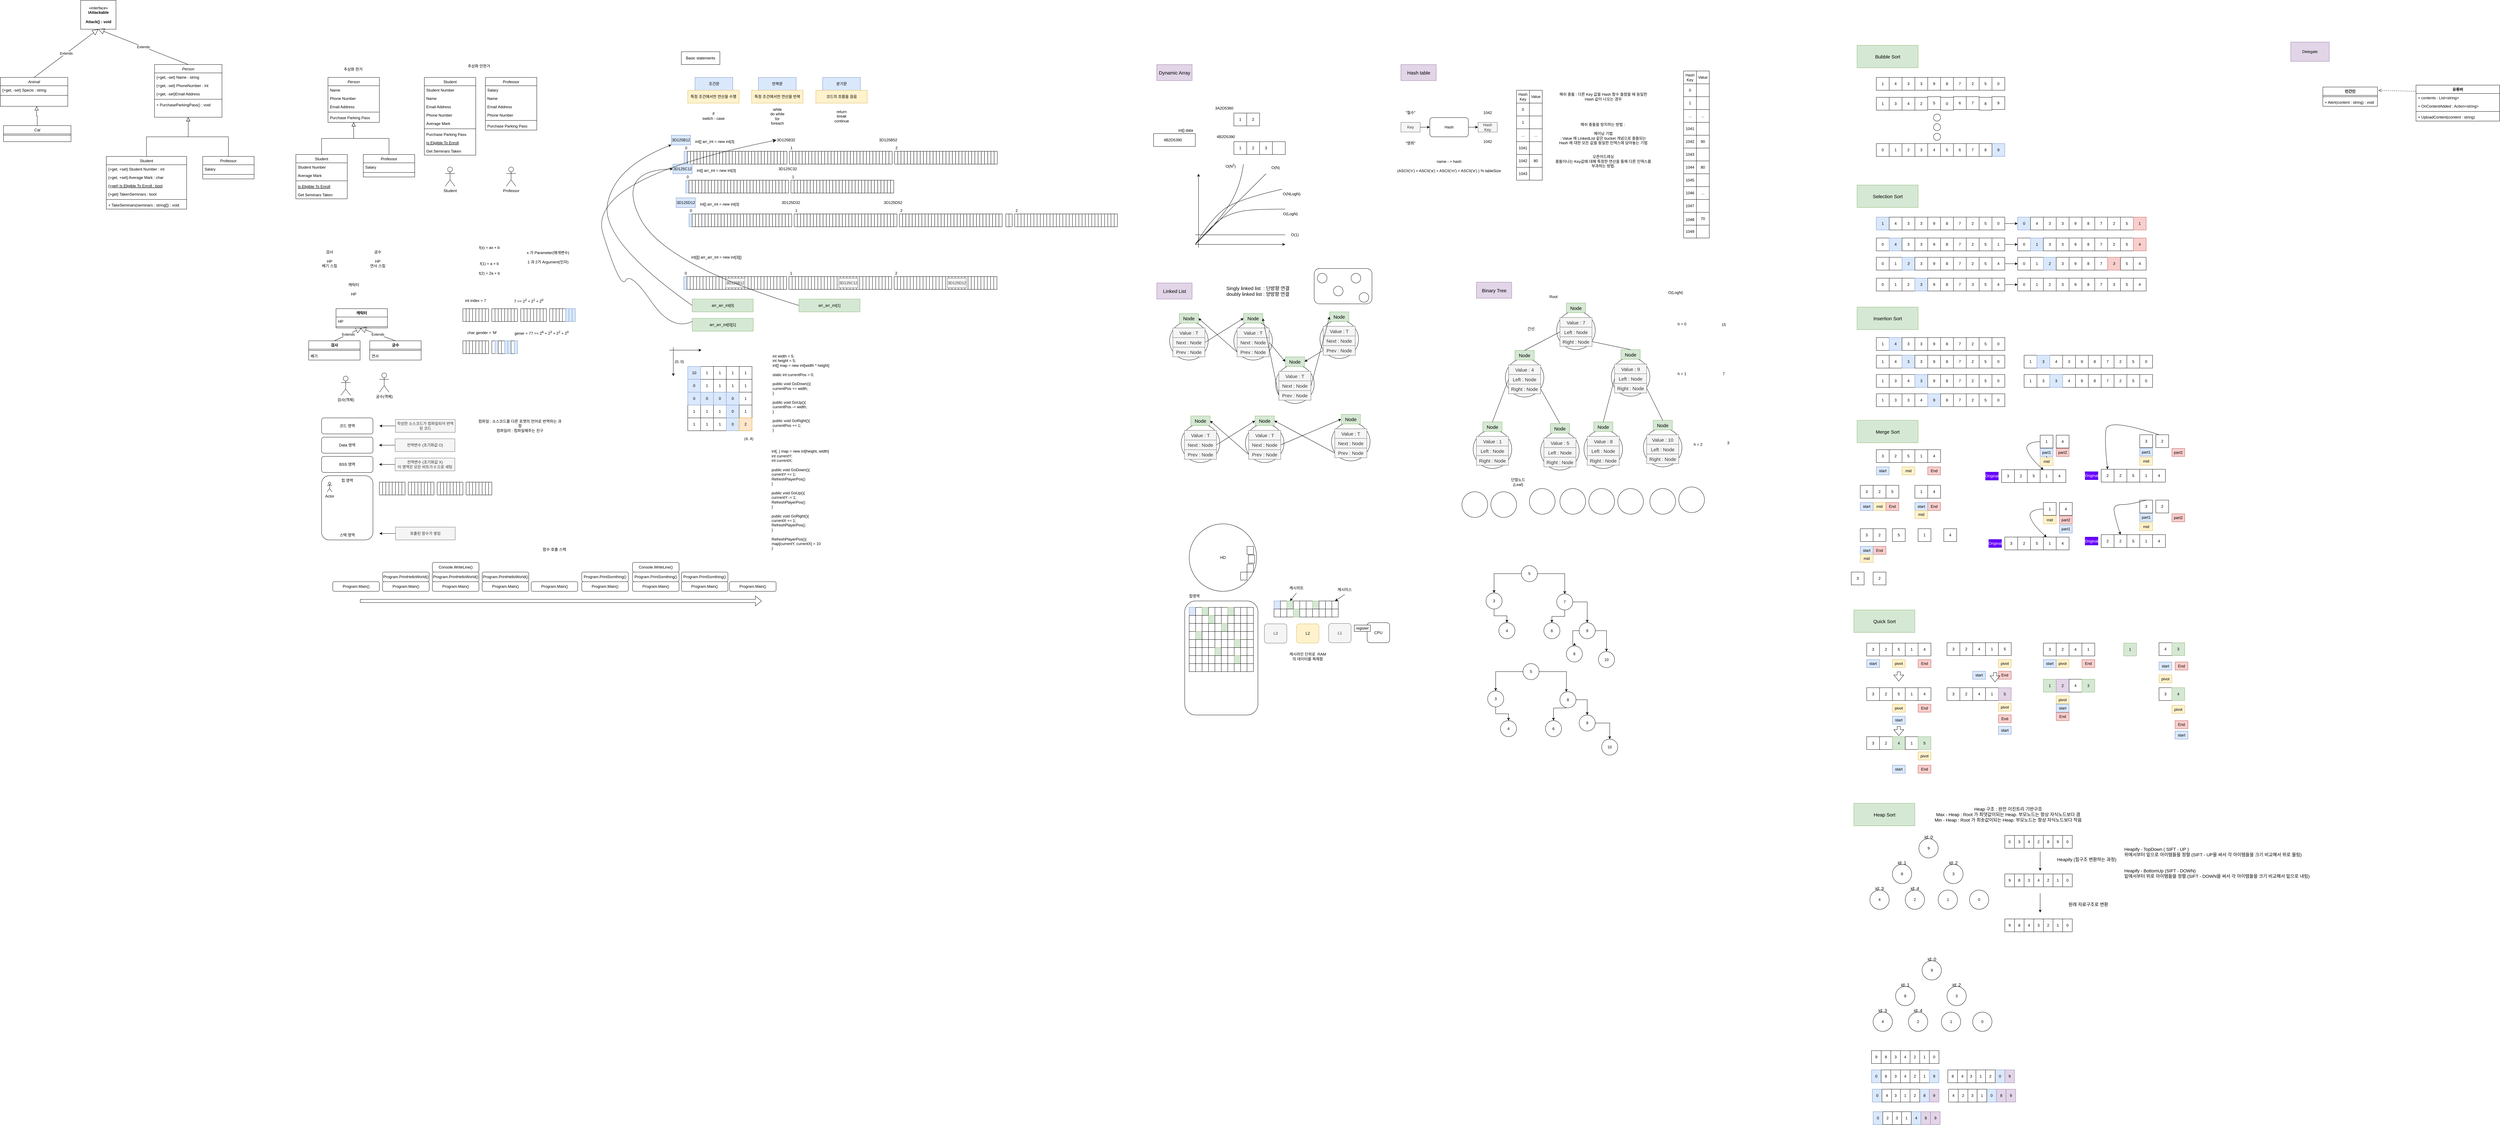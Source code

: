 <mxfile version="20.8.5" type="device"><diagram id="C5RBs43oDa-KdzZeNtuy" name="Page-1"><mxGraphModel dx="1877" dy="1750" grid="1" gridSize="10" guides="1" tooltips="1" connect="1" arrows="1" fold="1" page="1" pageScale="1" pageWidth="827" pageHeight="1169" math="0" shadow="0"><root><mxCell id="WIyWlLk6GJQsqaUBKTNV-0"/><mxCell id="WIyWlLk6GJQsqaUBKTNV-1" parent="WIyWlLk6GJQsqaUBKTNV-0"/><mxCell id="zkfFHV4jXpPFQw0GAbJ--0" value="Person" style="swimlane;fontStyle=2;align=center;verticalAlign=top;childLayout=stackLayout;horizontal=1;startSize=26;horizontalStack=0;resizeParent=1;resizeLast=0;collapsible=1;marginBottom=0;rounded=0;shadow=0;strokeWidth=1;" parent="WIyWlLk6GJQsqaUBKTNV-1" vertex="1"><mxGeometry x="220" y="120" width="160" height="140" as="geometry"><mxRectangle x="230" y="140" width="160" height="26" as="alternateBounds"/></mxGeometry></mxCell><mxCell id="zkfFHV4jXpPFQw0GAbJ--1" value="Name" style="text;align=left;verticalAlign=top;spacingLeft=4;spacingRight=4;overflow=hidden;rotatable=0;points=[[0,0.5],[1,0.5]];portConstraint=eastwest;" parent="zkfFHV4jXpPFQw0GAbJ--0" vertex="1"><mxGeometry y="26" width="160" height="26" as="geometry"/></mxCell><mxCell id="zkfFHV4jXpPFQw0GAbJ--2" value="Phone Number" style="text;align=left;verticalAlign=top;spacingLeft=4;spacingRight=4;overflow=hidden;rotatable=0;points=[[0,0.5],[1,0.5]];portConstraint=eastwest;rounded=0;shadow=0;html=0;" parent="zkfFHV4jXpPFQw0GAbJ--0" vertex="1"><mxGeometry y="52" width="160" height="26" as="geometry"/></mxCell><mxCell id="zkfFHV4jXpPFQw0GAbJ--3" value="Email Address" style="text;align=left;verticalAlign=top;spacingLeft=4;spacingRight=4;overflow=hidden;rotatable=0;points=[[0,0.5],[1,0.5]];portConstraint=eastwest;rounded=0;shadow=0;html=0;" parent="zkfFHV4jXpPFQw0GAbJ--0" vertex="1"><mxGeometry y="78" width="160" height="26" as="geometry"/></mxCell><mxCell id="zkfFHV4jXpPFQw0GAbJ--4" value="" style="line;html=1;strokeWidth=1;align=left;verticalAlign=middle;spacingTop=-1;spacingLeft=3;spacingRight=3;rotatable=0;labelPosition=right;points=[];portConstraint=eastwest;" parent="zkfFHV4jXpPFQw0GAbJ--0" vertex="1"><mxGeometry y="104" width="160" height="8" as="geometry"/></mxCell><mxCell id="zkfFHV4jXpPFQw0GAbJ--5" value="Purchase Parking Pass" style="text;align=left;verticalAlign=top;spacingLeft=4;spacingRight=4;overflow=hidden;rotatable=0;points=[[0,0.5],[1,0.5]];portConstraint=eastwest;" parent="zkfFHV4jXpPFQw0GAbJ--0" vertex="1"><mxGeometry y="112" width="160" height="26" as="geometry"/></mxCell><mxCell id="zkfFHV4jXpPFQw0GAbJ--6" value="Student" style="swimlane;fontStyle=0;align=center;verticalAlign=top;childLayout=stackLayout;horizontal=1;startSize=26;horizontalStack=0;resizeParent=1;resizeLast=0;collapsible=1;marginBottom=0;rounded=0;shadow=0;strokeWidth=1;" parent="WIyWlLk6GJQsqaUBKTNV-1" vertex="1"><mxGeometry x="120" y="360" width="160" height="138" as="geometry"><mxRectangle x="130" y="380" width="160" height="26" as="alternateBounds"/></mxGeometry></mxCell><mxCell id="zkfFHV4jXpPFQw0GAbJ--7" value="Student Number" style="text;align=left;verticalAlign=top;spacingLeft=4;spacingRight=4;overflow=hidden;rotatable=0;points=[[0,0.5],[1,0.5]];portConstraint=eastwest;" parent="zkfFHV4jXpPFQw0GAbJ--6" vertex="1"><mxGeometry y="26" width="160" height="26" as="geometry"/></mxCell><mxCell id="zkfFHV4jXpPFQw0GAbJ--8" value="Average Mark" style="text;align=left;verticalAlign=top;spacingLeft=4;spacingRight=4;overflow=hidden;rotatable=0;points=[[0,0.5],[1,0.5]];portConstraint=eastwest;rounded=0;shadow=0;html=0;" parent="zkfFHV4jXpPFQw0GAbJ--6" vertex="1"><mxGeometry y="52" width="160" height="26" as="geometry"/></mxCell><mxCell id="zkfFHV4jXpPFQw0GAbJ--9" value="" style="line;html=1;strokeWidth=1;align=left;verticalAlign=middle;spacingTop=-1;spacingLeft=3;spacingRight=3;rotatable=0;labelPosition=right;points=[];portConstraint=eastwest;" parent="zkfFHV4jXpPFQw0GAbJ--6" vertex="1"><mxGeometry y="78" width="160" height="8" as="geometry"/></mxCell><mxCell id="zkfFHV4jXpPFQw0GAbJ--10" value="Is Eligible To Enroll" style="text;align=left;verticalAlign=top;spacingLeft=4;spacingRight=4;overflow=hidden;rotatable=0;points=[[0,0.5],[1,0.5]];portConstraint=eastwest;fontStyle=4" parent="zkfFHV4jXpPFQw0GAbJ--6" vertex="1"><mxGeometry y="86" width="160" height="26" as="geometry"/></mxCell><mxCell id="zkfFHV4jXpPFQw0GAbJ--11" value="Get Seminars Taken" style="text;align=left;verticalAlign=top;spacingLeft=4;spacingRight=4;overflow=hidden;rotatable=0;points=[[0,0.5],[1,0.5]];portConstraint=eastwest;" parent="zkfFHV4jXpPFQw0GAbJ--6" vertex="1"><mxGeometry y="112" width="160" height="26" as="geometry"/></mxCell><mxCell id="zkfFHV4jXpPFQw0GAbJ--12" value="" style="endArrow=block;endSize=10;endFill=0;shadow=0;strokeWidth=1;rounded=0;edgeStyle=elbowEdgeStyle;elbow=vertical;" parent="WIyWlLk6GJQsqaUBKTNV-1" source="zkfFHV4jXpPFQw0GAbJ--6" target="zkfFHV4jXpPFQw0GAbJ--0" edge="1"><mxGeometry width="160" relative="1" as="geometry"><mxPoint x="200" y="203" as="sourcePoint"/><mxPoint x="200" y="203" as="targetPoint"/></mxGeometry></mxCell><mxCell id="zkfFHV4jXpPFQw0GAbJ--13" value="Professor" style="swimlane;fontStyle=0;align=center;verticalAlign=top;childLayout=stackLayout;horizontal=1;startSize=26;horizontalStack=0;resizeParent=1;resizeLast=0;collapsible=1;marginBottom=0;rounded=0;shadow=0;strokeWidth=1;" parent="WIyWlLk6GJQsqaUBKTNV-1" vertex="1"><mxGeometry x="330" y="360" width="160" height="70" as="geometry"><mxRectangle x="340" y="380" width="170" height="26" as="alternateBounds"/></mxGeometry></mxCell><mxCell id="zkfFHV4jXpPFQw0GAbJ--14" value="Salary" style="text;align=left;verticalAlign=top;spacingLeft=4;spacingRight=4;overflow=hidden;rotatable=0;points=[[0,0.5],[1,0.5]];portConstraint=eastwest;" parent="zkfFHV4jXpPFQw0GAbJ--13" vertex="1"><mxGeometry y="26" width="160" height="26" as="geometry"/></mxCell><mxCell id="zkfFHV4jXpPFQw0GAbJ--15" value="" style="line;html=1;strokeWidth=1;align=left;verticalAlign=middle;spacingTop=-1;spacingLeft=3;spacingRight=3;rotatable=0;labelPosition=right;points=[];portConstraint=eastwest;" parent="zkfFHV4jXpPFQw0GAbJ--13" vertex="1"><mxGeometry y="52" width="160" height="8" as="geometry"/></mxCell><mxCell id="zkfFHV4jXpPFQw0GAbJ--16" value="" style="endArrow=block;endSize=10;endFill=0;shadow=0;strokeWidth=1;rounded=0;edgeStyle=elbowEdgeStyle;elbow=vertical;" parent="WIyWlLk6GJQsqaUBKTNV-1" source="zkfFHV4jXpPFQw0GAbJ--13" target="zkfFHV4jXpPFQw0GAbJ--0" edge="1"><mxGeometry width="160" relative="1" as="geometry"><mxPoint x="210" y="373" as="sourcePoint"/><mxPoint x="310" y="271" as="targetPoint"/></mxGeometry></mxCell><mxCell id="ExqrXKKtZ7Iw6yHS_soM-0" value="Student" style="swimlane;fontStyle=0;align=center;verticalAlign=top;childLayout=stackLayout;horizontal=1;startSize=26;horizontalStack=0;resizeParent=1;resizeLast=0;collapsible=1;marginBottom=0;rounded=0;shadow=0;strokeWidth=1;" parent="WIyWlLk6GJQsqaUBKTNV-1" vertex="1"><mxGeometry x="520" y="120" width="160" height="242" as="geometry"><mxRectangle x="130" y="380" width="160" height="26" as="alternateBounds"/></mxGeometry></mxCell><mxCell id="ExqrXKKtZ7Iw6yHS_soM-1" value="Student Number" style="text;align=left;verticalAlign=top;spacingLeft=4;spacingRight=4;overflow=hidden;rotatable=0;points=[[0,0.5],[1,0.5]];portConstraint=eastwest;" parent="ExqrXKKtZ7Iw6yHS_soM-0" vertex="1"><mxGeometry y="26" width="160" height="26" as="geometry"/></mxCell><mxCell id="ExqrXKKtZ7Iw6yHS_soM-6" value="Name" style="text;align=left;verticalAlign=top;spacingLeft=4;spacingRight=4;overflow=hidden;rotatable=0;points=[[0,0.5],[1,0.5]];portConstraint=eastwest;" parent="ExqrXKKtZ7Iw6yHS_soM-0" vertex="1"><mxGeometry y="52" width="160" height="26" as="geometry"/></mxCell><mxCell id="ExqrXKKtZ7Iw6yHS_soM-8" value="Email Address" style="text;align=left;verticalAlign=top;spacingLeft=4;spacingRight=4;overflow=hidden;rotatable=0;points=[[0,0.5],[1,0.5]];portConstraint=eastwest;rounded=0;shadow=0;html=0;" parent="ExqrXKKtZ7Iw6yHS_soM-0" vertex="1"><mxGeometry y="78" width="160" height="26" as="geometry"/></mxCell><mxCell id="ExqrXKKtZ7Iw6yHS_soM-7" value="Phone Number" style="text;align=left;verticalAlign=top;spacingLeft=4;spacingRight=4;overflow=hidden;rotatable=0;points=[[0,0.5],[1,0.5]];portConstraint=eastwest;rounded=0;shadow=0;html=0;" parent="ExqrXKKtZ7Iw6yHS_soM-0" vertex="1"><mxGeometry y="104" width="160" height="26" as="geometry"/></mxCell><mxCell id="ExqrXKKtZ7Iw6yHS_soM-2" value="Average Mark" style="text;align=left;verticalAlign=top;spacingLeft=4;spacingRight=4;overflow=hidden;rotatable=0;points=[[0,0.5],[1,0.5]];portConstraint=eastwest;rounded=0;shadow=0;html=0;" parent="ExqrXKKtZ7Iw6yHS_soM-0" vertex="1"><mxGeometry y="130" width="160" height="26" as="geometry"/></mxCell><mxCell id="ExqrXKKtZ7Iw6yHS_soM-3" value="" style="line;html=1;strokeWidth=1;align=left;verticalAlign=middle;spacingTop=-1;spacingLeft=3;spacingRight=3;rotatable=0;labelPosition=right;points=[];portConstraint=eastwest;" parent="ExqrXKKtZ7Iw6yHS_soM-0" vertex="1"><mxGeometry y="156" width="160" height="8" as="geometry"/></mxCell><mxCell id="ExqrXKKtZ7Iw6yHS_soM-9" value="Purchase Parking Pass" style="text;align=left;verticalAlign=top;spacingLeft=4;spacingRight=4;overflow=hidden;rotatable=0;points=[[0,0.5],[1,0.5]];portConstraint=eastwest;" parent="ExqrXKKtZ7Iw6yHS_soM-0" vertex="1"><mxGeometry y="164" width="160" height="26" as="geometry"/></mxCell><mxCell id="ExqrXKKtZ7Iw6yHS_soM-4" value="Is Eligible To Enroll" style="text;align=left;verticalAlign=top;spacingLeft=4;spacingRight=4;overflow=hidden;rotatable=0;points=[[0,0.5],[1,0.5]];portConstraint=eastwest;fontStyle=4" parent="ExqrXKKtZ7Iw6yHS_soM-0" vertex="1"><mxGeometry y="190" width="160" height="26" as="geometry"/></mxCell><mxCell id="ExqrXKKtZ7Iw6yHS_soM-5" value="Get Seminars Taken" style="text;align=left;verticalAlign=top;spacingLeft=4;spacingRight=4;overflow=hidden;rotatable=0;points=[[0,0.5],[1,0.5]];portConstraint=eastwest;" parent="ExqrXKKtZ7Iw6yHS_soM-0" vertex="1"><mxGeometry y="216" width="160" height="26" as="geometry"/></mxCell><mxCell id="ExqrXKKtZ7Iw6yHS_soM-10" value="Professor" style="swimlane;fontStyle=0;align=center;verticalAlign=top;childLayout=stackLayout;horizontal=1;startSize=26;horizontalStack=0;resizeParent=1;resizeLast=0;collapsible=1;marginBottom=0;rounded=0;shadow=0;strokeWidth=1;" parent="WIyWlLk6GJQsqaUBKTNV-1" vertex="1"><mxGeometry x="710" y="120" width="160" height="164" as="geometry"><mxRectangle x="340" y="380" width="170" height="26" as="alternateBounds"/></mxGeometry></mxCell><mxCell id="ExqrXKKtZ7Iw6yHS_soM-11" value="Salary" style="text;align=left;verticalAlign=top;spacingLeft=4;spacingRight=4;overflow=hidden;rotatable=0;points=[[0,0.5],[1,0.5]];portConstraint=eastwest;" parent="ExqrXKKtZ7Iw6yHS_soM-10" vertex="1"><mxGeometry y="26" width="160" height="26" as="geometry"/></mxCell><mxCell id="ExqrXKKtZ7Iw6yHS_soM-13" value="Name" style="text;align=left;verticalAlign=top;spacingLeft=4;spacingRight=4;overflow=hidden;rotatable=0;points=[[0,0.5],[1,0.5]];portConstraint=eastwest;" parent="ExqrXKKtZ7Iw6yHS_soM-10" vertex="1"><mxGeometry y="52" width="160" height="26" as="geometry"/></mxCell><mxCell id="ExqrXKKtZ7Iw6yHS_soM-15" value="Email Address" style="text;align=left;verticalAlign=top;spacingLeft=4;spacingRight=4;overflow=hidden;rotatable=0;points=[[0,0.5],[1,0.5]];portConstraint=eastwest;rounded=0;shadow=0;html=0;" parent="ExqrXKKtZ7Iw6yHS_soM-10" vertex="1"><mxGeometry y="78" width="160" height="26" as="geometry"/></mxCell><mxCell id="ExqrXKKtZ7Iw6yHS_soM-14" value="Phone Number" style="text;align=left;verticalAlign=top;spacingLeft=4;spacingRight=4;overflow=hidden;rotatable=0;points=[[0,0.5],[1,0.5]];portConstraint=eastwest;rounded=0;shadow=0;html=0;" parent="ExqrXKKtZ7Iw6yHS_soM-10" vertex="1"><mxGeometry y="104" width="160" height="26" as="geometry"/></mxCell><mxCell id="ExqrXKKtZ7Iw6yHS_soM-12" value="" style="line;html=1;strokeWidth=1;align=left;verticalAlign=middle;spacingTop=-1;spacingLeft=3;spacingRight=3;rotatable=0;labelPosition=right;points=[];portConstraint=eastwest;" parent="ExqrXKKtZ7Iw6yHS_soM-10" vertex="1"><mxGeometry y="130" width="160" height="8" as="geometry"/></mxCell><mxCell id="ExqrXKKtZ7Iw6yHS_soM-16" value="Purchase Parking Pass" style="text;align=left;verticalAlign=top;spacingLeft=4;spacingRight=4;overflow=hidden;rotatable=0;points=[[0,0.5],[1,0.5]];portConstraint=eastwest;" parent="ExqrXKKtZ7Iw6yHS_soM-10" vertex="1"><mxGeometry y="138" width="160" height="26" as="geometry"/></mxCell><mxCell id="ExqrXKKtZ7Iw6yHS_soM-18" value="Student" style="shape=umlActor;verticalLabelPosition=bottom;verticalAlign=top;html=1;outlineConnect=0;" parent="WIyWlLk6GJQsqaUBKTNV-1" vertex="1"><mxGeometry x="585" y="399" width="30" height="60" as="geometry"/></mxCell><mxCell id="ExqrXKKtZ7Iw6yHS_soM-19" value="Professor" style="shape=umlActor;verticalLabelPosition=bottom;verticalAlign=top;html=1;outlineConnect=0;" parent="WIyWlLk6GJQsqaUBKTNV-1" vertex="1"><mxGeometry x="775" y="399" width="30" height="60" as="geometry"/></mxCell><mxCell id="ExqrXKKtZ7Iw6yHS_soM-23" value="검사&lt;br&gt;&lt;br&gt;HP&lt;br&gt;베기 스킬&lt;br&gt;" style="text;html=1;strokeColor=none;fillColor=none;align=center;verticalAlign=middle;whiteSpace=wrap;rounded=0;" parent="WIyWlLk6GJQsqaUBKTNV-1" vertex="1"><mxGeometry x="170" y="640" width="110" height="90" as="geometry"/></mxCell><mxCell id="ExqrXKKtZ7Iw6yHS_soM-24" value="궁수&lt;br&gt;&lt;br&gt;HP&lt;br&gt;연사 스킬" style="text;html=1;strokeColor=none;fillColor=none;align=center;verticalAlign=middle;whiteSpace=wrap;rounded=0;" parent="WIyWlLk6GJQsqaUBKTNV-1" vertex="1"><mxGeometry x="320" y="640" width="110" height="90" as="geometry"/></mxCell><mxCell id="ExqrXKKtZ7Iw6yHS_soM-25" value="캐릭터&lt;br&gt;&lt;br&gt;HP" style="text;html=1;strokeColor=none;fillColor=none;align=center;verticalAlign=middle;whiteSpace=wrap;rounded=0;" parent="WIyWlLk6GJQsqaUBKTNV-1" vertex="1"><mxGeometry x="245" y="750" width="110" height="60" as="geometry"/></mxCell><mxCell id="ExqrXKKtZ7Iw6yHS_soM-26" value="캐릭터" style="swimlane;fontStyle=1;align=center;verticalAlign=top;childLayout=stackLayout;horizontal=1;startSize=26;horizontalStack=0;resizeParent=1;resizeParentMax=0;resizeLast=0;collapsible=1;marginBottom=0;" parent="WIyWlLk6GJQsqaUBKTNV-1" vertex="1"><mxGeometry x="245" y="840" width="160" height="60" as="geometry"/></mxCell><mxCell id="ExqrXKKtZ7Iw6yHS_soM-27" value="HP" style="text;strokeColor=none;fillColor=none;align=left;verticalAlign=top;spacingLeft=4;spacingRight=4;overflow=hidden;rotatable=0;points=[[0,0.5],[1,0.5]];portConstraint=eastwest;" parent="ExqrXKKtZ7Iw6yHS_soM-26" vertex="1"><mxGeometry y="26" width="160" height="26" as="geometry"/></mxCell><mxCell id="ExqrXKKtZ7Iw6yHS_soM-28" value="" style="line;strokeWidth=1;fillColor=none;align=left;verticalAlign=middle;spacingTop=-1;spacingLeft=3;spacingRight=3;rotatable=0;labelPosition=right;points=[];portConstraint=eastwest;strokeColor=inherit;" parent="ExqrXKKtZ7Iw6yHS_soM-26" vertex="1"><mxGeometry y="52" width="160" height="8" as="geometry"/></mxCell><mxCell id="ExqrXKKtZ7Iw6yHS_soM-30" value="검사" style="swimlane;fontStyle=1;align=center;verticalAlign=top;childLayout=stackLayout;horizontal=1;startSize=26;horizontalStack=0;resizeParent=1;resizeParentMax=0;resizeLast=0;collapsible=1;marginBottom=0;" parent="WIyWlLk6GJQsqaUBKTNV-1" vertex="1"><mxGeometry x="160" y="940" width="160" height="60" as="geometry"/></mxCell><mxCell id="ExqrXKKtZ7Iw6yHS_soM-32" value="" style="line;strokeWidth=1;fillColor=none;align=left;verticalAlign=middle;spacingTop=-1;spacingLeft=3;spacingRight=3;rotatable=0;labelPosition=right;points=[];portConstraint=eastwest;strokeColor=inherit;" parent="ExqrXKKtZ7Iw6yHS_soM-30" vertex="1"><mxGeometry y="26" width="160" height="8" as="geometry"/></mxCell><mxCell id="ExqrXKKtZ7Iw6yHS_soM-31" value="베기" style="text;strokeColor=none;fillColor=none;align=left;verticalAlign=top;spacingLeft=4;spacingRight=4;overflow=hidden;rotatable=0;points=[[0,0.5],[1,0.5]];portConstraint=eastwest;" parent="ExqrXKKtZ7Iw6yHS_soM-30" vertex="1"><mxGeometry y="34" width="160" height="26" as="geometry"/></mxCell><mxCell id="ExqrXKKtZ7Iw6yHS_soM-33" value="궁수" style="swimlane;fontStyle=1;align=center;verticalAlign=top;childLayout=stackLayout;horizontal=1;startSize=26;horizontalStack=0;resizeParent=1;resizeParentMax=0;resizeLast=0;collapsible=1;marginBottom=0;" parent="WIyWlLk6GJQsqaUBKTNV-1" vertex="1"><mxGeometry x="350" y="940" width="160" height="60" as="geometry"/></mxCell><mxCell id="ExqrXKKtZ7Iw6yHS_soM-35" value="" style="line;strokeWidth=1;fillColor=none;align=left;verticalAlign=middle;spacingTop=-1;spacingLeft=3;spacingRight=3;rotatable=0;labelPosition=right;points=[];portConstraint=eastwest;strokeColor=inherit;" parent="ExqrXKKtZ7Iw6yHS_soM-33" vertex="1"><mxGeometry y="26" width="160" height="8" as="geometry"/></mxCell><mxCell id="ExqrXKKtZ7Iw6yHS_soM-34" value="연사" style="text;strokeColor=none;fillColor=none;align=left;verticalAlign=top;spacingLeft=4;spacingRight=4;overflow=hidden;rotatable=0;points=[[0,0.5],[1,0.5]];portConstraint=eastwest;" parent="ExqrXKKtZ7Iw6yHS_soM-33" vertex="1"><mxGeometry y="34" width="160" height="26" as="geometry"/></mxCell><mxCell id="ExqrXKKtZ7Iw6yHS_soM-36" value="Extends" style="endArrow=block;endSize=16;endFill=0;html=1;rounded=0;entryX=0.5;entryY=1;entryDx=0;entryDy=0;exitX=0.5;exitY=0;exitDx=0;exitDy=0;" parent="WIyWlLk6GJQsqaUBKTNV-1" source="ExqrXKKtZ7Iw6yHS_soM-30" target="ExqrXKKtZ7Iw6yHS_soM-26" edge="1"><mxGeometry width="160" relative="1" as="geometry"><mxPoint x="410" y="900" as="sourcePoint"/><mxPoint x="570" y="900" as="targetPoint"/></mxGeometry></mxCell><mxCell id="ExqrXKKtZ7Iw6yHS_soM-37" value="Extends" style="endArrow=block;endSize=16;endFill=0;html=1;rounded=0;exitX=0.5;exitY=0;exitDx=0;exitDy=0;" parent="WIyWlLk6GJQsqaUBKTNV-1" source="ExqrXKKtZ7Iw6yHS_soM-33" edge="1"><mxGeometry width="160" relative="1" as="geometry"><mxPoint x="250" y="950" as="sourcePoint"/><mxPoint x="320" y="900" as="targetPoint"/></mxGeometry></mxCell><mxCell id="ExqrXKKtZ7Iw6yHS_soM-38" value="검사(객체)" style="shape=umlActor;verticalLabelPosition=bottom;verticalAlign=top;html=1;" parent="WIyWlLk6GJQsqaUBKTNV-1" vertex="1"><mxGeometry x="260" y="1050" width="30" height="60" as="geometry"/></mxCell><mxCell id="ExqrXKKtZ7Iw6yHS_soM-39" value="궁수(객체)" style="shape=umlActor;verticalLabelPosition=bottom;verticalAlign=top;html=1;" parent="WIyWlLk6GJQsqaUBKTNV-1" vertex="1"><mxGeometry x="380" y="1040" width="30" height="60" as="geometry"/></mxCell><mxCell id="t1bSAMeGhx11BP6fI8By-0" value="f(x) = ax + b" style="text;html=1;strokeColor=none;fillColor=none;align=center;verticalAlign=middle;whiteSpace=wrap;rounded=0;" parent="WIyWlLk6GJQsqaUBKTNV-1" vertex="1"><mxGeometry x="640" y="635" width="165" height="30" as="geometry"/></mxCell><mxCell id="t1bSAMeGhx11BP6fI8By-1" value="f(1) = a + b" style="text;html=1;strokeColor=none;fillColor=none;align=center;verticalAlign=middle;whiteSpace=wrap;rounded=0;" parent="WIyWlLk6GJQsqaUBKTNV-1" vertex="1"><mxGeometry x="640" y="685" width="165" height="30" as="geometry"/></mxCell><mxCell id="t1bSAMeGhx11BP6fI8By-2" value="f(2) = 2a + b" style="text;html=1;strokeColor=none;fillColor=none;align=center;verticalAlign=middle;whiteSpace=wrap;rounded=0;" parent="WIyWlLk6GJQsqaUBKTNV-1" vertex="1"><mxGeometry x="640" y="715" width="165" height="30" as="geometry"/></mxCell><mxCell id="t1bSAMeGhx11BP6fI8By-3" value="" style="rounded=0;whiteSpace=wrap;html=1;" parent="WIyWlLk6GJQsqaUBKTNV-1" vertex="1"><mxGeometry x="640" y="840" width="10" height="40" as="geometry"/></mxCell><mxCell id="t1bSAMeGhx11BP6fI8By-4" value="int index = 7" style="text;html=1;strokeColor=none;fillColor=none;align=center;verticalAlign=middle;whiteSpace=wrap;rounded=0;" parent="WIyWlLk6GJQsqaUBKTNV-1" vertex="1"><mxGeometry x="637.5" y="800" width="82.5" height="30" as="geometry"/></mxCell><mxCell id="t1bSAMeGhx11BP6fI8By-5" value="" style="rounded=0;whiteSpace=wrap;html=1;" parent="WIyWlLk6GJQsqaUBKTNV-1" vertex="1"><mxGeometry x="650" y="840" width="10" height="40" as="geometry"/></mxCell><mxCell id="t1bSAMeGhx11BP6fI8By-6" value="" style="rounded=0;whiteSpace=wrap;html=1;" parent="WIyWlLk6GJQsqaUBKTNV-1" vertex="1"><mxGeometry x="660" y="840" width="10" height="40" as="geometry"/></mxCell><mxCell id="t1bSAMeGhx11BP6fI8By-8" value="" style="rounded=0;whiteSpace=wrap;html=1;" parent="WIyWlLk6GJQsqaUBKTNV-1" vertex="1"><mxGeometry x="670" y="840" width="10" height="40" as="geometry"/></mxCell><mxCell id="t1bSAMeGhx11BP6fI8By-9" value="" style="rounded=0;whiteSpace=wrap;html=1;" parent="WIyWlLk6GJQsqaUBKTNV-1" vertex="1"><mxGeometry x="680" y="840" width="10" height="40" as="geometry"/></mxCell><mxCell id="t1bSAMeGhx11BP6fI8By-10" value="" style="rounded=0;whiteSpace=wrap;html=1;" parent="WIyWlLk6GJQsqaUBKTNV-1" vertex="1"><mxGeometry x="690" y="840" width="10" height="40" as="geometry"/></mxCell><mxCell id="t1bSAMeGhx11BP6fI8By-11" value="" style="rounded=0;whiteSpace=wrap;html=1;" parent="WIyWlLk6GJQsqaUBKTNV-1" vertex="1"><mxGeometry x="700" y="840" width="10" height="40" as="geometry"/></mxCell><mxCell id="t1bSAMeGhx11BP6fI8By-12" value="" style="rounded=0;whiteSpace=wrap;html=1;" parent="WIyWlLk6GJQsqaUBKTNV-1" vertex="1"><mxGeometry x="710" y="840" width="10" height="40" as="geometry"/></mxCell><mxCell id="t1bSAMeGhx11BP6fI8By-13" value="" style="rounded=0;whiteSpace=wrap;html=1;" parent="WIyWlLk6GJQsqaUBKTNV-1" vertex="1"><mxGeometry x="730" y="840" width="10" height="40" as="geometry"/></mxCell><mxCell id="t1bSAMeGhx11BP6fI8By-14" value="" style="rounded=0;whiteSpace=wrap;html=1;" parent="WIyWlLk6GJQsqaUBKTNV-1" vertex="1"><mxGeometry x="740" y="840" width="10" height="40" as="geometry"/></mxCell><mxCell id="t1bSAMeGhx11BP6fI8By-15" value="" style="rounded=0;whiteSpace=wrap;html=1;" parent="WIyWlLk6GJQsqaUBKTNV-1" vertex="1"><mxGeometry x="750" y="840" width="10" height="40" as="geometry"/></mxCell><mxCell id="t1bSAMeGhx11BP6fI8By-16" value="" style="rounded=0;whiteSpace=wrap;html=1;" parent="WIyWlLk6GJQsqaUBKTNV-1" vertex="1"><mxGeometry x="760" y="840" width="10" height="40" as="geometry"/></mxCell><mxCell id="t1bSAMeGhx11BP6fI8By-17" value="" style="rounded=0;whiteSpace=wrap;html=1;" parent="WIyWlLk6GJQsqaUBKTNV-1" vertex="1"><mxGeometry x="770" y="840" width="10" height="40" as="geometry"/></mxCell><mxCell id="t1bSAMeGhx11BP6fI8By-18" value="" style="rounded=0;whiteSpace=wrap;html=1;" parent="WIyWlLk6GJQsqaUBKTNV-1" vertex="1"><mxGeometry x="780" y="840" width="10" height="40" as="geometry"/></mxCell><mxCell id="t1bSAMeGhx11BP6fI8By-19" value="" style="rounded=0;whiteSpace=wrap;html=1;" parent="WIyWlLk6GJQsqaUBKTNV-1" vertex="1"><mxGeometry x="790" y="840" width="10" height="40" as="geometry"/></mxCell><mxCell id="t1bSAMeGhx11BP6fI8By-20" value="" style="rounded=0;whiteSpace=wrap;html=1;" parent="WIyWlLk6GJQsqaUBKTNV-1" vertex="1"><mxGeometry x="800" y="840" width="10" height="40" as="geometry"/></mxCell><mxCell id="t1bSAMeGhx11BP6fI8By-21" value="" style="rounded=0;whiteSpace=wrap;html=1;" parent="WIyWlLk6GJQsqaUBKTNV-1" vertex="1"><mxGeometry x="820" y="840" width="10" height="40" as="geometry"/></mxCell><mxCell id="t1bSAMeGhx11BP6fI8By-22" value="" style="rounded=0;whiteSpace=wrap;html=1;" parent="WIyWlLk6GJQsqaUBKTNV-1" vertex="1"><mxGeometry x="830" y="840" width="10" height="40" as="geometry"/></mxCell><mxCell id="t1bSAMeGhx11BP6fI8By-23" value="" style="rounded=0;whiteSpace=wrap;html=1;" parent="WIyWlLk6GJQsqaUBKTNV-1" vertex="1"><mxGeometry x="840" y="840" width="10" height="40" as="geometry"/></mxCell><mxCell id="t1bSAMeGhx11BP6fI8By-24" value="" style="rounded=0;whiteSpace=wrap;html=1;" parent="WIyWlLk6GJQsqaUBKTNV-1" vertex="1"><mxGeometry x="850" y="840" width="10" height="40" as="geometry"/></mxCell><mxCell id="t1bSAMeGhx11BP6fI8By-25" value="" style="rounded=0;whiteSpace=wrap;html=1;" parent="WIyWlLk6GJQsqaUBKTNV-1" vertex="1"><mxGeometry x="860" y="840" width="10" height="40" as="geometry"/></mxCell><mxCell id="t1bSAMeGhx11BP6fI8By-26" value="" style="rounded=0;whiteSpace=wrap;html=1;" parent="WIyWlLk6GJQsqaUBKTNV-1" vertex="1"><mxGeometry x="870" y="840" width="10" height="40" as="geometry"/></mxCell><mxCell id="t1bSAMeGhx11BP6fI8By-27" value="" style="rounded=0;whiteSpace=wrap;html=1;" parent="WIyWlLk6GJQsqaUBKTNV-1" vertex="1"><mxGeometry x="880" y="840" width="10" height="40" as="geometry"/></mxCell><mxCell id="t1bSAMeGhx11BP6fI8By-28" value="" style="rounded=0;whiteSpace=wrap;html=1;" parent="WIyWlLk6GJQsqaUBKTNV-1" vertex="1"><mxGeometry x="890" y="840" width="10" height="40" as="geometry"/></mxCell><mxCell id="t1bSAMeGhx11BP6fI8By-29" value="" style="rounded=0;whiteSpace=wrap;html=1;" parent="WIyWlLk6GJQsqaUBKTNV-1" vertex="1"><mxGeometry x="910" y="840" width="10" height="40" as="geometry"/></mxCell><mxCell id="t1bSAMeGhx11BP6fI8By-30" value="" style="rounded=0;whiteSpace=wrap;html=1;" parent="WIyWlLk6GJQsqaUBKTNV-1" vertex="1"><mxGeometry x="920" y="840" width="10" height="40" as="geometry"/></mxCell><mxCell id="t1bSAMeGhx11BP6fI8By-31" value="" style="rounded=0;whiteSpace=wrap;html=1;" parent="WIyWlLk6GJQsqaUBKTNV-1" vertex="1"><mxGeometry x="930" y="840" width="10" height="40" as="geometry"/></mxCell><mxCell id="t1bSAMeGhx11BP6fI8By-32" value="" style="rounded=0;whiteSpace=wrap;html=1;" parent="WIyWlLk6GJQsqaUBKTNV-1" vertex="1"><mxGeometry x="940" y="840" width="10" height="40" as="geometry"/></mxCell><mxCell id="t1bSAMeGhx11BP6fI8By-33" value="" style="rounded=0;whiteSpace=wrap;html=1;" parent="WIyWlLk6GJQsqaUBKTNV-1" vertex="1"><mxGeometry x="950" y="840" width="10" height="40" as="geometry"/></mxCell><mxCell id="t1bSAMeGhx11BP6fI8By-34" value="" style="rounded=0;whiteSpace=wrap;html=1;fillColor=#dae8fc;strokeColor=#6c8ebf;" parent="WIyWlLk6GJQsqaUBKTNV-1" vertex="1"><mxGeometry x="960" y="840" width="10" height="40" as="geometry"/></mxCell><mxCell id="t1bSAMeGhx11BP6fI8By-35" value="" style="rounded=0;whiteSpace=wrap;html=1;fillColor=#dae8fc;strokeColor=#6c8ebf;" parent="WIyWlLk6GJQsqaUBKTNV-1" vertex="1"><mxGeometry x="970" y="840" width="10" height="40" as="geometry"/></mxCell><mxCell id="t1bSAMeGhx11BP6fI8By-36" value="" style="rounded=0;whiteSpace=wrap;html=1;fillColor=#dae8fc;strokeColor=#6c8ebf;" parent="WIyWlLk6GJQsqaUBKTNV-1" vertex="1"><mxGeometry x="980" y="840" width="10" height="40" as="geometry"/></mxCell><mxCell id="t1bSAMeGhx11BP6fI8By-37" value="7 == 2&lt;sup&gt;2&lt;/sup&gt; + 2&lt;sup&gt;1&lt;/sup&gt; + 2&lt;sup&gt;0&lt;/sup&gt;" style="text;html=1;strokeColor=none;fillColor=none;align=center;verticalAlign=middle;whiteSpace=wrap;rounded=0;" parent="WIyWlLk6GJQsqaUBKTNV-1" vertex="1"><mxGeometry x="760" y="800" width="170" height="30" as="geometry"/></mxCell><mxCell id="t1bSAMeGhx11BP6fI8By-38" value="char gender = 'M'" style="text;html=1;strokeColor=none;fillColor=none;align=center;verticalAlign=middle;whiteSpace=wrap;rounded=0;" parent="WIyWlLk6GJQsqaUBKTNV-1" vertex="1"><mxGeometry x="640" y="900" width="120" height="30" as="geometry"/></mxCell><mxCell id="t1bSAMeGhx11BP6fI8By-39" value="gener = 77 == 2&lt;sup&gt;6&lt;/sup&gt; + 2&lt;sup&gt;3&lt;/sup&gt; + 2&lt;sup&gt;2&lt;/sup&gt; + 2&lt;sup&gt;0&lt;/sup&gt;" style="text;html=1;strokeColor=none;fillColor=none;align=center;verticalAlign=middle;whiteSpace=wrap;rounded=0;" parent="WIyWlLk6GJQsqaUBKTNV-1" vertex="1"><mxGeometry x="780" y="900" width="210" height="30" as="geometry"/></mxCell><mxCell id="t1bSAMeGhx11BP6fI8By-40" value="" style="rounded=0;whiteSpace=wrap;html=1;" parent="WIyWlLk6GJQsqaUBKTNV-1" vertex="1"><mxGeometry x="640" y="940" width="10" height="40" as="geometry"/></mxCell><mxCell id="t1bSAMeGhx11BP6fI8By-41" value="" style="rounded=0;whiteSpace=wrap;html=1;" parent="WIyWlLk6GJQsqaUBKTNV-1" vertex="1"><mxGeometry x="650" y="940" width="10" height="40" as="geometry"/></mxCell><mxCell id="t1bSAMeGhx11BP6fI8By-42" value="" style="rounded=0;whiteSpace=wrap;html=1;" parent="WIyWlLk6GJQsqaUBKTNV-1" vertex="1"><mxGeometry x="660" y="940" width="10" height="40" as="geometry"/></mxCell><mxCell id="t1bSAMeGhx11BP6fI8By-43" value="" style="rounded=0;whiteSpace=wrap;html=1;" parent="WIyWlLk6GJQsqaUBKTNV-1" vertex="1"><mxGeometry x="670" y="940" width="10" height="40" as="geometry"/></mxCell><mxCell id="t1bSAMeGhx11BP6fI8By-44" value="" style="rounded=0;whiteSpace=wrap;html=1;" parent="WIyWlLk6GJQsqaUBKTNV-1" vertex="1"><mxGeometry x="680" y="940" width="10" height="40" as="geometry"/></mxCell><mxCell id="t1bSAMeGhx11BP6fI8By-45" value="" style="rounded=0;whiteSpace=wrap;html=1;" parent="WIyWlLk6GJQsqaUBKTNV-1" vertex="1"><mxGeometry x="690" y="940" width="10" height="40" as="geometry"/></mxCell><mxCell id="t1bSAMeGhx11BP6fI8By-46" value="" style="rounded=0;whiteSpace=wrap;html=1;" parent="WIyWlLk6GJQsqaUBKTNV-1" vertex="1"><mxGeometry x="700" y="940" width="10" height="40" as="geometry"/></mxCell><mxCell id="t1bSAMeGhx11BP6fI8By-47" value="" style="rounded=0;whiteSpace=wrap;html=1;" parent="WIyWlLk6GJQsqaUBKTNV-1" vertex="1"><mxGeometry x="710" y="940" width="10" height="40" as="geometry"/></mxCell><mxCell id="t1bSAMeGhx11BP6fI8By-48" value="" style="rounded=0;whiteSpace=wrap;html=1;" parent="WIyWlLk6GJQsqaUBKTNV-1" vertex="1"><mxGeometry x="730" y="940" width="10" height="40" as="geometry"/></mxCell><mxCell id="t1bSAMeGhx11BP6fI8By-49" value="" style="rounded=0;whiteSpace=wrap;html=1;fillColor=#dae8fc;strokeColor=#6c8ebf;" parent="WIyWlLk6GJQsqaUBKTNV-1" vertex="1"><mxGeometry x="740" y="940" width="10" height="40" as="geometry"/></mxCell><mxCell id="t1bSAMeGhx11BP6fI8By-50" value="" style="rounded=0;whiteSpace=wrap;html=1;" parent="WIyWlLk6GJQsqaUBKTNV-1" vertex="1"><mxGeometry x="750" y="940" width="10" height="40" as="geometry"/></mxCell><mxCell id="t1bSAMeGhx11BP6fI8By-51" value="" style="rounded=0;whiteSpace=wrap;html=1;" parent="WIyWlLk6GJQsqaUBKTNV-1" vertex="1"><mxGeometry x="760" y="940" width="10" height="40" as="geometry"/></mxCell><mxCell id="t1bSAMeGhx11BP6fI8By-52" value="" style="rounded=0;whiteSpace=wrap;html=1;fillColor=#dae8fc;strokeColor=#6c8ebf;" parent="WIyWlLk6GJQsqaUBKTNV-1" vertex="1"><mxGeometry x="770" y="940" width="10" height="40" as="geometry"/></mxCell><mxCell id="t1bSAMeGhx11BP6fI8By-53" value="" style="rounded=0;whiteSpace=wrap;html=1;fillColor=#dae8fc;strokeColor=#6c8ebf;" parent="WIyWlLk6GJQsqaUBKTNV-1" vertex="1"><mxGeometry x="780" y="940" width="10" height="40" as="geometry"/></mxCell><mxCell id="t1bSAMeGhx11BP6fI8By-54" value="" style="rounded=0;whiteSpace=wrap;html=1;" parent="WIyWlLk6GJQsqaUBKTNV-1" vertex="1"><mxGeometry x="790" y="940" width="10" height="40" as="geometry"/></mxCell><mxCell id="t1bSAMeGhx11BP6fI8By-55" value="" style="rounded=0;whiteSpace=wrap;html=1;fillColor=#dae8fc;strokeColor=#6c8ebf;" parent="WIyWlLk6GJQsqaUBKTNV-1" vertex="1"><mxGeometry x="800" y="940" width="10" height="40" as="geometry"/></mxCell><mxCell id="utl-lvmWzKcFZFNmIP-l-0" value="추상화 한거&amp;nbsp;" style="text;html=1;strokeColor=none;fillColor=none;align=center;verticalAlign=middle;whiteSpace=wrap;rounded=0;" parent="WIyWlLk6GJQsqaUBKTNV-1" vertex="1"><mxGeometry x="195" y="80" width="210" height="30" as="geometry"/></mxCell><mxCell id="utl-lvmWzKcFZFNmIP-l-1" value="추상화 안한거" style="text;html=1;strokeColor=none;fillColor=none;align=center;verticalAlign=middle;whiteSpace=wrap;rounded=0;" parent="WIyWlLk6GJQsqaUBKTNV-1" vertex="1"><mxGeometry x="585" y="70" width="210" height="30" as="geometry"/></mxCell><mxCell id="utl-lvmWzKcFZFNmIP-l-2" value="x 가 Parameter(매개변수)&lt;br&gt;&lt;br&gt;1 과 2가 Argument(인자)" style="text;html=1;strokeColor=none;fillColor=none;align=center;verticalAlign=middle;whiteSpace=wrap;rounded=0;" parent="WIyWlLk6GJQsqaUBKTNV-1" vertex="1"><mxGeometry x="835" y="625" width="140" height="110" as="geometry"/></mxCell><mxCell id="utl-lvmWzKcFZFNmIP-l-4" value="" style="rounded=1;whiteSpace=wrap;html=1;" parent="WIyWlLk6GJQsqaUBKTNV-1" vertex="1"><mxGeometry x="200" y="1360" width="160" height="200" as="geometry"/></mxCell><mxCell id="utl-lvmWzKcFZFNmIP-l-5" value="코드 영역" style="rounded=1;whiteSpace=wrap;html=1;" parent="WIyWlLk6GJQsqaUBKTNV-1" vertex="1"><mxGeometry x="200" y="1180" width="160" height="50" as="geometry"/></mxCell><mxCell id="utl-lvmWzKcFZFNmIP-l-6" value="Data 영역" style="rounded=1;whiteSpace=wrap;html=1;" parent="WIyWlLk6GJQsqaUBKTNV-1" vertex="1"><mxGeometry x="200" y="1240" width="160" height="50" as="geometry"/></mxCell><mxCell id="utl-lvmWzKcFZFNmIP-l-7" value="BSS 영역" style="rounded=1;whiteSpace=wrap;html=1;" parent="WIyWlLk6GJQsqaUBKTNV-1" vertex="1"><mxGeometry x="200" y="1300" width="160" height="50" as="geometry"/></mxCell><mxCell id="utl-lvmWzKcFZFNmIP-l-8" value="힙 영역" style="text;html=1;strokeColor=none;fillColor=none;align=center;verticalAlign=middle;whiteSpace=wrap;rounded=0;" parent="WIyWlLk6GJQsqaUBKTNV-1" vertex="1"><mxGeometry x="250" y="1360" width="60" height="30" as="geometry"/></mxCell><mxCell id="utl-lvmWzKcFZFNmIP-l-9" value="스택 영역" style="text;html=1;strokeColor=none;fillColor=none;align=center;verticalAlign=middle;whiteSpace=wrap;rounded=0;" parent="WIyWlLk6GJQsqaUBKTNV-1" vertex="1"><mxGeometry x="250" y="1530" width="60" height="30" as="geometry"/></mxCell><mxCell id="utl-lvmWzKcFZFNmIP-l-12" style="edgeStyle=orthogonalEdgeStyle;rounded=0;orthogonalLoop=1;jettySize=auto;html=1;" parent="WIyWlLk6GJQsqaUBKTNV-1" source="utl-lvmWzKcFZFNmIP-l-10" edge="1"><mxGeometry relative="1" as="geometry"><mxPoint x="380" y="1205" as="targetPoint"/></mxGeometry></mxCell><mxCell id="utl-lvmWzKcFZFNmIP-l-10" value="작성한 소스코드가 컴파일되어 번역된 코드" style="text;html=1;strokeColor=#666666;fillColor=#f5f5f5;align=center;verticalAlign=middle;whiteSpace=wrap;rounded=0;fontColor=#333333;" parent="WIyWlLk6GJQsqaUBKTNV-1" vertex="1"><mxGeometry x="430" y="1185" width="186" height="40" as="geometry"/></mxCell><mxCell id="utl-lvmWzKcFZFNmIP-l-13" value="컴파일 : 소스코드를 다른 포맷의 언어로 번역하는 과정&lt;br&gt;컴파일러 : 컴파일해주는 친구" style="text;html=1;strokeColor=none;fillColor=none;align=center;verticalAlign=middle;whiteSpace=wrap;rounded=0;" parent="WIyWlLk6GJQsqaUBKTNV-1" vertex="1"><mxGeometry x="685" y="1169" width="265" height="71" as="geometry"/></mxCell><mxCell id="utl-lvmWzKcFZFNmIP-l-14" style="edgeStyle=orthogonalEdgeStyle;rounded=0;orthogonalLoop=1;jettySize=auto;html=1;" parent="WIyWlLk6GJQsqaUBKTNV-1" source="utl-lvmWzKcFZFNmIP-l-15" edge="1"><mxGeometry relative="1" as="geometry"><mxPoint x="380" y="1540" as="targetPoint"/></mxGeometry></mxCell><mxCell id="utl-lvmWzKcFZFNmIP-l-15" value="호출된 함수가 쌓임" style="text;html=1;strokeColor=#666666;fillColor=#f5f5f5;align=center;verticalAlign=middle;whiteSpace=wrap;rounded=0;fontColor=#333333;" parent="WIyWlLk6GJQsqaUBKTNV-1" vertex="1"><mxGeometry x="430" y="1520" width="186" height="40" as="geometry"/></mxCell><mxCell id="utl-lvmWzKcFZFNmIP-l-16" value="Program.Main()" style="rounded=1;whiteSpace=wrap;html=1;" parent="WIyWlLk6GJQsqaUBKTNV-1" vertex="1"><mxGeometry x="235" y="1690" width="145" height="30" as="geometry"/></mxCell><mxCell id="utl-lvmWzKcFZFNmIP-l-18" value="Program.PrintHelloWorld()" style="rounded=1;whiteSpace=wrap;html=1;" parent="WIyWlLk6GJQsqaUBKTNV-1" vertex="1"><mxGeometry x="390" y="1660" width="145" height="30" as="geometry"/></mxCell><mxCell id="utl-lvmWzKcFZFNmIP-l-19" value="Program.Main()" style="rounded=1;whiteSpace=wrap;html=1;" parent="WIyWlLk6GJQsqaUBKTNV-1" vertex="1"><mxGeometry x="390" y="1690" width="145" height="30" as="geometry"/></mxCell><mxCell id="utl-lvmWzKcFZFNmIP-l-20" value="Program.PrintHelloWorld()" style="rounded=1;whiteSpace=wrap;html=1;" parent="WIyWlLk6GJQsqaUBKTNV-1" vertex="1"><mxGeometry x="545" y="1660" width="145" height="30" as="geometry"/></mxCell><mxCell id="utl-lvmWzKcFZFNmIP-l-21" value="Program.Main()" style="rounded=1;whiteSpace=wrap;html=1;" parent="WIyWlLk6GJQsqaUBKTNV-1" vertex="1"><mxGeometry x="545" y="1690" width="145" height="30" as="geometry"/></mxCell><mxCell id="utl-lvmWzKcFZFNmIP-l-22" value="Console.WriteLine()" style="rounded=1;whiteSpace=wrap;html=1;" parent="WIyWlLk6GJQsqaUBKTNV-1" vertex="1"><mxGeometry x="545" y="1630" width="145" height="30" as="geometry"/></mxCell><mxCell id="utl-lvmWzKcFZFNmIP-l-23" value="Program.PrintHelloWorld()" style="rounded=1;whiteSpace=wrap;html=1;" parent="WIyWlLk6GJQsqaUBKTNV-1" vertex="1"><mxGeometry x="700" y="1660" width="145" height="30" as="geometry"/></mxCell><mxCell id="utl-lvmWzKcFZFNmIP-l-24" value="Program.Main()" style="rounded=1;whiteSpace=wrap;html=1;" parent="WIyWlLk6GJQsqaUBKTNV-1" vertex="1"><mxGeometry x="700" y="1690" width="145" height="30" as="geometry"/></mxCell><mxCell id="utl-lvmWzKcFZFNmIP-l-26" value="Program.Main()" style="rounded=1;whiteSpace=wrap;html=1;" parent="WIyWlLk6GJQsqaUBKTNV-1" vertex="1"><mxGeometry x="852.5" y="1690" width="145" height="30" as="geometry"/></mxCell><mxCell id="utl-lvmWzKcFZFNmIP-l-27" value="Program.Main()" style="rounded=1;whiteSpace=wrap;html=1;" parent="WIyWlLk6GJQsqaUBKTNV-1" vertex="1"><mxGeometry x="1010" y="1690" width="145" height="30" as="geometry"/></mxCell><mxCell id="utl-lvmWzKcFZFNmIP-l-28" value="Program.PrintSomthing()" style="rounded=1;whiteSpace=wrap;html=1;" parent="WIyWlLk6GJQsqaUBKTNV-1" vertex="1"><mxGeometry x="1010" y="1660" width="145" height="30" as="geometry"/></mxCell><mxCell id="utl-lvmWzKcFZFNmIP-l-29" value="Program.Main()" style="rounded=1;whiteSpace=wrap;html=1;" parent="WIyWlLk6GJQsqaUBKTNV-1" vertex="1"><mxGeometry x="1168" y="1690" width="145" height="30" as="geometry"/></mxCell><mxCell id="utl-lvmWzKcFZFNmIP-l-30" value="Program.PrintSomthing()" style="rounded=1;whiteSpace=wrap;html=1;" parent="WIyWlLk6GJQsqaUBKTNV-1" vertex="1"><mxGeometry x="1168" y="1660" width="145" height="30" as="geometry"/></mxCell><mxCell id="utl-lvmWzKcFZFNmIP-l-31" value="Console.WriteLine()" style="rounded=1;whiteSpace=wrap;html=1;" parent="WIyWlLk6GJQsqaUBKTNV-1" vertex="1"><mxGeometry x="1168" y="1630" width="145" height="30" as="geometry"/></mxCell><mxCell id="utl-lvmWzKcFZFNmIP-l-32" value="Program.Main()" style="rounded=1;whiteSpace=wrap;html=1;" parent="WIyWlLk6GJQsqaUBKTNV-1" vertex="1"><mxGeometry x="1320" y="1690" width="145" height="30" as="geometry"/></mxCell><mxCell id="utl-lvmWzKcFZFNmIP-l-33" value="Program.PrintSomthing()" style="rounded=1;whiteSpace=wrap;html=1;" parent="WIyWlLk6GJQsqaUBKTNV-1" vertex="1"><mxGeometry x="1320" y="1660" width="145" height="30" as="geometry"/></mxCell><mxCell id="utl-lvmWzKcFZFNmIP-l-34" value="Program.Main()" style="rounded=1;whiteSpace=wrap;html=1;" parent="WIyWlLk6GJQsqaUBKTNV-1" vertex="1"><mxGeometry x="1470" y="1690" width="145" height="30" as="geometry"/></mxCell><mxCell id="utl-lvmWzKcFZFNmIP-l-35" value="" style="shape=flexArrow;endArrow=classic;html=1;rounded=0;" parent="WIyWlLk6GJQsqaUBKTNV-1" edge="1"><mxGeometry width="50" height="50" relative="1" as="geometry"><mxPoint x="320" y="1750" as="sourcePoint"/><mxPoint x="1570" y="1750" as="targetPoint"/></mxGeometry></mxCell><mxCell id="utl-lvmWzKcFZFNmIP-l-36" value="함수 호출 스택" style="text;html=1;strokeColor=none;fillColor=none;align=center;verticalAlign=middle;whiteSpace=wrap;rounded=0;" parent="WIyWlLk6GJQsqaUBKTNV-1" vertex="1"><mxGeometry x="810" y="1570" width="230" height="40" as="geometry"/></mxCell><mxCell id="utl-lvmWzKcFZFNmIP-l-37" style="edgeStyle=orthogonalEdgeStyle;rounded=0;orthogonalLoop=1;jettySize=auto;html=1;" parent="WIyWlLk6GJQsqaUBKTNV-1" source="utl-lvmWzKcFZFNmIP-l-38" edge="1"><mxGeometry relative="1" as="geometry"><mxPoint x="379" y="1265" as="targetPoint"/></mxGeometry></mxCell><mxCell id="utl-lvmWzKcFZFNmIP-l-38" value="전역변수 (초기화값 O)" style="text;html=1;strokeColor=#666666;fillColor=#f5f5f5;align=center;verticalAlign=middle;whiteSpace=wrap;rounded=0;fontColor=#333333;" parent="WIyWlLk6GJQsqaUBKTNV-1" vertex="1"><mxGeometry x="429" y="1245" width="186" height="40" as="geometry"/></mxCell><mxCell id="utl-lvmWzKcFZFNmIP-l-39" style="edgeStyle=orthogonalEdgeStyle;rounded=0;orthogonalLoop=1;jettySize=auto;html=1;" parent="WIyWlLk6GJQsqaUBKTNV-1" source="utl-lvmWzKcFZFNmIP-l-40" edge="1"><mxGeometry relative="1" as="geometry"><mxPoint x="379" y="1325" as="targetPoint"/></mxGeometry></mxCell><mxCell id="utl-lvmWzKcFZFNmIP-l-40" value="전역변수 (초기화값 X)&lt;br&gt;이 영역은 모든 비트가 0 으로 세팅" style="text;html=1;strokeColor=#666666;fillColor=#f5f5f5;align=center;verticalAlign=middle;whiteSpace=wrap;rounded=0;fontColor=#333333;" parent="WIyWlLk6GJQsqaUBKTNV-1" vertex="1"><mxGeometry x="429" y="1305" width="186" height="40" as="geometry"/></mxCell><mxCell id="utl-lvmWzKcFZFNmIP-l-41" value="Actor" style="shape=umlActor;verticalLabelPosition=bottom;verticalAlign=top;html=1;outlineConnect=0;" parent="WIyWlLk6GJQsqaUBKTNV-1" vertex="1"><mxGeometry x="217.5" y="1380" width="15" height="30" as="geometry"/></mxCell><mxCell id="i79ofEkq9CT5EaSTqLbH-9" value="" style="rounded=0;whiteSpace=wrap;html=1;" parent="WIyWlLk6GJQsqaUBKTNV-1" vertex="1"><mxGeometry x="380" y="1380" width="10" height="40" as="geometry"/></mxCell><mxCell id="i79ofEkq9CT5EaSTqLbH-10" value="" style="rounded=0;whiteSpace=wrap;html=1;" parent="WIyWlLk6GJQsqaUBKTNV-1" vertex="1"><mxGeometry x="390" y="1380" width="10" height="40" as="geometry"/></mxCell><mxCell id="i79ofEkq9CT5EaSTqLbH-11" value="" style="rounded=0;whiteSpace=wrap;html=1;" parent="WIyWlLk6GJQsqaUBKTNV-1" vertex="1"><mxGeometry x="400" y="1380" width="10" height="40" as="geometry"/></mxCell><mxCell id="i79ofEkq9CT5EaSTqLbH-12" value="" style="rounded=0;whiteSpace=wrap;html=1;" parent="WIyWlLk6GJQsqaUBKTNV-1" vertex="1"><mxGeometry x="410" y="1380" width="10" height="40" as="geometry"/></mxCell><mxCell id="i79ofEkq9CT5EaSTqLbH-13" value="" style="rounded=0;whiteSpace=wrap;html=1;" parent="WIyWlLk6GJQsqaUBKTNV-1" vertex="1"><mxGeometry x="420" y="1380" width="10" height="40" as="geometry"/></mxCell><mxCell id="i79ofEkq9CT5EaSTqLbH-14" value="" style="rounded=0;whiteSpace=wrap;html=1;" parent="WIyWlLk6GJQsqaUBKTNV-1" vertex="1"><mxGeometry x="430" y="1380" width="10" height="40" as="geometry"/></mxCell><mxCell id="i79ofEkq9CT5EaSTqLbH-15" value="" style="rounded=0;whiteSpace=wrap;html=1;" parent="WIyWlLk6GJQsqaUBKTNV-1" vertex="1"><mxGeometry x="440" y="1380" width="10" height="40" as="geometry"/></mxCell><mxCell id="i79ofEkq9CT5EaSTqLbH-16" value="" style="rounded=0;whiteSpace=wrap;html=1;" parent="WIyWlLk6GJQsqaUBKTNV-1" vertex="1"><mxGeometry x="450" y="1380" width="10" height="40" as="geometry"/></mxCell><mxCell id="i79ofEkq9CT5EaSTqLbH-17" value="" style="rounded=0;whiteSpace=wrap;html=1;" parent="WIyWlLk6GJQsqaUBKTNV-1" vertex="1"><mxGeometry x="470" y="1380" width="10" height="40" as="geometry"/></mxCell><mxCell id="i79ofEkq9CT5EaSTqLbH-18" value="" style="rounded=0;whiteSpace=wrap;html=1;" parent="WIyWlLk6GJQsqaUBKTNV-1" vertex="1"><mxGeometry x="480" y="1380" width="10" height="40" as="geometry"/></mxCell><mxCell id="i79ofEkq9CT5EaSTqLbH-19" value="" style="rounded=0;whiteSpace=wrap;html=1;" parent="WIyWlLk6GJQsqaUBKTNV-1" vertex="1"><mxGeometry x="490" y="1380" width="10" height="40" as="geometry"/></mxCell><mxCell id="i79ofEkq9CT5EaSTqLbH-20" value="" style="rounded=0;whiteSpace=wrap;html=1;" parent="WIyWlLk6GJQsqaUBKTNV-1" vertex="1"><mxGeometry x="500" y="1380" width="10" height="40" as="geometry"/></mxCell><mxCell id="i79ofEkq9CT5EaSTqLbH-21" value="" style="rounded=0;whiteSpace=wrap;html=1;" parent="WIyWlLk6GJQsqaUBKTNV-1" vertex="1"><mxGeometry x="510" y="1380" width="10" height="40" as="geometry"/></mxCell><mxCell id="i79ofEkq9CT5EaSTqLbH-22" value="" style="rounded=0;whiteSpace=wrap;html=1;" parent="WIyWlLk6GJQsqaUBKTNV-1" vertex="1"><mxGeometry x="520" y="1380" width="10" height="40" as="geometry"/></mxCell><mxCell id="i79ofEkq9CT5EaSTqLbH-23" value="" style="rounded=0;whiteSpace=wrap;html=1;" parent="WIyWlLk6GJQsqaUBKTNV-1" vertex="1"><mxGeometry x="530" y="1380" width="10" height="40" as="geometry"/></mxCell><mxCell id="i79ofEkq9CT5EaSTqLbH-24" value="" style="rounded=0;whiteSpace=wrap;html=1;" parent="WIyWlLk6GJQsqaUBKTNV-1" vertex="1"><mxGeometry x="540" y="1380" width="10" height="40" as="geometry"/></mxCell><mxCell id="i79ofEkq9CT5EaSTqLbH-25" value="" style="rounded=0;whiteSpace=wrap;html=1;" parent="WIyWlLk6GJQsqaUBKTNV-1" vertex="1"><mxGeometry x="560" y="1380" width="10" height="40" as="geometry"/></mxCell><mxCell id="i79ofEkq9CT5EaSTqLbH-26" value="" style="rounded=0;whiteSpace=wrap;html=1;" parent="WIyWlLk6GJQsqaUBKTNV-1" vertex="1"><mxGeometry x="570" y="1380" width="10" height="40" as="geometry"/></mxCell><mxCell id="i79ofEkq9CT5EaSTqLbH-27" value="" style="rounded=0;whiteSpace=wrap;html=1;" parent="WIyWlLk6GJQsqaUBKTNV-1" vertex="1"><mxGeometry x="580" y="1380" width="10" height="40" as="geometry"/></mxCell><mxCell id="i79ofEkq9CT5EaSTqLbH-28" value="" style="rounded=0;whiteSpace=wrap;html=1;" parent="WIyWlLk6GJQsqaUBKTNV-1" vertex="1"><mxGeometry x="590" y="1380" width="10" height="40" as="geometry"/></mxCell><mxCell id="i79ofEkq9CT5EaSTqLbH-29" value="" style="rounded=0;whiteSpace=wrap;html=1;" parent="WIyWlLk6GJQsqaUBKTNV-1" vertex="1"><mxGeometry x="600" y="1380" width="10" height="40" as="geometry"/></mxCell><mxCell id="i79ofEkq9CT5EaSTqLbH-30" value="" style="rounded=0;whiteSpace=wrap;html=1;" parent="WIyWlLk6GJQsqaUBKTNV-1" vertex="1"><mxGeometry x="610" y="1380" width="10" height="40" as="geometry"/></mxCell><mxCell id="i79ofEkq9CT5EaSTqLbH-31" value="" style="rounded=0;whiteSpace=wrap;html=1;" parent="WIyWlLk6GJQsqaUBKTNV-1" vertex="1"><mxGeometry x="620" y="1380" width="10" height="40" as="geometry"/></mxCell><mxCell id="i79ofEkq9CT5EaSTqLbH-32" value="" style="rounded=0;whiteSpace=wrap;html=1;" parent="WIyWlLk6GJQsqaUBKTNV-1" vertex="1"><mxGeometry x="630" y="1380" width="10" height="40" as="geometry"/></mxCell><mxCell id="i79ofEkq9CT5EaSTqLbH-33" value="" style="rounded=0;whiteSpace=wrap;html=1;" parent="WIyWlLk6GJQsqaUBKTNV-1" vertex="1"><mxGeometry x="650" y="1380" width="10" height="40" as="geometry"/></mxCell><mxCell id="i79ofEkq9CT5EaSTqLbH-34" value="" style="rounded=0;whiteSpace=wrap;html=1;" parent="WIyWlLk6GJQsqaUBKTNV-1" vertex="1"><mxGeometry x="660" y="1380" width="10" height="40" as="geometry"/></mxCell><mxCell id="i79ofEkq9CT5EaSTqLbH-35" value="" style="rounded=0;whiteSpace=wrap;html=1;" parent="WIyWlLk6GJQsqaUBKTNV-1" vertex="1"><mxGeometry x="670" y="1380" width="10" height="40" as="geometry"/></mxCell><mxCell id="i79ofEkq9CT5EaSTqLbH-36" value="" style="rounded=0;whiteSpace=wrap;html=1;" parent="WIyWlLk6GJQsqaUBKTNV-1" vertex="1"><mxGeometry x="680" y="1380" width="10" height="40" as="geometry"/></mxCell><mxCell id="i79ofEkq9CT5EaSTqLbH-37" value="" style="rounded=0;whiteSpace=wrap;html=1;" parent="WIyWlLk6GJQsqaUBKTNV-1" vertex="1"><mxGeometry x="690" y="1380" width="10" height="40" as="geometry"/></mxCell><mxCell id="i79ofEkq9CT5EaSTqLbH-38" value="" style="rounded=0;whiteSpace=wrap;html=1;" parent="WIyWlLk6GJQsqaUBKTNV-1" vertex="1"><mxGeometry x="700" y="1380" width="10" height="40" as="geometry"/></mxCell><mxCell id="i79ofEkq9CT5EaSTqLbH-39" value="" style="rounded=0;whiteSpace=wrap;html=1;" parent="WIyWlLk6GJQsqaUBKTNV-1" vertex="1"><mxGeometry x="710" y="1380" width="10" height="40" as="geometry"/></mxCell><mxCell id="i79ofEkq9CT5EaSTqLbH-40" value="" style="rounded=0;whiteSpace=wrap;html=1;" parent="WIyWlLk6GJQsqaUBKTNV-1" vertex="1"><mxGeometry x="720" y="1380" width="10" height="40" as="geometry"/></mxCell><mxCell id="hapY-3UwGRRoaS1dYgGs-51" value="Basic statements" style="rounded=0;whiteSpace=wrap;html=1;" parent="WIyWlLk6GJQsqaUBKTNV-1" vertex="1"><mxGeometry x="1320" y="40" width="120" height="40" as="geometry"/></mxCell><mxCell id="hapY-3UwGRRoaS1dYgGs-52" value="조건문" style="text;html=1;strokeColor=#6c8ebf;fillColor=#dae8fc;align=center;verticalAlign=middle;whiteSpace=wrap;rounded=0;" parent="WIyWlLk6GJQsqaUBKTNV-1" vertex="1"><mxGeometry x="1362.5" y="120" width="117.5" height="40" as="geometry"/></mxCell><mxCell id="hapY-3UwGRRoaS1dYgGs-53" value="반복문" style="text;html=1;strokeColor=#6c8ebf;fillColor=#dae8fc;align=center;verticalAlign=middle;whiteSpace=wrap;rounded=0;" parent="WIyWlLk6GJQsqaUBKTNV-1" vertex="1"><mxGeometry x="1560" y="120" width="117.5" height="40" as="geometry"/></mxCell><mxCell id="hapY-3UwGRRoaS1dYgGs-54" value="분기문" style="text;html=1;strokeColor=#6c8ebf;fillColor=#dae8fc;align=center;verticalAlign=middle;whiteSpace=wrap;rounded=0;" parent="WIyWlLk6GJQsqaUBKTNV-1" vertex="1"><mxGeometry x="1760" y="120" width="117.5" height="40" as="geometry"/></mxCell><mxCell id="hapY-3UwGRRoaS1dYgGs-55" value="특정 조건에서만 연산을 수행" style="text;html=1;strokeColor=#d6b656;fillColor=#fff2cc;align=center;verticalAlign=middle;whiteSpace=wrap;rounded=0;" parent="WIyWlLk6GJQsqaUBKTNV-1" vertex="1"><mxGeometry x="1340" y="160" width="160" height="40" as="geometry"/></mxCell><mxCell id="hapY-3UwGRRoaS1dYgGs-56" value="특정 조건에서만 연산을 반복" style="text;html=1;strokeColor=#d6b656;fillColor=#fff2cc;align=center;verticalAlign=middle;whiteSpace=wrap;rounded=0;" parent="WIyWlLk6GJQsqaUBKTNV-1" vertex="1"><mxGeometry x="1538.75" y="160" width="160" height="40" as="geometry"/></mxCell><mxCell id="hapY-3UwGRRoaS1dYgGs-57" value="코드의 흐름을 끊음" style="text;html=1;strokeColor=#d6b656;fillColor=#fff2cc;align=center;verticalAlign=middle;whiteSpace=wrap;rounded=0;" parent="WIyWlLk6GJQsqaUBKTNV-1" vertex="1"><mxGeometry x="1738.75" y="160" width="160" height="40" as="geometry"/></mxCell><mxCell id="hapY-3UwGRRoaS1dYgGs-58" value="if&lt;br&gt;switch - case" style="text;html=1;strokeColor=none;fillColor=none;align=center;verticalAlign=middle;whiteSpace=wrap;rounded=0;" parent="WIyWlLk6GJQsqaUBKTNV-1" vertex="1"><mxGeometry x="1340" y="210" width="160" height="60" as="geometry"/></mxCell><mxCell id="hapY-3UwGRRoaS1dYgGs-59" value="while&lt;br&gt;do while&lt;br&gt;for&lt;br&gt;foreach" style="text;html=1;strokeColor=none;fillColor=none;align=center;verticalAlign=middle;whiteSpace=wrap;rounded=0;" parent="WIyWlLk6GJQsqaUBKTNV-1" vertex="1"><mxGeometry x="1538.75" y="211" width="160" height="60" as="geometry"/></mxCell><mxCell id="hapY-3UwGRRoaS1dYgGs-60" value="return&lt;br&gt;break&lt;br&gt;continue" style="text;html=1;strokeColor=none;fillColor=none;align=center;verticalAlign=middle;whiteSpace=wrap;rounded=0;" parent="WIyWlLk6GJQsqaUBKTNV-1" vertex="1"><mxGeometry x="1738.75" y="211" width="160" height="60" as="geometry"/></mxCell><mxCell id="BR1kOy7-dYVEsH_H0t1B-0" value="" style="rounded=0;whiteSpace=wrap;html=1;fillColor=#dae8fc;strokeColor=#6c8ebf;" parent="WIyWlLk6GJQsqaUBKTNV-1" vertex="1"><mxGeometry x="1328.75" y="350" width="10" height="40" as="geometry"/></mxCell><mxCell id="BR1kOy7-dYVEsH_H0t1B-1" value="" style="rounded=0;whiteSpace=wrap;html=1;" parent="WIyWlLk6GJQsqaUBKTNV-1" vertex="1"><mxGeometry x="1338.75" y="350" width="10" height="40" as="geometry"/></mxCell><mxCell id="BR1kOy7-dYVEsH_H0t1B-2" value="" style="rounded=0;whiteSpace=wrap;html=1;" parent="WIyWlLk6GJQsqaUBKTNV-1" vertex="1"><mxGeometry x="1348.75" y="350" width="10" height="40" as="geometry"/></mxCell><mxCell id="BR1kOy7-dYVEsH_H0t1B-3" value="" style="rounded=0;whiteSpace=wrap;html=1;" parent="WIyWlLk6GJQsqaUBKTNV-1" vertex="1"><mxGeometry x="1358.75" y="350" width="10" height="40" as="geometry"/></mxCell><mxCell id="BR1kOy7-dYVEsH_H0t1B-4" value="" style="rounded=0;whiteSpace=wrap;html=1;" parent="WIyWlLk6GJQsqaUBKTNV-1" vertex="1"><mxGeometry x="1368.75" y="350" width="10" height="40" as="geometry"/></mxCell><mxCell id="BR1kOy7-dYVEsH_H0t1B-5" value="" style="rounded=0;whiteSpace=wrap;html=1;" parent="WIyWlLk6GJQsqaUBKTNV-1" vertex="1"><mxGeometry x="1378.75" y="350" width="10" height="40" as="geometry"/></mxCell><mxCell id="BR1kOy7-dYVEsH_H0t1B-6" value="" style="rounded=0;whiteSpace=wrap;html=1;" parent="WIyWlLk6GJQsqaUBKTNV-1" vertex="1"><mxGeometry x="1388.75" y="350" width="10" height="40" as="geometry"/></mxCell><mxCell id="BR1kOy7-dYVEsH_H0t1B-7" value="" style="rounded=0;whiteSpace=wrap;html=1;" parent="WIyWlLk6GJQsqaUBKTNV-1" vertex="1"><mxGeometry x="1398.75" y="350" width="10" height="40" as="geometry"/></mxCell><mxCell id="BR1kOy7-dYVEsH_H0t1B-8" value="int[] arr_int = new int[3]" style="text;html=1;strokeColor=none;fillColor=none;align=center;verticalAlign=middle;whiteSpace=wrap;rounded=0;" parent="WIyWlLk6GJQsqaUBKTNV-1" vertex="1"><mxGeometry x="1328.75" y="300" width="190" height="40" as="geometry"/></mxCell><mxCell id="BR1kOy7-dYVEsH_H0t1B-9" value="" style="rounded=0;whiteSpace=wrap;html=1;" parent="WIyWlLk6GJQsqaUBKTNV-1" vertex="1"><mxGeometry x="1408.75" y="350" width="10" height="40" as="geometry"/></mxCell><mxCell id="BR1kOy7-dYVEsH_H0t1B-10" value="" style="rounded=0;whiteSpace=wrap;html=1;" parent="WIyWlLk6GJQsqaUBKTNV-1" vertex="1"><mxGeometry x="1418.75" y="350" width="10" height="40" as="geometry"/></mxCell><mxCell id="BR1kOy7-dYVEsH_H0t1B-11" value="" style="rounded=0;whiteSpace=wrap;html=1;" parent="WIyWlLk6GJQsqaUBKTNV-1" vertex="1"><mxGeometry x="1428.75" y="350" width="10" height="40" as="geometry"/></mxCell><mxCell id="BR1kOy7-dYVEsH_H0t1B-12" value="" style="rounded=0;whiteSpace=wrap;html=1;" parent="WIyWlLk6GJQsqaUBKTNV-1" vertex="1"><mxGeometry x="1438.75" y="350" width="10" height="40" as="geometry"/></mxCell><mxCell id="BR1kOy7-dYVEsH_H0t1B-13" value="" style="rounded=0;whiteSpace=wrap;html=1;" parent="WIyWlLk6GJQsqaUBKTNV-1" vertex="1"><mxGeometry x="1448.75" y="350" width="10" height="40" as="geometry"/></mxCell><mxCell id="BR1kOy7-dYVEsH_H0t1B-14" value="" style="rounded=0;whiteSpace=wrap;html=1;" parent="WIyWlLk6GJQsqaUBKTNV-1" vertex="1"><mxGeometry x="1458.75" y="350" width="10" height="40" as="geometry"/></mxCell><mxCell id="BR1kOy7-dYVEsH_H0t1B-15" value="" style="rounded=0;whiteSpace=wrap;html=1;" parent="WIyWlLk6GJQsqaUBKTNV-1" vertex="1"><mxGeometry x="1468.75" y="350" width="10" height="40" as="geometry"/></mxCell><mxCell id="BR1kOy7-dYVEsH_H0t1B-16" value="" style="rounded=0;whiteSpace=wrap;html=1;" parent="WIyWlLk6GJQsqaUBKTNV-1" vertex="1"><mxGeometry x="1478.75" y="350" width="10" height="40" as="geometry"/></mxCell><mxCell id="BR1kOy7-dYVEsH_H0t1B-17" value="" style="rounded=0;whiteSpace=wrap;html=1;" parent="WIyWlLk6GJQsqaUBKTNV-1" vertex="1"><mxGeometry x="1488.75" y="350" width="10" height="40" as="geometry"/></mxCell><mxCell id="BR1kOy7-dYVEsH_H0t1B-18" value="" style="rounded=0;whiteSpace=wrap;html=1;" parent="WIyWlLk6GJQsqaUBKTNV-1" vertex="1"><mxGeometry x="1498.75" y="350" width="10" height="40" as="geometry"/></mxCell><mxCell id="BR1kOy7-dYVEsH_H0t1B-19" value="" style="rounded=0;whiteSpace=wrap;html=1;" parent="WIyWlLk6GJQsqaUBKTNV-1" vertex="1"><mxGeometry x="1508.75" y="350" width="10" height="40" as="geometry"/></mxCell><mxCell id="BR1kOy7-dYVEsH_H0t1B-20" value="" style="rounded=0;whiteSpace=wrap;html=1;" parent="WIyWlLk6GJQsqaUBKTNV-1" vertex="1"><mxGeometry x="1518.75" y="350" width="10" height="40" as="geometry"/></mxCell><mxCell id="BR1kOy7-dYVEsH_H0t1B-21" value="" style="rounded=0;whiteSpace=wrap;html=1;" parent="WIyWlLk6GJQsqaUBKTNV-1" vertex="1"><mxGeometry x="1528.75" y="350" width="10" height="40" as="geometry"/></mxCell><mxCell id="BR1kOy7-dYVEsH_H0t1B-22" value="" style="rounded=0;whiteSpace=wrap;html=1;" parent="WIyWlLk6GJQsqaUBKTNV-1" vertex="1"><mxGeometry x="1538.75" y="350" width="10" height="40" as="geometry"/></mxCell><mxCell id="BR1kOy7-dYVEsH_H0t1B-23" value="" style="rounded=0;whiteSpace=wrap;html=1;" parent="WIyWlLk6GJQsqaUBKTNV-1" vertex="1"><mxGeometry x="1548.75" y="350" width="10" height="40" as="geometry"/></mxCell><mxCell id="BR1kOy7-dYVEsH_H0t1B-24" value="" style="rounded=0;whiteSpace=wrap;html=1;" parent="WIyWlLk6GJQsqaUBKTNV-1" vertex="1"><mxGeometry x="1558.75" y="350" width="10" height="40" as="geometry"/></mxCell><mxCell id="BR1kOy7-dYVEsH_H0t1B-25" value="" style="rounded=0;whiteSpace=wrap;html=1;" parent="WIyWlLk6GJQsqaUBKTNV-1" vertex="1"><mxGeometry x="1568.75" y="350" width="10" height="40" as="geometry"/></mxCell><mxCell id="BR1kOy7-dYVEsH_H0t1B-26" value="" style="rounded=0;whiteSpace=wrap;html=1;" parent="WIyWlLk6GJQsqaUBKTNV-1" vertex="1"><mxGeometry x="1578.75" y="350" width="10" height="40" as="geometry"/></mxCell><mxCell id="BR1kOy7-dYVEsH_H0t1B-27" value="" style="rounded=0;whiteSpace=wrap;html=1;" parent="WIyWlLk6GJQsqaUBKTNV-1" vertex="1"><mxGeometry x="1588.75" y="350" width="10" height="40" as="geometry"/></mxCell><mxCell id="BR1kOy7-dYVEsH_H0t1B-28" value="" style="rounded=0;whiteSpace=wrap;html=1;" parent="WIyWlLk6GJQsqaUBKTNV-1" vertex="1"><mxGeometry x="1598.75" y="350" width="10" height="40" as="geometry"/></mxCell><mxCell id="BR1kOy7-dYVEsH_H0t1B-29" value="" style="rounded=0;whiteSpace=wrap;html=1;" parent="WIyWlLk6GJQsqaUBKTNV-1" vertex="1"><mxGeometry x="1608.75" y="350" width="10" height="40" as="geometry"/></mxCell><mxCell id="BR1kOy7-dYVEsH_H0t1B-30" value="" style="rounded=0;whiteSpace=wrap;html=1;" parent="WIyWlLk6GJQsqaUBKTNV-1" vertex="1"><mxGeometry x="1618.75" y="350" width="10" height="40" as="geometry"/></mxCell><mxCell id="BR1kOy7-dYVEsH_H0t1B-31" value="" style="rounded=0;whiteSpace=wrap;html=1;" parent="WIyWlLk6GJQsqaUBKTNV-1" vertex="1"><mxGeometry x="1628.75" y="350" width="10" height="40" as="geometry"/></mxCell><mxCell id="BR1kOy7-dYVEsH_H0t1B-32" value="" style="rounded=0;whiteSpace=wrap;html=1;" parent="WIyWlLk6GJQsqaUBKTNV-1" vertex="1"><mxGeometry x="1638.75" y="350" width="10" height="40" as="geometry"/></mxCell><mxCell id="BR1kOy7-dYVEsH_H0t1B-97" value="0" style="text;html=1;strokeColor=none;fillColor=none;align=center;verticalAlign=middle;whiteSpace=wrap;rounded=0;" parent="WIyWlLk6GJQsqaUBKTNV-1" vertex="1"><mxGeometry x="1311.25" y="330" width="47.5" height="20" as="geometry"/></mxCell><mxCell id="BR1kOy7-dYVEsH_H0t1B-98" value="" style="rounded=0;whiteSpace=wrap;html=1;" parent="WIyWlLk6GJQsqaUBKTNV-1" vertex="1"><mxGeometry x="1656.25" y="350" width="10" height="40" as="geometry"/></mxCell><mxCell id="BR1kOy7-dYVEsH_H0t1B-99" value="" style="rounded=0;whiteSpace=wrap;html=1;" parent="WIyWlLk6GJQsqaUBKTNV-1" vertex="1"><mxGeometry x="1666.25" y="350" width="10" height="40" as="geometry"/></mxCell><mxCell id="BR1kOy7-dYVEsH_H0t1B-100" value="" style="rounded=0;whiteSpace=wrap;html=1;" parent="WIyWlLk6GJQsqaUBKTNV-1" vertex="1"><mxGeometry x="1676.25" y="350" width="10" height="40" as="geometry"/></mxCell><mxCell id="BR1kOy7-dYVEsH_H0t1B-101" value="" style="rounded=0;whiteSpace=wrap;html=1;" parent="WIyWlLk6GJQsqaUBKTNV-1" vertex="1"><mxGeometry x="1686.25" y="350" width="10" height="40" as="geometry"/></mxCell><mxCell id="BR1kOy7-dYVEsH_H0t1B-102" value="" style="rounded=0;whiteSpace=wrap;html=1;" parent="WIyWlLk6GJQsqaUBKTNV-1" vertex="1"><mxGeometry x="1696.25" y="350" width="10" height="40" as="geometry"/></mxCell><mxCell id="BR1kOy7-dYVEsH_H0t1B-103" value="" style="rounded=0;whiteSpace=wrap;html=1;" parent="WIyWlLk6GJQsqaUBKTNV-1" vertex="1"><mxGeometry x="1706.25" y="350" width="10" height="40" as="geometry"/></mxCell><mxCell id="BR1kOy7-dYVEsH_H0t1B-104" value="" style="rounded=0;whiteSpace=wrap;html=1;" parent="WIyWlLk6GJQsqaUBKTNV-1" vertex="1"><mxGeometry x="1716.25" y="350" width="10" height="40" as="geometry"/></mxCell><mxCell id="BR1kOy7-dYVEsH_H0t1B-105" value="" style="rounded=0;whiteSpace=wrap;html=1;" parent="WIyWlLk6GJQsqaUBKTNV-1" vertex="1"><mxGeometry x="1726.25" y="350" width="10" height="40" as="geometry"/></mxCell><mxCell id="BR1kOy7-dYVEsH_H0t1B-106" value="" style="rounded=0;whiteSpace=wrap;html=1;" parent="WIyWlLk6GJQsqaUBKTNV-1" vertex="1"><mxGeometry x="1736.25" y="350" width="10" height="40" as="geometry"/></mxCell><mxCell id="BR1kOy7-dYVEsH_H0t1B-107" value="" style="rounded=0;whiteSpace=wrap;html=1;" parent="WIyWlLk6GJQsqaUBKTNV-1" vertex="1"><mxGeometry x="1746.25" y="350" width="10" height="40" as="geometry"/></mxCell><mxCell id="BR1kOy7-dYVEsH_H0t1B-108" value="" style="rounded=0;whiteSpace=wrap;html=1;" parent="WIyWlLk6GJQsqaUBKTNV-1" vertex="1"><mxGeometry x="1756.25" y="350" width="10" height="40" as="geometry"/></mxCell><mxCell id="BR1kOy7-dYVEsH_H0t1B-109" value="" style="rounded=0;whiteSpace=wrap;html=1;" parent="WIyWlLk6GJQsqaUBKTNV-1" vertex="1"><mxGeometry x="1766.25" y="350" width="10" height="40" as="geometry"/></mxCell><mxCell id="BR1kOy7-dYVEsH_H0t1B-110" value="" style="rounded=0;whiteSpace=wrap;html=1;" parent="WIyWlLk6GJQsqaUBKTNV-1" vertex="1"><mxGeometry x="1776.25" y="350" width="10" height="40" as="geometry"/></mxCell><mxCell id="BR1kOy7-dYVEsH_H0t1B-111" value="" style="rounded=0;whiteSpace=wrap;html=1;" parent="WIyWlLk6GJQsqaUBKTNV-1" vertex="1"><mxGeometry x="1786.25" y="350" width="10" height="40" as="geometry"/></mxCell><mxCell id="BR1kOy7-dYVEsH_H0t1B-112" value="" style="rounded=0;whiteSpace=wrap;html=1;" parent="WIyWlLk6GJQsqaUBKTNV-1" vertex="1"><mxGeometry x="1796.25" y="350" width="10" height="40" as="geometry"/></mxCell><mxCell id="BR1kOy7-dYVEsH_H0t1B-113" value="" style="rounded=0;whiteSpace=wrap;html=1;" parent="WIyWlLk6GJQsqaUBKTNV-1" vertex="1"><mxGeometry x="1806.25" y="350" width="10" height="40" as="geometry"/></mxCell><mxCell id="BR1kOy7-dYVEsH_H0t1B-114" value="" style="rounded=0;whiteSpace=wrap;html=1;" parent="WIyWlLk6GJQsqaUBKTNV-1" vertex="1"><mxGeometry x="1816.25" y="350" width="10" height="40" as="geometry"/></mxCell><mxCell id="BR1kOy7-dYVEsH_H0t1B-115" value="" style="rounded=0;whiteSpace=wrap;html=1;" parent="WIyWlLk6GJQsqaUBKTNV-1" vertex="1"><mxGeometry x="1826.25" y="350" width="10" height="40" as="geometry"/></mxCell><mxCell id="BR1kOy7-dYVEsH_H0t1B-116" value="" style="rounded=0;whiteSpace=wrap;html=1;" parent="WIyWlLk6GJQsqaUBKTNV-1" vertex="1"><mxGeometry x="1836.25" y="350" width="10" height="40" as="geometry"/></mxCell><mxCell id="BR1kOy7-dYVEsH_H0t1B-117" value="" style="rounded=0;whiteSpace=wrap;html=1;" parent="WIyWlLk6GJQsqaUBKTNV-1" vertex="1"><mxGeometry x="1846.25" y="350" width="10" height="40" as="geometry"/></mxCell><mxCell id="BR1kOy7-dYVEsH_H0t1B-118" value="" style="rounded=0;whiteSpace=wrap;html=1;" parent="WIyWlLk6GJQsqaUBKTNV-1" vertex="1"><mxGeometry x="1856.25" y="350" width="10" height="40" as="geometry"/></mxCell><mxCell id="BR1kOy7-dYVEsH_H0t1B-119" value="" style="rounded=0;whiteSpace=wrap;html=1;" parent="WIyWlLk6GJQsqaUBKTNV-1" vertex="1"><mxGeometry x="1866.25" y="350" width="10" height="40" as="geometry"/></mxCell><mxCell id="BR1kOy7-dYVEsH_H0t1B-120" value="" style="rounded=0;whiteSpace=wrap;html=1;" parent="WIyWlLk6GJQsqaUBKTNV-1" vertex="1"><mxGeometry x="1876.25" y="350" width="10" height="40" as="geometry"/></mxCell><mxCell id="BR1kOy7-dYVEsH_H0t1B-121" value="" style="rounded=0;whiteSpace=wrap;html=1;" parent="WIyWlLk6GJQsqaUBKTNV-1" vertex="1"><mxGeometry x="1886.25" y="350" width="10" height="40" as="geometry"/></mxCell><mxCell id="BR1kOy7-dYVEsH_H0t1B-122" value="" style="rounded=0;whiteSpace=wrap;html=1;" parent="WIyWlLk6GJQsqaUBKTNV-1" vertex="1"><mxGeometry x="1896.25" y="350" width="10" height="40" as="geometry"/></mxCell><mxCell id="BR1kOy7-dYVEsH_H0t1B-123" value="" style="rounded=0;whiteSpace=wrap;html=1;" parent="WIyWlLk6GJQsqaUBKTNV-1" vertex="1"><mxGeometry x="1906.25" y="350" width="10" height="40" as="geometry"/></mxCell><mxCell id="BR1kOy7-dYVEsH_H0t1B-124" value="" style="rounded=0;whiteSpace=wrap;html=1;" parent="WIyWlLk6GJQsqaUBKTNV-1" vertex="1"><mxGeometry x="1916.25" y="350" width="10" height="40" as="geometry"/></mxCell><mxCell id="BR1kOy7-dYVEsH_H0t1B-125" value="" style="rounded=0;whiteSpace=wrap;html=1;" parent="WIyWlLk6GJQsqaUBKTNV-1" vertex="1"><mxGeometry x="1926.25" y="350" width="10" height="40" as="geometry"/></mxCell><mxCell id="BR1kOy7-dYVEsH_H0t1B-126" value="" style="rounded=0;whiteSpace=wrap;html=1;" parent="WIyWlLk6GJQsqaUBKTNV-1" vertex="1"><mxGeometry x="1936.25" y="350" width="10" height="40" as="geometry"/></mxCell><mxCell id="BR1kOy7-dYVEsH_H0t1B-127" value="" style="rounded=0;whiteSpace=wrap;html=1;" parent="WIyWlLk6GJQsqaUBKTNV-1" vertex="1"><mxGeometry x="1946.25" y="350" width="10" height="40" as="geometry"/></mxCell><mxCell id="BR1kOy7-dYVEsH_H0t1B-128" value="" style="rounded=0;whiteSpace=wrap;html=1;" parent="WIyWlLk6GJQsqaUBKTNV-1" vertex="1"><mxGeometry x="1956.25" y="350" width="10" height="40" as="geometry"/></mxCell><mxCell id="BR1kOy7-dYVEsH_H0t1B-129" value="" style="rounded=0;whiteSpace=wrap;html=1;" parent="WIyWlLk6GJQsqaUBKTNV-1" vertex="1"><mxGeometry x="1966.25" y="350" width="10" height="40" as="geometry"/></mxCell><mxCell id="BR1kOy7-dYVEsH_H0t1B-130" value="1" style="text;html=1;strokeColor=none;fillColor=none;align=center;verticalAlign=middle;whiteSpace=wrap;rounded=0;" parent="WIyWlLk6GJQsqaUBKTNV-1" vertex="1"><mxGeometry x="1638.75" y="330" width="47.5" height="20" as="geometry"/></mxCell><mxCell id="BR1kOy7-dYVEsH_H0t1B-131" value="" style="rounded=0;whiteSpace=wrap;html=1;" parent="WIyWlLk6GJQsqaUBKTNV-1" vertex="1"><mxGeometry x="1983.75" y="350" width="10" height="40" as="geometry"/></mxCell><mxCell id="BR1kOy7-dYVEsH_H0t1B-132" value="" style="rounded=0;whiteSpace=wrap;html=1;" parent="WIyWlLk6GJQsqaUBKTNV-1" vertex="1"><mxGeometry x="1993.75" y="350" width="10" height="40" as="geometry"/></mxCell><mxCell id="BR1kOy7-dYVEsH_H0t1B-133" value="" style="rounded=0;whiteSpace=wrap;html=1;" parent="WIyWlLk6GJQsqaUBKTNV-1" vertex="1"><mxGeometry x="2003.75" y="350" width="10" height="40" as="geometry"/></mxCell><mxCell id="BR1kOy7-dYVEsH_H0t1B-134" value="" style="rounded=0;whiteSpace=wrap;html=1;" parent="WIyWlLk6GJQsqaUBKTNV-1" vertex="1"><mxGeometry x="2013.75" y="350" width="10" height="40" as="geometry"/></mxCell><mxCell id="BR1kOy7-dYVEsH_H0t1B-135" value="" style="rounded=0;whiteSpace=wrap;html=1;" parent="WIyWlLk6GJQsqaUBKTNV-1" vertex="1"><mxGeometry x="2023.75" y="350" width="10" height="40" as="geometry"/></mxCell><mxCell id="BR1kOy7-dYVEsH_H0t1B-136" value="" style="rounded=0;whiteSpace=wrap;html=1;" parent="WIyWlLk6GJQsqaUBKTNV-1" vertex="1"><mxGeometry x="2033.75" y="350" width="10" height="40" as="geometry"/></mxCell><mxCell id="BR1kOy7-dYVEsH_H0t1B-137" value="" style="rounded=0;whiteSpace=wrap;html=1;" parent="WIyWlLk6GJQsqaUBKTNV-1" vertex="1"><mxGeometry x="2043.75" y="350" width="10" height="40" as="geometry"/></mxCell><mxCell id="BR1kOy7-dYVEsH_H0t1B-138" value="" style="rounded=0;whiteSpace=wrap;html=1;" parent="WIyWlLk6GJQsqaUBKTNV-1" vertex="1"><mxGeometry x="2053.75" y="350" width="10" height="40" as="geometry"/></mxCell><mxCell id="BR1kOy7-dYVEsH_H0t1B-139" value="" style="rounded=0;whiteSpace=wrap;html=1;" parent="WIyWlLk6GJQsqaUBKTNV-1" vertex="1"><mxGeometry x="2063.75" y="350" width="10" height="40" as="geometry"/></mxCell><mxCell id="BR1kOy7-dYVEsH_H0t1B-140" value="" style="rounded=0;whiteSpace=wrap;html=1;" parent="WIyWlLk6GJQsqaUBKTNV-1" vertex="1"><mxGeometry x="2073.75" y="350" width="10" height="40" as="geometry"/></mxCell><mxCell id="BR1kOy7-dYVEsH_H0t1B-141" value="" style="rounded=0;whiteSpace=wrap;html=1;" parent="WIyWlLk6GJQsqaUBKTNV-1" vertex="1"><mxGeometry x="2083.75" y="350" width="10" height="40" as="geometry"/></mxCell><mxCell id="BR1kOy7-dYVEsH_H0t1B-142" value="" style="rounded=0;whiteSpace=wrap;html=1;" parent="WIyWlLk6GJQsqaUBKTNV-1" vertex="1"><mxGeometry x="2093.75" y="350" width="10" height="40" as="geometry"/></mxCell><mxCell id="BR1kOy7-dYVEsH_H0t1B-143" value="" style="rounded=0;whiteSpace=wrap;html=1;" parent="WIyWlLk6GJQsqaUBKTNV-1" vertex="1"><mxGeometry x="2103.75" y="350" width="10" height="40" as="geometry"/></mxCell><mxCell id="BR1kOy7-dYVEsH_H0t1B-144" value="" style="rounded=0;whiteSpace=wrap;html=1;" parent="WIyWlLk6GJQsqaUBKTNV-1" vertex="1"><mxGeometry x="2113.75" y="350" width="10" height="40" as="geometry"/></mxCell><mxCell id="BR1kOy7-dYVEsH_H0t1B-145" value="" style="rounded=0;whiteSpace=wrap;html=1;" parent="WIyWlLk6GJQsqaUBKTNV-1" vertex="1"><mxGeometry x="2123.75" y="350" width="10" height="40" as="geometry"/></mxCell><mxCell id="BR1kOy7-dYVEsH_H0t1B-146" value="" style="rounded=0;whiteSpace=wrap;html=1;" parent="WIyWlLk6GJQsqaUBKTNV-1" vertex="1"><mxGeometry x="2133.75" y="350" width="10" height="40" as="geometry"/></mxCell><mxCell id="BR1kOy7-dYVEsH_H0t1B-147" value="" style="rounded=0;whiteSpace=wrap;html=1;" parent="WIyWlLk6GJQsqaUBKTNV-1" vertex="1"><mxGeometry x="2143.75" y="350" width="10" height="40" as="geometry"/></mxCell><mxCell id="BR1kOy7-dYVEsH_H0t1B-148" value="" style="rounded=0;whiteSpace=wrap;html=1;" parent="WIyWlLk6GJQsqaUBKTNV-1" vertex="1"><mxGeometry x="2153.75" y="350" width="10" height="40" as="geometry"/></mxCell><mxCell id="BR1kOy7-dYVEsH_H0t1B-149" value="" style="rounded=0;whiteSpace=wrap;html=1;" parent="WIyWlLk6GJQsqaUBKTNV-1" vertex="1"><mxGeometry x="2163.75" y="350" width="10" height="40" as="geometry"/></mxCell><mxCell id="BR1kOy7-dYVEsH_H0t1B-150" value="" style="rounded=0;whiteSpace=wrap;html=1;" parent="WIyWlLk6GJQsqaUBKTNV-1" vertex="1"><mxGeometry x="2173.75" y="350" width="10" height="40" as="geometry"/></mxCell><mxCell id="BR1kOy7-dYVEsH_H0t1B-151" value="" style="rounded=0;whiteSpace=wrap;html=1;" parent="WIyWlLk6GJQsqaUBKTNV-1" vertex="1"><mxGeometry x="2183.75" y="350" width="10" height="40" as="geometry"/></mxCell><mxCell id="BR1kOy7-dYVEsH_H0t1B-152" value="" style="rounded=0;whiteSpace=wrap;html=1;" parent="WIyWlLk6GJQsqaUBKTNV-1" vertex="1"><mxGeometry x="2193.75" y="350" width="10" height="40" as="geometry"/></mxCell><mxCell id="BR1kOy7-dYVEsH_H0t1B-153" value="" style="rounded=0;whiteSpace=wrap;html=1;" parent="WIyWlLk6GJQsqaUBKTNV-1" vertex="1"><mxGeometry x="2203.75" y="350" width="10" height="40" as="geometry"/></mxCell><mxCell id="BR1kOy7-dYVEsH_H0t1B-154" value="" style="rounded=0;whiteSpace=wrap;html=1;" parent="WIyWlLk6GJQsqaUBKTNV-1" vertex="1"><mxGeometry x="2213.75" y="350" width="10" height="40" as="geometry"/></mxCell><mxCell id="BR1kOy7-dYVEsH_H0t1B-155" value="" style="rounded=0;whiteSpace=wrap;html=1;" parent="WIyWlLk6GJQsqaUBKTNV-1" vertex="1"><mxGeometry x="2223.75" y="350" width="10" height="40" as="geometry"/></mxCell><mxCell id="BR1kOy7-dYVEsH_H0t1B-156" value="" style="rounded=0;whiteSpace=wrap;html=1;" parent="WIyWlLk6GJQsqaUBKTNV-1" vertex="1"><mxGeometry x="2233.75" y="350" width="10" height="40" as="geometry"/></mxCell><mxCell id="BR1kOy7-dYVEsH_H0t1B-157" value="" style="rounded=0;whiteSpace=wrap;html=1;" parent="WIyWlLk6GJQsqaUBKTNV-1" vertex="1"><mxGeometry x="2243.75" y="350" width="10" height="40" as="geometry"/></mxCell><mxCell id="BR1kOy7-dYVEsH_H0t1B-158" value="" style="rounded=0;whiteSpace=wrap;html=1;" parent="WIyWlLk6GJQsqaUBKTNV-1" vertex="1"><mxGeometry x="2253.75" y="350" width="10" height="40" as="geometry"/></mxCell><mxCell id="BR1kOy7-dYVEsH_H0t1B-159" value="" style="rounded=0;whiteSpace=wrap;html=1;" parent="WIyWlLk6GJQsqaUBKTNV-1" vertex="1"><mxGeometry x="2263.75" y="350" width="10" height="40" as="geometry"/></mxCell><mxCell id="BR1kOy7-dYVEsH_H0t1B-160" value="" style="rounded=0;whiteSpace=wrap;html=1;" parent="WIyWlLk6GJQsqaUBKTNV-1" vertex="1"><mxGeometry x="2273.75" y="350" width="10" height="40" as="geometry"/></mxCell><mxCell id="BR1kOy7-dYVEsH_H0t1B-161" value="" style="rounded=0;whiteSpace=wrap;html=1;" parent="WIyWlLk6GJQsqaUBKTNV-1" vertex="1"><mxGeometry x="2283.75" y="350" width="10" height="40" as="geometry"/></mxCell><mxCell id="BR1kOy7-dYVEsH_H0t1B-162" value="" style="rounded=0;whiteSpace=wrap;html=1;" parent="WIyWlLk6GJQsqaUBKTNV-1" vertex="1"><mxGeometry x="2293.75" y="350" width="10" height="40" as="geometry"/></mxCell><mxCell id="BR1kOy7-dYVEsH_H0t1B-163" value="2" style="text;html=1;strokeColor=none;fillColor=none;align=center;verticalAlign=middle;whiteSpace=wrap;rounded=0;" parent="WIyWlLk6GJQsqaUBKTNV-1" vertex="1"><mxGeometry x="1966.25" y="330" width="47.5" height="20" as="geometry"/></mxCell><mxCell id="BR1kOy7-dYVEsH_H0t1B-164" value="3D125B12" style="text;html=1;strokeColor=#6c8ebf;fillColor=#dae8fc;align=center;verticalAlign=middle;whiteSpace=wrap;rounded=0;" parent="WIyWlLk6GJQsqaUBKTNV-1" vertex="1"><mxGeometry x="1288.75" y="300" width="60" height="30" as="geometry"/></mxCell><mxCell id="BR1kOy7-dYVEsH_H0t1B-165" value="3D125B32" style="text;html=1;strokeColor=none;fillColor=none;align=center;verticalAlign=middle;whiteSpace=wrap;rounded=0;" parent="WIyWlLk6GJQsqaUBKTNV-1" vertex="1"><mxGeometry x="1616.25" y="300" width="60" height="30" as="geometry"/></mxCell><mxCell id="BR1kOy7-dYVEsH_H0t1B-166" value="3D125B52" style="text;html=1;strokeColor=none;fillColor=none;align=center;verticalAlign=middle;whiteSpace=wrap;rounded=0;" parent="WIyWlLk6GJQsqaUBKTNV-1" vertex="1"><mxGeometry x="1933.75" y="300" width="60" height="30" as="geometry"/></mxCell><mxCell id="BR1kOy7-dYVEsH_H0t1B-167" value="int[][] arr_arr_int = new int[3][]" style="text;html=1;strokeColor=none;fillColor=none;align=center;verticalAlign=middle;whiteSpace=wrap;rounded=0;" parent="WIyWlLk6GJQsqaUBKTNV-1" vertex="1"><mxGeometry x="1333.75" y="660" width="190" height="40" as="geometry"/></mxCell><mxCell id="BR1kOy7-dYVEsH_H0t1B-266" value="" style="rounded=0;whiteSpace=wrap;html=1;fillColor=#dae8fc;strokeColor=#6c8ebf;" parent="WIyWlLk6GJQsqaUBKTNV-1" vertex="1"><mxGeometry x="1327.5" y="740" width="10" height="40" as="geometry"/></mxCell><mxCell id="BR1kOy7-dYVEsH_H0t1B-267" value="" style="rounded=0;whiteSpace=wrap;html=1;" parent="WIyWlLk6GJQsqaUBKTNV-1" vertex="1"><mxGeometry x="1337.5" y="740" width="10" height="40" as="geometry"/></mxCell><mxCell id="BR1kOy7-dYVEsH_H0t1B-268" value="" style="rounded=0;whiteSpace=wrap;html=1;" parent="WIyWlLk6GJQsqaUBKTNV-1" vertex="1"><mxGeometry x="1347.5" y="740" width="10" height="40" as="geometry"/></mxCell><mxCell id="BR1kOy7-dYVEsH_H0t1B-269" value="" style="rounded=0;whiteSpace=wrap;html=1;" parent="WIyWlLk6GJQsqaUBKTNV-1" vertex="1"><mxGeometry x="1357.5" y="740" width="10" height="40" as="geometry"/></mxCell><mxCell id="BR1kOy7-dYVEsH_H0t1B-270" value="" style="rounded=0;whiteSpace=wrap;html=1;" parent="WIyWlLk6GJQsqaUBKTNV-1" vertex="1"><mxGeometry x="1367.5" y="740" width="10" height="40" as="geometry"/></mxCell><mxCell id="BR1kOy7-dYVEsH_H0t1B-271" value="" style="rounded=0;whiteSpace=wrap;html=1;" parent="WIyWlLk6GJQsqaUBKTNV-1" vertex="1"><mxGeometry x="1377.5" y="740" width="10" height="40" as="geometry"/></mxCell><mxCell id="BR1kOy7-dYVEsH_H0t1B-272" value="" style="rounded=0;whiteSpace=wrap;html=1;" parent="WIyWlLk6GJQsqaUBKTNV-1" vertex="1"><mxGeometry x="1387.5" y="740" width="10" height="40" as="geometry"/></mxCell><mxCell id="BR1kOy7-dYVEsH_H0t1B-273" value="" style="rounded=0;whiteSpace=wrap;html=1;" parent="WIyWlLk6GJQsqaUBKTNV-1" vertex="1"><mxGeometry x="1397.5" y="740" width="10" height="40" as="geometry"/></mxCell><mxCell id="BR1kOy7-dYVEsH_H0t1B-274" value="" style="rounded=0;whiteSpace=wrap;html=1;" parent="WIyWlLk6GJQsqaUBKTNV-1" vertex="1"><mxGeometry x="1407.5" y="740" width="10" height="40" as="geometry"/></mxCell><mxCell id="BR1kOy7-dYVEsH_H0t1B-275" value="" style="rounded=0;whiteSpace=wrap;html=1;" parent="WIyWlLk6GJQsqaUBKTNV-1" vertex="1"><mxGeometry x="1417.5" y="740" width="10" height="40" as="geometry"/></mxCell><mxCell id="BR1kOy7-dYVEsH_H0t1B-276" value="" style="rounded=0;whiteSpace=wrap;html=1;" parent="WIyWlLk6GJQsqaUBKTNV-1" vertex="1"><mxGeometry x="1427.5" y="740" width="10" height="40" as="geometry"/></mxCell><mxCell id="BR1kOy7-dYVEsH_H0t1B-277" value="" style="rounded=0;whiteSpace=wrap;html=1;" parent="WIyWlLk6GJQsqaUBKTNV-1" vertex="1"><mxGeometry x="1437.5" y="740" width="10" height="40" as="geometry"/></mxCell><mxCell id="BR1kOy7-dYVEsH_H0t1B-278" value="" style="rounded=0;whiteSpace=wrap;html=1;" parent="WIyWlLk6GJQsqaUBKTNV-1" vertex="1"><mxGeometry x="1447.5" y="740" width="10" height="40" as="geometry"/></mxCell><mxCell id="BR1kOy7-dYVEsH_H0t1B-279" value="" style="rounded=0;whiteSpace=wrap;html=1;" parent="WIyWlLk6GJQsqaUBKTNV-1" vertex="1"><mxGeometry x="1457.5" y="740" width="10" height="40" as="geometry"/></mxCell><mxCell id="BR1kOy7-dYVEsH_H0t1B-280" value="" style="rounded=0;whiteSpace=wrap;html=1;" parent="WIyWlLk6GJQsqaUBKTNV-1" vertex="1"><mxGeometry x="1467.5" y="740" width="10" height="40" as="geometry"/></mxCell><mxCell id="BR1kOy7-dYVEsH_H0t1B-281" value="" style="rounded=0;whiteSpace=wrap;html=1;" parent="WIyWlLk6GJQsqaUBKTNV-1" vertex="1"><mxGeometry x="1477.5" y="740" width="10" height="40" as="geometry"/></mxCell><mxCell id="BR1kOy7-dYVEsH_H0t1B-282" value="" style="rounded=0;whiteSpace=wrap;html=1;" parent="WIyWlLk6GJQsqaUBKTNV-1" vertex="1"><mxGeometry x="1487.5" y="740" width="10" height="40" as="geometry"/></mxCell><mxCell id="BR1kOy7-dYVEsH_H0t1B-283" value="" style="rounded=0;whiteSpace=wrap;html=1;" parent="WIyWlLk6GJQsqaUBKTNV-1" vertex="1"><mxGeometry x="1497.5" y="740" width="10" height="40" as="geometry"/></mxCell><mxCell id="BR1kOy7-dYVEsH_H0t1B-284" value="" style="rounded=0;whiteSpace=wrap;html=1;" parent="WIyWlLk6GJQsqaUBKTNV-1" vertex="1"><mxGeometry x="1507.5" y="740" width="10" height="40" as="geometry"/></mxCell><mxCell id="BR1kOy7-dYVEsH_H0t1B-285" value="" style="rounded=0;whiteSpace=wrap;html=1;" parent="WIyWlLk6GJQsqaUBKTNV-1" vertex="1"><mxGeometry x="1517.5" y="740" width="10" height="40" as="geometry"/></mxCell><mxCell id="BR1kOy7-dYVEsH_H0t1B-286" value="" style="rounded=0;whiteSpace=wrap;html=1;" parent="WIyWlLk6GJQsqaUBKTNV-1" vertex="1"><mxGeometry x="1527.5" y="740" width="10" height="40" as="geometry"/></mxCell><mxCell id="BR1kOy7-dYVEsH_H0t1B-287" value="" style="rounded=0;whiteSpace=wrap;html=1;" parent="WIyWlLk6GJQsqaUBKTNV-1" vertex="1"><mxGeometry x="1537.5" y="740" width="10" height="40" as="geometry"/></mxCell><mxCell id="BR1kOy7-dYVEsH_H0t1B-288" value="" style="rounded=0;whiteSpace=wrap;html=1;" parent="WIyWlLk6GJQsqaUBKTNV-1" vertex="1"><mxGeometry x="1547.5" y="740" width="10" height="40" as="geometry"/></mxCell><mxCell id="BR1kOy7-dYVEsH_H0t1B-289" value="" style="rounded=0;whiteSpace=wrap;html=1;" parent="WIyWlLk6GJQsqaUBKTNV-1" vertex="1"><mxGeometry x="1557.5" y="740" width="10" height="40" as="geometry"/></mxCell><mxCell id="BR1kOy7-dYVEsH_H0t1B-290" value="" style="rounded=0;whiteSpace=wrap;html=1;" parent="WIyWlLk6GJQsqaUBKTNV-1" vertex="1"><mxGeometry x="1567.5" y="740" width="10" height="40" as="geometry"/></mxCell><mxCell id="BR1kOy7-dYVEsH_H0t1B-291" value="" style="rounded=0;whiteSpace=wrap;html=1;" parent="WIyWlLk6GJQsqaUBKTNV-1" vertex="1"><mxGeometry x="1577.5" y="740" width="10" height="40" as="geometry"/></mxCell><mxCell id="BR1kOy7-dYVEsH_H0t1B-292" value="" style="rounded=0;whiteSpace=wrap;html=1;" parent="WIyWlLk6GJQsqaUBKTNV-1" vertex="1"><mxGeometry x="1587.5" y="740" width="10" height="40" as="geometry"/></mxCell><mxCell id="BR1kOy7-dYVEsH_H0t1B-293" value="" style="rounded=0;whiteSpace=wrap;html=1;" parent="WIyWlLk6GJQsqaUBKTNV-1" vertex="1"><mxGeometry x="1597.5" y="740" width="10" height="40" as="geometry"/></mxCell><mxCell id="BR1kOy7-dYVEsH_H0t1B-294" value="" style="rounded=0;whiteSpace=wrap;html=1;" parent="WIyWlLk6GJQsqaUBKTNV-1" vertex="1"><mxGeometry x="1607.5" y="740" width="10" height="40" as="geometry"/></mxCell><mxCell id="BR1kOy7-dYVEsH_H0t1B-295" value="" style="rounded=0;whiteSpace=wrap;html=1;" parent="WIyWlLk6GJQsqaUBKTNV-1" vertex="1"><mxGeometry x="1617.5" y="740" width="10" height="40" as="geometry"/></mxCell><mxCell id="BR1kOy7-dYVEsH_H0t1B-296" value="" style="rounded=0;whiteSpace=wrap;html=1;" parent="WIyWlLk6GJQsqaUBKTNV-1" vertex="1"><mxGeometry x="1627.5" y="740" width="10" height="40" as="geometry"/></mxCell><mxCell id="BR1kOy7-dYVEsH_H0t1B-297" value="" style="rounded=0;whiteSpace=wrap;html=1;" parent="WIyWlLk6GJQsqaUBKTNV-1" vertex="1"><mxGeometry x="1637.5" y="740" width="10" height="40" as="geometry"/></mxCell><mxCell id="BR1kOy7-dYVEsH_H0t1B-298" value="0" style="text;html=1;strokeColor=none;fillColor=none;align=center;verticalAlign=middle;whiteSpace=wrap;rounded=0;" parent="WIyWlLk6GJQsqaUBKTNV-1" vertex="1"><mxGeometry x="1310" y="720" width="47.5" height="20" as="geometry"/></mxCell><mxCell id="BR1kOy7-dYVEsH_H0t1B-299" value="" style="rounded=0;whiteSpace=wrap;html=1;" parent="WIyWlLk6GJQsqaUBKTNV-1" vertex="1"><mxGeometry x="1655" y="740" width="10" height="40" as="geometry"/></mxCell><mxCell id="BR1kOy7-dYVEsH_H0t1B-300" value="" style="rounded=0;whiteSpace=wrap;html=1;" parent="WIyWlLk6GJQsqaUBKTNV-1" vertex="1"><mxGeometry x="1665" y="740" width="10" height="40" as="geometry"/></mxCell><mxCell id="BR1kOy7-dYVEsH_H0t1B-301" value="" style="rounded=0;whiteSpace=wrap;html=1;" parent="WIyWlLk6GJQsqaUBKTNV-1" vertex="1"><mxGeometry x="1675" y="740" width="10" height="40" as="geometry"/></mxCell><mxCell id="BR1kOy7-dYVEsH_H0t1B-302" value="" style="rounded=0;whiteSpace=wrap;html=1;" parent="WIyWlLk6GJQsqaUBKTNV-1" vertex="1"><mxGeometry x="1685" y="740" width="10" height="40" as="geometry"/></mxCell><mxCell id="BR1kOy7-dYVEsH_H0t1B-303" value="" style="rounded=0;whiteSpace=wrap;html=1;" parent="WIyWlLk6GJQsqaUBKTNV-1" vertex="1"><mxGeometry x="1695" y="740" width="10" height="40" as="geometry"/></mxCell><mxCell id="BR1kOy7-dYVEsH_H0t1B-304" value="" style="rounded=0;whiteSpace=wrap;html=1;" parent="WIyWlLk6GJQsqaUBKTNV-1" vertex="1"><mxGeometry x="1705" y="740" width="10" height="40" as="geometry"/></mxCell><mxCell id="BR1kOy7-dYVEsH_H0t1B-305" value="" style="rounded=0;whiteSpace=wrap;html=1;" parent="WIyWlLk6GJQsqaUBKTNV-1" vertex="1"><mxGeometry x="1715" y="740" width="10" height="40" as="geometry"/></mxCell><mxCell id="BR1kOy7-dYVEsH_H0t1B-306" value="" style="rounded=0;whiteSpace=wrap;html=1;" parent="WIyWlLk6GJQsqaUBKTNV-1" vertex="1"><mxGeometry x="1725" y="740" width="10" height="40" as="geometry"/></mxCell><mxCell id="BR1kOy7-dYVEsH_H0t1B-307" value="" style="rounded=0;whiteSpace=wrap;html=1;" parent="WIyWlLk6GJQsqaUBKTNV-1" vertex="1"><mxGeometry x="1735" y="740" width="10" height="40" as="geometry"/></mxCell><mxCell id="BR1kOy7-dYVEsH_H0t1B-308" value="" style="rounded=0;whiteSpace=wrap;html=1;" parent="WIyWlLk6GJQsqaUBKTNV-1" vertex="1"><mxGeometry x="1745" y="740" width="10" height="40" as="geometry"/></mxCell><mxCell id="BR1kOy7-dYVEsH_H0t1B-309" value="" style="rounded=0;whiteSpace=wrap;html=1;" parent="WIyWlLk6GJQsqaUBKTNV-1" vertex="1"><mxGeometry x="1755" y="740" width="10" height="40" as="geometry"/></mxCell><mxCell id="BR1kOy7-dYVEsH_H0t1B-310" value="" style="rounded=0;whiteSpace=wrap;html=1;" parent="WIyWlLk6GJQsqaUBKTNV-1" vertex="1"><mxGeometry x="1765" y="740" width="10" height="40" as="geometry"/></mxCell><mxCell id="BR1kOy7-dYVEsH_H0t1B-311" value="" style="rounded=0;whiteSpace=wrap;html=1;" parent="WIyWlLk6GJQsqaUBKTNV-1" vertex="1"><mxGeometry x="1775" y="740" width="10" height="40" as="geometry"/></mxCell><mxCell id="BR1kOy7-dYVEsH_H0t1B-312" value="" style="rounded=0;whiteSpace=wrap;html=1;" parent="WIyWlLk6GJQsqaUBKTNV-1" vertex="1"><mxGeometry x="1785" y="740" width="10" height="40" as="geometry"/></mxCell><mxCell id="BR1kOy7-dYVEsH_H0t1B-313" value="" style="rounded=0;whiteSpace=wrap;html=1;" parent="WIyWlLk6GJQsqaUBKTNV-1" vertex="1"><mxGeometry x="1795" y="740" width="10" height="40" as="geometry"/></mxCell><mxCell id="BR1kOy7-dYVEsH_H0t1B-314" value="" style="rounded=0;whiteSpace=wrap;html=1;" parent="WIyWlLk6GJQsqaUBKTNV-1" vertex="1"><mxGeometry x="1805" y="740" width="10" height="40" as="geometry"/></mxCell><mxCell id="BR1kOy7-dYVEsH_H0t1B-315" value="" style="rounded=0;whiteSpace=wrap;html=1;" parent="WIyWlLk6GJQsqaUBKTNV-1" vertex="1"><mxGeometry x="1815" y="740" width="10" height="40" as="geometry"/></mxCell><mxCell id="BR1kOy7-dYVEsH_H0t1B-316" value="" style="rounded=0;whiteSpace=wrap;html=1;" parent="WIyWlLk6GJQsqaUBKTNV-1" vertex="1"><mxGeometry x="1825" y="740" width="10" height="40" as="geometry"/></mxCell><mxCell id="BR1kOy7-dYVEsH_H0t1B-317" value="" style="rounded=0;whiteSpace=wrap;html=1;" parent="WIyWlLk6GJQsqaUBKTNV-1" vertex="1"><mxGeometry x="1835" y="740" width="10" height="40" as="geometry"/></mxCell><mxCell id="BR1kOy7-dYVEsH_H0t1B-318" value="" style="rounded=0;whiteSpace=wrap;html=1;" parent="WIyWlLk6GJQsqaUBKTNV-1" vertex="1"><mxGeometry x="1845" y="740" width="10" height="40" as="geometry"/></mxCell><mxCell id="BR1kOy7-dYVEsH_H0t1B-319" value="" style="rounded=0;whiteSpace=wrap;html=1;" parent="WIyWlLk6GJQsqaUBKTNV-1" vertex="1"><mxGeometry x="1855" y="740" width="10" height="40" as="geometry"/></mxCell><mxCell id="BR1kOy7-dYVEsH_H0t1B-320" value="" style="rounded=0;whiteSpace=wrap;html=1;" parent="WIyWlLk6GJQsqaUBKTNV-1" vertex="1"><mxGeometry x="1865" y="740" width="10" height="40" as="geometry"/></mxCell><mxCell id="BR1kOy7-dYVEsH_H0t1B-321" value="" style="rounded=0;whiteSpace=wrap;html=1;" parent="WIyWlLk6GJQsqaUBKTNV-1" vertex="1"><mxGeometry x="1875" y="740" width="10" height="40" as="geometry"/></mxCell><mxCell id="BR1kOy7-dYVEsH_H0t1B-322" value="" style="rounded=0;whiteSpace=wrap;html=1;" parent="WIyWlLk6GJQsqaUBKTNV-1" vertex="1"><mxGeometry x="1885" y="740" width="10" height="40" as="geometry"/></mxCell><mxCell id="BR1kOy7-dYVEsH_H0t1B-323" value="" style="rounded=0;whiteSpace=wrap;html=1;" parent="WIyWlLk6GJQsqaUBKTNV-1" vertex="1"><mxGeometry x="1895" y="740" width="10" height="40" as="geometry"/></mxCell><mxCell id="BR1kOy7-dYVEsH_H0t1B-324" value="" style="rounded=0;whiteSpace=wrap;html=1;" parent="WIyWlLk6GJQsqaUBKTNV-1" vertex="1"><mxGeometry x="1905" y="740" width="10" height="40" as="geometry"/></mxCell><mxCell id="BR1kOy7-dYVEsH_H0t1B-325" value="" style="rounded=0;whiteSpace=wrap;html=1;" parent="WIyWlLk6GJQsqaUBKTNV-1" vertex="1"><mxGeometry x="1915" y="740" width="10" height="40" as="geometry"/></mxCell><mxCell id="BR1kOy7-dYVEsH_H0t1B-326" value="" style="rounded=0;whiteSpace=wrap;html=1;" parent="WIyWlLk6GJQsqaUBKTNV-1" vertex="1"><mxGeometry x="1925" y="740" width="10" height="40" as="geometry"/></mxCell><mxCell id="BR1kOy7-dYVEsH_H0t1B-327" value="" style="rounded=0;whiteSpace=wrap;html=1;" parent="WIyWlLk6GJQsqaUBKTNV-1" vertex="1"><mxGeometry x="1935" y="740" width="10" height="40" as="geometry"/></mxCell><mxCell id="BR1kOy7-dYVEsH_H0t1B-328" value="" style="rounded=0;whiteSpace=wrap;html=1;" parent="WIyWlLk6GJQsqaUBKTNV-1" vertex="1"><mxGeometry x="1945" y="740" width="10" height="40" as="geometry"/></mxCell><mxCell id="BR1kOy7-dYVEsH_H0t1B-329" value="" style="rounded=0;whiteSpace=wrap;html=1;" parent="WIyWlLk6GJQsqaUBKTNV-1" vertex="1"><mxGeometry x="1955" y="740" width="10" height="40" as="geometry"/></mxCell><mxCell id="BR1kOy7-dYVEsH_H0t1B-330" value="" style="rounded=0;whiteSpace=wrap;html=1;" parent="WIyWlLk6GJQsqaUBKTNV-1" vertex="1"><mxGeometry x="1965" y="740" width="10" height="40" as="geometry"/></mxCell><mxCell id="BR1kOy7-dYVEsH_H0t1B-331" value="1" style="text;html=1;strokeColor=none;fillColor=none;align=center;verticalAlign=middle;whiteSpace=wrap;rounded=0;" parent="WIyWlLk6GJQsqaUBKTNV-1" vertex="1"><mxGeometry x="1637.5" y="720" width="47.5" height="20" as="geometry"/></mxCell><mxCell id="BR1kOy7-dYVEsH_H0t1B-332" value="" style="rounded=0;whiteSpace=wrap;html=1;" parent="WIyWlLk6GJQsqaUBKTNV-1" vertex="1"><mxGeometry x="1982.5" y="740" width="10" height="40" as="geometry"/></mxCell><mxCell id="BR1kOy7-dYVEsH_H0t1B-333" value="" style="rounded=0;whiteSpace=wrap;html=1;" parent="WIyWlLk6GJQsqaUBKTNV-1" vertex="1"><mxGeometry x="1992.5" y="740" width="10" height="40" as="geometry"/></mxCell><mxCell id="BR1kOy7-dYVEsH_H0t1B-334" value="" style="rounded=0;whiteSpace=wrap;html=1;" parent="WIyWlLk6GJQsqaUBKTNV-1" vertex="1"><mxGeometry x="2002.5" y="740" width="10" height="40" as="geometry"/></mxCell><mxCell id="BR1kOy7-dYVEsH_H0t1B-335" value="" style="rounded=0;whiteSpace=wrap;html=1;" parent="WIyWlLk6GJQsqaUBKTNV-1" vertex="1"><mxGeometry x="2012.5" y="740" width="10" height="40" as="geometry"/></mxCell><mxCell id="BR1kOy7-dYVEsH_H0t1B-336" value="" style="rounded=0;whiteSpace=wrap;html=1;" parent="WIyWlLk6GJQsqaUBKTNV-1" vertex="1"><mxGeometry x="2022.5" y="740" width="10" height="40" as="geometry"/></mxCell><mxCell id="BR1kOy7-dYVEsH_H0t1B-337" value="" style="rounded=0;whiteSpace=wrap;html=1;" parent="WIyWlLk6GJQsqaUBKTNV-1" vertex="1"><mxGeometry x="2032.5" y="740" width="10" height="40" as="geometry"/></mxCell><mxCell id="BR1kOy7-dYVEsH_H0t1B-338" value="" style="rounded=0;whiteSpace=wrap;html=1;" parent="WIyWlLk6GJQsqaUBKTNV-1" vertex="1"><mxGeometry x="2042.5" y="740" width="10" height="40" as="geometry"/></mxCell><mxCell id="BR1kOy7-dYVEsH_H0t1B-339" value="" style="rounded=0;whiteSpace=wrap;html=1;" parent="WIyWlLk6GJQsqaUBKTNV-1" vertex="1"><mxGeometry x="2052.5" y="740" width="10" height="40" as="geometry"/></mxCell><mxCell id="BR1kOy7-dYVEsH_H0t1B-340" value="" style="rounded=0;whiteSpace=wrap;html=1;" parent="WIyWlLk6GJQsqaUBKTNV-1" vertex="1"><mxGeometry x="2062.5" y="740" width="10" height="40" as="geometry"/></mxCell><mxCell id="BR1kOy7-dYVEsH_H0t1B-341" value="" style="rounded=0;whiteSpace=wrap;html=1;" parent="WIyWlLk6GJQsqaUBKTNV-1" vertex="1"><mxGeometry x="2072.5" y="740" width="10" height="40" as="geometry"/></mxCell><mxCell id="BR1kOy7-dYVEsH_H0t1B-342" value="" style="rounded=0;whiteSpace=wrap;html=1;" parent="WIyWlLk6GJQsqaUBKTNV-1" vertex="1"><mxGeometry x="2082.5" y="740" width="10" height="40" as="geometry"/></mxCell><mxCell id="BR1kOy7-dYVEsH_H0t1B-343" value="" style="rounded=0;whiteSpace=wrap;html=1;" parent="WIyWlLk6GJQsqaUBKTNV-1" vertex="1"><mxGeometry x="2092.5" y="740" width="10" height="40" as="geometry"/></mxCell><mxCell id="BR1kOy7-dYVEsH_H0t1B-344" value="" style="rounded=0;whiteSpace=wrap;html=1;" parent="WIyWlLk6GJQsqaUBKTNV-1" vertex="1"><mxGeometry x="2102.5" y="740" width="10" height="40" as="geometry"/></mxCell><mxCell id="BR1kOy7-dYVEsH_H0t1B-345" value="" style="rounded=0;whiteSpace=wrap;html=1;" parent="WIyWlLk6GJQsqaUBKTNV-1" vertex="1"><mxGeometry x="2112.5" y="740" width="10" height="40" as="geometry"/></mxCell><mxCell id="BR1kOy7-dYVEsH_H0t1B-346" value="" style="rounded=0;whiteSpace=wrap;html=1;" parent="WIyWlLk6GJQsqaUBKTNV-1" vertex="1"><mxGeometry x="2122.5" y="740" width="10" height="40" as="geometry"/></mxCell><mxCell id="BR1kOy7-dYVEsH_H0t1B-347" value="" style="rounded=0;whiteSpace=wrap;html=1;" parent="WIyWlLk6GJQsqaUBKTNV-1" vertex="1"><mxGeometry x="2132.5" y="740" width="10" height="40" as="geometry"/></mxCell><mxCell id="BR1kOy7-dYVEsH_H0t1B-348" value="" style="rounded=0;whiteSpace=wrap;html=1;" parent="WIyWlLk6GJQsqaUBKTNV-1" vertex="1"><mxGeometry x="2142.5" y="740" width="10" height="40" as="geometry"/></mxCell><mxCell id="BR1kOy7-dYVEsH_H0t1B-349" value="" style="rounded=0;whiteSpace=wrap;html=1;" parent="WIyWlLk6GJQsqaUBKTNV-1" vertex="1"><mxGeometry x="2152.5" y="740" width="10" height="40" as="geometry"/></mxCell><mxCell id="BR1kOy7-dYVEsH_H0t1B-350" value="" style="rounded=0;whiteSpace=wrap;html=1;" parent="WIyWlLk6GJQsqaUBKTNV-1" vertex="1"><mxGeometry x="2162.5" y="740" width="10" height="40" as="geometry"/></mxCell><mxCell id="BR1kOy7-dYVEsH_H0t1B-351" value="" style="rounded=0;whiteSpace=wrap;html=1;" parent="WIyWlLk6GJQsqaUBKTNV-1" vertex="1"><mxGeometry x="2172.5" y="740" width="10" height="40" as="geometry"/></mxCell><mxCell id="BR1kOy7-dYVEsH_H0t1B-352" value="" style="rounded=0;whiteSpace=wrap;html=1;" parent="WIyWlLk6GJQsqaUBKTNV-1" vertex="1"><mxGeometry x="2182.5" y="740" width="10" height="40" as="geometry"/></mxCell><mxCell id="BR1kOy7-dYVEsH_H0t1B-353" value="" style="rounded=0;whiteSpace=wrap;html=1;" parent="WIyWlLk6GJQsqaUBKTNV-1" vertex="1"><mxGeometry x="2192.5" y="740" width="10" height="40" as="geometry"/></mxCell><mxCell id="BR1kOy7-dYVEsH_H0t1B-354" value="" style="rounded=0;whiteSpace=wrap;html=1;" parent="WIyWlLk6GJQsqaUBKTNV-1" vertex="1"><mxGeometry x="2202.5" y="740" width="10" height="40" as="geometry"/></mxCell><mxCell id="BR1kOy7-dYVEsH_H0t1B-355" value="" style="rounded=0;whiteSpace=wrap;html=1;" parent="WIyWlLk6GJQsqaUBKTNV-1" vertex="1"><mxGeometry x="2212.5" y="740" width="10" height="40" as="geometry"/></mxCell><mxCell id="BR1kOy7-dYVEsH_H0t1B-356" value="" style="rounded=0;whiteSpace=wrap;html=1;" parent="WIyWlLk6GJQsqaUBKTNV-1" vertex="1"><mxGeometry x="2222.5" y="740" width="10" height="40" as="geometry"/></mxCell><mxCell id="BR1kOy7-dYVEsH_H0t1B-357" value="" style="rounded=0;whiteSpace=wrap;html=1;" parent="WIyWlLk6GJQsqaUBKTNV-1" vertex="1"><mxGeometry x="2232.5" y="740" width="10" height="40" as="geometry"/></mxCell><mxCell id="BR1kOy7-dYVEsH_H0t1B-358" value="" style="rounded=0;whiteSpace=wrap;html=1;" parent="WIyWlLk6GJQsqaUBKTNV-1" vertex="1"><mxGeometry x="2242.5" y="740" width="10" height="40" as="geometry"/></mxCell><mxCell id="BR1kOy7-dYVEsH_H0t1B-359" value="" style="rounded=0;whiteSpace=wrap;html=1;" parent="WIyWlLk6GJQsqaUBKTNV-1" vertex="1"><mxGeometry x="2252.5" y="740" width="10" height="40" as="geometry"/></mxCell><mxCell id="BR1kOy7-dYVEsH_H0t1B-360" value="" style="rounded=0;whiteSpace=wrap;html=1;" parent="WIyWlLk6GJQsqaUBKTNV-1" vertex="1"><mxGeometry x="2262.5" y="740" width="10" height="40" as="geometry"/></mxCell><mxCell id="BR1kOy7-dYVEsH_H0t1B-361" value="" style="rounded=0;whiteSpace=wrap;html=1;" parent="WIyWlLk6GJQsqaUBKTNV-1" vertex="1"><mxGeometry x="2272.5" y="740" width="10" height="40" as="geometry"/></mxCell><mxCell id="BR1kOy7-dYVEsH_H0t1B-362" value="" style="rounded=0;whiteSpace=wrap;html=1;" parent="WIyWlLk6GJQsqaUBKTNV-1" vertex="1"><mxGeometry x="2282.5" y="740" width="10" height="40" as="geometry"/></mxCell><mxCell id="BR1kOy7-dYVEsH_H0t1B-363" value="" style="rounded=0;whiteSpace=wrap;html=1;" parent="WIyWlLk6GJQsqaUBKTNV-1" vertex="1"><mxGeometry x="2292.5" y="740" width="10" height="40" as="geometry"/></mxCell><mxCell id="BR1kOy7-dYVEsH_H0t1B-364" value="2" style="text;html=1;strokeColor=none;fillColor=none;align=center;verticalAlign=middle;whiteSpace=wrap;rounded=0;" parent="WIyWlLk6GJQsqaUBKTNV-1" vertex="1"><mxGeometry x="1965" y="720" width="47.5" height="20" as="geometry"/></mxCell><mxCell id="BR1kOy7-dYVEsH_H0t1B-365" value="3D125B12" style="text;html=1;strokeColor=#666666;fillColor=#f5f5f5;align=center;verticalAlign=middle;whiteSpace=wrap;rounded=0;fontColor=#333333;" parent="WIyWlLk6GJQsqaUBKTNV-1" vertex="1"><mxGeometry x="1457.5" y="745" width="60" height="30" as="geometry"/></mxCell><mxCell id="BR1kOy7-dYVEsH_H0t1B-368" value="" style="rounded=0;whiteSpace=wrap;html=1;fillColor=#dae8fc;strokeColor=#6c8ebf;" parent="WIyWlLk6GJQsqaUBKTNV-1" vertex="1"><mxGeometry x="1333.75" y="440" width="10" height="40" as="geometry"/></mxCell><mxCell id="BR1kOy7-dYVEsH_H0t1B-369" value="" style="rounded=0;whiteSpace=wrap;html=1;" parent="WIyWlLk6GJQsqaUBKTNV-1" vertex="1"><mxGeometry x="1343.75" y="440" width="10" height="40" as="geometry"/></mxCell><mxCell id="BR1kOy7-dYVEsH_H0t1B-370" value="" style="rounded=0;whiteSpace=wrap;html=1;" parent="WIyWlLk6GJQsqaUBKTNV-1" vertex="1"><mxGeometry x="1353.75" y="440" width="10" height="40" as="geometry"/></mxCell><mxCell id="BR1kOy7-dYVEsH_H0t1B-371" value="" style="rounded=0;whiteSpace=wrap;html=1;" parent="WIyWlLk6GJQsqaUBKTNV-1" vertex="1"><mxGeometry x="1363.75" y="440" width="10" height="40" as="geometry"/></mxCell><mxCell id="BR1kOy7-dYVEsH_H0t1B-372" value="" style="rounded=0;whiteSpace=wrap;html=1;" parent="WIyWlLk6GJQsqaUBKTNV-1" vertex="1"><mxGeometry x="1373.75" y="440" width="10" height="40" as="geometry"/></mxCell><mxCell id="BR1kOy7-dYVEsH_H0t1B-373" value="" style="rounded=0;whiteSpace=wrap;html=1;" parent="WIyWlLk6GJQsqaUBKTNV-1" vertex="1"><mxGeometry x="1383.75" y="440" width="10" height="40" as="geometry"/></mxCell><mxCell id="BR1kOy7-dYVEsH_H0t1B-374" value="" style="rounded=0;whiteSpace=wrap;html=1;" parent="WIyWlLk6GJQsqaUBKTNV-1" vertex="1"><mxGeometry x="1393.75" y="440" width="10" height="40" as="geometry"/></mxCell><mxCell id="BR1kOy7-dYVEsH_H0t1B-375" value="" style="rounded=0;whiteSpace=wrap;html=1;" parent="WIyWlLk6GJQsqaUBKTNV-1" vertex="1"><mxGeometry x="1403.75" y="440" width="10" height="40" as="geometry"/></mxCell><mxCell id="BR1kOy7-dYVEsH_H0t1B-376" value="int[] arr_int = new int[3]" style="text;html=1;strokeColor=none;fillColor=none;align=center;verticalAlign=middle;whiteSpace=wrap;rounded=0;" parent="WIyWlLk6GJQsqaUBKTNV-1" vertex="1"><mxGeometry x="1333.75" y="390" width="190" height="40" as="geometry"/></mxCell><mxCell id="BR1kOy7-dYVEsH_H0t1B-377" value="" style="rounded=0;whiteSpace=wrap;html=1;" parent="WIyWlLk6GJQsqaUBKTNV-1" vertex="1"><mxGeometry x="1413.75" y="440" width="10" height="40" as="geometry"/></mxCell><mxCell id="BR1kOy7-dYVEsH_H0t1B-378" value="" style="rounded=0;whiteSpace=wrap;html=1;" parent="WIyWlLk6GJQsqaUBKTNV-1" vertex="1"><mxGeometry x="1423.75" y="440" width="10" height="40" as="geometry"/></mxCell><mxCell id="BR1kOy7-dYVEsH_H0t1B-379" value="" style="rounded=0;whiteSpace=wrap;html=1;" parent="WIyWlLk6GJQsqaUBKTNV-1" vertex="1"><mxGeometry x="1433.75" y="440" width="10" height="40" as="geometry"/></mxCell><mxCell id="BR1kOy7-dYVEsH_H0t1B-380" value="" style="rounded=0;whiteSpace=wrap;html=1;" parent="WIyWlLk6GJQsqaUBKTNV-1" vertex="1"><mxGeometry x="1443.75" y="440" width="10" height="40" as="geometry"/></mxCell><mxCell id="BR1kOy7-dYVEsH_H0t1B-381" value="" style="rounded=0;whiteSpace=wrap;html=1;" parent="WIyWlLk6GJQsqaUBKTNV-1" vertex="1"><mxGeometry x="1453.75" y="440" width="10" height="40" as="geometry"/></mxCell><mxCell id="BR1kOy7-dYVEsH_H0t1B-382" value="" style="rounded=0;whiteSpace=wrap;html=1;" parent="WIyWlLk6GJQsqaUBKTNV-1" vertex="1"><mxGeometry x="1463.75" y="440" width="10" height="40" as="geometry"/></mxCell><mxCell id="BR1kOy7-dYVEsH_H0t1B-383" value="" style="rounded=0;whiteSpace=wrap;html=1;" parent="WIyWlLk6GJQsqaUBKTNV-1" vertex="1"><mxGeometry x="1473.75" y="440" width="10" height="40" as="geometry"/></mxCell><mxCell id="BR1kOy7-dYVEsH_H0t1B-384" value="" style="rounded=0;whiteSpace=wrap;html=1;" parent="WIyWlLk6GJQsqaUBKTNV-1" vertex="1"><mxGeometry x="1483.75" y="440" width="10" height="40" as="geometry"/></mxCell><mxCell id="BR1kOy7-dYVEsH_H0t1B-385" value="" style="rounded=0;whiteSpace=wrap;html=1;" parent="WIyWlLk6GJQsqaUBKTNV-1" vertex="1"><mxGeometry x="1493.75" y="440" width="10" height="40" as="geometry"/></mxCell><mxCell id="BR1kOy7-dYVEsH_H0t1B-386" value="" style="rounded=0;whiteSpace=wrap;html=1;" parent="WIyWlLk6GJQsqaUBKTNV-1" vertex="1"><mxGeometry x="1503.75" y="440" width="10" height="40" as="geometry"/></mxCell><mxCell id="BR1kOy7-dYVEsH_H0t1B-387" value="" style="rounded=0;whiteSpace=wrap;html=1;" parent="WIyWlLk6GJQsqaUBKTNV-1" vertex="1"><mxGeometry x="1513.75" y="440" width="10" height="40" as="geometry"/></mxCell><mxCell id="BR1kOy7-dYVEsH_H0t1B-388" value="" style="rounded=0;whiteSpace=wrap;html=1;" parent="WIyWlLk6GJQsqaUBKTNV-1" vertex="1"><mxGeometry x="1523.75" y="440" width="10" height="40" as="geometry"/></mxCell><mxCell id="BR1kOy7-dYVEsH_H0t1B-389" value="" style="rounded=0;whiteSpace=wrap;html=1;" parent="WIyWlLk6GJQsqaUBKTNV-1" vertex="1"><mxGeometry x="1533.75" y="440" width="10" height="40" as="geometry"/></mxCell><mxCell id="BR1kOy7-dYVEsH_H0t1B-390" value="" style="rounded=0;whiteSpace=wrap;html=1;" parent="WIyWlLk6GJQsqaUBKTNV-1" vertex="1"><mxGeometry x="1543.75" y="440" width="10" height="40" as="geometry"/></mxCell><mxCell id="BR1kOy7-dYVEsH_H0t1B-391" value="" style="rounded=0;whiteSpace=wrap;html=1;" parent="WIyWlLk6GJQsqaUBKTNV-1" vertex="1"><mxGeometry x="1553.75" y="440" width="10" height="40" as="geometry"/></mxCell><mxCell id="BR1kOy7-dYVEsH_H0t1B-392" value="" style="rounded=0;whiteSpace=wrap;html=1;" parent="WIyWlLk6GJQsqaUBKTNV-1" vertex="1"><mxGeometry x="1563.75" y="440" width="10" height="40" as="geometry"/></mxCell><mxCell id="BR1kOy7-dYVEsH_H0t1B-393" value="" style="rounded=0;whiteSpace=wrap;html=1;" parent="WIyWlLk6GJQsqaUBKTNV-1" vertex="1"><mxGeometry x="1573.75" y="440" width="10" height="40" as="geometry"/></mxCell><mxCell id="BR1kOy7-dYVEsH_H0t1B-394" value="" style="rounded=0;whiteSpace=wrap;html=1;" parent="WIyWlLk6GJQsqaUBKTNV-1" vertex="1"><mxGeometry x="1583.75" y="440" width="10" height="40" as="geometry"/></mxCell><mxCell id="BR1kOy7-dYVEsH_H0t1B-395" value="" style="rounded=0;whiteSpace=wrap;html=1;" parent="WIyWlLk6GJQsqaUBKTNV-1" vertex="1"><mxGeometry x="1593.75" y="440" width="10" height="40" as="geometry"/></mxCell><mxCell id="BR1kOy7-dYVEsH_H0t1B-396" value="" style="rounded=0;whiteSpace=wrap;html=1;" parent="WIyWlLk6GJQsqaUBKTNV-1" vertex="1"><mxGeometry x="1603.75" y="440" width="10" height="40" as="geometry"/></mxCell><mxCell id="BR1kOy7-dYVEsH_H0t1B-397" value="" style="rounded=0;whiteSpace=wrap;html=1;" parent="WIyWlLk6GJQsqaUBKTNV-1" vertex="1"><mxGeometry x="1613.75" y="440" width="10" height="40" as="geometry"/></mxCell><mxCell id="BR1kOy7-dYVEsH_H0t1B-398" value="" style="rounded=0;whiteSpace=wrap;html=1;" parent="WIyWlLk6GJQsqaUBKTNV-1" vertex="1"><mxGeometry x="1623.75" y="440" width="10" height="40" as="geometry"/></mxCell><mxCell id="BR1kOy7-dYVEsH_H0t1B-399" value="" style="rounded=0;whiteSpace=wrap;html=1;" parent="WIyWlLk6GJQsqaUBKTNV-1" vertex="1"><mxGeometry x="1633.75" y="440" width="10" height="40" as="geometry"/></mxCell><mxCell id="BR1kOy7-dYVEsH_H0t1B-400" value="" style="rounded=0;whiteSpace=wrap;html=1;" parent="WIyWlLk6GJQsqaUBKTNV-1" vertex="1"><mxGeometry x="1643.75" y="440" width="10" height="40" as="geometry"/></mxCell><mxCell id="BR1kOy7-dYVEsH_H0t1B-401" value="0" style="text;html=1;strokeColor=none;fillColor=none;align=center;verticalAlign=middle;whiteSpace=wrap;rounded=0;" parent="WIyWlLk6GJQsqaUBKTNV-1" vertex="1"><mxGeometry x="1316.25" y="420" width="47.5" height="20" as="geometry"/></mxCell><mxCell id="BR1kOy7-dYVEsH_H0t1B-402" value="" style="rounded=0;whiteSpace=wrap;html=1;" parent="WIyWlLk6GJQsqaUBKTNV-1" vertex="1"><mxGeometry x="1661.25" y="440" width="10" height="40" as="geometry"/></mxCell><mxCell id="BR1kOy7-dYVEsH_H0t1B-403" value="" style="rounded=0;whiteSpace=wrap;html=1;" parent="WIyWlLk6GJQsqaUBKTNV-1" vertex="1"><mxGeometry x="1671.25" y="440" width="10" height="40" as="geometry"/></mxCell><mxCell id="BR1kOy7-dYVEsH_H0t1B-404" value="" style="rounded=0;whiteSpace=wrap;html=1;" parent="WIyWlLk6GJQsqaUBKTNV-1" vertex="1"><mxGeometry x="1681.25" y="440" width="10" height="40" as="geometry"/></mxCell><mxCell id="BR1kOy7-dYVEsH_H0t1B-405" value="" style="rounded=0;whiteSpace=wrap;html=1;" parent="WIyWlLk6GJQsqaUBKTNV-1" vertex="1"><mxGeometry x="1691.25" y="440" width="10" height="40" as="geometry"/></mxCell><mxCell id="BR1kOy7-dYVEsH_H0t1B-406" value="" style="rounded=0;whiteSpace=wrap;html=1;" parent="WIyWlLk6GJQsqaUBKTNV-1" vertex="1"><mxGeometry x="1701.25" y="440" width="10" height="40" as="geometry"/></mxCell><mxCell id="BR1kOy7-dYVEsH_H0t1B-407" value="" style="rounded=0;whiteSpace=wrap;html=1;" parent="WIyWlLk6GJQsqaUBKTNV-1" vertex="1"><mxGeometry x="1711.25" y="440" width="10" height="40" as="geometry"/></mxCell><mxCell id="BR1kOy7-dYVEsH_H0t1B-408" value="" style="rounded=0;whiteSpace=wrap;html=1;" parent="WIyWlLk6GJQsqaUBKTNV-1" vertex="1"><mxGeometry x="1721.25" y="440" width="10" height="40" as="geometry"/></mxCell><mxCell id="BR1kOy7-dYVEsH_H0t1B-409" value="" style="rounded=0;whiteSpace=wrap;html=1;" parent="WIyWlLk6GJQsqaUBKTNV-1" vertex="1"><mxGeometry x="1731.25" y="440" width="10" height="40" as="geometry"/></mxCell><mxCell id="BR1kOy7-dYVEsH_H0t1B-410" value="" style="rounded=0;whiteSpace=wrap;html=1;" parent="WIyWlLk6GJQsqaUBKTNV-1" vertex="1"><mxGeometry x="1741.25" y="440" width="10" height="40" as="geometry"/></mxCell><mxCell id="BR1kOy7-dYVEsH_H0t1B-411" value="" style="rounded=0;whiteSpace=wrap;html=1;" parent="WIyWlLk6GJQsqaUBKTNV-1" vertex="1"><mxGeometry x="1751.25" y="440" width="10" height="40" as="geometry"/></mxCell><mxCell id="BR1kOy7-dYVEsH_H0t1B-412" value="" style="rounded=0;whiteSpace=wrap;html=1;" parent="WIyWlLk6GJQsqaUBKTNV-1" vertex="1"><mxGeometry x="1761.25" y="440" width="10" height="40" as="geometry"/></mxCell><mxCell id="BR1kOy7-dYVEsH_H0t1B-413" value="" style="rounded=0;whiteSpace=wrap;html=1;" parent="WIyWlLk6GJQsqaUBKTNV-1" vertex="1"><mxGeometry x="1771.25" y="440" width="10" height="40" as="geometry"/></mxCell><mxCell id="BR1kOy7-dYVEsH_H0t1B-414" value="" style="rounded=0;whiteSpace=wrap;html=1;" parent="WIyWlLk6GJQsqaUBKTNV-1" vertex="1"><mxGeometry x="1781.25" y="440" width="10" height="40" as="geometry"/></mxCell><mxCell id="BR1kOy7-dYVEsH_H0t1B-415" value="" style="rounded=0;whiteSpace=wrap;html=1;" parent="WIyWlLk6GJQsqaUBKTNV-1" vertex="1"><mxGeometry x="1791.25" y="440" width="10" height="40" as="geometry"/></mxCell><mxCell id="BR1kOy7-dYVEsH_H0t1B-416" value="" style="rounded=0;whiteSpace=wrap;html=1;" parent="WIyWlLk6GJQsqaUBKTNV-1" vertex="1"><mxGeometry x="1801.25" y="440" width="10" height="40" as="geometry"/></mxCell><mxCell id="BR1kOy7-dYVEsH_H0t1B-417" value="" style="rounded=0;whiteSpace=wrap;html=1;" parent="WIyWlLk6GJQsqaUBKTNV-1" vertex="1"><mxGeometry x="1811.25" y="440" width="10" height="40" as="geometry"/></mxCell><mxCell id="BR1kOy7-dYVEsH_H0t1B-418" value="" style="rounded=0;whiteSpace=wrap;html=1;" parent="WIyWlLk6GJQsqaUBKTNV-1" vertex="1"><mxGeometry x="1821.25" y="440" width="10" height="40" as="geometry"/></mxCell><mxCell id="BR1kOy7-dYVEsH_H0t1B-419" value="" style="rounded=0;whiteSpace=wrap;html=1;" parent="WIyWlLk6GJQsqaUBKTNV-1" vertex="1"><mxGeometry x="1831.25" y="440" width="10" height="40" as="geometry"/></mxCell><mxCell id="BR1kOy7-dYVEsH_H0t1B-420" value="" style="rounded=0;whiteSpace=wrap;html=1;" parent="WIyWlLk6GJQsqaUBKTNV-1" vertex="1"><mxGeometry x="1841.25" y="440" width="10" height="40" as="geometry"/></mxCell><mxCell id="BR1kOy7-dYVEsH_H0t1B-421" value="" style="rounded=0;whiteSpace=wrap;html=1;" parent="WIyWlLk6GJQsqaUBKTNV-1" vertex="1"><mxGeometry x="1851.25" y="440" width="10" height="40" as="geometry"/></mxCell><mxCell id="BR1kOy7-dYVEsH_H0t1B-422" value="" style="rounded=0;whiteSpace=wrap;html=1;" parent="WIyWlLk6GJQsqaUBKTNV-1" vertex="1"><mxGeometry x="1861.25" y="440" width="10" height="40" as="geometry"/></mxCell><mxCell id="BR1kOy7-dYVEsH_H0t1B-423" value="" style="rounded=0;whiteSpace=wrap;html=1;" parent="WIyWlLk6GJQsqaUBKTNV-1" vertex="1"><mxGeometry x="1871.25" y="440" width="10" height="40" as="geometry"/></mxCell><mxCell id="BR1kOy7-dYVEsH_H0t1B-424" value="" style="rounded=0;whiteSpace=wrap;html=1;" parent="WIyWlLk6GJQsqaUBKTNV-1" vertex="1"><mxGeometry x="1881.25" y="440" width="10" height="40" as="geometry"/></mxCell><mxCell id="BR1kOy7-dYVEsH_H0t1B-425" value="" style="rounded=0;whiteSpace=wrap;html=1;" parent="WIyWlLk6GJQsqaUBKTNV-1" vertex="1"><mxGeometry x="1891.25" y="440" width="10" height="40" as="geometry"/></mxCell><mxCell id="BR1kOy7-dYVEsH_H0t1B-426" value="" style="rounded=0;whiteSpace=wrap;html=1;" parent="WIyWlLk6GJQsqaUBKTNV-1" vertex="1"><mxGeometry x="1901.25" y="440" width="10" height="40" as="geometry"/></mxCell><mxCell id="BR1kOy7-dYVEsH_H0t1B-427" value="" style="rounded=0;whiteSpace=wrap;html=1;" parent="WIyWlLk6GJQsqaUBKTNV-1" vertex="1"><mxGeometry x="1911.25" y="440" width="10" height="40" as="geometry"/></mxCell><mxCell id="BR1kOy7-dYVEsH_H0t1B-428" value="" style="rounded=0;whiteSpace=wrap;html=1;" parent="WIyWlLk6GJQsqaUBKTNV-1" vertex="1"><mxGeometry x="1921.25" y="440" width="10" height="40" as="geometry"/></mxCell><mxCell id="BR1kOy7-dYVEsH_H0t1B-429" value="" style="rounded=0;whiteSpace=wrap;html=1;" parent="WIyWlLk6GJQsqaUBKTNV-1" vertex="1"><mxGeometry x="1931.25" y="440" width="10" height="40" as="geometry"/></mxCell><mxCell id="BR1kOy7-dYVEsH_H0t1B-430" value="" style="rounded=0;whiteSpace=wrap;html=1;" parent="WIyWlLk6GJQsqaUBKTNV-1" vertex="1"><mxGeometry x="1941.25" y="440" width="10" height="40" as="geometry"/></mxCell><mxCell id="BR1kOy7-dYVEsH_H0t1B-431" value="" style="rounded=0;whiteSpace=wrap;html=1;" parent="WIyWlLk6GJQsqaUBKTNV-1" vertex="1"><mxGeometry x="1951.25" y="440" width="10" height="40" as="geometry"/></mxCell><mxCell id="BR1kOy7-dYVEsH_H0t1B-432" value="" style="rounded=0;whiteSpace=wrap;html=1;" parent="WIyWlLk6GJQsqaUBKTNV-1" vertex="1"><mxGeometry x="1961.25" y="440" width="10" height="40" as="geometry"/></mxCell><mxCell id="BR1kOy7-dYVEsH_H0t1B-433" value="" style="rounded=0;whiteSpace=wrap;html=1;" parent="WIyWlLk6GJQsqaUBKTNV-1" vertex="1"><mxGeometry x="1971.25" y="440" width="10" height="40" as="geometry"/></mxCell><mxCell id="BR1kOy7-dYVEsH_H0t1B-434" value="1" style="text;html=1;strokeColor=none;fillColor=none;align=center;verticalAlign=middle;whiteSpace=wrap;rounded=0;" parent="WIyWlLk6GJQsqaUBKTNV-1" vertex="1"><mxGeometry x="1643.75" y="420" width="47.5" height="20" as="geometry"/></mxCell><mxCell id="BR1kOy7-dYVEsH_H0t1B-468" value="3D125C12" style="text;html=1;strokeColor=#6c8ebf;fillColor=#dae8fc;align=center;verticalAlign=middle;whiteSpace=wrap;rounded=0;" parent="WIyWlLk6GJQsqaUBKTNV-1" vertex="1"><mxGeometry x="1293.75" y="390" width="60" height="30" as="geometry"/></mxCell><mxCell id="BR1kOy7-dYVEsH_H0t1B-469" value="3D125C32" style="text;html=1;strokeColor=none;fillColor=none;align=center;verticalAlign=middle;whiteSpace=wrap;rounded=0;" parent="WIyWlLk6GJQsqaUBKTNV-1" vertex="1"><mxGeometry x="1621.25" y="390" width="60" height="30" as="geometry"/></mxCell><mxCell id="BR1kOy7-dYVEsH_H0t1B-471" value="" style="rounded=0;whiteSpace=wrap;html=1;fillColor=#dae8fc;strokeColor=#6c8ebf;" parent="WIyWlLk6GJQsqaUBKTNV-1" vertex="1"><mxGeometry x="1343.75" y="545" width="10" height="40" as="geometry"/></mxCell><mxCell id="BR1kOy7-dYVEsH_H0t1B-472" value="" style="rounded=0;whiteSpace=wrap;html=1;" parent="WIyWlLk6GJQsqaUBKTNV-1" vertex="1"><mxGeometry x="1353.75" y="545" width="10" height="40" as="geometry"/></mxCell><mxCell id="BR1kOy7-dYVEsH_H0t1B-473" value="" style="rounded=0;whiteSpace=wrap;html=1;" parent="WIyWlLk6GJQsqaUBKTNV-1" vertex="1"><mxGeometry x="1363.75" y="545" width="10" height="40" as="geometry"/></mxCell><mxCell id="BR1kOy7-dYVEsH_H0t1B-474" value="" style="rounded=0;whiteSpace=wrap;html=1;" parent="WIyWlLk6GJQsqaUBKTNV-1" vertex="1"><mxGeometry x="1373.75" y="545" width="10" height="40" as="geometry"/></mxCell><mxCell id="BR1kOy7-dYVEsH_H0t1B-475" value="" style="rounded=0;whiteSpace=wrap;html=1;" parent="WIyWlLk6GJQsqaUBKTNV-1" vertex="1"><mxGeometry x="1383.75" y="545" width="10" height="40" as="geometry"/></mxCell><mxCell id="BR1kOy7-dYVEsH_H0t1B-476" value="" style="rounded=0;whiteSpace=wrap;html=1;" parent="WIyWlLk6GJQsqaUBKTNV-1" vertex="1"><mxGeometry x="1393.75" y="545" width="10" height="40" as="geometry"/></mxCell><mxCell id="BR1kOy7-dYVEsH_H0t1B-477" value="" style="rounded=0;whiteSpace=wrap;html=1;" parent="WIyWlLk6GJQsqaUBKTNV-1" vertex="1"><mxGeometry x="1403.75" y="545" width="10" height="40" as="geometry"/></mxCell><mxCell id="BR1kOy7-dYVEsH_H0t1B-478" value="" style="rounded=0;whiteSpace=wrap;html=1;" parent="WIyWlLk6GJQsqaUBKTNV-1" vertex="1"><mxGeometry x="1413.75" y="545" width="10" height="40" as="geometry"/></mxCell><mxCell id="BR1kOy7-dYVEsH_H0t1B-479" value="int[] arr_int = new int[3]" style="text;html=1;strokeColor=none;fillColor=none;align=center;verticalAlign=middle;whiteSpace=wrap;rounded=0;" parent="WIyWlLk6GJQsqaUBKTNV-1" vertex="1"><mxGeometry x="1343.75" y="495" width="190" height="40" as="geometry"/></mxCell><mxCell id="BR1kOy7-dYVEsH_H0t1B-480" value="" style="rounded=0;whiteSpace=wrap;html=1;" parent="WIyWlLk6GJQsqaUBKTNV-1" vertex="1"><mxGeometry x="1423.75" y="545" width="10" height="40" as="geometry"/></mxCell><mxCell id="BR1kOy7-dYVEsH_H0t1B-481" value="" style="rounded=0;whiteSpace=wrap;html=1;" parent="WIyWlLk6GJQsqaUBKTNV-1" vertex="1"><mxGeometry x="1433.75" y="545" width="10" height="40" as="geometry"/></mxCell><mxCell id="BR1kOy7-dYVEsH_H0t1B-482" value="" style="rounded=0;whiteSpace=wrap;html=1;" parent="WIyWlLk6GJQsqaUBKTNV-1" vertex="1"><mxGeometry x="1443.75" y="545" width="10" height="40" as="geometry"/></mxCell><mxCell id="BR1kOy7-dYVEsH_H0t1B-483" value="" style="rounded=0;whiteSpace=wrap;html=1;" parent="WIyWlLk6GJQsqaUBKTNV-1" vertex="1"><mxGeometry x="1453.75" y="545" width="10" height="40" as="geometry"/></mxCell><mxCell id="BR1kOy7-dYVEsH_H0t1B-484" value="" style="rounded=0;whiteSpace=wrap;html=1;" parent="WIyWlLk6GJQsqaUBKTNV-1" vertex="1"><mxGeometry x="1463.75" y="545" width="10" height="40" as="geometry"/></mxCell><mxCell id="BR1kOy7-dYVEsH_H0t1B-485" value="" style="rounded=0;whiteSpace=wrap;html=1;" parent="WIyWlLk6GJQsqaUBKTNV-1" vertex="1"><mxGeometry x="1473.75" y="545" width="10" height="40" as="geometry"/></mxCell><mxCell id="BR1kOy7-dYVEsH_H0t1B-486" value="" style="rounded=0;whiteSpace=wrap;html=1;" parent="WIyWlLk6GJQsqaUBKTNV-1" vertex="1"><mxGeometry x="1483.75" y="545" width="10" height="40" as="geometry"/></mxCell><mxCell id="BR1kOy7-dYVEsH_H0t1B-487" value="" style="rounded=0;whiteSpace=wrap;html=1;" parent="WIyWlLk6GJQsqaUBKTNV-1" vertex="1"><mxGeometry x="1493.75" y="545" width="10" height="40" as="geometry"/></mxCell><mxCell id="BR1kOy7-dYVEsH_H0t1B-488" value="" style="rounded=0;whiteSpace=wrap;html=1;" parent="WIyWlLk6GJQsqaUBKTNV-1" vertex="1"><mxGeometry x="1503.75" y="545" width="10" height="40" as="geometry"/></mxCell><mxCell id="BR1kOy7-dYVEsH_H0t1B-489" value="" style="rounded=0;whiteSpace=wrap;html=1;" parent="WIyWlLk6GJQsqaUBKTNV-1" vertex="1"><mxGeometry x="1513.75" y="545" width="10" height="40" as="geometry"/></mxCell><mxCell id="BR1kOy7-dYVEsH_H0t1B-490" value="" style="rounded=0;whiteSpace=wrap;html=1;" parent="WIyWlLk6GJQsqaUBKTNV-1" vertex="1"><mxGeometry x="1523.75" y="545" width="10" height="40" as="geometry"/></mxCell><mxCell id="BR1kOy7-dYVEsH_H0t1B-491" value="" style="rounded=0;whiteSpace=wrap;html=1;" parent="WIyWlLk6GJQsqaUBKTNV-1" vertex="1"><mxGeometry x="1533.75" y="545" width="10" height="40" as="geometry"/></mxCell><mxCell id="BR1kOy7-dYVEsH_H0t1B-492" value="" style="rounded=0;whiteSpace=wrap;html=1;" parent="WIyWlLk6GJQsqaUBKTNV-1" vertex="1"><mxGeometry x="1543.75" y="545" width="10" height="40" as="geometry"/></mxCell><mxCell id="BR1kOy7-dYVEsH_H0t1B-493" value="" style="rounded=0;whiteSpace=wrap;html=1;" parent="WIyWlLk6GJQsqaUBKTNV-1" vertex="1"><mxGeometry x="1553.75" y="545" width="10" height="40" as="geometry"/></mxCell><mxCell id="BR1kOy7-dYVEsH_H0t1B-494" value="" style="rounded=0;whiteSpace=wrap;html=1;" parent="WIyWlLk6GJQsqaUBKTNV-1" vertex="1"><mxGeometry x="1563.75" y="545" width="10" height="40" as="geometry"/></mxCell><mxCell id="BR1kOy7-dYVEsH_H0t1B-495" value="" style="rounded=0;whiteSpace=wrap;html=1;" parent="WIyWlLk6GJQsqaUBKTNV-1" vertex="1"><mxGeometry x="1573.75" y="545" width="10" height="40" as="geometry"/></mxCell><mxCell id="BR1kOy7-dYVEsH_H0t1B-496" value="" style="rounded=0;whiteSpace=wrap;html=1;" parent="WIyWlLk6GJQsqaUBKTNV-1" vertex="1"><mxGeometry x="1583.75" y="545" width="10" height="40" as="geometry"/></mxCell><mxCell id="BR1kOy7-dYVEsH_H0t1B-497" value="" style="rounded=0;whiteSpace=wrap;html=1;" parent="WIyWlLk6GJQsqaUBKTNV-1" vertex="1"><mxGeometry x="1593.75" y="545" width="10" height="40" as="geometry"/></mxCell><mxCell id="BR1kOy7-dYVEsH_H0t1B-498" value="" style="rounded=0;whiteSpace=wrap;html=1;" parent="WIyWlLk6GJQsqaUBKTNV-1" vertex="1"><mxGeometry x="1603.75" y="545" width="10" height="40" as="geometry"/></mxCell><mxCell id="BR1kOy7-dYVEsH_H0t1B-499" value="" style="rounded=0;whiteSpace=wrap;html=1;" parent="WIyWlLk6GJQsqaUBKTNV-1" vertex="1"><mxGeometry x="1613.75" y="545" width="10" height="40" as="geometry"/></mxCell><mxCell id="BR1kOy7-dYVEsH_H0t1B-500" value="" style="rounded=0;whiteSpace=wrap;html=1;" parent="WIyWlLk6GJQsqaUBKTNV-1" vertex="1"><mxGeometry x="1623.75" y="545" width="10" height="40" as="geometry"/></mxCell><mxCell id="BR1kOy7-dYVEsH_H0t1B-501" value="" style="rounded=0;whiteSpace=wrap;html=1;" parent="WIyWlLk6GJQsqaUBKTNV-1" vertex="1"><mxGeometry x="1633.75" y="545" width="10" height="40" as="geometry"/></mxCell><mxCell id="BR1kOy7-dYVEsH_H0t1B-502" value="" style="rounded=0;whiteSpace=wrap;html=1;" parent="WIyWlLk6GJQsqaUBKTNV-1" vertex="1"><mxGeometry x="1643.75" y="545" width="10" height="40" as="geometry"/></mxCell><mxCell id="BR1kOy7-dYVEsH_H0t1B-503" value="" style="rounded=0;whiteSpace=wrap;html=1;" parent="WIyWlLk6GJQsqaUBKTNV-1" vertex="1"><mxGeometry x="1653.75" y="545" width="10" height="40" as="geometry"/></mxCell><mxCell id="BR1kOy7-dYVEsH_H0t1B-504" value="0" style="text;html=1;strokeColor=none;fillColor=none;align=center;verticalAlign=middle;whiteSpace=wrap;rounded=0;" parent="WIyWlLk6GJQsqaUBKTNV-1" vertex="1"><mxGeometry x="1326.25" y="525" width="47.5" height="20" as="geometry"/></mxCell><mxCell id="BR1kOy7-dYVEsH_H0t1B-505" value="" style="rounded=0;whiteSpace=wrap;html=1;" parent="WIyWlLk6GJQsqaUBKTNV-1" vertex="1"><mxGeometry x="1671.25" y="545" width="10" height="40" as="geometry"/></mxCell><mxCell id="BR1kOy7-dYVEsH_H0t1B-506" value="" style="rounded=0;whiteSpace=wrap;html=1;" parent="WIyWlLk6GJQsqaUBKTNV-1" vertex="1"><mxGeometry x="1681.25" y="545" width="10" height="40" as="geometry"/></mxCell><mxCell id="BR1kOy7-dYVEsH_H0t1B-507" value="" style="rounded=0;whiteSpace=wrap;html=1;" parent="WIyWlLk6GJQsqaUBKTNV-1" vertex="1"><mxGeometry x="1691.25" y="545" width="10" height="40" as="geometry"/></mxCell><mxCell id="BR1kOy7-dYVEsH_H0t1B-508" value="" style="rounded=0;whiteSpace=wrap;html=1;" parent="WIyWlLk6GJQsqaUBKTNV-1" vertex="1"><mxGeometry x="1701.25" y="545" width="10" height="40" as="geometry"/></mxCell><mxCell id="BR1kOy7-dYVEsH_H0t1B-509" value="" style="rounded=0;whiteSpace=wrap;html=1;" parent="WIyWlLk6GJQsqaUBKTNV-1" vertex="1"><mxGeometry x="1711.25" y="545" width="10" height="40" as="geometry"/></mxCell><mxCell id="BR1kOy7-dYVEsH_H0t1B-510" value="" style="rounded=0;whiteSpace=wrap;html=1;" parent="WIyWlLk6GJQsqaUBKTNV-1" vertex="1"><mxGeometry x="1721.25" y="545" width="10" height="40" as="geometry"/></mxCell><mxCell id="BR1kOy7-dYVEsH_H0t1B-511" value="" style="rounded=0;whiteSpace=wrap;html=1;" parent="WIyWlLk6GJQsqaUBKTNV-1" vertex="1"><mxGeometry x="1731.25" y="545" width="10" height="40" as="geometry"/></mxCell><mxCell id="BR1kOy7-dYVEsH_H0t1B-512" value="" style="rounded=0;whiteSpace=wrap;html=1;" parent="WIyWlLk6GJQsqaUBKTNV-1" vertex="1"><mxGeometry x="1741.25" y="545" width="10" height="40" as="geometry"/></mxCell><mxCell id="BR1kOy7-dYVEsH_H0t1B-513" value="" style="rounded=0;whiteSpace=wrap;html=1;" parent="WIyWlLk6GJQsqaUBKTNV-1" vertex="1"><mxGeometry x="1751.25" y="545" width="10" height="40" as="geometry"/></mxCell><mxCell id="BR1kOy7-dYVEsH_H0t1B-514" value="" style="rounded=0;whiteSpace=wrap;html=1;" parent="WIyWlLk6GJQsqaUBKTNV-1" vertex="1"><mxGeometry x="1761.25" y="545" width="10" height="40" as="geometry"/></mxCell><mxCell id="BR1kOy7-dYVEsH_H0t1B-515" value="" style="rounded=0;whiteSpace=wrap;html=1;" parent="WIyWlLk6GJQsqaUBKTNV-1" vertex="1"><mxGeometry x="1771.25" y="545" width="10" height="40" as="geometry"/></mxCell><mxCell id="BR1kOy7-dYVEsH_H0t1B-516" value="" style="rounded=0;whiteSpace=wrap;html=1;" parent="WIyWlLk6GJQsqaUBKTNV-1" vertex="1"><mxGeometry x="1781.25" y="545" width="10" height="40" as="geometry"/></mxCell><mxCell id="BR1kOy7-dYVEsH_H0t1B-517" value="" style="rounded=0;whiteSpace=wrap;html=1;" parent="WIyWlLk6GJQsqaUBKTNV-1" vertex="1"><mxGeometry x="1791.25" y="545" width="10" height="40" as="geometry"/></mxCell><mxCell id="BR1kOy7-dYVEsH_H0t1B-518" value="" style="rounded=0;whiteSpace=wrap;html=1;" parent="WIyWlLk6GJQsqaUBKTNV-1" vertex="1"><mxGeometry x="1801.25" y="545" width="10" height="40" as="geometry"/></mxCell><mxCell id="BR1kOy7-dYVEsH_H0t1B-519" value="" style="rounded=0;whiteSpace=wrap;html=1;" parent="WIyWlLk6GJQsqaUBKTNV-1" vertex="1"><mxGeometry x="1811.25" y="545" width="10" height="40" as="geometry"/></mxCell><mxCell id="BR1kOy7-dYVEsH_H0t1B-520" value="" style="rounded=0;whiteSpace=wrap;html=1;" parent="WIyWlLk6GJQsqaUBKTNV-1" vertex="1"><mxGeometry x="1821.25" y="545" width="10" height="40" as="geometry"/></mxCell><mxCell id="BR1kOy7-dYVEsH_H0t1B-521" value="" style="rounded=0;whiteSpace=wrap;html=1;" parent="WIyWlLk6GJQsqaUBKTNV-1" vertex="1"><mxGeometry x="1831.25" y="545" width="10" height="40" as="geometry"/></mxCell><mxCell id="BR1kOy7-dYVEsH_H0t1B-522" value="" style="rounded=0;whiteSpace=wrap;html=1;" parent="WIyWlLk6GJQsqaUBKTNV-1" vertex="1"><mxGeometry x="1841.25" y="545" width="10" height="40" as="geometry"/></mxCell><mxCell id="BR1kOy7-dYVEsH_H0t1B-523" value="" style="rounded=0;whiteSpace=wrap;html=1;" parent="WIyWlLk6GJQsqaUBKTNV-1" vertex="1"><mxGeometry x="1851.25" y="545" width="10" height="40" as="geometry"/></mxCell><mxCell id="BR1kOy7-dYVEsH_H0t1B-524" value="" style="rounded=0;whiteSpace=wrap;html=1;" parent="WIyWlLk6GJQsqaUBKTNV-1" vertex="1"><mxGeometry x="1861.25" y="545" width="10" height="40" as="geometry"/></mxCell><mxCell id="BR1kOy7-dYVEsH_H0t1B-525" value="" style="rounded=0;whiteSpace=wrap;html=1;" parent="WIyWlLk6GJQsqaUBKTNV-1" vertex="1"><mxGeometry x="1871.25" y="545" width="10" height="40" as="geometry"/></mxCell><mxCell id="BR1kOy7-dYVEsH_H0t1B-526" value="" style="rounded=0;whiteSpace=wrap;html=1;" parent="WIyWlLk6GJQsqaUBKTNV-1" vertex="1"><mxGeometry x="1881.25" y="545" width="10" height="40" as="geometry"/></mxCell><mxCell id="BR1kOy7-dYVEsH_H0t1B-527" value="" style="rounded=0;whiteSpace=wrap;html=1;" parent="WIyWlLk6GJQsqaUBKTNV-1" vertex="1"><mxGeometry x="1891.25" y="545" width="10" height="40" as="geometry"/></mxCell><mxCell id="BR1kOy7-dYVEsH_H0t1B-528" value="" style="rounded=0;whiteSpace=wrap;html=1;" parent="WIyWlLk6GJQsqaUBKTNV-1" vertex="1"><mxGeometry x="1901.25" y="545" width="10" height="40" as="geometry"/></mxCell><mxCell id="BR1kOy7-dYVEsH_H0t1B-529" value="" style="rounded=0;whiteSpace=wrap;html=1;" parent="WIyWlLk6GJQsqaUBKTNV-1" vertex="1"><mxGeometry x="1911.25" y="545" width="10" height="40" as="geometry"/></mxCell><mxCell id="BR1kOy7-dYVEsH_H0t1B-530" value="" style="rounded=0;whiteSpace=wrap;html=1;" parent="WIyWlLk6GJQsqaUBKTNV-1" vertex="1"><mxGeometry x="1921.25" y="545" width="10" height="40" as="geometry"/></mxCell><mxCell id="BR1kOy7-dYVEsH_H0t1B-531" value="" style="rounded=0;whiteSpace=wrap;html=1;" parent="WIyWlLk6GJQsqaUBKTNV-1" vertex="1"><mxGeometry x="1931.25" y="545" width="10" height="40" as="geometry"/></mxCell><mxCell id="BR1kOy7-dYVEsH_H0t1B-532" value="" style="rounded=0;whiteSpace=wrap;html=1;" parent="WIyWlLk6GJQsqaUBKTNV-1" vertex="1"><mxGeometry x="1941.25" y="545" width="10" height="40" as="geometry"/></mxCell><mxCell id="BR1kOy7-dYVEsH_H0t1B-533" value="" style="rounded=0;whiteSpace=wrap;html=1;" parent="WIyWlLk6GJQsqaUBKTNV-1" vertex="1"><mxGeometry x="1951.25" y="545" width="10" height="40" as="geometry"/></mxCell><mxCell id="BR1kOy7-dYVEsH_H0t1B-534" value="" style="rounded=0;whiteSpace=wrap;html=1;" parent="WIyWlLk6GJQsqaUBKTNV-1" vertex="1"><mxGeometry x="1961.25" y="545" width="10" height="40" as="geometry"/></mxCell><mxCell id="BR1kOy7-dYVEsH_H0t1B-535" value="" style="rounded=0;whiteSpace=wrap;html=1;" parent="WIyWlLk6GJQsqaUBKTNV-1" vertex="1"><mxGeometry x="1971.25" y="545" width="10" height="40" as="geometry"/></mxCell><mxCell id="BR1kOy7-dYVEsH_H0t1B-536" value="" style="rounded=0;whiteSpace=wrap;html=1;" parent="WIyWlLk6GJQsqaUBKTNV-1" vertex="1"><mxGeometry x="1981.25" y="545" width="10" height="40" as="geometry"/></mxCell><mxCell id="BR1kOy7-dYVEsH_H0t1B-537" value="1" style="text;html=1;strokeColor=none;fillColor=none;align=center;verticalAlign=middle;whiteSpace=wrap;rounded=0;" parent="WIyWlLk6GJQsqaUBKTNV-1" vertex="1"><mxGeometry x="1653.75" y="525" width="47.5" height="20" as="geometry"/></mxCell><mxCell id="BR1kOy7-dYVEsH_H0t1B-538" value="" style="rounded=0;whiteSpace=wrap;html=1;" parent="WIyWlLk6GJQsqaUBKTNV-1" vertex="1"><mxGeometry x="1998.75" y="545" width="10" height="40" as="geometry"/></mxCell><mxCell id="BR1kOy7-dYVEsH_H0t1B-539" value="" style="rounded=0;whiteSpace=wrap;html=1;" parent="WIyWlLk6GJQsqaUBKTNV-1" vertex="1"><mxGeometry x="2008.75" y="545" width="10" height="40" as="geometry"/></mxCell><mxCell id="BR1kOy7-dYVEsH_H0t1B-540" value="" style="rounded=0;whiteSpace=wrap;html=1;" parent="WIyWlLk6GJQsqaUBKTNV-1" vertex="1"><mxGeometry x="2018.75" y="545" width="10" height="40" as="geometry"/></mxCell><mxCell id="BR1kOy7-dYVEsH_H0t1B-541" value="" style="rounded=0;whiteSpace=wrap;html=1;" parent="WIyWlLk6GJQsqaUBKTNV-1" vertex="1"><mxGeometry x="2028.75" y="545" width="10" height="40" as="geometry"/></mxCell><mxCell id="BR1kOy7-dYVEsH_H0t1B-542" value="" style="rounded=0;whiteSpace=wrap;html=1;" parent="WIyWlLk6GJQsqaUBKTNV-1" vertex="1"><mxGeometry x="2038.75" y="545" width="10" height="40" as="geometry"/></mxCell><mxCell id="BR1kOy7-dYVEsH_H0t1B-543" value="" style="rounded=0;whiteSpace=wrap;html=1;" parent="WIyWlLk6GJQsqaUBKTNV-1" vertex="1"><mxGeometry x="2048.75" y="545" width="10" height="40" as="geometry"/></mxCell><mxCell id="BR1kOy7-dYVEsH_H0t1B-544" value="" style="rounded=0;whiteSpace=wrap;html=1;" parent="WIyWlLk6GJQsqaUBKTNV-1" vertex="1"><mxGeometry x="2058.75" y="545" width="10" height="40" as="geometry"/></mxCell><mxCell id="BR1kOy7-dYVEsH_H0t1B-545" value="" style="rounded=0;whiteSpace=wrap;html=1;" parent="WIyWlLk6GJQsqaUBKTNV-1" vertex="1"><mxGeometry x="2068.75" y="545" width="10" height="40" as="geometry"/></mxCell><mxCell id="BR1kOy7-dYVEsH_H0t1B-546" value="" style="rounded=0;whiteSpace=wrap;html=1;" parent="WIyWlLk6GJQsqaUBKTNV-1" vertex="1"><mxGeometry x="2078.75" y="545" width="10" height="40" as="geometry"/></mxCell><mxCell id="BR1kOy7-dYVEsH_H0t1B-547" value="" style="rounded=0;whiteSpace=wrap;html=1;" parent="WIyWlLk6GJQsqaUBKTNV-1" vertex="1"><mxGeometry x="2088.75" y="545" width="10" height="40" as="geometry"/></mxCell><mxCell id="BR1kOy7-dYVEsH_H0t1B-548" value="" style="rounded=0;whiteSpace=wrap;html=1;" parent="WIyWlLk6GJQsqaUBKTNV-1" vertex="1"><mxGeometry x="2098.75" y="545" width="10" height="40" as="geometry"/></mxCell><mxCell id="BR1kOy7-dYVEsH_H0t1B-549" value="" style="rounded=0;whiteSpace=wrap;html=1;" parent="WIyWlLk6GJQsqaUBKTNV-1" vertex="1"><mxGeometry x="2108.75" y="545" width="10" height="40" as="geometry"/></mxCell><mxCell id="BR1kOy7-dYVEsH_H0t1B-550" value="" style="rounded=0;whiteSpace=wrap;html=1;" parent="WIyWlLk6GJQsqaUBKTNV-1" vertex="1"><mxGeometry x="2118.75" y="545" width="10" height="40" as="geometry"/></mxCell><mxCell id="BR1kOy7-dYVEsH_H0t1B-551" value="" style="rounded=0;whiteSpace=wrap;html=1;" parent="WIyWlLk6GJQsqaUBKTNV-1" vertex="1"><mxGeometry x="2128.75" y="545" width="10" height="40" as="geometry"/></mxCell><mxCell id="BR1kOy7-dYVEsH_H0t1B-552" value="" style="rounded=0;whiteSpace=wrap;html=1;" parent="WIyWlLk6GJQsqaUBKTNV-1" vertex="1"><mxGeometry x="2138.75" y="545" width="10" height="40" as="geometry"/></mxCell><mxCell id="BR1kOy7-dYVEsH_H0t1B-553" value="" style="rounded=0;whiteSpace=wrap;html=1;" parent="WIyWlLk6GJQsqaUBKTNV-1" vertex="1"><mxGeometry x="2148.75" y="545" width="10" height="40" as="geometry"/></mxCell><mxCell id="BR1kOy7-dYVEsH_H0t1B-554" value="" style="rounded=0;whiteSpace=wrap;html=1;" parent="WIyWlLk6GJQsqaUBKTNV-1" vertex="1"><mxGeometry x="2158.75" y="545" width="10" height="40" as="geometry"/></mxCell><mxCell id="BR1kOy7-dYVEsH_H0t1B-555" value="" style="rounded=0;whiteSpace=wrap;html=1;" parent="WIyWlLk6GJQsqaUBKTNV-1" vertex="1"><mxGeometry x="2168.75" y="545" width="10" height="40" as="geometry"/></mxCell><mxCell id="BR1kOy7-dYVEsH_H0t1B-556" value="" style="rounded=0;whiteSpace=wrap;html=1;" parent="WIyWlLk6GJQsqaUBKTNV-1" vertex="1"><mxGeometry x="2178.75" y="545" width="10" height="40" as="geometry"/></mxCell><mxCell id="BR1kOy7-dYVEsH_H0t1B-557" value="" style="rounded=0;whiteSpace=wrap;html=1;" parent="WIyWlLk6GJQsqaUBKTNV-1" vertex="1"><mxGeometry x="2188.75" y="545" width="10" height="40" as="geometry"/></mxCell><mxCell id="BR1kOy7-dYVEsH_H0t1B-558" value="" style="rounded=0;whiteSpace=wrap;html=1;" parent="WIyWlLk6GJQsqaUBKTNV-1" vertex="1"><mxGeometry x="2198.75" y="545" width="10" height="40" as="geometry"/></mxCell><mxCell id="BR1kOy7-dYVEsH_H0t1B-559" value="" style="rounded=0;whiteSpace=wrap;html=1;" parent="WIyWlLk6GJQsqaUBKTNV-1" vertex="1"><mxGeometry x="2208.75" y="545" width="10" height="40" as="geometry"/></mxCell><mxCell id="BR1kOy7-dYVEsH_H0t1B-560" value="" style="rounded=0;whiteSpace=wrap;html=1;" parent="WIyWlLk6GJQsqaUBKTNV-1" vertex="1"><mxGeometry x="2218.75" y="545" width="10" height="40" as="geometry"/></mxCell><mxCell id="BR1kOy7-dYVEsH_H0t1B-561" value="" style="rounded=0;whiteSpace=wrap;html=1;" parent="WIyWlLk6GJQsqaUBKTNV-1" vertex="1"><mxGeometry x="2228.75" y="545" width="10" height="40" as="geometry"/></mxCell><mxCell id="BR1kOy7-dYVEsH_H0t1B-562" value="" style="rounded=0;whiteSpace=wrap;html=1;" parent="WIyWlLk6GJQsqaUBKTNV-1" vertex="1"><mxGeometry x="2238.75" y="545" width="10" height="40" as="geometry"/></mxCell><mxCell id="BR1kOy7-dYVEsH_H0t1B-563" value="" style="rounded=0;whiteSpace=wrap;html=1;" parent="WIyWlLk6GJQsqaUBKTNV-1" vertex="1"><mxGeometry x="2248.75" y="545" width="10" height="40" as="geometry"/></mxCell><mxCell id="BR1kOy7-dYVEsH_H0t1B-564" value="" style="rounded=0;whiteSpace=wrap;html=1;" parent="WIyWlLk6GJQsqaUBKTNV-1" vertex="1"><mxGeometry x="2258.75" y="545" width="10" height="40" as="geometry"/></mxCell><mxCell id="BR1kOy7-dYVEsH_H0t1B-565" value="" style="rounded=0;whiteSpace=wrap;html=1;" parent="WIyWlLk6GJQsqaUBKTNV-1" vertex="1"><mxGeometry x="2268.75" y="545" width="10" height="40" as="geometry"/></mxCell><mxCell id="BR1kOy7-dYVEsH_H0t1B-566" value="" style="rounded=0;whiteSpace=wrap;html=1;" parent="WIyWlLk6GJQsqaUBKTNV-1" vertex="1"><mxGeometry x="2278.75" y="545" width="10" height="40" as="geometry"/></mxCell><mxCell id="BR1kOy7-dYVEsH_H0t1B-567" value="" style="rounded=0;whiteSpace=wrap;html=1;" parent="WIyWlLk6GJQsqaUBKTNV-1" vertex="1"><mxGeometry x="2288.75" y="545" width="10" height="40" as="geometry"/></mxCell><mxCell id="BR1kOy7-dYVEsH_H0t1B-568" value="" style="rounded=0;whiteSpace=wrap;html=1;" parent="WIyWlLk6GJQsqaUBKTNV-1" vertex="1"><mxGeometry x="2298.75" y="545" width="10" height="40" as="geometry"/></mxCell><mxCell id="BR1kOy7-dYVEsH_H0t1B-569" value="" style="rounded=0;whiteSpace=wrap;html=1;" parent="WIyWlLk6GJQsqaUBKTNV-1" vertex="1"><mxGeometry x="2308.75" y="545" width="10" height="40" as="geometry"/></mxCell><mxCell id="BR1kOy7-dYVEsH_H0t1B-570" value="2" style="text;html=1;strokeColor=none;fillColor=none;align=center;verticalAlign=middle;whiteSpace=wrap;rounded=0;" parent="WIyWlLk6GJQsqaUBKTNV-1" vertex="1"><mxGeometry x="1981.25" y="525" width="47.5" height="20" as="geometry"/></mxCell><mxCell id="BR1kOy7-dYVEsH_H0t1B-571" value="3D125D12" style="text;html=1;strokeColor=#6c8ebf;fillColor=#dae8fc;align=center;verticalAlign=middle;whiteSpace=wrap;rounded=0;" parent="WIyWlLk6GJQsqaUBKTNV-1" vertex="1"><mxGeometry x="1303.75" y="495" width="60" height="30" as="geometry"/></mxCell><mxCell id="BR1kOy7-dYVEsH_H0t1B-572" value="3D125D32" style="text;html=1;strokeColor=none;fillColor=none;align=center;verticalAlign=middle;whiteSpace=wrap;rounded=0;" parent="WIyWlLk6GJQsqaUBKTNV-1" vertex="1"><mxGeometry x="1631.25" y="495" width="60" height="30" as="geometry"/></mxCell><mxCell id="BR1kOy7-dYVEsH_H0t1B-573" value="3D125D52" style="text;html=1;strokeColor=none;fillColor=none;align=center;verticalAlign=middle;whiteSpace=wrap;rounded=0;" parent="WIyWlLk6GJQsqaUBKTNV-1" vertex="1"><mxGeometry x="1948.75" y="495" width="60" height="30" as="geometry"/></mxCell><mxCell id="BR1kOy7-dYVEsH_H0t1B-574" value="3D125C12" style="text;html=1;strokeColor=#666666;fillColor=#f5f5f5;align=center;verticalAlign=middle;whiteSpace=wrap;rounded=0;fontColor=#333333;" parent="WIyWlLk6GJQsqaUBKTNV-1" vertex="1"><mxGeometry x="1810" y="745" width="60" height="30" as="geometry"/></mxCell><mxCell id="BR1kOy7-dYVEsH_H0t1B-575" value="3D125D12" style="text;html=1;strokeColor=#666666;fillColor=#f5f5f5;align=center;verticalAlign=middle;whiteSpace=wrap;rounded=0;fontColor=#333333;" parent="WIyWlLk6GJQsqaUBKTNV-1" vertex="1"><mxGeometry x="2147.5" y="745" width="60" height="30" as="geometry"/></mxCell><mxCell id="BR1kOy7-dYVEsH_H0t1B-576" value="arr_arr_int[0]" style="text;html=1;strokeColor=#82b366;fillColor=#d5e8d4;align=center;verticalAlign=middle;whiteSpace=wrap;rounded=0;" parent="WIyWlLk6GJQsqaUBKTNV-1" vertex="1"><mxGeometry x="1353.75" y="810" width="190" height="40" as="geometry"/></mxCell><mxCell id="BR1kOy7-dYVEsH_H0t1B-577" value="" style="rounded=0;whiteSpace=wrap;html=1;" parent="WIyWlLk6GJQsqaUBKTNV-1" vertex="1"><mxGeometry x="2330" y="545" width="10" height="40" as="geometry"/></mxCell><mxCell id="BR1kOy7-dYVEsH_H0t1B-578" value="" style="rounded=0;whiteSpace=wrap;html=1;" parent="WIyWlLk6GJQsqaUBKTNV-1" vertex="1"><mxGeometry x="2340" y="545" width="10" height="40" as="geometry"/></mxCell><mxCell id="BR1kOy7-dYVEsH_H0t1B-579" value="" style="rounded=0;whiteSpace=wrap;html=1;" parent="WIyWlLk6GJQsqaUBKTNV-1" vertex="1"><mxGeometry x="2357.5" y="545" width="10" height="40" as="geometry"/></mxCell><mxCell id="BR1kOy7-dYVEsH_H0t1B-580" value="" style="rounded=0;whiteSpace=wrap;html=1;" parent="WIyWlLk6GJQsqaUBKTNV-1" vertex="1"><mxGeometry x="2367.5" y="545" width="10" height="40" as="geometry"/></mxCell><mxCell id="BR1kOy7-dYVEsH_H0t1B-581" value="" style="rounded=0;whiteSpace=wrap;html=1;" parent="WIyWlLk6GJQsqaUBKTNV-1" vertex="1"><mxGeometry x="2377.5" y="545" width="10" height="40" as="geometry"/></mxCell><mxCell id="BR1kOy7-dYVEsH_H0t1B-582" value="" style="rounded=0;whiteSpace=wrap;html=1;" parent="WIyWlLk6GJQsqaUBKTNV-1" vertex="1"><mxGeometry x="2387.5" y="545" width="10" height="40" as="geometry"/></mxCell><mxCell id="BR1kOy7-dYVEsH_H0t1B-583" value="" style="rounded=0;whiteSpace=wrap;html=1;" parent="WIyWlLk6GJQsqaUBKTNV-1" vertex="1"><mxGeometry x="2397.5" y="545" width="10" height="40" as="geometry"/></mxCell><mxCell id="BR1kOy7-dYVEsH_H0t1B-584" value="" style="rounded=0;whiteSpace=wrap;html=1;" parent="WIyWlLk6GJQsqaUBKTNV-1" vertex="1"><mxGeometry x="2407.5" y="545" width="10" height="40" as="geometry"/></mxCell><mxCell id="BR1kOy7-dYVEsH_H0t1B-585" value="" style="rounded=0;whiteSpace=wrap;html=1;" parent="WIyWlLk6GJQsqaUBKTNV-1" vertex="1"><mxGeometry x="2417.5" y="545" width="10" height="40" as="geometry"/></mxCell><mxCell id="BR1kOy7-dYVEsH_H0t1B-586" value="" style="rounded=0;whiteSpace=wrap;html=1;" parent="WIyWlLk6GJQsqaUBKTNV-1" vertex="1"><mxGeometry x="2427.5" y="545" width="10" height="40" as="geometry"/></mxCell><mxCell id="BR1kOy7-dYVEsH_H0t1B-587" value="" style="rounded=0;whiteSpace=wrap;html=1;" parent="WIyWlLk6GJQsqaUBKTNV-1" vertex="1"><mxGeometry x="2437.5" y="545" width="10" height="40" as="geometry"/></mxCell><mxCell id="BR1kOy7-dYVEsH_H0t1B-588" value="" style="rounded=0;whiteSpace=wrap;html=1;" parent="WIyWlLk6GJQsqaUBKTNV-1" vertex="1"><mxGeometry x="2447.5" y="545" width="10" height="40" as="geometry"/></mxCell><mxCell id="BR1kOy7-dYVEsH_H0t1B-589" value="" style="rounded=0;whiteSpace=wrap;html=1;" parent="WIyWlLk6GJQsqaUBKTNV-1" vertex="1"><mxGeometry x="2457.5" y="545" width="10" height="40" as="geometry"/></mxCell><mxCell id="BR1kOy7-dYVEsH_H0t1B-590" value="" style="rounded=0;whiteSpace=wrap;html=1;" parent="WIyWlLk6GJQsqaUBKTNV-1" vertex="1"><mxGeometry x="2467.5" y="545" width="10" height="40" as="geometry"/></mxCell><mxCell id="BR1kOy7-dYVEsH_H0t1B-591" value="" style="rounded=0;whiteSpace=wrap;html=1;" parent="WIyWlLk6GJQsqaUBKTNV-1" vertex="1"><mxGeometry x="2477.5" y="545" width="10" height="40" as="geometry"/></mxCell><mxCell id="BR1kOy7-dYVEsH_H0t1B-592" value="" style="rounded=0;whiteSpace=wrap;html=1;" parent="WIyWlLk6GJQsqaUBKTNV-1" vertex="1"><mxGeometry x="2487.5" y="545" width="10" height="40" as="geometry"/></mxCell><mxCell id="BR1kOy7-dYVEsH_H0t1B-593" value="" style="rounded=0;whiteSpace=wrap;html=1;" parent="WIyWlLk6GJQsqaUBKTNV-1" vertex="1"><mxGeometry x="2497.5" y="545" width="10" height="40" as="geometry"/></mxCell><mxCell id="BR1kOy7-dYVEsH_H0t1B-594" value="" style="rounded=0;whiteSpace=wrap;html=1;" parent="WIyWlLk6GJQsqaUBKTNV-1" vertex="1"><mxGeometry x="2507.5" y="545" width="10" height="40" as="geometry"/></mxCell><mxCell id="BR1kOy7-dYVEsH_H0t1B-595" value="" style="rounded=0;whiteSpace=wrap;html=1;" parent="WIyWlLk6GJQsqaUBKTNV-1" vertex="1"><mxGeometry x="2517.5" y="545" width="10" height="40" as="geometry"/></mxCell><mxCell id="BR1kOy7-dYVEsH_H0t1B-596" value="" style="rounded=0;whiteSpace=wrap;html=1;" parent="WIyWlLk6GJQsqaUBKTNV-1" vertex="1"><mxGeometry x="2527.5" y="545" width="10" height="40" as="geometry"/></mxCell><mxCell id="BR1kOy7-dYVEsH_H0t1B-597" value="" style="rounded=0;whiteSpace=wrap;html=1;" parent="WIyWlLk6GJQsqaUBKTNV-1" vertex="1"><mxGeometry x="2537.5" y="545" width="10" height="40" as="geometry"/></mxCell><mxCell id="BR1kOy7-dYVEsH_H0t1B-598" value="" style="rounded=0;whiteSpace=wrap;html=1;" parent="WIyWlLk6GJQsqaUBKTNV-1" vertex="1"><mxGeometry x="2547.5" y="545" width="10" height="40" as="geometry"/></mxCell><mxCell id="BR1kOy7-dYVEsH_H0t1B-599" value="" style="rounded=0;whiteSpace=wrap;html=1;" parent="WIyWlLk6GJQsqaUBKTNV-1" vertex="1"><mxGeometry x="2557.5" y="545" width="10" height="40" as="geometry"/></mxCell><mxCell id="BR1kOy7-dYVEsH_H0t1B-600" value="" style="rounded=0;whiteSpace=wrap;html=1;" parent="WIyWlLk6GJQsqaUBKTNV-1" vertex="1"><mxGeometry x="2567.5" y="545" width="10" height="40" as="geometry"/></mxCell><mxCell id="BR1kOy7-dYVEsH_H0t1B-601" value="" style="rounded=0;whiteSpace=wrap;html=1;" parent="WIyWlLk6GJQsqaUBKTNV-1" vertex="1"><mxGeometry x="2577.5" y="545" width="10" height="40" as="geometry"/></mxCell><mxCell id="BR1kOy7-dYVEsH_H0t1B-602" value="" style="rounded=0;whiteSpace=wrap;html=1;" parent="WIyWlLk6GJQsqaUBKTNV-1" vertex="1"><mxGeometry x="2587.5" y="545" width="10" height="40" as="geometry"/></mxCell><mxCell id="BR1kOy7-dYVEsH_H0t1B-603" value="" style="rounded=0;whiteSpace=wrap;html=1;" parent="WIyWlLk6GJQsqaUBKTNV-1" vertex="1"><mxGeometry x="2597.5" y="545" width="10" height="40" as="geometry"/></mxCell><mxCell id="BR1kOy7-dYVEsH_H0t1B-604" value="" style="rounded=0;whiteSpace=wrap;html=1;" parent="WIyWlLk6GJQsqaUBKTNV-1" vertex="1"><mxGeometry x="2607.5" y="545" width="10" height="40" as="geometry"/></mxCell><mxCell id="BR1kOy7-dYVEsH_H0t1B-605" value="" style="rounded=0;whiteSpace=wrap;html=1;" parent="WIyWlLk6GJQsqaUBKTNV-1" vertex="1"><mxGeometry x="2617.5" y="545" width="10" height="40" as="geometry"/></mxCell><mxCell id="BR1kOy7-dYVEsH_H0t1B-606" value="" style="rounded=0;whiteSpace=wrap;html=1;" parent="WIyWlLk6GJQsqaUBKTNV-1" vertex="1"><mxGeometry x="2627.5" y="545" width="10" height="40" as="geometry"/></mxCell><mxCell id="BR1kOy7-dYVEsH_H0t1B-607" value="" style="rounded=0;whiteSpace=wrap;html=1;" parent="WIyWlLk6GJQsqaUBKTNV-1" vertex="1"><mxGeometry x="2637.5" y="545" width="10" height="40" as="geometry"/></mxCell><mxCell id="BR1kOy7-dYVEsH_H0t1B-608" value="" style="rounded=0;whiteSpace=wrap;html=1;" parent="WIyWlLk6GJQsqaUBKTNV-1" vertex="1"><mxGeometry x="2647.5" y="545" width="10" height="40" as="geometry"/></mxCell><mxCell id="BR1kOy7-dYVEsH_H0t1B-609" value="" style="rounded=0;whiteSpace=wrap;html=1;" parent="WIyWlLk6GJQsqaUBKTNV-1" vertex="1"><mxGeometry x="2657.5" y="545" width="10" height="40" as="geometry"/></mxCell><mxCell id="BR1kOy7-dYVEsH_H0t1B-610" value="" style="rounded=0;whiteSpace=wrap;html=1;" parent="WIyWlLk6GJQsqaUBKTNV-1" vertex="1"><mxGeometry x="2667.5" y="545" width="10" height="40" as="geometry"/></mxCell><mxCell id="BR1kOy7-dYVEsH_H0t1B-611" value="2" style="text;html=1;strokeColor=none;fillColor=none;align=center;verticalAlign=middle;whiteSpace=wrap;rounded=0;" parent="WIyWlLk6GJQsqaUBKTNV-1" vertex="1"><mxGeometry x="2340" y="525" width="47.5" height="20" as="geometry"/></mxCell><mxCell id="BR1kOy7-dYVEsH_H0t1B-612" value="" style="curved=1;endArrow=classic;html=1;rounded=0;entryX=0;entryY=1;entryDx=0;entryDy=0;exitX=0;exitY=0.5;exitDx=0;exitDy=0;" parent="WIyWlLk6GJQsqaUBKTNV-1" source="BR1kOy7-dYVEsH_H0t1B-576" target="BR1kOy7-dYVEsH_H0t1B-164" edge="1"><mxGeometry width="50" height="50" relative="1" as="geometry"><mxPoint x="1790" y="700" as="sourcePoint"/><mxPoint x="1840" y="650" as="targetPoint"/><Array as="points"><mxPoint x="1070" y="630"/><mxPoint x="1110" y="400"/></Array></mxGeometry></mxCell><mxCell id="BR1kOy7-dYVEsH_H0t1B-613" value="arr_arr_int[1]" style="text;html=1;strokeColor=#82b366;fillColor=#d5e8d4;align=center;verticalAlign=middle;whiteSpace=wrap;rounded=0;" parent="WIyWlLk6GJQsqaUBKTNV-1" vertex="1"><mxGeometry x="1686.25" y="810" width="190" height="40" as="geometry"/></mxCell><mxCell id="BR1kOy7-dYVEsH_H0t1B-614" value="" style="curved=1;endArrow=classic;html=1;rounded=0;entryX=0;entryY=0.5;entryDx=0;entryDy=0;exitX=0;exitY=0.5;exitDx=0;exitDy=0;" parent="WIyWlLk6GJQsqaUBKTNV-1" source="BR1kOy7-dYVEsH_H0t1B-613" target="BR1kOy7-dYVEsH_H0t1B-468" edge="1"><mxGeometry width="50" height="50" relative="1" as="geometry"><mxPoint x="1363.75" y="840.0" as="sourcePoint"/><mxPoint x="1298.75" y="340" as="targetPoint"/><Array as="points"><mxPoint x="1260" y="700"/><mxPoint x="1120" y="410"/></Array></mxGeometry></mxCell><mxCell id="BR1kOy7-dYVEsH_H0t1B-615" value="arr_arr_int[0][1]" style="text;html=1;strokeColor=#82b366;fillColor=#d5e8d4;align=center;verticalAlign=middle;whiteSpace=wrap;rounded=0;" parent="WIyWlLk6GJQsqaUBKTNV-1" vertex="1"><mxGeometry x="1353.75" y="870" width="190" height="40" as="geometry"/></mxCell><mxCell id="BR1kOy7-dYVEsH_H0t1B-616" value="" style="curved=1;endArrow=classic;html=1;rounded=0;entryX=0;entryY=0.5;entryDx=0;entryDy=0;exitX=0;exitY=0.25;exitDx=0;exitDy=0;strokeWidth=2;dashed=1;dashPattern=1 1;" parent="WIyWlLk6GJQsqaUBKTNV-1" source="BR1kOy7-dYVEsH_H0t1B-615" target="BR1kOy7-dYVEsH_H0t1B-165" edge="1"><mxGeometry width="50" height="50" relative="1" as="geometry"><mxPoint x="1588.75" y="855.0" as="sourcePoint"/><mxPoint x="1196.25" y="430" as="targetPoint"/><Array as="points"><mxPoint x="1290" y="910"/><mxPoint x="1162.5" y="725"/><mxPoint x="1130" y="780"/><mxPoint x="1022.5" y="435"/></Array></mxGeometry></mxCell><mxCell id="BR1kOy7-dYVEsH_H0t1B-623" value="0" style="rounded=0;whiteSpace=wrap;html=1;" parent="WIyWlLk6GJQsqaUBKTNV-1" vertex="1"><mxGeometry x="1340" y="1020" width="40" height="40" as="geometry"/></mxCell><mxCell id="BR1kOy7-dYVEsH_H0t1B-624" value="1" style="rounded=0;whiteSpace=wrap;html=1;" parent="WIyWlLk6GJQsqaUBKTNV-1" vertex="1"><mxGeometry x="1380" y="1020" width="40" height="40" as="geometry"/></mxCell><mxCell id="BR1kOy7-dYVEsH_H0t1B-625" value="1" style="rounded=0;whiteSpace=wrap;html=1;" parent="WIyWlLk6GJQsqaUBKTNV-1" vertex="1"><mxGeometry x="1420" y="1020" width="40" height="40" as="geometry"/></mxCell><mxCell id="BR1kOy7-dYVEsH_H0t1B-626" value="1" style="rounded=0;whiteSpace=wrap;html=1;" parent="WIyWlLk6GJQsqaUBKTNV-1" vertex="1"><mxGeometry x="1460" y="1020" width="40" height="40" as="geometry"/></mxCell><mxCell id="BR1kOy7-dYVEsH_H0t1B-627" value="1" style="rounded=0;whiteSpace=wrap;html=1;" parent="WIyWlLk6GJQsqaUBKTNV-1" vertex="1"><mxGeometry x="1500" y="1020" width="40" height="40" as="geometry"/></mxCell><mxCell id="BR1kOy7-dYVEsH_H0t1B-640" value="0" style="rounded=0;whiteSpace=wrap;html=1;" parent="WIyWlLk6GJQsqaUBKTNV-1" vertex="1"><mxGeometry x="1340" y="1060" width="40" height="40" as="geometry"/></mxCell><mxCell id="BR1kOy7-dYVEsH_H0t1B-641" value="1" style="rounded=0;whiteSpace=wrap;html=1;" parent="WIyWlLk6GJQsqaUBKTNV-1" vertex="1"><mxGeometry x="1380" y="1060" width="40" height="40" as="geometry"/></mxCell><mxCell id="BR1kOy7-dYVEsH_H0t1B-642" value="1" style="rounded=0;whiteSpace=wrap;html=1;" parent="WIyWlLk6GJQsqaUBKTNV-1" vertex="1"><mxGeometry x="1420" y="1060" width="40" height="40" as="geometry"/></mxCell><mxCell id="BR1kOy7-dYVEsH_H0t1B-643" value="1" style="rounded=0;whiteSpace=wrap;html=1;" parent="WIyWlLk6GJQsqaUBKTNV-1" vertex="1"><mxGeometry x="1460" y="1060" width="40" height="40" as="geometry"/></mxCell><mxCell id="BR1kOy7-dYVEsH_H0t1B-644" value="1" style="rounded=0;whiteSpace=wrap;html=1;" parent="WIyWlLk6GJQsqaUBKTNV-1" vertex="1"><mxGeometry x="1500" y="1060" width="40" height="40" as="geometry"/></mxCell><mxCell id="BR1kOy7-dYVEsH_H0t1B-645" value="0" style="rounded=0;whiteSpace=wrap;html=1;" parent="WIyWlLk6GJQsqaUBKTNV-1" vertex="1"><mxGeometry x="1340" y="1100" width="40" height="40" as="geometry"/></mxCell><mxCell id="BR1kOy7-dYVEsH_H0t1B-646" value="0" style="rounded=0;whiteSpace=wrap;html=1;" parent="WIyWlLk6GJQsqaUBKTNV-1" vertex="1"><mxGeometry x="1380" y="1100" width="40" height="40" as="geometry"/></mxCell><mxCell id="BR1kOy7-dYVEsH_H0t1B-647" value="0" style="rounded=0;whiteSpace=wrap;html=1;" parent="WIyWlLk6GJQsqaUBKTNV-1" vertex="1"><mxGeometry x="1420" y="1100" width="40" height="40" as="geometry"/></mxCell><mxCell id="BR1kOy7-dYVEsH_H0t1B-648" value="0" style="rounded=0;whiteSpace=wrap;html=1;" parent="WIyWlLk6GJQsqaUBKTNV-1" vertex="1"><mxGeometry x="1460" y="1100" width="40" height="40" as="geometry"/></mxCell><mxCell id="BR1kOy7-dYVEsH_H0t1B-649" value="1" style="rounded=0;whiteSpace=wrap;html=1;" parent="WIyWlLk6GJQsqaUBKTNV-1" vertex="1"><mxGeometry x="1500" y="1100" width="40" height="40" as="geometry"/></mxCell><mxCell id="BR1kOy7-dYVEsH_H0t1B-650" value="1" style="rounded=0;whiteSpace=wrap;html=1;" parent="WIyWlLk6GJQsqaUBKTNV-1" vertex="1"><mxGeometry x="1340" y="1140" width="40" height="40" as="geometry"/></mxCell><mxCell id="BR1kOy7-dYVEsH_H0t1B-651" value="1" style="rounded=0;whiteSpace=wrap;html=1;" parent="WIyWlLk6GJQsqaUBKTNV-1" vertex="1"><mxGeometry x="1380" y="1140" width="40" height="40" as="geometry"/></mxCell><mxCell id="BR1kOy7-dYVEsH_H0t1B-652" value="1" style="rounded=0;whiteSpace=wrap;html=1;" parent="WIyWlLk6GJQsqaUBKTNV-1" vertex="1"><mxGeometry x="1420" y="1140" width="40" height="40" as="geometry"/></mxCell><mxCell id="BR1kOy7-dYVEsH_H0t1B-653" value="0" style="rounded=0;whiteSpace=wrap;html=1;fillColor=#dae8fc;strokeColor=#6c8ebf;" parent="WIyWlLk6GJQsqaUBKTNV-1" vertex="1"><mxGeometry x="1460" y="1140" width="40" height="40" as="geometry"/></mxCell><mxCell id="BR1kOy7-dYVEsH_H0t1B-654" value="1" style="rounded=0;whiteSpace=wrap;html=1;" parent="WIyWlLk6GJQsqaUBKTNV-1" vertex="1"><mxGeometry x="1500" y="1140" width="40" height="40" as="geometry"/></mxCell><mxCell id="BR1kOy7-dYVEsH_H0t1B-655" value="1" style="rounded=0;whiteSpace=wrap;html=1;" parent="WIyWlLk6GJQsqaUBKTNV-1" vertex="1"><mxGeometry x="1340" y="1180" width="40" height="40" as="geometry"/></mxCell><mxCell id="BR1kOy7-dYVEsH_H0t1B-656" value="1" style="rounded=0;whiteSpace=wrap;html=1;" parent="WIyWlLk6GJQsqaUBKTNV-1" vertex="1"><mxGeometry x="1380" y="1180" width="40" height="40" as="geometry"/></mxCell><mxCell id="BR1kOy7-dYVEsH_H0t1B-657" value="1" style="rounded=0;whiteSpace=wrap;html=1;" parent="WIyWlLk6GJQsqaUBKTNV-1" vertex="1"><mxGeometry x="1420" y="1180" width="40" height="40" as="geometry"/></mxCell><mxCell id="BR1kOy7-dYVEsH_H0t1B-658" value="0" style="rounded=0;whiteSpace=wrap;html=1;fillColor=#dae8fc;strokeColor=#6c8ebf;" parent="WIyWlLk6GJQsqaUBKTNV-1" vertex="1"><mxGeometry x="1460" y="1180" width="40" height="40" as="geometry"/></mxCell><mxCell id="BR1kOy7-dYVEsH_H0t1B-659" value="2" style="rounded=0;whiteSpace=wrap;html=1;fillColor=#ffe6cc;strokeColor=#d79b00;" parent="WIyWlLk6GJQsqaUBKTNV-1" vertex="1"><mxGeometry x="1500" y="1180" width="40" height="40" as="geometry"/></mxCell><mxCell id="BR1kOy7-dYVEsH_H0t1B-661" value="10" style="rounded=0;whiteSpace=wrap;html=1;fillColor=#dae8fc;strokeColor=#6c8ebf;" parent="WIyWlLk6GJQsqaUBKTNV-1" vertex="1"><mxGeometry x="1340" y="1020" width="40" height="40" as="geometry"/></mxCell><mxCell id="BR1kOy7-dYVEsH_H0t1B-662" value="0" style="rounded=0;whiteSpace=wrap;html=1;fillColor=#dae8fc;strokeColor=#6c8ebf;" parent="WIyWlLk6GJQsqaUBKTNV-1" vertex="1"><mxGeometry x="1340" y="1060" width="40" height="40" as="geometry"/></mxCell><mxCell id="BR1kOy7-dYVEsH_H0t1B-663" value="0" style="rounded=0;whiteSpace=wrap;html=1;fillColor=#dae8fc;strokeColor=#6c8ebf;" parent="WIyWlLk6GJQsqaUBKTNV-1" vertex="1"><mxGeometry x="1340" y="1100" width="40" height="40" as="geometry"/></mxCell><mxCell id="BR1kOy7-dYVEsH_H0t1B-664" value="0" style="rounded=0;whiteSpace=wrap;html=1;fillColor=#dae8fc;strokeColor=#6c8ebf;" parent="WIyWlLk6GJQsqaUBKTNV-1" vertex="1"><mxGeometry x="1380" y="1100" width="40" height="40" as="geometry"/></mxCell><mxCell id="BR1kOy7-dYVEsH_H0t1B-665" value="0" style="rounded=0;whiteSpace=wrap;html=1;fillColor=#dae8fc;strokeColor=#6c8ebf;" parent="WIyWlLk6GJQsqaUBKTNV-1" vertex="1"><mxGeometry x="1420" y="1100" width="40" height="40" as="geometry"/></mxCell><mxCell id="BR1kOy7-dYVEsH_H0t1B-666" value="0" style="rounded=0;whiteSpace=wrap;html=1;fillColor=#dae8fc;strokeColor=#6c8ebf;" parent="WIyWlLk6GJQsqaUBKTNV-1" vertex="1"><mxGeometry x="1460" y="1100" width="40" height="40" as="geometry"/></mxCell><mxCell id="BR1kOy7-dYVEsH_H0t1B-667" value="int width = 5;&lt;br&gt;int height = 5;&lt;br&gt;int[] map = new int[width * height]&lt;br&gt;&lt;br&gt;static int currentPos = 0;&lt;br&gt;&lt;br&gt;public void GoDown(){&lt;br&gt;currentPos += width;&lt;br&gt;}&lt;br&gt;&lt;br&gt;public void GoUp(){&lt;br&gt;currentPos -= width;&lt;br&gt;}&lt;br&gt;&lt;br&gt;public void GoRight(){&lt;br&gt;currentPos += 1;&lt;br&gt;}&lt;br&gt;&lt;br&gt;" style="text;html=1;strokeColor=none;fillColor=none;align=left;verticalAlign=middle;whiteSpace=wrap;rounded=0;" parent="WIyWlLk6GJQsqaUBKTNV-1" vertex="1"><mxGeometry x="1601.88" y="980" width="218.75" height="260" as="geometry"/></mxCell><mxCell id="BR1kOy7-dYVEsH_H0t1B-668" value="(0, 0)" style="text;html=1;strokeColor=none;fillColor=none;align=center;verticalAlign=middle;whiteSpace=wrap;rounded=0;" parent="WIyWlLk6GJQsqaUBKTNV-1" vertex="1"><mxGeometry x="1283.75" y="990" width="60" height="30" as="geometry"/></mxCell><mxCell id="BR1kOy7-dYVEsH_H0t1B-669" value="(4, 4)" style="text;html=1;strokeColor=none;fillColor=none;align=center;verticalAlign=middle;whiteSpace=wrap;rounded=0;" parent="WIyWlLk6GJQsqaUBKTNV-1" vertex="1"><mxGeometry x="1500" y="1230" width="60" height="30" as="geometry"/></mxCell><mxCell id="BR1kOy7-dYVEsH_H0t1B-670" value="int[, ] map = new int[height, width]&lt;br&gt;int currentY;&lt;br&gt;int currentX;&lt;br&gt;&lt;br&gt;public void GoDown(){&lt;br&gt;currentY += 1;&lt;br&gt;RefreshPlayerPos()&lt;br&gt;}&lt;br&gt;&lt;br&gt;public void GoUp(){&lt;br&gt;currrentY -= 1;&lt;br&gt;RefreshPlayerPos()&lt;br&gt;}&lt;br&gt;&lt;br&gt;public void GoRight(){&lt;br&gt;currentX += 1;&lt;br&gt;RefreshPlayerPos()&lt;br&gt;}&lt;br&gt;&lt;br&gt;RefreshPlayerPos(){&lt;br&gt;map[currentY, currentX] = 10&lt;br&gt;}" style="text;html=1;strokeColor=none;fillColor=none;align=left;verticalAlign=middle;whiteSpace=wrap;rounded=0;" parent="WIyWlLk6GJQsqaUBKTNV-1" vertex="1"><mxGeometry x="1598.75" y="1280" width="218.75" height="310" as="geometry"/></mxCell><mxCell id="iX5iqQBR2gYNu2XvZtGA-1" value="" style="endArrow=classic;html=1;rounded=0;" parent="WIyWlLk6GJQsqaUBKTNV-1" edge="1"><mxGeometry width="50" height="50" relative="1" as="geometry"><mxPoint x="1282.5" y="969.17" as="sourcePoint"/><mxPoint x="1382.5" y="969.17" as="targetPoint"/></mxGeometry></mxCell><mxCell id="iX5iqQBR2gYNu2XvZtGA-2" value="" style="endArrow=classic;html=1;rounded=0;" parent="WIyWlLk6GJQsqaUBKTNV-1" edge="1"><mxGeometry width="50" height="50" relative="1" as="geometry"><mxPoint x="1295" y="960" as="sourcePoint"/><mxPoint x="1295" y="1050" as="targetPoint"/></mxGeometry></mxCell><mxCell id="WrvriSc7izqWxqaJaNQu-2" value="Person" style="swimlane;fontStyle=2;align=center;verticalAlign=top;childLayout=stackLayout;horizontal=1;startSize=26;horizontalStack=0;resizeParent=1;resizeLast=0;collapsible=1;marginBottom=0;rounded=0;shadow=0;strokeWidth=1;" parent="WIyWlLk6GJQsqaUBKTNV-1" vertex="1"><mxGeometry x="-320" y="80" width="210" height="164" as="geometry"><mxRectangle x="230" y="140" width="160" height="26" as="alternateBounds"/></mxGeometry></mxCell><mxCell id="WrvriSc7izqWxqaJaNQu-3" value="{+get, -set} Name : string" style="text;align=left;verticalAlign=top;spacingLeft=4;spacingRight=4;overflow=hidden;rotatable=0;points=[[0,0.5],[1,0.5]];portConstraint=eastwest;" parent="WrvriSc7izqWxqaJaNQu-2" vertex="1"><mxGeometry y="26" width="210" height="26" as="geometry"/></mxCell><mxCell id="WrvriSc7izqWxqaJaNQu-4" value="{+get, -set} PhoneNumber : int" style="text;align=left;verticalAlign=top;spacingLeft=4;spacingRight=4;overflow=hidden;rotatable=0;points=[[0,0.5],[1,0.5]];portConstraint=eastwest;rounded=0;shadow=0;html=0;" parent="WrvriSc7izqWxqaJaNQu-2" vertex="1"><mxGeometry y="52" width="210" height="26" as="geometry"/></mxCell><mxCell id="WrvriSc7izqWxqaJaNQu-5" value="{+get, -set}Email Address" style="text;align=left;verticalAlign=top;spacingLeft=4;spacingRight=4;overflow=hidden;rotatable=0;points=[[0,0.5],[1,0.5]];portConstraint=eastwest;rounded=0;shadow=0;html=0;" parent="WrvriSc7izqWxqaJaNQu-2" vertex="1"><mxGeometry y="78" width="210" height="26" as="geometry"/></mxCell><mxCell id="WrvriSc7izqWxqaJaNQu-6" value="" style="line;html=1;strokeWidth=1;align=left;verticalAlign=middle;spacingTop=-1;spacingLeft=3;spacingRight=3;rotatable=0;labelPosition=right;points=[];portConstraint=eastwest;" parent="WrvriSc7izqWxqaJaNQu-2" vertex="1"><mxGeometry y="104" width="210" height="8" as="geometry"/></mxCell><mxCell id="WrvriSc7izqWxqaJaNQu-7" value="+ PurchaseParkingPass() : void" style="text;align=left;verticalAlign=top;spacingLeft=4;spacingRight=4;overflow=hidden;rotatable=0;points=[[0,0.5],[1,0.5]];portConstraint=eastwest;" parent="WrvriSc7izqWxqaJaNQu-2" vertex="1"><mxGeometry y="112" width="210" height="26" as="geometry"/></mxCell><mxCell id="WrvriSc7izqWxqaJaNQu-8" value="Student" style="swimlane;fontStyle=0;align=center;verticalAlign=top;childLayout=stackLayout;horizontal=1;startSize=26;horizontalStack=0;resizeParent=1;resizeLast=0;collapsible=1;marginBottom=0;rounded=0;shadow=0;strokeWidth=1;" parent="WIyWlLk6GJQsqaUBKTNV-1" vertex="1"><mxGeometry x="-470" y="366" width="250" height="164" as="geometry"><mxRectangle x="130" y="380" width="160" height="26" as="alternateBounds"/></mxGeometry></mxCell><mxCell id="WrvriSc7izqWxqaJaNQu-9" value="{+get, +set} Student Number : int" style="text;align=left;verticalAlign=top;spacingLeft=4;spacingRight=4;overflow=hidden;rotatable=0;points=[[0,0.5],[1,0.5]];portConstraint=eastwest;" parent="WrvriSc7izqWxqaJaNQu-8" vertex="1"><mxGeometry y="26" width="250" height="26" as="geometry"/></mxCell><mxCell id="WrvriSc7izqWxqaJaNQu-10" value="{+get, +set} Average Mark : char" style="text;align=left;verticalAlign=top;spacingLeft=4;spacingRight=4;overflow=hidden;rotatable=0;points=[[0,0.5],[1,0.5]];portConstraint=eastwest;rounded=0;shadow=0;html=0;" parent="WrvriSc7izqWxqaJaNQu-8" vertex="1"><mxGeometry y="52" width="250" height="26" as="geometry"/></mxCell><mxCell id="WrvriSc7izqWxqaJaNQu-12" value="{+get} Is Eligible To Enroll : bool" style="text;align=left;verticalAlign=top;spacingLeft=4;spacingRight=4;overflow=hidden;rotatable=0;points=[[0,0.5],[1,0.5]];portConstraint=eastwest;fontStyle=4" parent="WrvriSc7izqWxqaJaNQu-8" vertex="1"><mxGeometry y="78" width="250" height="26" as="geometry"/></mxCell><mxCell id="WrvriSc7izqWxqaJaNQu-13" value="{+get} TakenSeminars : bool" style="text;align=left;verticalAlign=top;spacingLeft=4;spacingRight=4;overflow=hidden;rotatable=0;points=[[0,0.5],[1,0.5]];portConstraint=eastwest;" parent="WrvriSc7izqWxqaJaNQu-8" vertex="1"><mxGeometry y="104" width="250" height="26" as="geometry"/></mxCell><mxCell id="WrvriSc7izqWxqaJaNQu-11" value="" style="line;html=1;strokeWidth=1;align=left;verticalAlign=middle;spacingTop=-1;spacingLeft=3;spacingRight=3;rotatable=0;labelPosition=right;points=[];portConstraint=eastwest;" parent="WrvriSc7izqWxqaJaNQu-8" vertex="1"><mxGeometry y="130" width="250" height="8" as="geometry"/></mxCell><mxCell id="WrvriSc7izqWxqaJaNQu-20" value="+ TakeSeminars(seminars : string[]) : void" style="text;align=left;verticalAlign=top;spacingLeft=4;spacingRight=4;overflow=hidden;rotatable=0;points=[[0,0.5],[1,0.5]];portConstraint=eastwest;" parent="WrvriSc7izqWxqaJaNQu-8" vertex="1"><mxGeometry y="138" width="250" height="26" as="geometry"/></mxCell><mxCell id="WrvriSc7izqWxqaJaNQu-14" value="" style="endArrow=block;endSize=10;endFill=0;shadow=0;strokeWidth=1;rounded=0;edgeStyle=elbowEdgeStyle;elbow=vertical;" parent="WIyWlLk6GJQsqaUBKTNV-1" source="WrvriSc7izqWxqaJaNQu-8" target="WrvriSc7izqWxqaJaNQu-2" edge="1"><mxGeometry width="160" relative="1" as="geometry"><mxPoint x="-300" y="209" as="sourcePoint"/><mxPoint x="-300" y="209" as="targetPoint"/></mxGeometry></mxCell><mxCell id="WrvriSc7izqWxqaJaNQu-15" value="Professor" style="swimlane;fontStyle=0;align=center;verticalAlign=top;childLayout=stackLayout;horizontal=1;startSize=26;horizontalStack=0;resizeParent=1;resizeLast=0;collapsible=1;marginBottom=0;rounded=0;shadow=0;strokeWidth=1;" parent="WIyWlLk6GJQsqaUBKTNV-1" vertex="1"><mxGeometry x="-170" y="366" width="160" height="70" as="geometry"><mxRectangle x="340" y="380" width="170" height="26" as="alternateBounds"/></mxGeometry></mxCell><mxCell id="WrvriSc7izqWxqaJaNQu-16" value="Salary" style="text;align=left;verticalAlign=top;spacingLeft=4;spacingRight=4;overflow=hidden;rotatable=0;points=[[0,0.5],[1,0.5]];portConstraint=eastwest;" parent="WrvriSc7izqWxqaJaNQu-15" vertex="1"><mxGeometry y="26" width="160" height="26" as="geometry"/></mxCell><mxCell id="WrvriSc7izqWxqaJaNQu-17" value="" style="line;html=1;strokeWidth=1;align=left;verticalAlign=middle;spacingTop=-1;spacingLeft=3;spacingRight=3;rotatable=0;labelPosition=right;points=[];portConstraint=eastwest;" parent="WrvriSc7izqWxqaJaNQu-15" vertex="1"><mxGeometry y="52" width="160" height="8" as="geometry"/></mxCell><mxCell id="WrvriSc7izqWxqaJaNQu-18" value="" style="endArrow=block;endSize=10;endFill=0;shadow=0;strokeWidth=1;rounded=0;edgeStyle=elbowEdgeStyle;elbow=vertical;" parent="WIyWlLk6GJQsqaUBKTNV-1" source="WrvriSc7izqWxqaJaNQu-15" target="WrvriSc7izqWxqaJaNQu-2" edge="1"><mxGeometry width="160" relative="1" as="geometry"><mxPoint x="-290" y="379" as="sourcePoint"/><mxPoint x="-190" y="277" as="targetPoint"/></mxGeometry></mxCell><mxCell id="WrvriSc7izqWxqaJaNQu-21" value="Animal" style="swimlane;fontStyle=2;align=center;verticalAlign=top;childLayout=stackLayout;horizontal=1;startSize=26;horizontalStack=0;resizeParent=1;resizeLast=0;collapsible=1;marginBottom=0;rounded=0;shadow=0;strokeWidth=1;" parent="WIyWlLk6GJQsqaUBKTNV-1" vertex="1"><mxGeometry x="-800" y="120" width="210" height="90" as="geometry"><mxRectangle x="230" y="140" width="160" height="26" as="alternateBounds"/></mxGeometry></mxCell><mxCell id="WrvriSc7izqWxqaJaNQu-22" value="{+get, -set} Specis : string" style="text;align=left;verticalAlign=top;spacingLeft=4;spacingRight=4;overflow=hidden;rotatable=0;points=[[0,0.5],[1,0.5]];portConstraint=eastwest;" parent="WrvriSc7izqWxqaJaNQu-21" vertex="1"><mxGeometry y="26" width="210" height="26" as="geometry"/></mxCell><mxCell id="WrvriSc7izqWxqaJaNQu-25" value="" style="line;html=1;strokeWidth=1;align=left;verticalAlign=middle;spacingTop=-1;spacingLeft=3;spacingRight=3;rotatable=0;labelPosition=right;points=[];portConstraint=eastwest;" parent="WrvriSc7izqWxqaJaNQu-21" vertex="1"><mxGeometry y="52" width="210" height="8" as="geometry"/></mxCell><mxCell id="WrvriSc7izqWxqaJaNQu-27" value="Cat" style="swimlane;fontStyle=2;align=center;verticalAlign=top;childLayout=stackLayout;horizontal=1;startSize=26;horizontalStack=0;resizeParent=1;resizeLast=0;collapsible=1;marginBottom=0;rounded=0;shadow=0;strokeWidth=1;" parent="WIyWlLk6GJQsqaUBKTNV-1" vertex="1"><mxGeometry x="-790" y="270" width="210" height="50" as="geometry"><mxRectangle x="230" y="140" width="160" height="26" as="alternateBounds"/></mxGeometry></mxCell><mxCell id="WrvriSc7izqWxqaJaNQu-29" value="" style="line;html=1;strokeWidth=1;align=left;verticalAlign=middle;spacingTop=-1;spacingLeft=3;spacingRight=3;rotatable=0;labelPosition=right;points=[];portConstraint=eastwest;" parent="WrvriSc7izqWxqaJaNQu-27" vertex="1"><mxGeometry y="26" width="210" height="8" as="geometry"/></mxCell><mxCell id="WrvriSc7izqWxqaJaNQu-31" value="" style="endArrow=block;endSize=10;endFill=0;shadow=0;strokeWidth=1;rounded=0;edgeStyle=elbowEdgeStyle;elbow=vertical;" parent="WIyWlLk6GJQsqaUBKTNV-1" source="WrvriSc7izqWxqaJaNQu-27" edge="1"><mxGeometry width="160" relative="1" as="geometry"><mxPoint x="-827" y="316" as="sourcePoint"/><mxPoint x="-687" y="210" as="targetPoint"/></mxGeometry></mxCell><mxCell id="WrvriSc7izqWxqaJaNQu-33" value="«interface»&lt;br&gt;&lt;b&gt;IAttackable&lt;br&gt;&lt;br&gt;Attack() : void&lt;br&gt;&lt;/b&gt;" style="html=1;" parent="WIyWlLk6GJQsqaUBKTNV-1" vertex="1"><mxGeometry x="-550" y="-120" width="110" height="90" as="geometry"/></mxCell><mxCell id="WrvriSc7izqWxqaJaNQu-34" value="Extends" style="endArrow=block;endSize=16;endFill=0;html=1;rounded=0;entryX=0.5;entryY=1;entryDx=0;entryDy=0;exitX=0.5;exitY=0;exitDx=0;exitDy=0;" parent="WIyWlLk6GJQsqaUBKTNV-1" source="WrvriSc7izqWxqaJaNQu-21" target="WrvriSc7izqWxqaJaNQu-33" edge="1"><mxGeometry width="160" relative="1" as="geometry"><mxPoint x="-410" y="180" as="sourcePoint"/><mxPoint x="-250" y="180" as="targetPoint"/></mxGeometry></mxCell><mxCell id="WrvriSc7izqWxqaJaNQu-35" value="Extends" style="endArrow=block;endSize=16;endFill=0;html=1;rounded=0;entryX=0.5;entryY=1;entryDx=0;entryDy=0;exitX=0.5;exitY=0;exitDx=0;exitDy=0;" parent="WIyWlLk6GJQsqaUBKTNV-1" source="WrvriSc7izqWxqaJaNQu-2" target="WrvriSc7izqWxqaJaNQu-33" edge="1"><mxGeometry width="160" relative="1" as="geometry"><mxPoint x="-685" y="130" as="sourcePoint"/><mxPoint x="-485" y="50" as="targetPoint"/></mxGeometry></mxCell><mxCell id="F7Ss9XlnlB3Oc3OAykTd-1" value="Dynamic Array" style="html=1;fillColor=#e1d5e7;strokeColor=#9673a6;fontSize=15;" parent="WIyWlLk6GJQsqaUBKTNV-1" vertex="1"><mxGeometry x="2800" y="80" width="110" height="50" as="geometry"/></mxCell><mxCell id="F7Ss9XlnlB3Oc3OAykTd-2" value="1" style="rounded=0;whiteSpace=wrap;html=1;" parent="WIyWlLk6GJQsqaUBKTNV-1" vertex="1"><mxGeometry x="3040" y="231" width="40" height="40" as="geometry"/></mxCell><mxCell id="F7Ss9XlnlB3Oc3OAykTd-3" value="2" style="rounded=0;whiteSpace=wrap;html=1;" parent="WIyWlLk6GJQsqaUBKTNV-1" vertex="1"><mxGeometry x="3080" y="231" width="40" height="40" as="geometry"/></mxCell><mxCell id="F7Ss9XlnlB3Oc3OAykTd-4" value="int[] data" style="text;html=1;strokeColor=none;fillColor=none;align=center;verticalAlign=middle;whiteSpace=wrap;rounded=0;" parent="WIyWlLk6GJQsqaUBKTNV-1" vertex="1"><mxGeometry x="2860" y="270" width="60" height="30" as="geometry"/></mxCell><mxCell id="F7Ss9XlnlB3Oc3OAykTd-5" value="3A2D5360" style="text;html=1;strokeColor=none;fillColor=none;align=center;verticalAlign=middle;whiteSpace=wrap;rounded=0;" parent="WIyWlLk6GJQsqaUBKTNV-1" vertex="1"><mxGeometry x="2980" y="201" width="60" height="30" as="geometry"/></mxCell><mxCell id="F7Ss9XlnlB3Oc3OAykTd-7" value="1" style="rounded=0;whiteSpace=wrap;html=1;" parent="WIyWlLk6GJQsqaUBKTNV-1" vertex="1"><mxGeometry x="3040" y="320" width="40" height="40" as="geometry"/></mxCell><mxCell id="F7Ss9XlnlB3Oc3OAykTd-8" value="2" style="rounded=0;whiteSpace=wrap;html=1;" parent="WIyWlLk6GJQsqaUBKTNV-1" vertex="1"><mxGeometry x="3080" y="320" width="40" height="40" as="geometry"/></mxCell><mxCell id="F7Ss9XlnlB3Oc3OAykTd-9" value="3" style="rounded=0;whiteSpace=wrap;html=1;" parent="WIyWlLk6GJQsqaUBKTNV-1" vertex="1"><mxGeometry x="3120" y="320" width="40" height="40" as="geometry"/></mxCell><mxCell id="F7Ss9XlnlB3Oc3OAykTd-10" value="" style="rounded=0;whiteSpace=wrap;html=1;" parent="WIyWlLk6GJQsqaUBKTNV-1" vertex="1"><mxGeometry x="3160" y="320" width="40" height="40" as="geometry"/></mxCell><mxCell id="F7Ss9XlnlB3Oc3OAykTd-11" value="4B2D5390" style="text;html=1;strokeColor=none;fillColor=none;align=center;verticalAlign=middle;whiteSpace=wrap;rounded=0;" parent="WIyWlLk6GJQsqaUBKTNV-1" vertex="1"><mxGeometry x="2985" y="290" width="60" height="30" as="geometry"/></mxCell><mxCell id="F7Ss9XlnlB3Oc3OAykTd-12" value="" style="rounded=0;whiteSpace=wrap;html=1;" parent="WIyWlLk6GJQsqaUBKTNV-1" vertex="1"><mxGeometry x="2790" y="295" width="130" height="40" as="geometry"/></mxCell><mxCell id="F7Ss9XlnlB3Oc3OAykTd-22" value="" style="endArrow=classic;html=1;rounded=0;" parent="WIyWlLk6GJQsqaUBKTNV-1" edge="1"><mxGeometry width="50" height="50" relative="1" as="geometry"><mxPoint x="2920" y="640" as="sourcePoint"/><mxPoint x="3200" y="640" as="targetPoint"/></mxGeometry></mxCell><mxCell id="F7Ss9XlnlB3Oc3OAykTd-23" value="" style="endArrow=classic;html=1;rounded=0;" parent="WIyWlLk6GJQsqaUBKTNV-1" edge="1"><mxGeometry width="50" height="50" relative="1" as="geometry"><mxPoint x="2930" y="650" as="sourcePoint"/><mxPoint x="2930" y="420" as="targetPoint"/></mxGeometry></mxCell><mxCell id="F7Ss9XlnlB3Oc3OAykTd-24" value="" style="endArrow=none;html=1;rounded=0;" parent="WIyWlLk6GJQsqaUBKTNV-1" edge="1"><mxGeometry width="50" height="50" relative="1" as="geometry"><mxPoint x="2920" y="610" as="sourcePoint"/><mxPoint x="3200" y="610" as="targetPoint"/></mxGeometry></mxCell><mxCell id="F7Ss9XlnlB3Oc3OAykTd-25" value="O(1)" style="text;html=1;strokeColor=none;fillColor=none;align=center;verticalAlign=middle;whiteSpace=wrap;rounded=0;" parent="WIyWlLk6GJQsqaUBKTNV-1" vertex="1"><mxGeometry x="3200" y="595" width="60" height="30" as="geometry"/></mxCell><mxCell id="F7Ss9XlnlB3Oc3OAykTd-26" value="" style="endArrow=none;html=1;rounded=0;" parent="WIyWlLk6GJQsqaUBKTNV-1" edge="1"><mxGeometry width="50" height="50" relative="1" as="geometry"><mxPoint x="2920" y="639.5" as="sourcePoint"/><mxPoint x="3140" y="420" as="targetPoint"/></mxGeometry></mxCell><mxCell id="F7Ss9XlnlB3Oc3OAykTd-27" value="O(N)" style="text;html=1;strokeColor=none;fillColor=none;align=center;verticalAlign=middle;whiteSpace=wrap;rounded=0;" parent="WIyWlLk6GJQsqaUBKTNV-1" vertex="1"><mxGeometry x="3140" y="386" width="60" height="30" as="geometry"/></mxCell><mxCell id="F7Ss9XlnlB3Oc3OAykTd-28" value="" style="curved=1;endArrow=none;html=1;rounded=0;endFill=0;" parent="WIyWlLk6GJQsqaUBKTNV-1" edge="1"><mxGeometry width="50" height="50" relative="1" as="geometry"><mxPoint x="2920" y="640" as="sourcePoint"/><mxPoint x="3070" y="390" as="targetPoint"/><Array as="points"><mxPoint x="3000" y="560"/><mxPoint x="3060" y="460"/></Array></mxGeometry></mxCell><mxCell id="F7Ss9XlnlB3Oc3OAykTd-29" value="O(N&lt;sup&gt;2&lt;/sup&gt;)" style="text;html=1;strokeColor=none;fillColor=none;align=center;verticalAlign=middle;whiteSpace=wrap;rounded=0;" parent="WIyWlLk6GJQsqaUBKTNV-1" vertex="1"><mxGeometry x="3000" y="380" width="60" height="30" as="geometry"/></mxCell><mxCell id="F7Ss9XlnlB3Oc3OAykTd-30" value="" style="curved=1;endArrow=none;html=1;rounded=0;endFill=0;entryX=0;entryY=0;entryDx=0;entryDy=0;" parent="WIyWlLk6GJQsqaUBKTNV-1" target="F7Ss9XlnlB3Oc3OAykTd-32" edge="1"><mxGeometry width="50" height="50" relative="1" as="geometry"><mxPoint x="2920" y="640" as="sourcePoint"/><mxPoint x="3200" y="500" as="targetPoint"/><Array as="points"><mxPoint x="2970" y="560"/><mxPoint x="3050" y="500"/></Array></mxGeometry></mxCell><mxCell id="F7Ss9XlnlB3Oc3OAykTd-32" value="O(NLogN)" style="text;html=1;strokeColor=none;fillColor=none;align=center;verticalAlign=middle;whiteSpace=wrap;rounded=0;" parent="WIyWlLk6GJQsqaUBKTNV-1" vertex="1"><mxGeometry x="3190" y="468" width="60" height="30" as="geometry"/></mxCell><mxCell id="15l0ydRn4S9IRZzes0xz-1" value="4B2D5390" style="text;html=1;strokeColor=none;fillColor=none;align=center;verticalAlign=middle;whiteSpace=wrap;rounded=0;" parent="WIyWlLk6GJQsqaUBKTNV-1" vertex="1"><mxGeometry x="2820" y="300" width="60" height="30" as="geometry"/></mxCell><mxCell id="15l0ydRn4S9IRZzes0xz-2" value="Linked List" style="html=1;fillColor=#e1d5e7;strokeColor=#9673a6;fontSize=15;" parent="WIyWlLk6GJQsqaUBKTNV-1" vertex="1"><mxGeometry x="2800" y="760" width="110" height="50" as="geometry"/></mxCell><mxCell id="15l0ydRn4S9IRZzes0xz-3" value="" style="ellipse;whiteSpace=wrap;html=1;aspect=fixed;fontSize=15;" parent="WIyWlLk6GJQsqaUBKTNV-1" vertex="1"><mxGeometry x="2840" y="880" width="120" height="120" as="geometry"/></mxCell><mxCell id="15l0ydRn4S9IRZzes0xz-4" value="Node" style="text;html=1;strokeColor=#82b366;fillColor=#d5e8d4;align=center;verticalAlign=middle;whiteSpace=wrap;rounded=0;fontSize=15;" parent="WIyWlLk6GJQsqaUBKTNV-1" vertex="1"><mxGeometry x="2870" y="855" width="60" height="30" as="geometry"/></mxCell><mxCell id="15l0ydRn4S9IRZzes0xz-5" value="Value : T" style="text;html=1;strokeColor=#666666;fillColor=#f5f5f5;align=center;verticalAlign=middle;whiteSpace=wrap;rounded=0;fontSize=15;fontColor=#333333;" parent="WIyWlLk6GJQsqaUBKTNV-1" vertex="1"><mxGeometry x="2850" y="900" width="100" height="30" as="geometry"/></mxCell><mxCell id="15l0ydRn4S9IRZzes0xz-6" value="Singly linked list&amp;nbsp; : 단방향 연결&lt;br&gt;doubly linked list : 양방향 연결" style="text;html=1;strokeColor=none;fillColor=none;align=center;verticalAlign=middle;whiteSpace=wrap;rounded=0;fontSize=15;" parent="WIyWlLk6GJQsqaUBKTNV-1" vertex="1"><mxGeometry x="2930" y="760" width="370" height="50" as="geometry"/></mxCell><mxCell id="15l0ydRn4S9IRZzes0xz-10" value="Next : Node" style="text;html=1;strokeColor=#666666;fillColor=#f5f5f5;align=center;verticalAlign=middle;whiteSpace=wrap;rounded=0;fontSize=15;fontColor=#333333;" parent="WIyWlLk6GJQsqaUBKTNV-1" vertex="1"><mxGeometry x="2850" y="930" width="100" height="30" as="geometry"/></mxCell><mxCell id="15l0ydRn4S9IRZzes0xz-11" value="Prev : Node" style="text;html=1;strokeColor=#666666;fillColor=#f5f5f5;align=center;verticalAlign=middle;whiteSpace=wrap;rounded=0;fontSize=15;fontColor=#333333;" parent="WIyWlLk6GJQsqaUBKTNV-1" vertex="1"><mxGeometry x="2850" y="960" width="100" height="30" as="geometry"/></mxCell><mxCell id="15l0ydRn4S9IRZzes0xz-12" value="" style="ellipse;whiteSpace=wrap;html=1;aspect=fixed;fontSize=15;" parent="WIyWlLk6GJQsqaUBKTNV-1" vertex="1"><mxGeometry x="3040" y="880" width="120" height="120" as="geometry"/></mxCell><mxCell id="15l0ydRn4S9IRZzes0xz-13" value="Node" style="text;html=1;strokeColor=#82b366;fillColor=#d5e8d4;align=center;verticalAlign=middle;whiteSpace=wrap;rounded=0;fontSize=15;" parent="WIyWlLk6GJQsqaUBKTNV-1" vertex="1"><mxGeometry x="3070" y="855" width="60" height="30" as="geometry"/></mxCell><mxCell id="15l0ydRn4S9IRZzes0xz-14" value="Value : T" style="text;html=1;strokeColor=#666666;fillColor=#f5f5f5;align=center;verticalAlign=middle;whiteSpace=wrap;rounded=0;fontSize=15;fontColor=#333333;" parent="WIyWlLk6GJQsqaUBKTNV-1" vertex="1"><mxGeometry x="3050" y="900" width="100" height="30" as="geometry"/></mxCell><mxCell id="15l0ydRn4S9IRZzes0xz-15" value="Next : Node" style="text;html=1;strokeColor=#666666;fillColor=#f5f5f5;align=center;verticalAlign=middle;whiteSpace=wrap;rounded=0;fontSize=15;fontColor=#333333;" parent="WIyWlLk6GJQsqaUBKTNV-1" vertex="1"><mxGeometry x="3050" y="930" width="100" height="30" as="geometry"/></mxCell><mxCell id="15l0ydRn4S9IRZzes0xz-16" value="Prev : Node" style="text;html=1;strokeColor=#666666;fillColor=#f5f5f5;align=center;verticalAlign=middle;whiteSpace=wrap;rounded=0;fontSize=15;fontColor=#333333;" parent="WIyWlLk6GJQsqaUBKTNV-1" vertex="1"><mxGeometry x="3050" y="960" width="100" height="30" as="geometry"/></mxCell><mxCell id="15l0ydRn4S9IRZzes0xz-17" value="" style="endArrow=classic;html=1;rounded=0;fontSize=15;exitX=1;exitY=0.5;exitDx=0;exitDy=0;entryX=0;entryY=0.5;entryDx=0;entryDy=0;" parent="WIyWlLk6GJQsqaUBKTNV-1" source="15l0ydRn4S9IRZzes0xz-10" target="15l0ydRn4S9IRZzes0xz-13" edge="1"><mxGeometry width="50" height="50" relative="1" as="geometry"><mxPoint x="3200" y="1030" as="sourcePoint"/><mxPoint x="3250" y="980" as="targetPoint"/></mxGeometry></mxCell><mxCell id="15l0ydRn4S9IRZzes0xz-18" value="" style="endArrow=classic;html=1;rounded=0;fontSize=15;exitX=0;exitY=0.5;exitDx=0;exitDy=0;entryX=1;entryY=0.5;entryDx=0;entryDy=0;" parent="WIyWlLk6GJQsqaUBKTNV-1" source="15l0ydRn4S9IRZzes0xz-16" target="15l0ydRn4S9IRZzes0xz-4" edge="1"><mxGeometry width="50" height="50" relative="1" as="geometry"><mxPoint x="2960" y="955" as="sourcePoint"/><mxPoint x="3080" y="880" as="targetPoint"/></mxGeometry></mxCell><mxCell id="15l0ydRn4S9IRZzes0xz-19" value="" style="ellipse;whiteSpace=wrap;html=1;aspect=fixed;fontSize=15;" parent="WIyWlLk6GJQsqaUBKTNV-1" vertex="1"><mxGeometry x="3308" y="875" width="120" height="120" as="geometry"/></mxCell><mxCell id="15l0ydRn4S9IRZzes0xz-20" value="Node" style="text;html=1;strokeColor=#82b366;fillColor=#d5e8d4;align=center;verticalAlign=middle;whiteSpace=wrap;rounded=0;fontSize=15;" parent="WIyWlLk6GJQsqaUBKTNV-1" vertex="1"><mxGeometry x="3338" y="850" width="60" height="30" as="geometry"/></mxCell><mxCell id="15l0ydRn4S9IRZzes0xz-21" value="Value : T" style="text;html=1;strokeColor=#666666;fillColor=#f5f5f5;align=center;verticalAlign=middle;whiteSpace=wrap;rounded=0;fontSize=15;fontColor=#333333;" parent="WIyWlLk6GJQsqaUBKTNV-1" vertex="1"><mxGeometry x="3318" y="895" width="100" height="30" as="geometry"/></mxCell><mxCell id="15l0ydRn4S9IRZzes0xz-22" value="Next : Node" style="text;html=1;strokeColor=#666666;fillColor=#f5f5f5;align=center;verticalAlign=middle;whiteSpace=wrap;rounded=0;fontSize=15;fontColor=#333333;" parent="WIyWlLk6GJQsqaUBKTNV-1" vertex="1"><mxGeometry x="3318" y="925" width="100" height="30" as="geometry"/></mxCell><mxCell id="15l0ydRn4S9IRZzes0xz-23" value="Prev : Node" style="text;html=1;strokeColor=#666666;fillColor=#f5f5f5;align=center;verticalAlign=middle;whiteSpace=wrap;rounded=0;fontSize=15;fontColor=#333333;" parent="WIyWlLk6GJQsqaUBKTNV-1" vertex="1"><mxGeometry x="3318" y="955" width="100" height="30" as="geometry"/></mxCell><mxCell id="15l0ydRn4S9IRZzes0xz-24" value="" style="endArrow=classic;html=1;rounded=0;fontSize=15;exitX=1;exitY=0.5;exitDx=0;exitDy=0;entryX=0;entryY=0.5;entryDx=0;entryDy=0;" parent="WIyWlLk6GJQsqaUBKTNV-1" source="15l0ydRn4S9IRZzes0xz-15" target="15l0ydRn4S9IRZzes0xz-27" edge="1"><mxGeometry width="50" height="50" relative="1" as="geometry"><mxPoint x="2960" y="955" as="sourcePoint"/><mxPoint x="3080" y="880" as="targetPoint"/></mxGeometry></mxCell><mxCell id="15l0ydRn4S9IRZzes0xz-25" value="" style="endArrow=classic;html=1;rounded=0;fontSize=15;exitX=0;exitY=0.5;exitDx=0;exitDy=0;entryX=1;entryY=0.5;entryDx=0;entryDy=0;" parent="WIyWlLk6GJQsqaUBKTNV-1" source="15l0ydRn4S9IRZzes0xz-23" target="15l0ydRn4S9IRZzes0xz-27" edge="1"><mxGeometry width="50" height="50" relative="1" as="geometry"><mxPoint x="3160" y="955" as="sourcePoint"/><mxPoint x="3260" y="875" as="targetPoint"/></mxGeometry></mxCell><mxCell id="15l0ydRn4S9IRZzes0xz-26" value="" style="ellipse;whiteSpace=wrap;html=1;aspect=fixed;fontSize=15;" parent="WIyWlLk6GJQsqaUBKTNV-1" vertex="1"><mxGeometry x="3170" y="1015" width="120" height="120" as="geometry"/></mxCell><mxCell id="15l0ydRn4S9IRZzes0xz-27" value="Node" style="text;html=1;strokeColor=#82b366;fillColor=#d5e8d4;align=center;verticalAlign=middle;whiteSpace=wrap;rounded=0;fontSize=15;" parent="WIyWlLk6GJQsqaUBKTNV-1" vertex="1"><mxGeometry x="3200" y="990" width="60" height="30" as="geometry"/></mxCell><mxCell id="15l0ydRn4S9IRZzes0xz-28" value="Value : T" style="text;html=1;strokeColor=#666666;fillColor=#f5f5f5;align=center;verticalAlign=middle;whiteSpace=wrap;rounded=0;fontSize=15;fontColor=#333333;" parent="WIyWlLk6GJQsqaUBKTNV-1" vertex="1"><mxGeometry x="3180" y="1035" width="100" height="30" as="geometry"/></mxCell><mxCell id="15l0ydRn4S9IRZzes0xz-29" value="Next : Node" style="text;html=1;strokeColor=#666666;fillColor=#f5f5f5;align=center;verticalAlign=middle;whiteSpace=wrap;rounded=0;fontSize=15;fontColor=#333333;" parent="WIyWlLk6GJQsqaUBKTNV-1" vertex="1"><mxGeometry x="3180" y="1065" width="100" height="30" as="geometry"/></mxCell><mxCell id="15l0ydRn4S9IRZzes0xz-30" value="Prev : Node" style="text;html=1;strokeColor=#666666;fillColor=#f5f5f5;align=center;verticalAlign=middle;whiteSpace=wrap;rounded=0;fontSize=15;fontColor=#333333;" parent="WIyWlLk6GJQsqaUBKTNV-1" vertex="1"><mxGeometry x="3180" y="1095" width="100" height="30" as="geometry"/></mxCell><mxCell id="15l0ydRn4S9IRZzes0xz-31" value="" style="rounded=1;whiteSpace=wrap;html=1;fontSize=15;" parent="WIyWlLk6GJQsqaUBKTNV-1" vertex="1"><mxGeometry x="3290" y="715" width="180" height="110" as="geometry"/></mxCell><mxCell id="15l0ydRn4S9IRZzes0xz-32" value="" style="ellipse;whiteSpace=wrap;html=1;aspect=fixed;fontSize=15;" parent="WIyWlLk6GJQsqaUBKTNV-1" vertex="1"><mxGeometry x="3300" y="730" width="30" height="30" as="geometry"/></mxCell><mxCell id="15l0ydRn4S9IRZzes0xz-33" value="" style="ellipse;whiteSpace=wrap;html=1;aspect=fixed;fontSize=15;" parent="WIyWlLk6GJQsqaUBKTNV-1" vertex="1"><mxGeometry x="3405" y="730" width="30" height="30" as="geometry"/></mxCell><mxCell id="15l0ydRn4S9IRZzes0xz-34" value="" style="ellipse;whiteSpace=wrap;html=1;aspect=fixed;fontSize=15;" parent="WIyWlLk6GJQsqaUBKTNV-1" vertex="1"><mxGeometry x="3350" y="770" width="30" height="30" as="geometry"/></mxCell><mxCell id="15l0ydRn4S9IRZzes0xz-35" value="" style="ellipse;whiteSpace=wrap;html=1;aspect=fixed;fontSize=15;" parent="WIyWlLk6GJQsqaUBKTNV-1" vertex="1"><mxGeometry x="3430" y="790" width="30" height="30" as="geometry"/></mxCell><mxCell id="15l0ydRn4S9IRZzes0xz-36" value="" style="endArrow=classic;html=1;rounded=0;fontSize=15;exitX=1;exitY=0.5;exitDx=0;exitDy=0;entryX=0;entryY=0.5;entryDx=0;entryDy=0;" parent="WIyWlLk6GJQsqaUBKTNV-1" source="15l0ydRn4S9IRZzes0xz-29" target="15l0ydRn4S9IRZzes0xz-20" edge="1"><mxGeometry width="50" height="50" relative="1" as="geometry"><mxPoint x="3160" y="955" as="sourcePoint"/><mxPoint x="3220" y="1025" as="targetPoint"/></mxGeometry></mxCell><mxCell id="15l0ydRn4S9IRZzes0xz-37" value="" style="endArrow=classic;html=1;rounded=0;fontSize=15;entryX=1;entryY=0.5;entryDx=0;entryDy=0;exitX=0;exitY=0.5;exitDx=0;exitDy=0;" parent="WIyWlLk6GJQsqaUBKTNV-1" source="15l0ydRn4S9IRZzes0xz-30" target="15l0ydRn4S9IRZzes0xz-13" edge="1"><mxGeometry width="50" height="50" relative="1" as="geometry"><mxPoint x="3170" y="1120" as="sourcePoint"/><mxPoint x="3348" y="875" as="targetPoint"/></mxGeometry></mxCell><mxCell id="15l0ydRn4S9IRZzes0xz-38" value="" style="ellipse;whiteSpace=wrap;html=1;aspect=fixed;fontSize=15;" parent="WIyWlLk6GJQsqaUBKTNV-1" vertex="1"><mxGeometry x="2876" y="1199" width="120" height="120" as="geometry"/></mxCell><mxCell id="15l0ydRn4S9IRZzes0xz-39" value="Node" style="text;html=1;strokeColor=#82b366;fillColor=#d5e8d4;align=center;verticalAlign=middle;whiteSpace=wrap;rounded=0;fontSize=15;" parent="WIyWlLk6GJQsqaUBKTNV-1" vertex="1"><mxGeometry x="2906" y="1174" width="60" height="30" as="geometry"/></mxCell><mxCell id="15l0ydRn4S9IRZzes0xz-40" value="Value : T" style="text;html=1;strokeColor=#666666;fillColor=#f5f5f5;align=center;verticalAlign=middle;whiteSpace=wrap;rounded=0;fontSize=15;fontColor=#333333;" parent="WIyWlLk6GJQsqaUBKTNV-1" vertex="1"><mxGeometry x="2886" y="1219" width="100" height="30" as="geometry"/></mxCell><mxCell id="15l0ydRn4S9IRZzes0xz-41" value="Next : Node" style="text;html=1;strokeColor=#666666;fillColor=#f5f5f5;align=center;verticalAlign=middle;whiteSpace=wrap;rounded=0;fontSize=15;fontColor=#333333;" parent="WIyWlLk6GJQsqaUBKTNV-1" vertex="1"><mxGeometry x="2886" y="1249" width="100" height="30" as="geometry"/></mxCell><mxCell id="15l0ydRn4S9IRZzes0xz-42" value="Prev : Node" style="text;html=1;strokeColor=#666666;fillColor=#f5f5f5;align=center;verticalAlign=middle;whiteSpace=wrap;rounded=0;fontSize=15;fontColor=#333333;" parent="WIyWlLk6GJQsqaUBKTNV-1" vertex="1"><mxGeometry x="2886" y="1279" width="100" height="30" as="geometry"/></mxCell><mxCell id="15l0ydRn4S9IRZzes0xz-43" value="" style="ellipse;whiteSpace=wrap;html=1;aspect=fixed;fontSize=15;" parent="WIyWlLk6GJQsqaUBKTNV-1" vertex="1"><mxGeometry x="3076" y="1199" width="120" height="120" as="geometry"/></mxCell><mxCell id="15l0ydRn4S9IRZzes0xz-44" value="Node" style="text;html=1;strokeColor=#82b366;fillColor=#d5e8d4;align=center;verticalAlign=middle;whiteSpace=wrap;rounded=0;fontSize=15;" parent="WIyWlLk6GJQsqaUBKTNV-1" vertex="1"><mxGeometry x="3106" y="1174" width="60" height="30" as="geometry"/></mxCell><mxCell id="15l0ydRn4S9IRZzes0xz-45" value="Value : T" style="text;html=1;strokeColor=#666666;fillColor=#f5f5f5;align=center;verticalAlign=middle;whiteSpace=wrap;rounded=0;fontSize=15;fontColor=#333333;" parent="WIyWlLk6GJQsqaUBKTNV-1" vertex="1"><mxGeometry x="3086" y="1219" width="100" height="30" as="geometry"/></mxCell><mxCell id="15l0ydRn4S9IRZzes0xz-46" value="Next : Node" style="text;html=1;strokeColor=#666666;fillColor=#f5f5f5;align=center;verticalAlign=middle;whiteSpace=wrap;rounded=0;fontSize=15;fontColor=#333333;" parent="WIyWlLk6GJQsqaUBKTNV-1" vertex="1"><mxGeometry x="3086" y="1249" width="100" height="30" as="geometry"/></mxCell><mxCell id="15l0ydRn4S9IRZzes0xz-47" value="Prev : Node" style="text;html=1;strokeColor=#666666;fillColor=#f5f5f5;align=center;verticalAlign=middle;whiteSpace=wrap;rounded=0;fontSize=15;fontColor=#333333;" parent="WIyWlLk6GJQsqaUBKTNV-1" vertex="1"><mxGeometry x="3086" y="1279" width="100" height="30" as="geometry"/></mxCell><mxCell id="15l0ydRn4S9IRZzes0xz-48" value="" style="endArrow=classic;html=1;rounded=0;fontSize=15;exitX=1;exitY=0.5;exitDx=0;exitDy=0;entryX=0;entryY=0.5;entryDx=0;entryDy=0;" parent="WIyWlLk6GJQsqaUBKTNV-1" source="15l0ydRn4S9IRZzes0xz-41" target="15l0ydRn4S9IRZzes0xz-44" edge="1"><mxGeometry width="50" height="50" relative="1" as="geometry"><mxPoint x="3236" y="1349" as="sourcePoint"/><mxPoint x="3286" y="1299" as="targetPoint"/></mxGeometry></mxCell><mxCell id="15l0ydRn4S9IRZzes0xz-49" value="" style="endArrow=classic;html=1;rounded=0;fontSize=15;exitX=0;exitY=0.5;exitDx=0;exitDy=0;entryX=1;entryY=0.5;entryDx=0;entryDy=0;" parent="WIyWlLk6GJQsqaUBKTNV-1" source="15l0ydRn4S9IRZzes0xz-47" target="15l0ydRn4S9IRZzes0xz-39" edge="1"><mxGeometry width="50" height="50" relative="1" as="geometry"><mxPoint x="2996" y="1274" as="sourcePoint"/><mxPoint x="3116" y="1199" as="targetPoint"/></mxGeometry></mxCell><mxCell id="15l0ydRn4S9IRZzes0xz-50" value="" style="ellipse;whiteSpace=wrap;html=1;aspect=fixed;fontSize=15;" parent="WIyWlLk6GJQsqaUBKTNV-1" vertex="1"><mxGeometry x="3344" y="1194" width="120" height="120" as="geometry"/></mxCell><mxCell id="15l0ydRn4S9IRZzes0xz-51" value="Node" style="text;html=1;strokeColor=#82b366;fillColor=#d5e8d4;align=center;verticalAlign=middle;whiteSpace=wrap;rounded=0;fontSize=15;" parent="WIyWlLk6GJQsqaUBKTNV-1" vertex="1"><mxGeometry x="3374" y="1169" width="60" height="30" as="geometry"/></mxCell><mxCell id="15l0ydRn4S9IRZzes0xz-52" value="Value : T" style="text;html=1;strokeColor=#666666;fillColor=#f5f5f5;align=center;verticalAlign=middle;whiteSpace=wrap;rounded=0;fontSize=15;fontColor=#333333;" parent="WIyWlLk6GJQsqaUBKTNV-1" vertex="1"><mxGeometry x="3354" y="1214" width="100" height="30" as="geometry"/></mxCell><mxCell id="15l0ydRn4S9IRZzes0xz-53" value="Next : Node" style="text;html=1;strokeColor=#666666;fillColor=#f5f5f5;align=center;verticalAlign=middle;whiteSpace=wrap;rounded=0;fontSize=15;fontColor=#333333;" parent="WIyWlLk6GJQsqaUBKTNV-1" vertex="1"><mxGeometry x="3354" y="1244" width="100" height="30" as="geometry"/></mxCell><mxCell id="15l0ydRn4S9IRZzes0xz-54" value="Prev : Node" style="text;html=1;strokeColor=#666666;fillColor=#f5f5f5;align=center;verticalAlign=middle;whiteSpace=wrap;rounded=0;fontSize=15;fontColor=#333333;" parent="WIyWlLk6GJQsqaUBKTNV-1" vertex="1"><mxGeometry x="3354" y="1274" width="100" height="30" as="geometry"/></mxCell><mxCell id="15l0ydRn4S9IRZzes0xz-55" value="" style="endArrow=classic;html=1;rounded=0;fontSize=15;exitX=1;exitY=0.5;exitDx=0;exitDy=0;entryX=0;entryY=0.5;entryDx=0;entryDy=0;" parent="WIyWlLk6GJQsqaUBKTNV-1" source="15l0ydRn4S9IRZzes0xz-46" target="15l0ydRn4S9IRZzes0xz-51" edge="1"><mxGeometry width="50" height="50" relative="1" as="geometry"><mxPoint x="2996" y="1274" as="sourcePoint"/><mxPoint x="3250" y="1189" as="targetPoint"/></mxGeometry></mxCell><mxCell id="15l0ydRn4S9IRZzes0xz-63" value="" style="endArrow=classic;html=1;rounded=0;fontSize=15;entryX=1;entryY=0.5;entryDx=0;entryDy=0;exitX=0;exitY=0.5;exitDx=0;exitDy=0;" parent="WIyWlLk6GJQsqaUBKTNV-1" source="15l0ydRn4S9IRZzes0xz-54" target="15l0ydRn4S9IRZzes0xz-44" edge="1"><mxGeometry width="50" height="50" relative="1" as="geometry"><mxPoint x="3230" y="1294" as="sourcePoint"/><mxPoint x="3384" y="1194" as="targetPoint"/></mxGeometry></mxCell><mxCell id="ockpBsnmXkcsPBmUP_C4-0" value="Hash table" style="html=1;fillColor=#e1d5e7;strokeColor=#9673a6;fontSize=15;" parent="WIyWlLk6GJQsqaUBKTNV-1" vertex="1"><mxGeometry x="3560" y="80" width="110" height="50" as="geometry"/></mxCell><mxCell id="ockpBsnmXkcsPBmUP_C4-1" value="0" style="rounded=0;whiteSpace=wrap;html=1;" parent="WIyWlLk6GJQsqaUBKTNV-1" vertex="1"><mxGeometry x="3920" y="200" width="40" height="40" as="geometry"/></mxCell><mxCell id="ockpBsnmXkcsPBmUP_C4-2" value="" style="rounded=0;whiteSpace=wrap;html=1;" parent="WIyWlLk6GJQsqaUBKTNV-1" vertex="1"><mxGeometry x="3960" y="200" width="40" height="40" as="geometry"/></mxCell><mxCell id="ockpBsnmXkcsPBmUP_C4-3" value="1" style="rounded=0;whiteSpace=wrap;html=1;" parent="WIyWlLk6GJQsqaUBKTNV-1" vertex="1"><mxGeometry x="3920" y="240" width="40" height="40" as="geometry"/></mxCell><mxCell id="ockpBsnmXkcsPBmUP_C4-4" value="" style="rounded=0;whiteSpace=wrap;html=1;" parent="WIyWlLk6GJQsqaUBKTNV-1" vertex="1"><mxGeometry x="3960" y="240" width="40" height="40" as="geometry"/></mxCell><mxCell id="ockpBsnmXkcsPBmUP_C4-5" value="..." style="rounded=0;whiteSpace=wrap;html=1;" parent="WIyWlLk6GJQsqaUBKTNV-1" vertex="1"><mxGeometry x="3920" y="280" width="40" height="40" as="geometry"/></mxCell><mxCell id="ockpBsnmXkcsPBmUP_C4-6" value="..." style="rounded=0;whiteSpace=wrap;html=1;" parent="WIyWlLk6GJQsqaUBKTNV-1" vertex="1"><mxGeometry x="3960" y="280" width="40" height="40" as="geometry"/></mxCell><mxCell id="ockpBsnmXkcsPBmUP_C4-7" value="1041" style="rounded=0;whiteSpace=wrap;html=1;" parent="WIyWlLk6GJQsqaUBKTNV-1" vertex="1"><mxGeometry x="3920" y="320" width="40" height="40" as="geometry"/></mxCell><mxCell id="ockpBsnmXkcsPBmUP_C4-8" value="" style="rounded=0;whiteSpace=wrap;html=1;" parent="WIyWlLk6GJQsqaUBKTNV-1" vertex="1"><mxGeometry x="3960" y="320" width="40" height="40" as="geometry"/></mxCell><mxCell id="ockpBsnmXkcsPBmUP_C4-9" value="1042" style="rounded=0;whiteSpace=wrap;html=1;" parent="WIyWlLk6GJQsqaUBKTNV-1" vertex="1"><mxGeometry x="3920" y="360" width="40" height="40" as="geometry"/></mxCell><mxCell id="ockpBsnmXkcsPBmUP_C4-10" value="80" style="rounded=0;whiteSpace=wrap;html=1;" parent="WIyWlLk6GJQsqaUBKTNV-1" vertex="1"><mxGeometry x="3960" y="360" width="40" height="40" as="geometry"/></mxCell><mxCell id="ockpBsnmXkcsPBmUP_C4-11" value="1043" style="rounded=0;whiteSpace=wrap;html=1;" parent="WIyWlLk6GJQsqaUBKTNV-1" vertex="1"><mxGeometry x="3920" y="400" width="40" height="40" as="geometry"/></mxCell><mxCell id="ockpBsnmXkcsPBmUP_C4-12" value="" style="rounded=0;whiteSpace=wrap;html=1;" parent="WIyWlLk6GJQsqaUBKTNV-1" vertex="1"><mxGeometry x="3960" y="400" width="40" height="40" as="geometry"/></mxCell><mxCell id="ockpBsnmXkcsPBmUP_C4-13" value="Hash&lt;br&gt;Key" style="rounded=0;whiteSpace=wrap;html=1;" parent="WIyWlLk6GJQsqaUBKTNV-1" vertex="1"><mxGeometry x="3920" y="160" width="40" height="40" as="geometry"/></mxCell><mxCell id="ockpBsnmXkcsPBmUP_C4-14" value="Value" style="rounded=0;whiteSpace=wrap;html=1;" parent="WIyWlLk6GJQsqaUBKTNV-1" vertex="1"><mxGeometry x="3960" y="160" width="40" height="40" as="geometry"/></mxCell><mxCell id="ockpBsnmXkcsPBmUP_C4-17" style="edgeStyle=orthogonalEdgeStyle;rounded=0;orthogonalLoop=1;jettySize=auto;html=1;entryX=0;entryY=0.5;entryDx=0;entryDy=0;" parent="WIyWlLk6GJQsqaUBKTNV-1" source="ockpBsnmXkcsPBmUP_C4-15" target="ockpBsnmXkcsPBmUP_C4-16" edge="1"><mxGeometry relative="1" as="geometry"/></mxCell><mxCell id="ockpBsnmXkcsPBmUP_C4-15" value="Key" style="text;html=1;strokeColor=#666666;fillColor=#f5f5f5;align=center;verticalAlign=middle;whiteSpace=wrap;rounded=0;fontColor=#333333;" parent="WIyWlLk6GJQsqaUBKTNV-1" vertex="1"><mxGeometry x="3560" y="260" width="60" height="30" as="geometry"/></mxCell><mxCell id="ockpBsnmXkcsPBmUP_C4-19" style="edgeStyle=orthogonalEdgeStyle;rounded=0;orthogonalLoop=1;jettySize=auto;html=1;" parent="WIyWlLk6GJQsqaUBKTNV-1" source="ockpBsnmXkcsPBmUP_C4-16" target="ockpBsnmXkcsPBmUP_C4-18" edge="1"><mxGeometry relative="1" as="geometry"/></mxCell><mxCell id="ockpBsnmXkcsPBmUP_C4-16" value="Hash" style="rounded=1;whiteSpace=wrap;html=1;" parent="WIyWlLk6GJQsqaUBKTNV-1" vertex="1"><mxGeometry x="3650" y="245" width="120" height="60" as="geometry"/></mxCell><mxCell id="ockpBsnmXkcsPBmUP_C4-18" value="Hash&lt;br&gt;Key" style="text;html=1;strokeColor=#666666;fillColor=#f5f5f5;align=center;verticalAlign=middle;whiteSpace=wrap;rounded=0;fontColor=#333333;" parent="WIyWlLk6GJQsqaUBKTNV-1" vertex="1"><mxGeometry x="3800" y="260" width="60" height="30" as="geometry"/></mxCell><mxCell id="ockpBsnmXkcsPBmUP_C4-20" value="&quot;철수&quot;" style="text;html=1;strokeColor=none;fillColor=none;align=center;verticalAlign=middle;whiteSpace=wrap;rounded=0;" parent="WIyWlLk6GJQsqaUBKTNV-1" vertex="1"><mxGeometry x="3560" y="215" width="60" height="30" as="geometry"/></mxCell><mxCell id="ockpBsnmXkcsPBmUP_C4-21" value="1042" style="text;html=1;strokeColor=none;fillColor=none;align=center;verticalAlign=middle;whiteSpace=wrap;rounded=0;" parent="WIyWlLk6GJQsqaUBKTNV-1" vertex="1"><mxGeometry x="3800" y="215" width="60" height="30" as="geometry"/></mxCell><mxCell id="ockpBsnmXkcsPBmUP_C4-22" value="&quot;영희&quot;" style="text;html=1;strokeColor=none;fillColor=none;align=center;verticalAlign=middle;whiteSpace=wrap;rounded=0;" parent="WIyWlLk6GJQsqaUBKTNV-1" vertex="1"><mxGeometry x="3560" y="310" width="60" height="30" as="geometry"/></mxCell><mxCell id="ockpBsnmXkcsPBmUP_C4-23" value="1042" style="text;html=1;strokeColor=none;fillColor=none;align=center;verticalAlign=middle;whiteSpace=wrap;rounded=0;" parent="WIyWlLk6GJQsqaUBKTNV-1" vertex="1"><mxGeometry x="3800" y="305" width="60" height="30" as="geometry"/></mxCell><mxCell id="ockpBsnmXkcsPBmUP_C4-24" value="name - &amp;gt; hash&lt;br&gt;&lt;br&gt;(ASCII('n') + ASCII('a') + ASCII('m') + ASCII('e') ) % tableSize" style="text;html=1;strokeColor=none;fillColor=none;align=center;verticalAlign=middle;whiteSpace=wrap;rounded=0;" parent="WIyWlLk6GJQsqaUBKTNV-1" vertex="1"><mxGeometry x="3525" y="362" width="370" height="68" as="geometry"/></mxCell><mxCell id="ockpBsnmXkcsPBmUP_C4-25" value="해쉬 충돌 : 다른 Key 값을 Hash 함수 돌렸을 때 동일한 Hash 값이 나오는 경우" style="text;html=1;strokeColor=none;fillColor=none;align=center;verticalAlign=middle;whiteSpace=wrap;rounded=0;" parent="WIyWlLk6GJQsqaUBKTNV-1" vertex="1"><mxGeometry x="4040" y="160" width="300" height="40" as="geometry"/></mxCell><mxCell id="ockpBsnmXkcsPBmUP_C4-26" value="해쉬 충돌을 방지하는 방법 :&amp;nbsp;&lt;br&gt;&lt;br&gt;체이닝 기법&lt;br&gt;: Value 에 LinkedList 같은 bucket 개념으로 충돌되는 Hash 에 대한 모든 값을 동일한 인덱스에 담아놓는 기법&lt;br&gt;&lt;br&gt;&lt;br&gt;오픈어드레싱&lt;br&gt;충돌이나는 Key값에 대해 특정한 연산을 통해 다른 인덱스를 부과하는 방법." style="text;html=1;strokeColor=none;fillColor=none;align=center;verticalAlign=middle;whiteSpace=wrap;rounded=0;" parent="WIyWlLk6GJQsqaUBKTNV-1" vertex="1"><mxGeometry x="4040" y="221" width="300" height="219" as="geometry"/></mxCell><mxCell id="ockpBsnmXkcsPBmUP_C4-27" value="0" style="rounded=0;whiteSpace=wrap;html=1;" parent="WIyWlLk6GJQsqaUBKTNV-1" vertex="1"><mxGeometry x="4440" y="140" width="40" height="40" as="geometry"/></mxCell><mxCell id="ockpBsnmXkcsPBmUP_C4-28" value="" style="rounded=0;whiteSpace=wrap;html=1;" parent="WIyWlLk6GJQsqaUBKTNV-1" vertex="1"><mxGeometry x="4480" y="140" width="40" height="40" as="geometry"/></mxCell><mxCell id="ockpBsnmXkcsPBmUP_C4-29" value="1" style="rounded=0;whiteSpace=wrap;html=1;" parent="WIyWlLk6GJQsqaUBKTNV-1" vertex="1"><mxGeometry x="4440" y="180" width="40" height="40" as="geometry"/></mxCell><mxCell id="ockpBsnmXkcsPBmUP_C4-30" value="" style="rounded=0;whiteSpace=wrap;html=1;" parent="WIyWlLk6GJQsqaUBKTNV-1" vertex="1"><mxGeometry x="4480" y="180" width="40" height="40" as="geometry"/></mxCell><mxCell id="ockpBsnmXkcsPBmUP_C4-31" value="..." style="rounded=0;whiteSpace=wrap;html=1;" parent="WIyWlLk6GJQsqaUBKTNV-1" vertex="1"><mxGeometry x="4440" y="220" width="40" height="40" as="geometry"/></mxCell><mxCell id="ockpBsnmXkcsPBmUP_C4-32" value="..." style="rounded=0;whiteSpace=wrap;html=1;" parent="WIyWlLk6GJQsqaUBKTNV-1" vertex="1"><mxGeometry x="4480" y="220" width="40" height="40" as="geometry"/></mxCell><mxCell id="ockpBsnmXkcsPBmUP_C4-33" value="1041" style="rounded=0;whiteSpace=wrap;html=1;" parent="WIyWlLk6GJQsqaUBKTNV-1" vertex="1"><mxGeometry x="4440" y="260" width="40" height="40" as="geometry"/></mxCell><mxCell id="ockpBsnmXkcsPBmUP_C4-34" value="" style="rounded=0;whiteSpace=wrap;html=1;" parent="WIyWlLk6GJQsqaUBKTNV-1" vertex="1"><mxGeometry x="4480" y="260" width="40" height="40" as="geometry"/></mxCell><mxCell id="ockpBsnmXkcsPBmUP_C4-35" value="1042" style="rounded=0;whiteSpace=wrap;html=1;" parent="WIyWlLk6GJQsqaUBKTNV-1" vertex="1"><mxGeometry x="4440" y="300" width="40" height="40" as="geometry"/></mxCell><mxCell id="ockpBsnmXkcsPBmUP_C4-36" value="90" style="rounded=0;whiteSpace=wrap;html=1;" parent="WIyWlLk6GJQsqaUBKTNV-1" vertex="1"><mxGeometry x="4480" y="300" width="40" height="40" as="geometry"/></mxCell><mxCell id="ockpBsnmXkcsPBmUP_C4-37" value="1043" style="rounded=0;whiteSpace=wrap;html=1;" parent="WIyWlLk6GJQsqaUBKTNV-1" vertex="1"><mxGeometry x="4440" y="340" width="40" height="40" as="geometry"/></mxCell><mxCell id="ockpBsnmXkcsPBmUP_C4-38" value="" style="rounded=0;whiteSpace=wrap;html=1;" parent="WIyWlLk6GJQsqaUBKTNV-1" vertex="1"><mxGeometry x="4480" y="340" width="40" height="40" as="geometry"/></mxCell><mxCell id="ockpBsnmXkcsPBmUP_C4-39" value="Hash&lt;br&gt;Key" style="rounded=0;whiteSpace=wrap;html=1;" parent="WIyWlLk6GJQsqaUBKTNV-1" vertex="1"><mxGeometry x="4440" y="100" width="40" height="40" as="geometry"/></mxCell><mxCell id="ockpBsnmXkcsPBmUP_C4-40" value="Value" style="rounded=0;whiteSpace=wrap;html=1;" parent="WIyWlLk6GJQsqaUBKTNV-1" vertex="1"><mxGeometry x="4480" y="100" width="40" height="40" as="geometry"/></mxCell><mxCell id="ockpBsnmXkcsPBmUP_C4-41" value="1044" style="rounded=0;whiteSpace=wrap;html=1;" parent="WIyWlLk6GJQsqaUBKTNV-1" vertex="1"><mxGeometry x="4440" y="380" width="40" height="40" as="geometry"/></mxCell><mxCell id="ockpBsnmXkcsPBmUP_C4-42" value="80" style="rounded=0;whiteSpace=wrap;html=1;" parent="WIyWlLk6GJQsqaUBKTNV-1" vertex="1"><mxGeometry x="4480" y="380" width="40" height="40" as="geometry"/></mxCell><mxCell id="ockpBsnmXkcsPBmUP_C4-43" value="1045" style="rounded=0;whiteSpace=wrap;html=1;" parent="WIyWlLk6GJQsqaUBKTNV-1" vertex="1"><mxGeometry x="4440" y="420" width="40" height="40" as="geometry"/></mxCell><mxCell id="ockpBsnmXkcsPBmUP_C4-44" value="" style="rounded=0;whiteSpace=wrap;html=1;" parent="WIyWlLk6GJQsqaUBKTNV-1" vertex="1"><mxGeometry x="4480" y="420" width="40" height="40" as="geometry"/></mxCell><mxCell id="ockpBsnmXkcsPBmUP_C4-45" value="1046" style="rounded=0;whiteSpace=wrap;html=1;" parent="WIyWlLk6GJQsqaUBKTNV-1" vertex="1"><mxGeometry x="4440" y="460" width="40" height="40" as="geometry"/></mxCell><mxCell id="ockpBsnmXkcsPBmUP_C4-46" value="..." style="rounded=0;whiteSpace=wrap;html=1;" parent="WIyWlLk6GJQsqaUBKTNV-1" vertex="1"><mxGeometry x="4480" y="460" width="40" height="40" as="geometry"/></mxCell><mxCell id="ockpBsnmXkcsPBmUP_C4-47" value="1047" style="rounded=0;whiteSpace=wrap;html=1;" parent="WIyWlLk6GJQsqaUBKTNV-1" vertex="1"><mxGeometry x="4440" y="500" width="40" height="40" as="geometry"/></mxCell><mxCell id="ockpBsnmXkcsPBmUP_C4-48" value="" style="rounded=0;whiteSpace=wrap;html=1;" parent="WIyWlLk6GJQsqaUBKTNV-1" vertex="1"><mxGeometry x="4480" y="500" width="40" height="40" as="geometry"/></mxCell><mxCell id="ockpBsnmXkcsPBmUP_C4-49" value="1048" style="rounded=0;whiteSpace=wrap;html=1;" parent="WIyWlLk6GJQsqaUBKTNV-1" vertex="1"><mxGeometry x="4440" y="540" width="40" height="45" as="geometry"/></mxCell><mxCell id="ockpBsnmXkcsPBmUP_C4-50" value="70" style="rounded=0;whiteSpace=wrap;html=1;" parent="WIyWlLk6GJQsqaUBKTNV-1" vertex="1"><mxGeometry x="4480" y="540" width="40" height="40" as="geometry"/></mxCell><mxCell id="ockpBsnmXkcsPBmUP_C4-51" value="1049" style="rounded=0;whiteSpace=wrap;html=1;" parent="WIyWlLk6GJQsqaUBKTNV-1" vertex="1"><mxGeometry x="4440" y="580" width="40" height="40" as="geometry"/></mxCell><mxCell id="ockpBsnmXkcsPBmUP_C4-52" value="" style="rounded=0;whiteSpace=wrap;html=1;" parent="WIyWlLk6GJQsqaUBKTNV-1" vertex="1"><mxGeometry x="4480" y="580" width="40" height="40" as="geometry"/></mxCell><mxCell id="cVBokrrEVLi03hlxToaj-0" value="" style="rounded=1;whiteSpace=wrap;html=1;" parent="WIyWlLk6GJQsqaUBKTNV-1" vertex="1"><mxGeometry x="2887" y="1750" width="228" height="355" as="geometry"/></mxCell><mxCell id="cVBokrrEVLi03hlxToaj-1" value="힙영역" style="text;html=1;strokeColor=none;fillColor=none;align=center;verticalAlign=middle;whiteSpace=wrap;rounded=0;" parent="WIyWlLk6GJQsqaUBKTNV-1" vertex="1"><mxGeometry x="2887" y="1720" width="60" height="30" as="geometry"/></mxCell><mxCell id="cVBokrrEVLi03hlxToaj-2" value="" style="rounded=0;whiteSpace=wrap;html=1;fillColor=#dae8fc;strokeColor=#6c8ebf;" parent="WIyWlLk6GJQsqaUBKTNV-1" vertex="1"><mxGeometry x="2901" y="1770" width="20" height="25" as="geometry"/></mxCell><mxCell id="cVBokrrEVLi03hlxToaj-10" value="" style="rounded=0;whiteSpace=wrap;html=1;" parent="WIyWlLk6GJQsqaUBKTNV-1" vertex="1"><mxGeometry x="2921" y="1770" width="20" height="25" as="geometry"/></mxCell><mxCell id="cVBokrrEVLi03hlxToaj-11" value="" style="rounded=0;whiteSpace=wrap;html=1;fillColor=#d5e8d4;strokeColor=#82b366;" parent="WIyWlLk6GJQsqaUBKTNV-1" vertex="1"><mxGeometry x="2941" y="1770" width="20" height="25" as="geometry"/></mxCell><mxCell id="cVBokrrEVLi03hlxToaj-12" value="" style="rounded=0;whiteSpace=wrap;html=1;" parent="WIyWlLk6GJQsqaUBKTNV-1" vertex="1"><mxGeometry x="2961" y="1770" width="20" height="25" as="geometry"/></mxCell><mxCell id="cVBokrrEVLi03hlxToaj-13" value="" style="rounded=0;whiteSpace=wrap;html=1;" parent="WIyWlLk6GJQsqaUBKTNV-1" vertex="1"><mxGeometry x="2981" y="1770" width="20" height="25" as="geometry"/></mxCell><mxCell id="cVBokrrEVLi03hlxToaj-14" value="" style="rounded=0;whiteSpace=wrap;html=1;" parent="WIyWlLk6GJQsqaUBKTNV-1" vertex="1"><mxGeometry x="3001" y="1770" width="20" height="25" as="geometry"/></mxCell><mxCell id="cVBokrrEVLi03hlxToaj-15" value="" style="rounded=0;whiteSpace=wrap;html=1;fillColor=#d5e8d4;strokeColor=#82b366;" parent="WIyWlLk6GJQsqaUBKTNV-1" vertex="1"><mxGeometry x="3021" y="1770" width="20" height="25" as="geometry"/></mxCell><mxCell id="cVBokrrEVLi03hlxToaj-16" value="" style="rounded=0;whiteSpace=wrap;html=1;" parent="WIyWlLk6GJQsqaUBKTNV-1" vertex="1"><mxGeometry x="3041" y="1770" width="20" height="25" as="geometry"/></mxCell><mxCell id="cVBokrrEVLi03hlxToaj-17" value="" style="rounded=0;whiteSpace=wrap;html=1;" parent="WIyWlLk6GJQsqaUBKTNV-1" vertex="1"><mxGeometry x="3061" y="1770" width="20" height="25" as="geometry"/></mxCell><mxCell id="cVBokrrEVLi03hlxToaj-18" value="" style="rounded=0;whiteSpace=wrap;html=1;" parent="WIyWlLk6GJQsqaUBKTNV-1" vertex="1"><mxGeometry x="3081" y="1770" width="20" height="25" as="geometry"/></mxCell><mxCell id="cVBokrrEVLi03hlxToaj-19" value="" style="rounded=0;whiteSpace=wrap;html=1;" parent="WIyWlLk6GJQsqaUBKTNV-1" vertex="1"><mxGeometry x="2901" y="1795" width="20" height="25" as="geometry"/></mxCell><mxCell id="cVBokrrEVLi03hlxToaj-20" value="" style="rounded=0;whiteSpace=wrap;html=1;" parent="WIyWlLk6GJQsqaUBKTNV-1" vertex="1"><mxGeometry x="2921" y="1795" width="20" height="25" as="geometry"/></mxCell><mxCell id="cVBokrrEVLi03hlxToaj-21" value="" style="rounded=0;whiteSpace=wrap;html=1;" parent="WIyWlLk6GJQsqaUBKTNV-1" vertex="1"><mxGeometry x="2941" y="1795" width="20" height="25" as="geometry"/></mxCell><mxCell id="cVBokrrEVLi03hlxToaj-22" value="" style="rounded=0;whiteSpace=wrap;html=1;fillColor=#d5e8d4;strokeColor=#82b366;" parent="WIyWlLk6GJQsqaUBKTNV-1" vertex="1"><mxGeometry x="2961" y="1795" width="20" height="25" as="geometry"/></mxCell><mxCell id="cVBokrrEVLi03hlxToaj-23" value="" style="rounded=0;whiteSpace=wrap;html=1;" parent="WIyWlLk6GJQsqaUBKTNV-1" vertex="1"><mxGeometry x="2981" y="1795" width="20" height="25" as="geometry"/></mxCell><mxCell id="cVBokrrEVLi03hlxToaj-24" value="" style="rounded=0;whiteSpace=wrap;html=1;" parent="WIyWlLk6GJQsqaUBKTNV-1" vertex="1"><mxGeometry x="3001" y="1795" width="20" height="25" as="geometry"/></mxCell><mxCell id="cVBokrrEVLi03hlxToaj-25" value="" style="rounded=0;whiteSpace=wrap;html=1;" parent="WIyWlLk6GJQsqaUBKTNV-1" vertex="1"><mxGeometry x="3021" y="1795" width="20" height="25" as="geometry"/></mxCell><mxCell id="cVBokrrEVLi03hlxToaj-26" value="" style="rounded=0;whiteSpace=wrap;html=1;" parent="WIyWlLk6GJQsqaUBKTNV-1" vertex="1"><mxGeometry x="3041" y="1795" width="20" height="25" as="geometry"/></mxCell><mxCell id="cVBokrrEVLi03hlxToaj-27" value="" style="rounded=0;whiteSpace=wrap;html=1;" parent="WIyWlLk6GJQsqaUBKTNV-1" vertex="1"><mxGeometry x="3061" y="1795" width="20" height="25" as="geometry"/></mxCell><mxCell id="cVBokrrEVLi03hlxToaj-28" value="" style="rounded=0;whiteSpace=wrap;html=1;" parent="WIyWlLk6GJQsqaUBKTNV-1" vertex="1"><mxGeometry x="3081" y="1795" width="20" height="25" as="geometry"/></mxCell><mxCell id="cVBokrrEVLi03hlxToaj-29" value="" style="rounded=0;whiteSpace=wrap;html=1;" parent="WIyWlLk6GJQsqaUBKTNV-1" vertex="1"><mxGeometry x="2901" y="1820" width="20" height="25" as="geometry"/></mxCell><mxCell id="cVBokrrEVLi03hlxToaj-30" value="" style="rounded=0;whiteSpace=wrap;html=1;" parent="WIyWlLk6GJQsqaUBKTNV-1" vertex="1"><mxGeometry x="2921" y="1820" width="20" height="25" as="geometry"/></mxCell><mxCell id="cVBokrrEVLi03hlxToaj-31" value="" style="rounded=0;whiteSpace=wrap;html=1;" parent="WIyWlLk6GJQsqaUBKTNV-1" vertex="1"><mxGeometry x="2941" y="1820" width="20" height="25" as="geometry"/></mxCell><mxCell id="cVBokrrEVLi03hlxToaj-32" value="" style="rounded=0;whiteSpace=wrap;html=1;" parent="WIyWlLk6GJQsqaUBKTNV-1" vertex="1"><mxGeometry x="2961" y="1820" width="20" height="25" as="geometry"/></mxCell><mxCell id="cVBokrrEVLi03hlxToaj-33" value="" style="rounded=0;whiteSpace=wrap;html=1;" parent="WIyWlLk6GJQsqaUBKTNV-1" vertex="1"><mxGeometry x="2981" y="1820" width="20" height="25" as="geometry"/></mxCell><mxCell id="cVBokrrEVLi03hlxToaj-34" value="" style="rounded=0;whiteSpace=wrap;html=1;fillColor=#d5e8d4;strokeColor=#82b366;" parent="WIyWlLk6GJQsqaUBKTNV-1" vertex="1"><mxGeometry x="3001" y="1820" width="20" height="25" as="geometry"/></mxCell><mxCell id="cVBokrrEVLi03hlxToaj-35" value="" style="rounded=0;whiteSpace=wrap;html=1;" parent="WIyWlLk6GJQsqaUBKTNV-1" vertex="1"><mxGeometry x="3021" y="1820" width="20" height="25" as="geometry"/></mxCell><mxCell id="cVBokrrEVLi03hlxToaj-36" value="" style="rounded=0;whiteSpace=wrap;html=1;" parent="WIyWlLk6GJQsqaUBKTNV-1" vertex="1"><mxGeometry x="3041" y="1820" width="20" height="25" as="geometry"/></mxCell><mxCell id="cVBokrrEVLi03hlxToaj-37" value="" style="rounded=0;whiteSpace=wrap;html=1;" parent="WIyWlLk6GJQsqaUBKTNV-1" vertex="1"><mxGeometry x="3061" y="1820" width="20" height="25" as="geometry"/></mxCell><mxCell id="cVBokrrEVLi03hlxToaj-38" value="" style="rounded=0;whiteSpace=wrap;html=1;" parent="WIyWlLk6GJQsqaUBKTNV-1" vertex="1"><mxGeometry x="3081" y="1820" width="20" height="25" as="geometry"/></mxCell><mxCell id="cVBokrrEVLi03hlxToaj-39" value="" style="rounded=0;whiteSpace=wrap;html=1;" parent="WIyWlLk6GJQsqaUBKTNV-1" vertex="1"><mxGeometry x="2901" y="1845" width="20" height="25" as="geometry"/></mxCell><mxCell id="cVBokrrEVLi03hlxToaj-40" value="" style="rounded=0;whiteSpace=wrap;html=1;fillColor=#d5e8d4;strokeColor=#82b366;" parent="WIyWlLk6GJQsqaUBKTNV-1" vertex="1"><mxGeometry x="2921" y="1845" width="20" height="25" as="geometry"/></mxCell><mxCell id="cVBokrrEVLi03hlxToaj-41" value="" style="rounded=0;whiteSpace=wrap;html=1;" parent="WIyWlLk6GJQsqaUBKTNV-1" vertex="1"><mxGeometry x="2941" y="1845" width="20" height="25" as="geometry"/></mxCell><mxCell id="cVBokrrEVLi03hlxToaj-42" value="" style="rounded=0;whiteSpace=wrap;html=1;" parent="WIyWlLk6GJQsqaUBKTNV-1" vertex="1"><mxGeometry x="2961" y="1845" width="20" height="25" as="geometry"/></mxCell><mxCell id="cVBokrrEVLi03hlxToaj-43" value="" style="rounded=0;whiteSpace=wrap;html=1;" parent="WIyWlLk6GJQsqaUBKTNV-1" vertex="1"><mxGeometry x="2981" y="1845" width="20" height="25" as="geometry"/></mxCell><mxCell id="cVBokrrEVLi03hlxToaj-44" value="" style="rounded=0;whiteSpace=wrap;html=1;" parent="WIyWlLk6GJQsqaUBKTNV-1" vertex="1"><mxGeometry x="3001" y="1845" width="20" height="25" as="geometry"/></mxCell><mxCell id="cVBokrrEVLi03hlxToaj-45" value="" style="rounded=0;whiteSpace=wrap;html=1;" parent="WIyWlLk6GJQsqaUBKTNV-1" vertex="1"><mxGeometry x="3021" y="1845" width="20" height="25" as="geometry"/></mxCell><mxCell id="cVBokrrEVLi03hlxToaj-46" value="" style="rounded=0;whiteSpace=wrap;html=1;" parent="WIyWlLk6GJQsqaUBKTNV-1" vertex="1"><mxGeometry x="3041" y="1845" width="20" height="25" as="geometry"/></mxCell><mxCell id="cVBokrrEVLi03hlxToaj-47" value="" style="rounded=0;whiteSpace=wrap;html=1;" parent="WIyWlLk6GJQsqaUBKTNV-1" vertex="1"><mxGeometry x="3061" y="1845" width="20" height="25" as="geometry"/></mxCell><mxCell id="cVBokrrEVLi03hlxToaj-48" value="" style="rounded=0;whiteSpace=wrap;html=1;" parent="WIyWlLk6GJQsqaUBKTNV-1" vertex="1"><mxGeometry x="3081" y="1845" width="20" height="25" as="geometry"/></mxCell><mxCell id="cVBokrrEVLi03hlxToaj-49" value="" style="rounded=0;whiteSpace=wrap;html=1;" parent="WIyWlLk6GJQsqaUBKTNV-1" vertex="1"><mxGeometry x="2901" y="1870" width="20" height="25" as="geometry"/></mxCell><mxCell id="cVBokrrEVLi03hlxToaj-50" value="" style="rounded=0;whiteSpace=wrap;html=1;" parent="WIyWlLk6GJQsqaUBKTNV-1" vertex="1"><mxGeometry x="2921" y="1870" width="20" height="25" as="geometry"/></mxCell><mxCell id="cVBokrrEVLi03hlxToaj-51" value="" style="rounded=0;whiteSpace=wrap;html=1;" parent="WIyWlLk6GJQsqaUBKTNV-1" vertex="1"><mxGeometry x="2941" y="1870" width="20" height="25" as="geometry"/></mxCell><mxCell id="cVBokrrEVLi03hlxToaj-52" value="" style="rounded=0;whiteSpace=wrap;html=1;" parent="WIyWlLk6GJQsqaUBKTNV-1" vertex="1"><mxGeometry x="2961" y="1870" width="20" height="25" as="geometry"/></mxCell><mxCell id="cVBokrrEVLi03hlxToaj-53" value="" style="rounded=0;whiteSpace=wrap;html=1;" parent="WIyWlLk6GJQsqaUBKTNV-1" vertex="1"><mxGeometry x="2981" y="1870" width="20" height="25" as="geometry"/></mxCell><mxCell id="cVBokrrEVLi03hlxToaj-54" value="" style="rounded=0;whiteSpace=wrap;html=1;" parent="WIyWlLk6GJQsqaUBKTNV-1" vertex="1"><mxGeometry x="3001" y="1870" width="20" height="25" as="geometry"/></mxCell><mxCell id="cVBokrrEVLi03hlxToaj-55" value="" style="rounded=0;whiteSpace=wrap;html=1;" parent="WIyWlLk6GJQsqaUBKTNV-1" vertex="1"><mxGeometry x="3021" y="1870" width="20" height="25" as="geometry"/></mxCell><mxCell id="cVBokrrEVLi03hlxToaj-56" value="" style="rounded=0;whiteSpace=wrap;html=1;fillColor=#d5e8d4;strokeColor=#82b366;" parent="WIyWlLk6GJQsqaUBKTNV-1" vertex="1"><mxGeometry x="3041" y="1870" width="20" height="25" as="geometry"/></mxCell><mxCell id="cVBokrrEVLi03hlxToaj-57" value="" style="rounded=0;whiteSpace=wrap;html=1;" parent="WIyWlLk6GJQsqaUBKTNV-1" vertex="1"><mxGeometry x="3061" y="1870" width="20" height="25" as="geometry"/></mxCell><mxCell id="cVBokrrEVLi03hlxToaj-58" value="" style="rounded=0;whiteSpace=wrap;html=1;" parent="WIyWlLk6GJQsqaUBKTNV-1" vertex="1"><mxGeometry x="3081" y="1870" width="20" height="25" as="geometry"/></mxCell><mxCell id="cVBokrrEVLi03hlxToaj-59" value="" style="rounded=0;whiteSpace=wrap;html=1;" parent="WIyWlLk6GJQsqaUBKTNV-1" vertex="1"><mxGeometry x="2901" y="1895" width="20" height="25" as="geometry"/></mxCell><mxCell id="cVBokrrEVLi03hlxToaj-60" value="" style="rounded=0;whiteSpace=wrap;html=1;" parent="WIyWlLk6GJQsqaUBKTNV-1" vertex="1"><mxGeometry x="2921" y="1895" width="20" height="25" as="geometry"/></mxCell><mxCell id="cVBokrrEVLi03hlxToaj-61" value="" style="rounded=0;whiteSpace=wrap;html=1;" parent="WIyWlLk6GJQsqaUBKTNV-1" vertex="1"><mxGeometry x="2941" y="1895" width="20" height="25" as="geometry"/></mxCell><mxCell id="cVBokrrEVLi03hlxToaj-62" value="" style="rounded=0;whiteSpace=wrap;html=1;" parent="WIyWlLk6GJQsqaUBKTNV-1" vertex="1"><mxGeometry x="2961" y="1895" width="20" height="25" as="geometry"/></mxCell><mxCell id="cVBokrrEVLi03hlxToaj-63" value="" style="rounded=0;whiteSpace=wrap;html=1;fillColor=#d5e8d4;strokeColor=#82b366;" parent="WIyWlLk6GJQsqaUBKTNV-1" vertex="1"><mxGeometry x="2981" y="1895" width="20" height="25" as="geometry"/></mxCell><mxCell id="cVBokrrEVLi03hlxToaj-64" value="" style="rounded=0;whiteSpace=wrap;html=1;" parent="WIyWlLk6GJQsqaUBKTNV-1" vertex="1"><mxGeometry x="3001" y="1895" width="20" height="25" as="geometry"/></mxCell><mxCell id="cVBokrrEVLi03hlxToaj-65" value="" style="rounded=0;whiteSpace=wrap;html=1;" parent="WIyWlLk6GJQsqaUBKTNV-1" vertex="1"><mxGeometry x="3021" y="1895" width="20" height="25" as="geometry"/></mxCell><mxCell id="cVBokrrEVLi03hlxToaj-66" value="" style="rounded=0;whiteSpace=wrap;html=1;" parent="WIyWlLk6GJQsqaUBKTNV-1" vertex="1"><mxGeometry x="3041" y="1895" width="20" height="25" as="geometry"/></mxCell><mxCell id="cVBokrrEVLi03hlxToaj-67" value="" style="rounded=0;whiteSpace=wrap;html=1;" parent="WIyWlLk6GJQsqaUBKTNV-1" vertex="1"><mxGeometry x="3061" y="1895" width="20" height="25" as="geometry"/></mxCell><mxCell id="cVBokrrEVLi03hlxToaj-68" value="" style="rounded=0;whiteSpace=wrap;html=1;" parent="WIyWlLk6GJQsqaUBKTNV-1" vertex="1"><mxGeometry x="3081" y="1895" width="20" height="25" as="geometry"/></mxCell><mxCell id="cVBokrrEVLi03hlxToaj-69" value="" style="rounded=0;whiteSpace=wrap;html=1;" parent="WIyWlLk6GJQsqaUBKTNV-1" vertex="1"><mxGeometry x="2901" y="1920" width="20" height="25" as="geometry"/></mxCell><mxCell id="cVBokrrEVLi03hlxToaj-70" value="" style="rounded=0;whiteSpace=wrap;html=1;" parent="WIyWlLk6GJQsqaUBKTNV-1" vertex="1"><mxGeometry x="2921" y="1920" width="20" height="25" as="geometry"/></mxCell><mxCell id="cVBokrrEVLi03hlxToaj-71" value="" style="rounded=0;whiteSpace=wrap;html=1;" parent="WIyWlLk6GJQsqaUBKTNV-1" vertex="1"><mxGeometry x="2941" y="1920" width="20" height="25" as="geometry"/></mxCell><mxCell id="cVBokrrEVLi03hlxToaj-72" value="" style="rounded=0;whiteSpace=wrap;html=1;" parent="WIyWlLk6GJQsqaUBKTNV-1" vertex="1"><mxGeometry x="2961" y="1920" width="20" height="25" as="geometry"/></mxCell><mxCell id="cVBokrrEVLi03hlxToaj-73" value="" style="rounded=0;whiteSpace=wrap;html=1;" parent="WIyWlLk6GJQsqaUBKTNV-1" vertex="1"><mxGeometry x="2981" y="1920" width="20" height="25" as="geometry"/></mxCell><mxCell id="cVBokrrEVLi03hlxToaj-74" value="" style="rounded=0;whiteSpace=wrap;html=1;" parent="WIyWlLk6GJQsqaUBKTNV-1" vertex="1"><mxGeometry x="3001" y="1920" width="20" height="25" as="geometry"/></mxCell><mxCell id="cVBokrrEVLi03hlxToaj-75" value="" style="rounded=0;whiteSpace=wrap;html=1;" parent="WIyWlLk6GJQsqaUBKTNV-1" vertex="1"><mxGeometry x="3021" y="1920" width="20" height="25" as="geometry"/></mxCell><mxCell id="cVBokrrEVLi03hlxToaj-76" value="" style="rounded=0;whiteSpace=wrap;html=1;fillColor=#d5e8d4;strokeColor=#82b366;" parent="WIyWlLk6GJQsqaUBKTNV-1" vertex="1"><mxGeometry x="3041" y="1920" width="20" height="25" as="geometry"/></mxCell><mxCell id="cVBokrrEVLi03hlxToaj-77" value="" style="rounded=0;whiteSpace=wrap;html=1;" parent="WIyWlLk6GJQsqaUBKTNV-1" vertex="1"><mxGeometry x="3061" y="1920" width="20" height="25" as="geometry"/></mxCell><mxCell id="cVBokrrEVLi03hlxToaj-78" value="" style="rounded=0;whiteSpace=wrap;html=1;" parent="WIyWlLk6GJQsqaUBKTNV-1" vertex="1"><mxGeometry x="3081" y="1920" width="20" height="25" as="geometry"/></mxCell><mxCell id="cVBokrrEVLi03hlxToaj-79" value="" style="rounded=0;whiteSpace=wrap;html=1;" parent="WIyWlLk6GJQsqaUBKTNV-1" vertex="1"><mxGeometry x="2901" y="1945" width="20" height="25" as="geometry"/></mxCell><mxCell id="cVBokrrEVLi03hlxToaj-80" value="" style="rounded=0;whiteSpace=wrap;html=1;" parent="WIyWlLk6GJQsqaUBKTNV-1" vertex="1"><mxGeometry x="2921" y="1945" width="20" height="25" as="geometry"/></mxCell><mxCell id="cVBokrrEVLi03hlxToaj-81" value="" style="rounded=0;whiteSpace=wrap;html=1;" parent="WIyWlLk6GJQsqaUBKTNV-1" vertex="1"><mxGeometry x="2941" y="1945" width="20" height="25" as="geometry"/></mxCell><mxCell id="cVBokrrEVLi03hlxToaj-82" value="" style="rounded=0;whiteSpace=wrap;html=1;" parent="WIyWlLk6GJQsqaUBKTNV-1" vertex="1"><mxGeometry x="2961" y="1945" width="20" height="25" as="geometry"/></mxCell><mxCell id="cVBokrrEVLi03hlxToaj-83" value="" style="rounded=0;whiteSpace=wrap;html=1;" parent="WIyWlLk6GJQsqaUBKTNV-1" vertex="1"><mxGeometry x="2981" y="1945" width="20" height="25" as="geometry"/></mxCell><mxCell id="cVBokrrEVLi03hlxToaj-84" value="" style="rounded=0;whiteSpace=wrap;html=1;" parent="WIyWlLk6GJQsqaUBKTNV-1" vertex="1"><mxGeometry x="3001" y="1945" width="20" height="25" as="geometry"/></mxCell><mxCell id="cVBokrrEVLi03hlxToaj-85" value="" style="rounded=0;whiteSpace=wrap;html=1;" parent="WIyWlLk6GJQsqaUBKTNV-1" vertex="1"><mxGeometry x="3021" y="1945" width="20" height="25" as="geometry"/></mxCell><mxCell id="cVBokrrEVLi03hlxToaj-86" value="" style="rounded=0;whiteSpace=wrap;html=1;" parent="WIyWlLk6GJQsqaUBKTNV-1" vertex="1"><mxGeometry x="3041" y="1945" width="20" height="25" as="geometry"/></mxCell><mxCell id="cVBokrrEVLi03hlxToaj-87" value="" style="rounded=0;whiteSpace=wrap;html=1;" parent="WIyWlLk6GJQsqaUBKTNV-1" vertex="1"><mxGeometry x="3061" y="1945" width="20" height="25" as="geometry"/></mxCell><mxCell id="cVBokrrEVLi03hlxToaj-88" value="" style="rounded=0;whiteSpace=wrap;html=1;" parent="WIyWlLk6GJQsqaUBKTNV-1" vertex="1"><mxGeometry x="3081" y="1945" width="20" height="25" as="geometry"/></mxCell><mxCell id="cVBokrrEVLi03hlxToaj-89" value="CPU" style="rounded=1;whiteSpace=wrap;html=1;" parent="WIyWlLk6GJQsqaUBKTNV-1" vertex="1"><mxGeometry x="3455" y="1817.5" width="70" height="62.5" as="geometry"/></mxCell><mxCell id="cVBokrrEVLi03hlxToaj-90" value="HD" style="ellipse;whiteSpace=wrap;html=1;aspect=fixed;" parent="WIyWlLk6GJQsqaUBKTNV-1" vertex="1"><mxGeometry x="2901" y="1510" width="210" height="210" as="geometry"/></mxCell><mxCell id="cVBokrrEVLi03hlxToaj-91" value="" style="rounded=0;whiteSpace=wrap;html=1;" parent="WIyWlLk6GJQsqaUBKTNV-1" vertex="1"><mxGeometry x="3081" y="1580" width="20" height="25" as="geometry"/></mxCell><mxCell id="cVBokrrEVLi03hlxToaj-92" value="" style="rounded=0;whiteSpace=wrap;html=1;" parent="WIyWlLk6GJQsqaUBKTNV-1" vertex="1"><mxGeometry x="3085" y="1607" width="20" height="25" as="geometry"/></mxCell><mxCell id="cVBokrrEVLi03hlxToaj-93" value="" style="rounded=0;whiteSpace=wrap;html=1;" parent="WIyWlLk6GJQsqaUBKTNV-1" vertex="1"><mxGeometry x="3081" y="1635" width="20" height="25" as="geometry"/></mxCell><mxCell id="cVBokrrEVLi03hlxToaj-94" value="" style="rounded=0;whiteSpace=wrap;html=1;" parent="WIyWlLk6GJQsqaUBKTNV-1" vertex="1"><mxGeometry x="3061" y="1660" width="20" height="25" as="geometry"/></mxCell><mxCell id="cVBokrrEVLi03hlxToaj-96" value="L3" style="rounded=1;whiteSpace=wrap;html=1;fillColor=#f5f5f5;fontColor=#333333;strokeColor=#666666;" parent="WIyWlLk6GJQsqaUBKTNV-1" vertex="1"><mxGeometry x="3135" y="1821.25" width="70" height="60" as="geometry"/></mxCell><mxCell id="cVBokrrEVLi03hlxToaj-97" value="L2" style="rounded=1;whiteSpace=wrap;html=1;fillColor=#fff2cc;strokeColor=#d6b656;" parent="WIyWlLk6GJQsqaUBKTNV-1" vertex="1"><mxGeometry x="3235" y="1821.25" width="70" height="60" as="geometry"/></mxCell><mxCell id="cVBokrrEVLi03hlxToaj-98" value="L1" style="rounded=1;whiteSpace=wrap;html=1;fillColor=#f5f5f5;fontColor=#333333;strokeColor=#666666;" parent="WIyWlLk6GJQsqaUBKTNV-1" vertex="1"><mxGeometry x="3335" y="1820" width="70" height="60" as="geometry"/></mxCell><mxCell id="cVBokrrEVLi03hlxToaj-99" value="register" style="rounded=0;whiteSpace=wrap;html=1;" parent="WIyWlLk6GJQsqaUBKTNV-1" vertex="1"><mxGeometry x="3415" y="1825" width="50" height="20" as="geometry"/></mxCell><mxCell id="cVBokrrEVLi03hlxToaj-100" value="캐시라인 단위로&amp;nbsp; RAM 의 데이터를 복제함" style="text;html=1;strokeColor=none;fillColor=none;align=center;verticalAlign=middle;whiteSpace=wrap;rounded=0;" parent="WIyWlLk6GJQsqaUBKTNV-1" vertex="1"><mxGeometry x="3205" y="1900" width="130" height="45" as="geometry"/></mxCell><mxCell id="cVBokrrEVLi03hlxToaj-181" value="" style="rounded=0;whiteSpace=wrap;html=1;fillColor=#dae8fc;strokeColor=#6c8ebf;" parent="WIyWlLk6GJQsqaUBKTNV-1" vertex="1"><mxGeometry x="3165" y="1750" width="20" height="25" as="geometry"/></mxCell><mxCell id="cVBokrrEVLi03hlxToaj-182" value="" style="rounded=0;whiteSpace=wrap;html=1;" parent="WIyWlLk6GJQsqaUBKTNV-1" vertex="1"><mxGeometry x="3185" y="1750" width="20" height="25" as="geometry"/></mxCell><mxCell id="cVBokrrEVLi03hlxToaj-183" value="" style="rounded=0;whiteSpace=wrap;html=1;fillColor=#d5e8d4;strokeColor=#82b366;" parent="WIyWlLk6GJQsqaUBKTNV-1" vertex="1"><mxGeometry x="3205" y="1750" width="20" height="25" as="geometry"/></mxCell><mxCell id="cVBokrrEVLi03hlxToaj-184" value="" style="rounded=0;whiteSpace=wrap;html=1;" parent="WIyWlLk6GJQsqaUBKTNV-1" vertex="1"><mxGeometry x="3225" y="1750" width="20" height="25" as="geometry"/></mxCell><mxCell id="cVBokrrEVLi03hlxToaj-185" value="" style="rounded=0;whiteSpace=wrap;html=1;" parent="WIyWlLk6GJQsqaUBKTNV-1" vertex="1"><mxGeometry x="3245" y="1750" width="20" height="25" as="geometry"/></mxCell><mxCell id="cVBokrrEVLi03hlxToaj-186" value="" style="rounded=0;whiteSpace=wrap;html=1;" parent="WIyWlLk6GJQsqaUBKTNV-1" vertex="1"><mxGeometry x="3265" y="1750" width="20" height="25" as="geometry"/></mxCell><mxCell id="cVBokrrEVLi03hlxToaj-187" value="" style="rounded=0;whiteSpace=wrap;html=1;fillColor=#d5e8d4;strokeColor=#82b366;" parent="WIyWlLk6GJQsqaUBKTNV-1" vertex="1"><mxGeometry x="3285" y="1750" width="20" height="25" as="geometry"/></mxCell><mxCell id="cVBokrrEVLi03hlxToaj-188" value="" style="rounded=0;whiteSpace=wrap;html=1;" parent="WIyWlLk6GJQsqaUBKTNV-1" vertex="1"><mxGeometry x="3305" y="1750" width="20" height="25" as="geometry"/></mxCell><mxCell id="cVBokrrEVLi03hlxToaj-189" value="" style="rounded=0;whiteSpace=wrap;html=1;" parent="WIyWlLk6GJQsqaUBKTNV-1" vertex="1"><mxGeometry x="3325" y="1750" width="20" height="25" as="geometry"/></mxCell><mxCell id="cVBokrrEVLi03hlxToaj-190" value="" style="rounded=0;whiteSpace=wrap;html=1;" parent="WIyWlLk6GJQsqaUBKTNV-1" vertex="1"><mxGeometry x="3345" y="1750" width="20" height="25" as="geometry"/></mxCell><mxCell id="cVBokrrEVLi03hlxToaj-191" value="" style="rounded=0;whiteSpace=wrap;html=1;" parent="WIyWlLk6GJQsqaUBKTNV-1" vertex="1"><mxGeometry x="3165" y="1775" width="20" height="25" as="geometry"/></mxCell><mxCell id="cVBokrrEVLi03hlxToaj-192" value="" style="rounded=0;whiteSpace=wrap;html=1;" parent="WIyWlLk6GJQsqaUBKTNV-1" vertex="1"><mxGeometry x="3185" y="1775" width="20" height="25" as="geometry"/></mxCell><mxCell id="cVBokrrEVLi03hlxToaj-193" value="" style="rounded=0;whiteSpace=wrap;html=1;" parent="WIyWlLk6GJQsqaUBKTNV-1" vertex="1"><mxGeometry x="3205" y="1775" width="20" height="25" as="geometry"/></mxCell><mxCell id="cVBokrrEVLi03hlxToaj-194" value="" style="rounded=0;whiteSpace=wrap;html=1;fillColor=#d5e8d4;strokeColor=#82b366;" parent="WIyWlLk6GJQsqaUBKTNV-1" vertex="1"><mxGeometry x="3225" y="1775" width="20" height="25" as="geometry"/></mxCell><mxCell id="cVBokrrEVLi03hlxToaj-195" value="" style="rounded=0;whiteSpace=wrap;html=1;" parent="WIyWlLk6GJQsqaUBKTNV-1" vertex="1"><mxGeometry x="3245" y="1775" width="20" height="25" as="geometry"/></mxCell><mxCell id="cVBokrrEVLi03hlxToaj-196" value="" style="rounded=0;whiteSpace=wrap;html=1;" parent="WIyWlLk6GJQsqaUBKTNV-1" vertex="1"><mxGeometry x="3265" y="1775" width="20" height="25" as="geometry"/></mxCell><mxCell id="cVBokrrEVLi03hlxToaj-197" value="" style="rounded=0;whiteSpace=wrap;html=1;" parent="WIyWlLk6GJQsqaUBKTNV-1" vertex="1"><mxGeometry x="3285" y="1775" width="20" height="25" as="geometry"/></mxCell><mxCell id="cVBokrrEVLi03hlxToaj-198" value="" style="rounded=0;whiteSpace=wrap;html=1;" parent="WIyWlLk6GJQsqaUBKTNV-1" vertex="1"><mxGeometry x="3305" y="1775" width="20" height="25" as="geometry"/></mxCell><mxCell id="cVBokrrEVLi03hlxToaj-199" value="" style="rounded=0;whiteSpace=wrap;html=1;" parent="WIyWlLk6GJQsqaUBKTNV-1" vertex="1"><mxGeometry x="3325" y="1775" width="20" height="25" as="geometry"/></mxCell><mxCell id="cVBokrrEVLi03hlxToaj-200" value="" style="rounded=0;whiteSpace=wrap;html=1;" parent="WIyWlLk6GJQsqaUBKTNV-1" vertex="1"><mxGeometry x="3345" y="1775" width="20" height="25" as="geometry"/></mxCell><mxCell id="cVBokrrEVLi03hlxToaj-201" value="캐시미스" style="text;html=1;strokeColor=none;fillColor=none;align=center;verticalAlign=middle;whiteSpace=wrap;rounded=0;" parent="WIyWlLk6GJQsqaUBKTNV-1" vertex="1"><mxGeometry x="3355" y="1700" width="60" height="30" as="geometry"/></mxCell><mxCell id="cVBokrrEVLi03hlxToaj-202" value="" style="endArrow=classic;html=1;rounded=0;exitX=0.5;exitY=1;exitDx=0;exitDy=0;" parent="WIyWlLk6GJQsqaUBKTNV-1" source="cVBokrrEVLi03hlxToaj-201" edge="1"><mxGeometry width="50" height="50" relative="1" as="geometry"><mxPoint x="3255" y="1865" as="sourcePoint"/><mxPoint x="3355" y="1750" as="targetPoint"/></mxGeometry></mxCell><mxCell id="cVBokrrEVLi03hlxToaj-203" value="캐시히트" style="text;html=1;strokeColor=none;fillColor=none;align=center;verticalAlign=middle;whiteSpace=wrap;rounded=0;" parent="WIyWlLk6GJQsqaUBKTNV-1" vertex="1"><mxGeometry x="3205" y="1695" width="60" height="30" as="geometry"/></mxCell><mxCell id="cVBokrrEVLi03hlxToaj-204" value="" style="endArrow=classic;html=1;rounded=0;exitX=0.5;exitY=1;exitDx=0;exitDy=0;entryX=0.5;entryY=0;entryDx=0;entryDy=0;" parent="WIyWlLk6GJQsqaUBKTNV-1" source="cVBokrrEVLi03hlxToaj-203" target="cVBokrrEVLi03hlxToaj-183" edge="1"><mxGeometry width="50" height="50" relative="1" as="geometry"><mxPoint x="3105" y="1860" as="sourcePoint"/><mxPoint x="3205" y="1745" as="targetPoint"/></mxGeometry></mxCell><mxCell id="cVBokrrEVLi03hlxToaj-207" value="Binary Tree" style="html=1;fillColor=#e1d5e7;strokeColor=#9673a6;fontSize=15;" parent="WIyWlLk6GJQsqaUBKTNV-1" vertex="1"><mxGeometry x="3795" y="757.5" width="110" height="50" as="geometry"/></mxCell><mxCell id="cVBokrrEVLi03hlxToaj-209" value="" style="ellipse;whiteSpace=wrap;html=1;aspect=fixed;fontSize=15;" parent="WIyWlLk6GJQsqaUBKTNV-1" vertex="1"><mxGeometry x="4045" y="847.5" width="120" height="120" as="geometry"/></mxCell><mxCell id="cVBokrrEVLi03hlxToaj-210" value="Node" style="text;html=1;strokeColor=#82b366;fillColor=#d5e8d4;align=center;verticalAlign=middle;whiteSpace=wrap;rounded=0;fontSize=15;" parent="WIyWlLk6GJQsqaUBKTNV-1" vertex="1"><mxGeometry x="4075" y="822.5" width="60" height="30" as="geometry"/></mxCell><mxCell id="cVBokrrEVLi03hlxToaj-211" value="Value : 7" style="text;html=1;strokeColor=#666666;fillColor=#f5f5f5;align=center;verticalAlign=middle;whiteSpace=wrap;rounded=0;fontSize=15;fontColor=#333333;" parent="WIyWlLk6GJQsqaUBKTNV-1" vertex="1"><mxGeometry x="4055" y="867.5" width="100" height="30" as="geometry"/></mxCell><mxCell id="cVBokrrEVLi03hlxToaj-212" value="Left : Node" style="text;html=1;strokeColor=#666666;fillColor=#f5f5f5;align=center;verticalAlign=middle;whiteSpace=wrap;rounded=0;fontSize=15;fontColor=#333333;" parent="WIyWlLk6GJQsqaUBKTNV-1" vertex="1"><mxGeometry x="4055" y="897.5" width="100" height="30" as="geometry"/></mxCell><mxCell id="cVBokrrEVLi03hlxToaj-213" value="Right : Node" style="text;html=1;strokeColor=#666666;fillColor=#f5f5f5;align=center;verticalAlign=middle;whiteSpace=wrap;rounded=0;fontSize=15;fontColor=#333333;" parent="WIyWlLk6GJQsqaUBKTNV-1" vertex="1"><mxGeometry x="4055" y="927.5" width="100" height="30" as="geometry"/></mxCell><mxCell id="cVBokrrEVLi03hlxToaj-214" value="" style="ellipse;whiteSpace=wrap;html=1;aspect=fixed;fontSize=15;" parent="WIyWlLk6GJQsqaUBKTNV-1" vertex="1"><mxGeometry x="3885" y="995" width="120" height="120" as="geometry"/></mxCell><mxCell id="cVBokrrEVLi03hlxToaj-215" value="Node" style="text;html=1;strokeColor=#82b366;fillColor=#d5e8d4;align=center;verticalAlign=middle;whiteSpace=wrap;rounded=0;fontSize=15;" parent="WIyWlLk6GJQsqaUBKTNV-1" vertex="1"><mxGeometry x="3915" y="970" width="60" height="30" as="geometry"/></mxCell><mxCell id="cVBokrrEVLi03hlxToaj-216" value="Value : 4" style="text;html=1;strokeColor=#666666;fillColor=#f5f5f5;align=center;verticalAlign=middle;whiteSpace=wrap;rounded=0;fontSize=15;fontColor=#333333;" parent="WIyWlLk6GJQsqaUBKTNV-1" vertex="1"><mxGeometry x="3895" y="1015" width="100" height="30" as="geometry"/></mxCell><mxCell id="cVBokrrEVLi03hlxToaj-217" value="Left : Node" style="text;html=1;strokeColor=#666666;fillColor=#f5f5f5;align=center;verticalAlign=middle;whiteSpace=wrap;rounded=0;fontSize=15;fontColor=#333333;" parent="WIyWlLk6GJQsqaUBKTNV-1" vertex="1"><mxGeometry x="3895" y="1045" width="100" height="30" as="geometry"/></mxCell><mxCell id="cVBokrrEVLi03hlxToaj-218" value="Right : Node" style="text;html=1;strokeColor=#666666;fillColor=#f5f5f5;align=center;verticalAlign=middle;whiteSpace=wrap;rounded=0;fontSize=15;fontColor=#333333;" parent="WIyWlLk6GJQsqaUBKTNV-1" vertex="1"><mxGeometry x="3895" y="1075" width="100" height="30" as="geometry"/></mxCell><mxCell id="cVBokrrEVLi03hlxToaj-219" value="" style="ellipse;whiteSpace=wrap;html=1;aspect=fixed;fontSize=15;" parent="WIyWlLk6GJQsqaUBKTNV-1" vertex="1"><mxGeometry x="4215" y="992.5" width="120" height="120" as="geometry"/></mxCell><mxCell id="cVBokrrEVLi03hlxToaj-220" value="Node" style="text;html=1;strokeColor=#82b366;fillColor=#d5e8d4;align=center;verticalAlign=middle;whiteSpace=wrap;rounded=0;fontSize=15;" parent="WIyWlLk6GJQsqaUBKTNV-1" vertex="1"><mxGeometry x="4245" y="967.5" width="60" height="30" as="geometry"/></mxCell><mxCell id="cVBokrrEVLi03hlxToaj-221" value="Value : 9" style="text;html=1;strokeColor=#666666;fillColor=#f5f5f5;align=center;verticalAlign=middle;whiteSpace=wrap;rounded=0;fontSize=15;fontColor=#333333;" parent="WIyWlLk6GJQsqaUBKTNV-1" vertex="1"><mxGeometry x="4225" y="1012.5" width="100" height="30" as="geometry"/></mxCell><mxCell id="cVBokrrEVLi03hlxToaj-222" value="Left : Node" style="text;html=1;strokeColor=#666666;fillColor=#f5f5f5;align=center;verticalAlign=middle;whiteSpace=wrap;rounded=0;fontSize=15;fontColor=#333333;" parent="WIyWlLk6GJQsqaUBKTNV-1" vertex="1"><mxGeometry x="4225" y="1042.5" width="100" height="30" as="geometry"/></mxCell><mxCell id="cVBokrrEVLi03hlxToaj-223" value="Right : Node" style="text;html=1;strokeColor=#666666;fillColor=#f5f5f5;align=center;verticalAlign=middle;whiteSpace=wrap;rounded=0;fontSize=15;fontColor=#333333;" parent="WIyWlLk6GJQsqaUBKTNV-1" vertex="1"><mxGeometry x="4225" y="1072.5" width="100" height="30" as="geometry"/></mxCell><mxCell id="cVBokrrEVLi03hlxToaj-224" value="" style="ellipse;whiteSpace=wrap;html=1;aspect=fixed;fontSize=15;" parent="WIyWlLk6GJQsqaUBKTNV-1" vertex="1"><mxGeometry x="3785" y="1217.5" width="120" height="120" as="geometry"/></mxCell><mxCell id="cVBokrrEVLi03hlxToaj-225" value="Node" style="text;html=1;strokeColor=#82b366;fillColor=#d5e8d4;align=center;verticalAlign=middle;whiteSpace=wrap;rounded=0;fontSize=15;" parent="WIyWlLk6GJQsqaUBKTNV-1" vertex="1"><mxGeometry x="3815" y="1192.5" width="60" height="30" as="geometry"/></mxCell><mxCell id="cVBokrrEVLi03hlxToaj-226" value="Value : 1" style="text;html=1;strokeColor=#666666;fillColor=#f5f5f5;align=center;verticalAlign=middle;whiteSpace=wrap;rounded=0;fontSize=15;fontColor=#333333;" parent="WIyWlLk6GJQsqaUBKTNV-1" vertex="1"><mxGeometry x="3795" y="1237.5" width="100" height="30" as="geometry"/></mxCell><mxCell id="cVBokrrEVLi03hlxToaj-227" value="Left : Node" style="text;html=1;strokeColor=#666666;fillColor=#f5f5f5;align=center;verticalAlign=middle;whiteSpace=wrap;rounded=0;fontSize=15;fontColor=#333333;" parent="WIyWlLk6GJQsqaUBKTNV-1" vertex="1"><mxGeometry x="3795" y="1267.5" width="100" height="30" as="geometry"/></mxCell><mxCell id="cVBokrrEVLi03hlxToaj-228" value="Right : Node" style="text;html=1;strokeColor=#666666;fillColor=#f5f5f5;align=center;verticalAlign=middle;whiteSpace=wrap;rounded=0;fontSize=15;fontColor=#333333;" parent="WIyWlLk6GJQsqaUBKTNV-1" vertex="1"><mxGeometry x="3795" y="1297.5" width="100" height="30" as="geometry"/></mxCell><mxCell id="cVBokrrEVLi03hlxToaj-229" value="" style="ellipse;whiteSpace=wrap;html=1;aspect=fixed;fontSize=15;" parent="WIyWlLk6GJQsqaUBKTNV-1" vertex="1"><mxGeometry x="3995" y="1222.5" width="120" height="120" as="geometry"/></mxCell><mxCell id="cVBokrrEVLi03hlxToaj-230" value="Node" style="text;html=1;strokeColor=#82b366;fillColor=#d5e8d4;align=center;verticalAlign=middle;whiteSpace=wrap;rounded=0;fontSize=15;" parent="WIyWlLk6GJQsqaUBKTNV-1" vertex="1"><mxGeometry x="4025" y="1197.5" width="60" height="30" as="geometry"/></mxCell><mxCell id="cVBokrrEVLi03hlxToaj-231" value="Value : 5" style="text;html=1;strokeColor=#666666;fillColor=#f5f5f5;align=center;verticalAlign=middle;whiteSpace=wrap;rounded=0;fontSize=15;fontColor=#333333;" parent="WIyWlLk6GJQsqaUBKTNV-1" vertex="1"><mxGeometry x="4005" y="1242.5" width="100" height="30" as="geometry"/></mxCell><mxCell id="cVBokrrEVLi03hlxToaj-232" value="Left : Node" style="text;html=1;strokeColor=#666666;fillColor=#f5f5f5;align=center;verticalAlign=middle;whiteSpace=wrap;rounded=0;fontSize=15;fontColor=#333333;" parent="WIyWlLk6GJQsqaUBKTNV-1" vertex="1"><mxGeometry x="4005" y="1272.5" width="100" height="30" as="geometry"/></mxCell><mxCell id="cVBokrrEVLi03hlxToaj-233" value="Right : Node" style="text;html=1;strokeColor=#666666;fillColor=#f5f5f5;align=center;verticalAlign=middle;whiteSpace=wrap;rounded=0;fontSize=15;fontColor=#333333;" parent="WIyWlLk6GJQsqaUBKTNV-1" vertex="1"><mxGeometry x="4005" y="1302.5" width="100" height="30" as="geometry"/></mxCell><mxCell id="cVBokrrEVLi03hlxToaj-234" value="" style="ellipse;whiteSpace=wrap;html=1;aspect=fixed;fontSize=15;" parent="WIyWlLk6GJQsqaUBKTNV-1" vertex="1"><mxGeometry x="4130" y="1217.5" width="120" height="120" as="geometry"/></mxCell><mxCell id="cVBokrrEVLi03hlxToaj-235" value="Node" style="text;html=1;strokeColor=#82b366;fillColor=#d5e8d4;align=center;verticalAlign=middle;whiteSpace=wrap;rounded=0;fontSize=15;" parent="WIyWlLk6GJQsqaUBKTNV-1" vertex="1"><mxGeometry x="4160" y="1192.5" width="60" height="30" as="geometry"/></mxCell><mxCell id="cVBokrrEVLi03hlxToaj-236" value="Value : 8" style="text;html=1;strokeColor=#666666;fillColor=#f5f5f5;align=center;verticalAlign=middle;whiteSpace=wrap;rounded=0;fontSize=15;fontColor=#333333;" parent="WIyWlLk6GJQsqaUBKTNV-1" vertex="1"><mxGeometry x="4140" y="1237.5" width="100" height="30" as="geometry"/></mxCell><mxCell id="cVBokrrEVLi03hlxToaj-237" value="Left : Node" style="text;html=1;strokeColor=#666666;fillColor=#f5f5f5;align=center;verticalAlign=middle;whiteSpace=wrap;rounded=0;fontSize=15;fontColor=#333333;" parent="WIyWlLk6GJQsqaUBKTNV-1" vertex="1"><mxGeometry x="4140" y="1267.5" width="100" height="30" as="geometry"/></mxCell><mxCell id="cVBokrrEVLi03hlxToaj-238" value="Right : Node" style="text;html=1;strokeColor=#666666;fillColor=#f5f5f5;align=center;verticalAlign=middle;whiteSpace=wrap;rounded=0;fontSize=15;fontColor=#333333;" parent="WIyWlLk6GJQsqaUBKTNV-1" vertex="1"><mxGeometry x="4140" y="1297.5" width="100" height="30" as="geometry"/></mxCell><mxCell id="cVBokrrEVLi03hlxToaj-239" value="" style="ellipse;whiteSpace=wrap;html=1;aspect=fixed;fontSize=15;" parent="WIyWlLk6GJQsqaUBKTNV-1" vertex="1"><mxGeometry x="4315" y="1212.5" width="120" height="120" as="geometry"/></mxCell><mxCell id="cVBokrrEVLi03hlxToaj-240" value="Node" style="text;html=1;strokeColor=#82b366;fillColor=#d5e8d4;align=center;verticalAlign=middle;whiteSpace=wrap;rounded=0;fontSize=15;" parent="WIyWlLk6GJQsqaUBKTNV-1" vertex="1"><mxGeometry x="4345" y="1187.5" width="60" height="30" as="geometry"/></mxCell><mxCell id="cVBokrrEVLi03hlxToaj-241" value="Value : 10" style="text;html=1;strokeColor=#666666;fillColor=#f5f5f5;align=center;verticalAlign=middle;whiteSpace=wrap;rounded=0;fontSize=15;fontColor=#333333;" parent="WIyWlLk6GJQsqaUBKTNV-1" vertex="1"><mxGeometry x="4325" y="1232.5" width="100" height="30" as="geometry"/></mxCell><mxCell id="cVBokrrEVLi03hlxToaj-242" value="Left : Node" style="text;html=1;strokeColor=#666666;fillColor=#f5f5f5;align=center;verticalAlign=middle;whiteSpace=wrap;rounded=0;fontSize=15;fontColor=#333333;" parent="WIyWlLk6GJQsqaUBKTNV-1" vertex="1"><mxGeometry x="4325" y="1262.5" width="100" height="30" as="geometry"/></mxCell><mxCell id="cVBokrrEVLi03hlxToaj-243" value="Right : Node" style="text;html=1;strokeColor=#666666;fillColor=#f5f5f5;align=center;verticalAlign=middle;whiteSpace=wrap;rounded=0;fontSize=15;fontColor=#333333;" parent="WIyWlLk6GJQsqaUBKTNV-1" vertex="1"><mxGeometry x="4325" y="1292.5" width="100" height="30" as="geometry"/></mxCell><mxCell id="cVBokrrEVLi03hlxToaj-244" value="" style="endArrow=none;html=1;rounded=0;exitX=0.5;exitY=0;exitDx=0;exitDy=0;entryX=0;entryY=0.5;entryDx=0;entryDy=0;" parent="WIyWlLk6GJQsqaUBKTNV-1" source="cVBokrrEVLi03hlxToaj-215" target="cVBokrrEVLi03hlxToaj-212" edge="1"><mxGeometry width="50" height="50" relative="1" as="geometry"><mxPoint x="4075" y="1097.5" as="sourcePoint"/><mxPoint x="4125" y="1047.5" as="targetPoint"/></mxGeometry></mxCell><mxCell id="cVBokrrEVLi03hlxToaj-245" value="" style="endArrow=none;html=1;rounded=0;exitX=0.5;exitY=0;exitDx=0;exitDy=0;entryX=1;entryY=0.5;entryDx=0;entryDy=0;" parent="WIyWlLk6GJQsqaUBKTNV-1" source="cVBokrrEVLi03hlxToaj-220" target="cVBokrrEVLi03hlxToaj-213" edge="1"><mxGeometry width="50" height="50" relative="1" as="geometry"><mxPoint x="3995" y="982.5" as="sourcePoint"/><mxPoint x="4065" y="922.5" as="targetPoint"/></mxGeometry></mxCell><mxCell id="cVBokrrEVLi03hlxToaj-246" value="" style="endArrow=none;html=1;rounded=0;exitX=0.5;exitY=0;exitDx=0;exitDy=0;entryX=0;entryY=0.5;entryDx=0;entryDy=0;" parent="WIyWlLk6GJQsqaUBKTNV-1" source="cVBokrrEVLi03hlxToaj-225" target="cVBokrrEVLi03hlxToaj-217" edge="1"><mxGeometry width="50" height="50" relative="1" as="geometry"><mxPoint x="4235" y="980" as="sourcePoint"/><mxPoint x="4165" y="952.5" as="targetPoint"/></mxGeometry></mxCell><mxCell id="cVBokrrEVLi03hlxToaj-247" value="" style="endArrow=none;html=1;rounded=0;exitX=0.5;exitY=0;exitDx=0;exitDy=0;entryX=1;entryY=0.5;entryDx=0;entryDy=0;" parent="WIyWlLk6GJQsqaUBKTNV-1" source="cVBokrrEVLi03hlxToaj-230" target="cVBokrrEVLi03hlxToaj-218" edge="1"><mxGeometry width="50" height="50" relative="1" as="geometry"><mxPoint x="3855" y="1202.5" as="sourcePoint"/><mxPoint x="3945" y="1072.5" as="targetPoint"/></mxGeometry></mxCell><mxCell id="cVBokrrEVLi03hlxToaj-248" value="" style="endArrow=none;html=1;rounded=0;exitX=0.5;exitY=0;exitDx=0;exitDy=0;entryX=0;entryY=0.5;entryDx=0;entryDy=0;" parent="WIyWlLk6GJQsqaUBKTNV-1" source="cVBokrrEVLi03hlxToaj-235" target="cVBokrrEVLi03hlxToaj-222" edge="1"><mxGeometry width="50" height="50" relative="1" as="geometry"><mxPoint x="4065" y="1207.5" as="sourcePoint"/><mxPoint x="4045" y="1102.5" as="targetPoint"/></mxGeometry></mxCell><mxCell id="cVBokrrEVLi03hlxToaj-249" value="" style="endArrow=none;html=1;rounded=0;exitX=0.5;exitY=0;exitDx=0;exitDy=0;entryX=1;entryY=0.5;entryDx=0;entryDy=0;" parent="WIyWlLk6GJQsqaUBKTNV-1" source="cVBokrrEVLi03hlxToaj-240" target="cVBokrrEVLi03hlxToaj-223" edge="1"><mxGeometry width="50" height="50" relative="1" as="geometry"><mxPoint x="4200" y="1202.5" as="sourcePoint"/><mxPoint x="4185" y="1070" as="targetPoint"/></mxGeometry></mxCell><mxCell id="cVBokrrEVLi03hlxToaj-250" value="Root" style="text;html=1;strokeColor=none;fillColor=none;align=center;verticalAlign=middle;whiteSpace=wrap;rounded=0;" parent="WIyWlLk6GJQsqaUBKTNV-1" vertex="1"><mxGeometry x="4005" y="787.5" width="60" height="30" as="geometry"/></mxCell><mxCell id="cVBokrrEVLi03hlxToaj-251" value="간선" style="text;html=1;strokeColor=none;fillColor=none;align=center;verticalAlign=middle;whiteSpace=wrap;rounded=0;" parent="WIyWlLk6GJQsqaUBKTNV-1" vertex="1"><mxGeometry x="3935" y="887.5" width="60" height="30" as="geometry"/></mxCell><mxCell id="cVBokrrEVLi03hlxToaj-252" value="h = 0" style="text;html=1;strokeColor=none;fillColor=none;align=center;verticalAlign=middle;whiteSpace=wrap;rounded=0;" parent="WIyWlLk6GJQsqaUBKTNV-1" vertex="1"><mxGeometry x="4405" y="872.5" width="60" height="30" as="geometry"/></mxCell><mxCell id="cVBokrrEVLi03hlxToaj-253" value="h = 1" style="text;html=1;strokeColor=none;fillColor=none;align=center;verticalAlign=middle;whiteSpace=wrap;rounded=0;" parent="WIyWlLk6GJQsqaUBKTNV-1" vertex="1"><mxGeometry x="4405" y="1027.5" width="60" height="30" as="geometry"/></mxCell><mxCell id="cVBokrrEVLi03hlxToaj-254" value="h = 2" style="text;html=1;strokeColor=none;fillColor=none;align=center;verticalAlign=middle;whiteSpace=wrap;rounded=0;" parent="WIyWlLk6GJQsqaUBKTNV-1" vertex="1"><mxGeometry x="4455" y="1247.5" width="60" height="30" as="geometry"/></mxCell><mxCell id="cVBokrrEVLi03hlxToaj-255" value="15" style="text;html=1;strokeColor=none;fillColor=none;align=center;verticalAlign=middle;whiteSpace=wrap;rounded=0;" parent="WIyWlLk6GJQsqaUBKTNV-1" vertex="1"><mxGeometry x="4535" y="875" width="60" height="30" as="geometry"/></mxCell><mxCell id="cVBokrrEVLi03hlxToaj-256" value="7" style="text;html=1;strokeColor=none;fillColor=none;align=center;verticalAlign=middle;whiteSpace=wrap;rounded=0;" parent="WIyWlLk6GJQsqaUBKTNV-1" vertex="1"><mxGeometry x="4535" y="1027.5" width="60" height="30" as="geometry"/></mxCell><mxCell id="cVBokrrEVLi03hlxToaj-297" value="" style="ellipse;whiteSpace=wrap;html=1;aspect=fixed;" parent="WIyWlLk6GJQsqaUBKTNV-1" vertex="1"><mxGeometry x="3750" y="1410" width="80" height="80" as="geometry"/></mxCell><mxCell id="cVBokrrEVLi03hlxToaj-298" value="" style="ellipse;whiteSpace=wrap;html=1;aspect=fixed;" parent="WIyWlLk6GJQsqaUBKTNV-1" vertex="1"><mxGeometry x="3840" y="1410" width="80" height="80" as="geometry"/></mxCell><mxCell id="cVBokrrEVLi03hlxToaj-299" value="" style="ellipse;whiteSpace=wrap;html=1;aspect=fixed;" parent="WIyWlLk6GJQsqaUBKTNV-1" vertex="1"><mxGeometry x="3960" y="1400" width="80" height="80" as="geometry"/></mxCell><mxCell id="cVBokrrEVLi03hlxToaj-300" value="" style="ellipse;whiteSpace=wrap;html=1;aspect=fixed;" parent="WIyWlLk6GJQsqaUBKTNV-1" vertex="1"><mxGeometry x="4055" y="1400" width="80" height="80" as="geometry"/></mxCell><mxCell id="cVBokrrEVLi03hlxToaj-301" value="" style="ellipse;whiteSpace=wrap;html=1;aspect=fixed;" parent="WIyWlLk6GJQsqaUBKTNV-1" vertex="1"><mxGeometry x="4145" y="1400" width="80" height="80" as="geometry"/></mxCell><mxCell id="cVBokrrEVLi03hlxToaj-302" value="" style="ellipse;whiteSpace=wrap;html=1;aspect=fixed;" parent="WIyWlLk6GJQsqaUBKTNV-1" vertex="1"><mxGeometry x="4235" y="1400" width="80" height="80" as="geometry"/></mxCell><mxCell id="cVBokrrEVLi03hlxToaj-303" value="" style="ellipse;whiteSpace=wrap;html=1;aspect=fixed;" parent="WIyWlLk6GJQsqaUBKTNV-1" vertex="1"><mxGeometry x="4335" y="1400" width="80" height="80" as="geometry"/></mxCell><mxCell id="cVBokrrEVLi03hlxToaj-304" value="" style="ellipse;whiteSpace=wrap;html=1;aspect=fixed;" parent="WIyWlLk6GJQsqaUBKTNV-1" vertex="1"><mxGeometry x="4425" y="1395" width="80" height="80" as="geometry"/></mxCell><mxCell id="cVBokrrEVLi03hlxToaj-307" value="3" style="text;html=1;strokeColor=none;fillColor=none;align=center;verticalAlign=middle;whiteSpace=wrap;rounded=0;" parent="WIyWlLk6GJQsqaUBKTNV-1" vertex="1"><mxGeometry x="4549" y="1242.5" width="60" height="30" as="geometry"/></mxCell><mxCell id="cVBokrrEVLi03hlxToaj-308" value="O(LogN)" style="text;html=1;strokeColor=none;fillColor=none;align=center;verticalAlign=middle;whiteSpace=wrap;rounded=0;" parent="WIyWlLk6GJQsqaUBKTNV-1" vertex="1"><mxGeometry x="4345" y="772.5" width="140" height="35" as="geometry"/></mxCell><mxCell id="cVBokrrEVLi03hlxToaj-310" value="O(LogN)" style="text;html=1;strokeColor=none;fillColor=none;align=center;verticalAlign=middle;whiteSpace=wrap;rounded=0;" parent="WIyWlLk6GJQsqaUBKTNV-1" vertex="1"><mxGeometry x="3186" y="530" width="60" height="30" as="geometry"/></mxCell><mxCell id="cVBokrrEVLi03hlxToaj-311" value="" style="curved=1;endArrow=none;html=1;rounded=0;endFill=0;" parent="WIyWlLk6GJQsqaUBKTNV-1" edge="1"><mxGeometry width="50" height="50" relative="1" as="geometry"><mxPoint x="2920" y="640" as="sourcePoint"/><mxPoint x="3200" y="530" as="targetPoint"/><Array as="points"><mxPoint x="2980" y="570"/><mxPoint x="3040" y="540"/><mxPoint x="3110" y="530"/></Array></mxGeometry></mxCell><mxCell id="cVBokrrEVLi03hlxToaj-314" value="단말노드&lt;br&gt;(Leaf)" style="text;html=1;strokeColor=none;fillColor=none;align=center;verticalAlign=middle;whiteSpace=wrap;rounded=0;" parent="WIyWlLk6GJQsqaUBKTNV-1" vertex="1"><mxGeometry x="3895" y="1365" width="60" height="30" as="geometry"/></mxCell><mxCell id="T7o9wRN3JbZ0TMYA2juW-7" style="edgeStyle=orthogonalEdgeStyle;rounded=0;orthogonalLoop=1;jettySize=auto;html=1;entryX=0.5;entryY=0;entryDx=0;entryDy=0;" parent="WIyWlLk6GJQsqaUBKTNV-1" source="T7o9wRN3JbZ0TMYA2juW-0" target="T7o9wRN3JbZ0TMYA2juW-1" edge="1"><mxGeometry relative="1" as="geometry"/></mxCell><mxCell id="T7o9wRN3JbZ0TMYA2juW-8" style="edgeStyle=orthogonalEdgeStyle;rounded=0;orthogonalLoop=1;jettySize=auto;html=1;entryX=0.5;entryY=0;entryDx=0;entryDy=0;" parent="WIyWlLk6GJQsqaUBKTNV-1" source="T7o9wRN3JbZ0TMYA2juW-0" target="T7o9wRN3JbZ0TMYA2juW-3" edge="1"><mxGeometry relative="1" as="geometry"/></mxCell><mxCell id="T7o9wRN3JbZ0TMYA2juW-0" value="5" style="ellipse;whiteSpace=wrap;html=1;aspect=fixed;" parent="WIyWlLk6GJQsqaUBKTNV-1" vertex="1"><mxGeometry x="3935" y="1640" width="50" height="50" as="geometry"/></mxCell><mxCell id="T7o9wRN3JbZ0TMYA2juW-9" style="edgeStyle=orthogonalEdgeStyle;rounded=0;orthogonalLoop=1;jettySize=auto;html=1;entryX=0.5;entryY=0;entryDx=0;entryDy=0;" parent="WIyWlLk6GJQsqaUBKTNV-1" source="T7o9wRN3JbZ0TMYA2juW-1" target="T7o9wRN3JbZ0TMYA2juW-2" edge="1"><mxGeometry relative="1" as="geometry"/></mxCell><mxCell id="T7o9wRN3JbZ0TMYA2juW-1" value="3" style="ellipse;whiteSpace=wrap;html=1;aspect=fixed;" parent="WIyWlLk6GJQsqaUBKTNV-1" vertex="1"><mxGeometry x="3825" y="1725" width="50" height="50" as="geometry"/></mxCell><mxCell id="T7o9wRN3JbZ0TMYA2juW-2" value="4" style="ellipse;whiteSpace=wrap;html=1;aspect=fixed;" parent="WIyWlLk6GJQsqaUBKTNV-1" vertex="1"><mxGeometry x="3865" y="1817.5" width="50" height="50" as="geometry"/></mxCell><mxCell id="T7o9wRN3JbZ0TMYA2juW-10" style="edgeStyle=orthogonalEdgeStyle;rounded=0;orthogonalLoop=1;jettySize=auto;html=1;entryX=0.5;entryY=0;entryDx=0;entryDy=0;" parent="WIyWlLk6GJQsqaUBKTNV-1" source="T7o9wRN3JbZ0TMYA2juW-3" target="T7o9wRN3JbZ0TMYA2juW-4" edge="1"><mxGeometry relative="1" as="geometry"/></mxCell><mxCell id="T7o9wRN3JbZ0TMYA2juW-11" style="edgeStyle=orthogonalEdgeStyle;rounded=0;orthogonalLoop=1;jettySize=auto;html=1;entryX=0.5;entryY=0;entryDx=0;entryDy=0;" parent="WIyWlLk6GJQsqaUBKTNV-1" source="T7o9wRN3JbZ0TMYA2juW-3" target="T7o9wRN3JbZ0TMYA2juW-5" edge="1"><mxGeometry relative="1" as="geometry"/></mxCell><mxCell id="T7o9wRN3JbZ0TMYA2juW-3" value="7" style="ellipse;whiteSpace=wrap;html=1;aspect=fixed;" parent="WIyWlLk6GJQsqaUBKTNV-1" vertex="1"><mxGeometry x="4045" y="1728" width="50" height="50" as="geometry"/></mxCell><mxCell id="T7o9wRN3JbZ0TMYA2juW-4" value="6" style="ellipse;whiteSpace=wrap;html=1;aspect=fixed;" parent="WIyWlLk6GJQsqaUBKTNV-1" vertex="1"><mxGeometry x="4005" y="1817.5" width="50" height="50" as="geometry"/></mxCell><mxCell id="T7o9wRN3JbZ0TMYA2juW-12" style="edgeStyle=orthogonalEdgeStyle;rounded=0;orthogonalLoop=1;jettySize=auto;html=1;entryX=0.5;entryY=0;entryDx=0;entryDy=0;" parent="WIyWlLk6GJQsqaUBKTNV-1" source="T7o9wRN3JbZ0TMYA2juW-5" target="T7o9wRN3JbZ0TMYA2juW-6" edge="1"><mxGeometry relative="1" as="geometry"/></mxCell><mxCell id="T7o9wRN3JbZ0TMYA2juW-40" style="edgeStyle=orthogonalEdgeStyle;rounded=0;orthogonalLoop=1;jettySize=auto;html=1;" parent="WIyWlLk6GJQsqaUBKTNV-1" source="T7o9wRN3JbZ0TMYA2juW-5" edge="1"><mxGeometry relative="1" as="geometry"><mxPoint x="4100" y="1880" as="targetPoint"/></mxGeometry></mxCell><mxCell id="T7o9wRN3JbZ0TMYA2juW-5" value="9" style="ellipse;whiteSpace=wrap;html=1;aspect=fixed;" parent="WIyWlLk6GJQsqaUBKTNV-1" vertex="1"><mxGeometry x="4115" y="1817.5" width="50" height="50" as="geometry"/></mxCell><mxCell id="T7o9wRN3JbZ0TMYA2juW-6" value="10" style="ellipse;whiteSpace=wrap;html=1;aspect=fixed;" parent="WIyWlLk6GJQsqaUBKTNV-1" vertex="1"><mxGeometry x="4175" y="1907.5" width="50" height="50" as="geometry"/></mxCell><mxCell id="T7o9wRN3JbZ0TMYA2juW-26" style="edgeStyle=orthogonalEdgeStyle;rounded=0;orthogonalLoop=1;jettySize=auto;html=1;entryX=0.5;entryY=0;entryDx=0;entryDy=0;" parent="WIyWlLk6GJQsqaUBKTNV-1" source="T7o9wRN3JbZ0TMYA2juW-28" target="T7o9wRN3JbZ0TMYA2juW-30" edge="1"><mxGeometry relative="1" as="geometry"/></mxCell><mxCell id="T7o9wRN3JbZ0TMYA2juW-27" style="edgeStyle=orthogonalEdgeStyle;rounded=0;orthogonalLoop=1;jettySize=auto;html=1;entryX=0.5;entryY=0;entryDx=0;entryDy=0;" parent="WIyWlLk6GJQsqaUBKTNV-1" source="T7o9wRN3JbZ0TMYA2juW-28" edge="1"><mxGeometry relative="1" as="geometry"><mxPoint x="4075" y="2033" as="targetPoint"/></mxGeometry></mxCell><mxCell id="T7o9wRN3JbZ0TMYA2juW-28" value="5" style="ellipse;whiteSpace=wrap;html=1;aspect=fixed;" parent="WIyWlLk6GJQsqaUBKTNV-1" vertex="1"><mxGeometry x="3940" y="1945" width="50" height="50" as="geometry"/></mxCell><mxCell id="T7o9wRN3JbZ0TMYA2juW-29" style="edgeStyle=orthogonalEdgeStyle;rounded=0;orthogonalLoop=1;jettySize=auto;html=1;entryX=0.5;entryY=0;entryDx=0;entryDy=0;" parent="WIyWlLk6GJQsqaUBKTNV-1" source="T7o9wRN3JbZ0TMYA2juW-30" target="T7o9wRN3JbZ0TMYA2juW-31" edge="1"><mxGeometry relative="1" as="geometry"/></mxCell><mxCell id="T7o9wRN3JbZ0TMYA2juW-30" value="3" style="ellipse;whiteSpace=wrap;html=1;aspect=fixed;" parent="WIyWlLk6GJQsqaUBKTNV-1" vertex="1"><mxGeometry x="3830" y="2030" width="50" height="50" as="geometry"/></mxCell><mxCell id="T7o9wRN3JbZ0TMYA2juW-31" value="4" style="ellipse;whiteSpace=wrap;html=1;aspect=fixed;" parent="WIyWlLk6GJQsqaUBKTNV-1" vertex="1"><mxGeometry x="3870" y="2122.5" width="50" height="50" as="geometry"/></mxCell><mxCell id="T7o9wRN3JbZ0TMYA2juW-32" style="edgeStyle=orthogonalEdgeStyle;rounded=0;orthogonalLoop=1;jettySize=auto;html=1;entryX=0.5;entryY=0;entryDx=0;entryDy=0;" parent="WIyWlLk6GJQsqaUBKTNV-1" target="T7o9wRN3JbZ0TMYA2juW-35" edge="1"><mxGeometry relative="1" as="geometry"><mxPoint x="4075" y="2083" as="sourcePoint"/></mxGeometry></mxCell><mxCell id="T7o9wRN3JbZ0TMYA2juW-33" style="edgeStyle=orthogonalEdgeStyle;rounded=0;orthogonalLoop=1;jettySize=auto;html=1;entryX=0.5;entryY=0;entryDx=0;entryDy=0;" parent="WIyWlLk6GJQsqaUBKTNV-1" target="T7o9wRN3JbZ0TMYA2juW-37" edge="1"><mxGeometry relative="1" as="geometry"><mxPoint x="4100" y="2058" as="sourcePoint"/></mxGeometry></mxCell><mxCell id="T7o9wRN3JbZ0TMYA2juW-35" value="6" style="ellipse;whiteSpace=wrap;html=1;aspect=fixed;" parent="WIyWlLk6GJQsqaUBKTNV-1" vertex="1"><mxGeometry x="4010" y="2122.5" width="50" height="50" as="geometry"/></mxCell><mxCell id="T7o9wRN3JbZ0TMYA2juW-36" style="edgeStyle=orthogonalEdgeStyle;rounded=0;orthogonalLoop=1;jettySize=auto;html=1;entryX=0.5;entryY=0;entryDx=0;entryDy=0;" parent="WIyWlLk6GJQsqaUBKTNV-1" source="T7o9wRN3JbZ0TMYA2juW-37" target="T7o9wRN3JbZ0TMYA2juW-41" edge="1"><mxGeometry relative="1" as="geometry"/></mxCell><mxCell id="T7o9wRN3JbZ0TMYA2juW-37" value="8" style="ellipse;whiteSpace=wrap;html=1;aspect=fixed;" parent="WIyWlLk6GJQsqaUBKTNV-1" vertex="1"><mxGeometry x="4055" y="2032.5" width="50" height="50" as="geometry"/></mxCell><mxCell id="T7o9wRN3JbZ0TMYA2juW-38" value="10" style="ellipse;whiteSpace=wrap;html=1;aspect=fixed;" parent="WIyWlLk6GJQsqaUBKTNV-1" vertex="1"><mxGeometry x="4185" y="2180" width="50" height="50" as="geometry"/></mxCell><mxCell id="T7o9wRN3JbZ0TMYA2juW-39" value="8" style="ellipse;whiteSpace=wrap;html=1;aspect=fixed;" parent="WIyWlLk6GJQsqaUBKTNV-1" vertex="1"><mxGeometry x="4075" y="1890" width="50" height="50" as="geometry"/></mxCell><mxCell id="T7o9wRN3JbZ0TMYA2juW-42" style="edgeStyle=orthogonalEdgeStyle;rounded=0;orthogonalLoop=1;jettySize=auto;html=1;entryX=0.5;entryY=0;entryDx=0;entryDy=0;" parent="WIyWlLk6GJQsqaUBKTNV-1" source="T7o9wRN3JbZ0TMYA2juW-41" target="T7o9wRN3JbZ0TMYA2juW-38" edge="1"><mxGeometry relative="1" as="geometry"/></mxCell><mxCell id="T7o9wRN3JbZ0TMYA2juW-41" value="9" style="ellipse;whiteSpace=wrap;html=1;aspect=fixed;" parent="WIyWlLk6GJQsqaUBKTNV-1" vertex="1"><mxGeometry x="4115" y="2105" width="50" height="50" as="geometry"/></mxCell><mxCell id="cDFA5fWBSpYIucwqRMzj-0" value="Bubble Sort" style="html=1;fillColor=#d5e8d4;strokeColor=#82b366;fontSize=15;" parent="WIyWlLk6GJQsqaUBKTNV-1" vertex="1"><mxGeometry x="4980" y="20" width="190" height="70" as="geometry"/></mxCell><mxCell id="cDFA5fWBSpYIucwqRMzj-1" value="1" style="rounded=0;whiteSpace=wrap;html=1;" parent="WIyWlLk6GJQsqaUBKTNV-1" vertex="1"><mxGeometry x="5040" y="120" width="40" height="40" as="geometry"/></mxCell><mxCell id="cDFA5fWBSpYIucwqRMzj-2" value="4" style="rounded=0;whiteSpace=wrap;html=1;" parent="WIyWlLk6GJQsqaUBKTNV-1" vertex="1"><mxGeometry x="5080" y="120" width="40" height="40" as="geometry"/></mxCell><mxCell id="cDFA5fWBSpYIucwqRMzj-3" value="3" style="rounded=0;whiteSpace=wrap;html=1;" parent="WIyWlLk6GJQsqaUBKTNV-1" vertex="1"><mxGeometry x="5120" y="120" width="40" height="40" as="geometry"/></mxCell><mxCell id="cDFA5fWBSpYIucwqRMzj-4" value="3" style="rounded=0;whiteSpace=wrap;html=1;" parent="WIyWlLk6GJQsqaUBKTNV-1" vertex="1"><mxGeometry x="5160" y="120" width="40" height="40" as="geometry"/></mxCell><mxCell id="cDFA5fWBSpYIucwqRMzj-5" value="9" style="rounded=0;whiteSpace=wrap;html=1;" parent="WIyWlLk6GJQsqaUBKTNV-1" vertex="1"><mxGeometry x="5200" y="120" width="40" height="40" as="geometry"/></mxCell><mxCell id="cDFA5fWBSpYIucwqRMzj-6" value="8" style="rounded=0;whiteSpace=wrap;html=1;" parent="WIyWlLk6GJQsqaUBKTNV-1" vertex="1"><mxGeometry x="5240" y="120" width="40" height="40" as="geometry"/></mxCell><mxCell id="cDFA5fWBSpYIucwqRMzj-7" value="7" style="rounded=0;whiteSpace=wrap;html=1;" parent="WIyWlLk6GJQsqaUBKTNV-1" vertex="1"><mxGeometry x="5280" y="120" width="40" height="40" as="geometry"/></mxCell><mxCell id="cDFA5fWBSpYIucwqRMzj-8" value="2" style="rounded=0;whiteSpace=wrap;html=1;" parent="WIyWlLk6GJQsqaUBKTNV-1" vertex="1"><mxGeometry x="5320" y="120" width="40" height="40" as="geometry"/></mxCell><mxCell id="cDFA5fWBSpYIucwqRMzj-9" value="5" style="rounded=0;whiteSpace=wrap;html=1;" parent="WIyWlLk6GJQsqaUBKTNV-1" vertex="1"><mxGeometry x="5360" y="120" width="40" height="40" as="geometry"/></mxCell><mxCell id="cDFA5fWBSpYIucwqRMzj-10" value="0" style="rounded=0;whiteSpace=wrap;html=1;" parent="WIyWlLk6GJQsqaUBKTNV-1" vertex="1"><mxGeometry x="5400" y="120" width="40" height="40" as="geometry"/></mxCell><mxCell id="cDFA5fWBSpYIucwqRMzj-52" value="" style="ellipse;whiteSpace=wrap;html=1;aspect=fixed;" parent="WIyWlLk6GJQsqaUBKTNV-1" vertex="1"><mxGeometry x="5218" y="234" width="22" height="22" as="geometry"/></mxCell><mxCell id="cDFA5fWBSpYIucwqRMzj-53" value="" style="ellipse;whiteSpace=wrap;html=1;aspect=fixed;" parent="WIyWlLk6GJQsqaUBKTNV-1" vertex="1"><mxGeometry x="5218" y="264" width="22" height="22" as="geometry"/></mxCell><mxCell id="cDFA5fWBSpYIucwqRMzj-54" value="" style="ellipse;whiteSpace=wrap;html=1;aspect=fixed;" parent="WIyWlLk6GJQsqaUBKTNV-1" vertex="1"><mxGeometry x="5218" y="294" width="22" height="22" as="geometry"/></mxCell><mxCell id="cDFA5fWBSpYIucwqRMzj-55" value="0" style="rounded=0;whiteSpace=wrap;html=1;" parent="WIyWlLk6GJQsqaUBKTNV-1" vertex="1"><mxGeometry x="5040" y="326" width="40" height="40" as="geometry"/></mxCell><mxCell id="cDFA5fWBSpYIucwqRMzj-56" value="9" style="rounded=0;whiteSpace=wrap;html=1;fillColor=#dae8fc;strokeColor=#6c8ebf;" parent="WIyWlLk6GJQsqaUBKTNV-1" vertex="1"><mxGeometry x="5400" y="326" width="40" height="40" as="geometry"/></mxCell><mxCell id="cDFA5fWBSpYIucwqRMzj-57" value="3" style="rounded=0;whiteSpace=wrap;html=1;" parent="WIyWlLk6GJQsqaUBKTNV-1" vertex="1"><mxGeometry x="5160" y="326" width="40" height="40" as="geometry"/></mxCell><mxCell id="cDFA5fWBSpYIucwqRMzj-58" value="7" style="rounded=0;whiteSpace=wrap;html=1;" parent="WIyWlLk6GJQsqaUBKTNV-1" vertex="1"><mxGeometry x="5320" y="326" width="40" height="40" as="geometry"/></mxCell><mxCell id="cDFA5fWBSpYIucwqRMzj-59" value="4" style="rounded=0;whiteSpace=wrap;html=1;" parent="WIyWlLk6GJQsqaUBKTNV-1" vertex="1"><mxGeometry x="5200" y="326" width="40" height="40" as="geometry"/></mxCell><mxCell id="cDFA5fWBSpYIucwqRMzj-60" value="5" style="rounded=0;whiteSpace=wrap;html=1;" parent="WIyWlLk6GJQsqaUBKTNV-1" vertex="1"><mxGeometry x="5240" y="326" width="40" height="40" as="geometry"/></mxCell><mxCell id="cDFA5fWBSpYIucwqRMzj-61" value="6" style="rounded=0;whiteSpace=wrap;html=1;" parent="WIyWlLk6GJQsqaUBKTNV-1" vertex="1"><mxGeometry x="5280" y="326" width="40" height="40" as="geometry"/></mxCell><mxCell id="cDFA5fWBSpYIucwqRMzj-62" value="2" style="rounded=0;whiteSpace=wrap;html=1;" parent="WIyWlLk6GJQsqaUBKTNV-1" vertex="1"><mxGeometry x="5120" y="326" width="40" height="40" as="geometry"/></mxCell><mxCell id="cDFA5fWBSpYIucwqRMzj-63" value="8" style="rounded=0;whiteSpace=wrap;html=1;" parent="WIyWlLk6GJQsqaUBKTNV-1" vertex="1"><mxGeometry x="5360" y="326" width="40" height="40" as="geometry"/></mxCell><mxCell id="cDFA5fWBSpYIucwqRMzj-64" value="1" style="rounded=0;whiteSpace=wrap;html=1;" parent="WIyWlLk6GJQsqaUBKTNV-1" vertex="1"><mxGeometry x="5080" y="326" width="40" height="40" as="geometry"/></mxCell><mxCell id="cDFA5fWBSpYIucwqRMzj-66" value="1" style="rounded=0;whiteSpace=wrap;html=1;" parent="WIyWlLk6GJQsqaUBKTNV-1" vertex="1"><mxGeometry x="5040" y="182" width="40" height="40" as="geometry"/></mxCell><mxCell id="cDFA5fWBSpYIucwqRMzj-67" value="4" style="rounded=0;whiteSpace=wrap;html=1;" parent="WIyWlLk6GJQsqaUBKTNV-1" vertex="1"><mxGeometry x="5120" y="182" width="40" height="40" as="geometry"/></mxCell><mxCell id="cDFA5fWBSpYIucwqRMzj-68" value="3" style="rounded=0;whiteSpace=wrap;html=1;" parent="WIyWlLk6GJQsqaUBKTNV-1" vertex="1"><mxGeometry x="5080" y="182" width="40" height="40" as="geometry"/></mxCell><mxCell id="cDFA5fWBSpYIucwqRMzj-69" value="6" style="rounded=0;whiteSpace=wrap;html=1;" parent="WIyWlLk6GJQsqaUBKTNV-1" vertex="1"><mxGeometry x="5280" y="180" width="40" height="40" as="geometry"/></mxCell><mxCell id="cDFA5fWBSpYIucwqRMzj-70" value="9" style="rounded=0;whiteSpace=wrap;html=1;" parent="WIyWlLk6GJQsqaUBKTNV-1" vertex="1"><mxGeometry x="5400" y="180" width="40" height="40" as="geometry"/></mxCell><mxCell id="cDFA5fWBSpYIucwqRMzj-71" value="8" style="rounded=0;whiteSpace=wrap;html=1;" parent="WIyWlLk6GJQsqaUBKTNV-1" vertex="1"><mxGeometry x="5360" y="182" width="40" height="40" as="geometry"/></mxCell><mxCell id="cDFA5fWBSpYIucwqRMzj-72" value="7" style="rounded=0;whiteSpace=wrap;html=1;" parent="WIyWlLk6GJQsqaUBKTNV-1" vertex="1"><mxGeometry x="5320" y="180" width="40" height="40" as="geometry"/></mxCell><mxCell id="cDFA5fWBSpYIucwqRMzj-73" value="2" style="rounded=0;whiteSpace=wrap;html=1;" parent="WIyWlLk6GJQsqaUBKTNV-1" vertex="1"><mxGeometry x="5160" y="182" width="40" height="40" as="geometry"/></mxCell><mxCell id="cDFA5fWBSpYIucwqRMzj-74" value="5" style="rounded=0;whiteSpace=wrap;html=1;" parent="WIyWlLk6GJQsqaUBKTNV-1" vertex="1"><mxGeometry x="5200" y="180" width="40" height="40" as="geometry"/></mxCell><mxCell id="cDFA5fWBSpYIucwqRMzj-75" value="0" style="rounded=0;whiteSpace=wrap;html=1;" parent="WIyWlLk6GJQsqaUBKTNV-1" vertex="1"><mxGeometry x="5240" y="182" width="40" height="40" as="geometry"/></mxCell><mxCell id="cDFA5fWBSpYIucwqRMzj-78" value="Selection Sort" style="html=1;fillColor=#d5e8d4;strokeColor=#82b366;fontSize=15;" parent="WIyWlLk6GJQsqaUBKTNV-1" vertex="1"><mxGeometry x="4980" y="455" width="190" height="70" as="geometry"/></mxCell><mxCell id="cDFA5fWBSpYIucwqRMzj-79" value="1" style="rounded=0;whiteSpace=wrap;html=1;fillColor=#dae8fc;strokeColor=#6c8ebf;" parent="WIyWlLk6GJQsqaUBKTNV-1" vertex="1"><mxGeometry x="5040" y="555" width="40" height="40" as="geometry"/></mxCell><mxCell id="cDFA5fWBSpYIucwqRMzj-80" value="4" style="rounded=0;whiteSpace=wrap;html=1;" parent="WIyWlLk6GJQsqaUBKTNV-1" vertex="1"><mxGeometry x="5080" y="555" width="40" height="40" as="geometry"/></mxCell><mxCell id="cDFA5fWBSpYIucwqRMzj-81" value="3" style="rounded=0;whiteSpace=wrap;html=1;" parent="WIyWlLk6GJQsqaUBKTNV-1" vertex="1"><mxGeometry x="5120" y="555" width="40" height="40" as="geometry"/></mxCell><mxCell id="cDFA5fWBSpYIucwqRMzj-82" value="3" style="rounded=0;whiteSpace=wrap;html=1;" parent="WIyWlLk6GJQsqaUBKTNV-1" vertex="1"><mxGeometry x="5160" y="555" width="40" height="40" as="geometry"/></mxCell><mxCell id="cDFA5fWBSpYIucwqRMzj-83" value="9" style="rounded=0;whiteSpace=wrap;html=1;" parent="WIyWlLk6GJQsqaUBKTNV-1" vertex="1"><mxGeometry x="5200" y="555" width="40" height="40" as="geometry"/></mxCell><mxCell id="cDFA5fWBSpYIucwqRMzj-84" value="8" style="rounded=0;whiteSpace=wrap;html=1;" parent="WIyWlLk6GJQsqaUBKTNV-1" vertex="1"><mxGeometry x="5240" y="555" width="40" height="40" as="geometry"/></mxCell><mxCell id="cDFA5fWBSpYIucwqRMzj-85" value="7" style="rounded=0;whiteSpace=wrap;html=1;" parent="WIyWlLk6GJQsqaUBKTNV-1" vertex="1"><mxGeometry x="5280" y="555" width="40" height="40" as="geometry"/></mxCell><mxCell id="cDFA5fWBSpYIucwqRMzj-86" value="2" style="rounded=0;whiteSpace=wrap;html=1;" parent="WIyWlLk6GJQsqaUBKTNV-1" vertex="1"><mxGeometry x="5320" y="555" width="40" height="40" as="geometry"/></mxCell><mxCell id="cDFA5fWBSpYIucwqRMzj-87" value="5" style="rounded=0;whiteSpace=wrap;html=1;" parent="WIyWlLk6GJQsqaUBKTNV-1" vertex="1"><mxGeometry x="5360" y="555" width="40" height="40" as="geometry"/></mxCell><mxCell id="cDFA5fWBSpYIucwqRMzj-99" style="edgeStyle=orthogonalEdgeStyle;rounded=0;orthogonalLoop=1;jettySize=auto;html=1;entryX=0;entryY=0.5;entryDx=0;entryDy=0;" parent="WIyWlLk6GJQsqaUBKTNV-1" source="cDFA5fWBSpYIucwqRMzj-88" target="cDFA5fWBSpYIucwqRMzj-89" edge="1"><mxGeometry relative="1" as="geometry"/></mxCell><mxCell id="cDFA5fWBSpYIucwqRMzj-88" value="0" style="rounded=0;whiteSpace=wrap;html=1;" parent="WIyWlLk6GJQsqaUBKTNV-1" vertex="1"><mxGeometry x="5400" y="555" width="40" height="40" as="geometry"/></mxCell><mxCell id="cDFA5fWBSpYIucwqRMzj-89" value="0" style="rounded=0;whiteSpace=wrap;html=1;fillColor=#dae8fc;strokeColor=#6c8ebf;" parent="WIyWlLk6GJQsqaUBKTNV-1" vertex="1"><mxGeometry x="5480" y="555" width="40" height="40" as="geometry"/></mxCell><mxCell id="cDFA5fWBSpYIucwqRMzj-90" value="4" style="rounded=0;whiteSpace=wrap;html=1;" parent="WIyWlLk6GJQsqaUBKTNV-1" vertex="1"><mxGeometry x="5520" y="555" width="40" height="40" as="geometry"/></mxCell><mxCell id="cDFA5fWBSpYIucwqRMzj-91" value="3" style="rounded=0;whiteSpace=wrap;html=1;" parent="WIyWlLk6GJQsqaUBKTNV-1" vertex="1"><mxGeometry x="5560" y="555" width="40" height="40" as="geometry"/></mxCell><mxCell id="cDFA5fWBSpYIucwqRMzj-92" value="3" style="rounded=0;whiteSpace=wrap;html=1;" parent="WIyWlLk6GJQsqaUBKTNV-1" vertex="1"><mxGeometry x="5600" y="555" width="40" height="40" as="geometry"/></mxCell><mxCell id="cDFA5fWBSpYIucwqRMzj-93" value="9" style="rounded=0;whiteSpace=wrap;html=1;" parent="WIyWlLk6GJQsqaUBKTNV-1" vertex="1"><mxGeometry x="5640" y="555" width="40" height="40" as="geometry"/></mxCell><mxCell id="cDFA5fWBSpYIucwqRMzj-94" value="8" style="rounded=0;whiteSpace=wrap;html=1;" parent="WIyWlLk6GJQsqaUBKTNV-1" vertex="1"><mxGeometry x="5680" y="555" width="40" height="40" as="geometry"/></mxCell><mxCell id="cDFA5fWBSpYIucwqRMzj-95" value="7" style="rounded=0;whiteSpace=wrap;html=1;" parent="WIyWlLk6GJQsqaUBKTNV-1" vertex="1"><mxGeometry x="5720" y="555" width="40" height="40" as="geometry"/></mxCell><mxCell id="cDFA5fWBSpYIucwqRMzj-96" value="2" style="rounded=0;whiteSpace=wrap;html=1;" parent="WIyWlLk6GJQsqaUBKTNV-1" vertex="1"><mxGeometry x="5760" y="555" width="40" height="40" as="geometry"/></mxCell><mxCell id="cDFA5fWBSpYIucwqRMzj-97" value="5" style="rounded=0;whiteSpace=wrap;html=1;" parent="WIyWlLk6GJQsqaUBKTNV-1" vertex="1"><mxGeometry x="5800" y="555" width="40" height="40" as="geometry"/></mxCell><mxCell id="cDFA5fWBSpYIucwqRMzj-98" value="1" style="rounded=0;whiteSpace=wrap;html=1;fillColor=#f8cecc;strokeColor=#b85450;" parent="WIyWlLk6GJQsqaUBKTNV-1" vertex="1"><mxGeometry x="5840" y="555" width="40" height="40" as="geometry"/></mxCell><mxCell id="cDFA5fWBSpYIucwqRMzj-100" value="0" style="rounded=0;whiteSpace=wrap;html=1;" parent="WIyWlLk6GJQsqaUBKTNV-1" vertex="1"><mxGeometry x="5040" y="620" width="40" height="40" as="geometry"/></mxCell><mxCell id="cDFA5fWBSpYIucwqRMzj-101" value="4" style="rounded=0;whiteSpace=wrap;html=1;fillColor=#dae8fc;strokeColor=#6c8ebf;" parent="WIyWlLk6GJQsqaUBKTNV-1" vertex="1"><mxGeometry x="5080" y="620" width="40" height="40" as="geometry"/></mxCell><mxCell id="cDFA5fWBSpYIucwqRMzj-102" value="3" style="rounded=0;whiteSpace=wrap;html=1;" parent="WIyWlLk6GJQsqaUBKTNV-1" vertex="1"><mxGeometry x="5120" y="620" width="40" height="40" as="geometry"/></mxCell><mxCell id="cDFA5fWBSpYIucwqRMzj-103" value="3" style="rounded=0;whiteSpace=wrap;html=1;" parent="WIyWlLk6GJQsqaUBKTNV-1" vertex="1"><mxGeometry x="5160" y="620" width="40" height="40" as="geometry"/></mxCell><mxCell id="cDFA5fWBSpYIucwqRMzj-104" value="9" style="rounded=0;whiteSpace=wrap;html=1;" parent="WIyWlLk6GJQsqaUBKTNV-1" vertex="1"><mxGeometry x="5200" y="620" width="40" height="40" as="geometry"/></mxCell><mxCell id="cDFA5fWBSpYIucwqRMzj-105" value="8" style="rounded=0;whiteSpace=wrap;html=1;" parent="WIyWlLk6GJQsqaUBKTNV-1" vertex="1"><mxGeometry x="5240" y="620" width="40" height="40" as="geometry"/></mxCell><mxCell id="cDFA5fWBSpYIucwqRMzj-106" value="7" style="rounded=0;whiteSpace=wrap;html=1;" parent="WIyWlLk6GJQsqaUBKTNV-1" vertex="1"><mxGeometry x="5280" y="620" width="40" height="40" as="geometry"/></mxCell><mxCell id="cDFA5fWBSpYIucwqRMzj-107" value="2" style="rounded=0;whiteSpace=wrap;html=1;" parent="WIyWlLk6GJQsqaUBKTNV-1" vertex="1"><mxGeometry x="5320" y="620" width="40" height="40" as="geometry"/></mxCell><mxCell id="cDFA5fWBSpYIucwqRMzj-108" value="5" style="rounded=0;whiteSpace=wrap;html=1;" parent="WIyWlLk6GJQsqaUBKTNV-1" vertex="1"><mxGeometry x="5360" y="620" width="40" height="40" as="geometry"/></mxCell><mxCell id="cDFA5fWBSpYIucwqRMzj-120" style="edgeStyle=orthogonalEdgeStyle;rounded=0;orthogonalLoop=1;jettySize=auto;html=1;entryX=0;entryY=0.5;entryDx=0;entryDy=0;" parent="WIyWlLk6GJQsqaUBKTNV-1" source="cDFA5fWBSpYIucwqRMzj-109" target="cDFA5fWBSpYIucwqRMzj-110" edge="1"><mxGeometry relative="1" as="geometry"/></mxCell><mxCell id="cDFA5fWBSpYIucwqRMzj-109" value="1" style="rounded=0;whiteSpace=wrap;html=1;" parent="WIyWlLk6GJQsqaUBKTNV-1" vertex="1"><mxGeometry x="5400" y="620" width="40" height="40" as="geometry"/></mxCell><mxCell id="cDFA5fWBSpYIucwqRMzj-110" value="0" style="rounded=0;whiteSpace=wrap;html=1;" parent="WIyWlLk6GJQsqaUBKTNV-1" vertex="1"><mxGeometry x="5480" y="620" width="40" height="40" as="geometry"/></mxCell><mxCell id="cDFA5fWBSpYIucwqRMzj-111" value="1" style="rounded=0;whiteSpace=wrap;html=1;fillColor=#dae8fc;strokeColor=#6c8ebf;" parent="WIyWlLk6GJQsqaUBKTNV-1" vertex="1"><mxGeometry x="5520" y="620" width="40" height="40" as="geometry"/></mxCell><mxCell id="cDFA5fWBSpYIucwqRMzj-112" value="3" style="rounded=0;whiteSpace=wrap;html=1;" parent="WIyWlLk6GJQsqaUBKTNV-1" vertex="1"><mxGeometry x="5560" y="620" width="40" height="40" as="geometry"/></mxCell><mxCell id="cDFA5fWBSpYIucwqRMzj-113" value="3" style="rounded=0;whiteSpace=wrap;html=1;" parent="WIyWlLk6GJQsqaUBKTNV-1" vertex="1"><mxGeometry x="5600" y="620" width="40" height="40" as="geometry"/></mxCell><mxCell id="cDFA5fWBSpYIucwqRMzj-114" value="9" style="rounded=0;whiteSpace=wrap;html=1;" parent="WIyWlLk6GJQsqaUBKTNV-1" vertex="1"><mxGeometry x="5640" y="620" width="40" height="40" as="geometry"/></mxCell><mxCell id="cDFA5fWBSpYIucwqRMzj-115" value="8" style="rounded=0;whiteSpace=wrap;html=1;" parent="WIyWlLk6GJQsqaUBKTNV-1" vertex="1"><mxGeometry x="5680" y="620" width="40" height="40" as="geometry"/></mxCell><mxCell id="cDFA5fWBSpYIucwqRMzj-116" value="7" style="rounded=0;whiteSpace=wrap;html=1;" parent="WIyWlLk6GJQsqaUBKTNV-1" vertex="1"><mxGeometry x="5720" y="620" width="40" height="40" as="geometry"/></mxCell><mxCell id="cDFA5fWBSpYIucwqRMzj-117" value="2" style="rounded=0;whiteSpace=wrap;html=1;" parent="WIyWlLk6GJQsqaUBKTNV-1" vertex="1"><mxGeometry x="5760" y="620" width="40" height="40" as="geometry"/></mxCell><mxCell id="cDFA5fWBSpYIucwqRMzj-118" value="5" style="rounded=0;whiteSpace=wrap;html=1;" parent="WIyWlLk6GJQsqaUBKTNV-1" vertex="1"><mxGeometry x="5800" y="620" width="40" height="40" as="geometry"/></mxCell><mxCell id="cDFA5fWBSpYIucwqRMzj-119" value="4" style="rounded=0;whiteSpace=wrap;html=1;fillColor=#f8cecc;strokeColor=#b85450;" parent="WIyWlLk6GJQsqaUBKTNV-1" vertex="1"><mxGeometry x="5840" y="620" width="40" height="40" as="geometry"/></mxCell><mxCell id="cDFA5fWBSpYIucwqRMzj-121" value="0" style="rounded=0;whiteSpace=wrap;html=1;" parent="WIyWlLk6GJQsqaUBKTNV-1" vertex="1"><mxGeometry x="5040" y="680" width="40" height="40" as="geometry"/></mxCell><mxCell id="cDFA5fWBSpYIucwqRMzj-122" value="1" style="rounded=0;whiteSpace=wrap;html=1;" parent="WIyWlLk6GJQsqaUBKTNV-1" vertex="1"><mxGeometry x="5080" y="680" width="40" height="40" as="geometry"/></mxCell><mxCell id="cDFA5fWBSpYIucwqRMzj-123" value="&lt;i&gt;3&lt;/i&gt;" style="rounded=0;whiteSpace=wrap;html=1;fillColor=#dae8fc;strokeColor=#6c8ebf;" parent="WIyWlLk6GJQsqaUBKTNV-1" vertex="1"><mxGeometry x="5120" y="680" width="40" height="40" as="geometry"/></mxCell><mxCell id="cDFA5fWBSpYIucwqRMzj-124" value="3" style="rounded=0;whiteSpace=wrap;html=1;" parent="WIyWlLk6GJQsqaUBKTNV-1" vertex="1"><mxGeometry x="5160" y="680" width="40" height="40" as="geometry"/></mxCell><mxCell id="cDFA5fWBSpYIucwqRMzj-125" value="9" style="rounded=0;whiteSpace=wrap;html=1;" parent="WIyWlLk6GJQsqaUBKTNV-1" vertex="1"><mxGeometry x="5200" y="680" width="40" height="40" as="geometry"/></mxCell><mxCell id="cDFA5fWBSpYIucwqRMzj-126" value="8" style="rounded=0;whiteSpace=wrap;html=1;" parent="WIyWlLk6GJQsqaUBKTNV-1" vertex="1"><mxGeometry x="5240" y="680" width="40" height="40" as="geometry"/></mxCell><mxCell id="cDFA5fWBSpYIucwqRMzj-127" value="7" style="rounded=0;whiteSpace=wrap;html=1;" parent="WIyWlLk6GJQsqaUBKTNV-1" vertex="1"><mxGeometry x="5280" y="680" width="40" height="40" as="geometry"/></mxCell><mxCell id="cDFA5fWBSpYIucwqRMzj-128" value="2" style="rounded=0;whiteSpace=wrap;html=1;" parent="WIyWlLk6GJQsqaUBKTNV-1" vertex="1"><mxGeometry x="5320" y="680" width="40" height="40" as="geometry"/></mxCell><mxCell id="cDFA5fWBSpYIucwqRMzj-129" value="5" style="rounded=0;whiteSpace=wrap;html=1;" parent="WIyWlLk6GJQsqaUBKTNV-1" vertex="1"><mxGeometry x="5360" y="680" width="40" height="40" as="geometry"/></mxCell><mxCell id="cDFA5fWBSpYIucwqRMzj-141" style="edgeStyle=orthogonalEdgeStyle;rounded=0;orthogonalLoop=1;jettySize=auto;html=1;entryX=0;entryY=0.5;entryDx=0;entryDy=0;" parent="WIyWlLk6GJQsqaUBKTNV-1" source="cDFA5fWBSpYIucwqRMzj-130" target="cDFA5fWBSpYIucwqRMzj-131" edge="1"><mxGeometry relative="1" as="geometry"/></mxCell><mxCell id="cDFA5fWBSpYIucwqRMzj-130" value="4" style="rounded=0;whiteSpace=wrap;html=1;" parent="WIyWlLk6GJQsqaUBKTNV-1" vertex="1"><mxGeometry x="5400" y="680" width="40" height="40" as="geometry"/></mxCell><mxCell id="cDFA5fWBSpYIucwqRMzj-131" value="0" style="rounded=0;whiteSpace=wrap;html=1;" parent="WIyWlLk6GJQsqaUBKTNV-1" vertex="1"><mxGeometry x="5480" y="680" width="40" height="40" as="geometry"/></mxCell><mxCell id="cDFA5fWBSpYIucwqRMzj-132" value="1" style="rounded=0;whiteSpace=wrap;html=1;" parent="WIyWlLk6GJQsqaUBKTNV-1" vertex="1"><mxGeometry x="5520" y="680" width="40" height="40" as="geometry"/></mxCell><mxCell id="cDFA5fWBSpYIucwqRMzj-133" value="2" style="rounded=0;whiteSpace=wrap;html=1;fillColor=#dae8fc;strokeColor=#6c8ebf;" parent="WIyWlLk6GJQsqaUBKTNV-1" vertex="1"><mxGeometry x="5560" y="680" width="40" height="40" as="geometry"/></mxCell><mxCell id="cDFA5fWBSpYIucwqRMzj-134" value="3" style="rounded=0;whiteSpace=wrap;html=1;" parent="WIyWlLk6GJQsqaUBKTNV-1" vertex="1"><mxGeometry x="5600" y="680" width="40" height="40" as="geometry"/></mxCell><mxCell id="cDFA5fWBSpYIucwqRMzj-135" value="9" style="rounded=0;whiteSpace=wrap;html=1;" parent="WIyWlLk6GJQsqaUBKTNV-1" vertex="1"><mxGeometry x="5640" y="680" width="40" height="40" as="geometry"/></mxCell><mxCell id="cDFA5fWBSpYIucwqRMzj-136" value="8" style="rounded=0;whiteSpace=wrap;html=1;" parent="WIyWlLk6GJQsqaUBKTNV-1" vertex="1"><mxGeometry x="5680" y="680" width="40" height="40" as="geometry"/></mxCell><mxCell id="cDFA5fWBSpYIucwqRMzj-137" value="7" style="rounded=0;whiteSpace=wrap;html=1;" parent="WIyWlLk6GJQsqaUBKTNV-1" vertex="1"><mxGeometry x="5720" y="680" width="40" height="40" as="geometry"/></mxCell><mxCell id="cDFA5fWBSpYIucwqRMzj-138" value="3" style="rounded=0;whiteSpace=wrap;html=1;fillColor=#f8cecc;strokeColor=#b85450;fontStyle=2" parent="WIyWlLk6GJQsqaUBKTNV-1" vertex="1"><mxGeometry x="5760" y="680" width="40" height="40" as="geometry"/></mxCell><mxCell id="cDFA5fWBSpYIucwqRMzj-139" value="5" style="rounded=0;whiteSpace=wrap;html=1;" parent="WIyWlLk6GJQsqaUBKTNV-1" vertex="1"><mxGeometry x="5800" y="680" width="40" height="40" as="geometry"/></mxCell><mxCell id="cDFA5fWBSpYIucwqRMzj-140" value="4" style="rounded=0;whiteSpace=wrap;html=1;" parent="WIyWlLk6GJQsqaUBKTNV-1" vertex="1"><mxGeometry x="5840" y="680" width="40" height="40" as="geometry"/></mxCell><mxCell id="cDFA5fWBSpYIucwqRMzj-142" value="0" style="rounded=0;whiteSpace=wrap;html=1;" parent="WIyWlLk6GJQsqaUBKTNV-1" vertex="1"><mxGeometry x="5040" y="745" width="40" height="40" as="geometry"/></mxCell><mxCell id="cDFA5fWBSpYIucwqRMzj-143" value="1" style="rounded=0;whiteSpace=wrap;html=1;" parent="WIyWlLk6GJQsqaUBKTNV-1" vertex="1"><mxGeometry x="5080" y="745" width="40" height="40" as="geometry"/></mxCell><mxCell id="cDFA5fWBSpYIucwqRMzj-144" value="2" style="rounded=0;whiteSpace=wrap;html=1;" parent="WIyWlLk6GJQsqaUBKTNV-1" vertex="1"><mxGeometry x="5120" y="745" width="40" height="40" as="geometry"/></mxCell><mxCell id="cDFA5fWBSpYIucwqRMzj-145" value="3" style="rounded=0;whiteSpace=wrap;html=1;fillColor=#dae8fc;strokeColor=#6c8ebf;" parent="WIyWlLk6GJQsqaUBKTNV-1" vertex="1"><mxGeometry x="5160" y="745" width="40" height="40" as="geometry"/></mxCell><mxCell id="cDFA5fWBSpYIucwqRMzj-146" value="9" style="rounded=0;whiteSpace=wrap;html=1;" parent="WIyWlLk6GJQsqaUBKTNV-1" vertex="1"><mxGeometry x="5200" y="745" width="40" height="40" as="geometry"/></mxCell><mxCell id="cDFA5fWBSpYIucwqRMzj-147" value="8" style="rounded=0;whiteSpace=wrap;html=1;" parent="WIyWlLk6GJQsqaUBKTNV-1" vertex="1"><mxGeometry x="5240" y="745" width="40" height="40" as="geometry"/></mxCell><mxCell id="cDFA5fWBSpYIucwqRMzj-148" value="7" style="rounded=0;whiteSpace=wrap;html=1;" parent="WIyWlLk6GJQsqaUBKTNV-1" vertex="1"><mxGeometry x="5280" y="745" width="40" height="40" as="geometry"/></mxCell><mxCell id="cDFA5fWBSpYIucwqRMzj-149" value="3" style="rounded=0;whiteSpace=wrap;html=1;fontStyle=2" parent="WIyWlLk6GJQsqaUBKTNV-1" vertex="1"><mxGeometry x="5320" y="745" width="40" height="40" as="geometry"/></mxCell><mxCell id="cDFA5fWBSpYIucwqRMzj-150" value="5" style="rounded=0;whiteSpace=wrap;html=1;" parent="WIyWlLk6GJQsqaUBKTNV-1" vertex="1"><mxGeometry x="5360" y="745" width="40" height="40" as="geometry"/></mxCell><mxCell id="cDFA5fWBSpYIucwqRMzj-151" value="4" style="rounded=0;whiteSpace=wrap;html=1;" parent="WIyWlLk6GJQsqaUBKTNV-1" vertex="1"><mxGeometry x="5400" y="745" width="40" height="40" as="geometry"/></mxCell><mxCell id="cDFA5fWBSpYIucwqRMzj-152" value="0" style="rounded=0;whiteSpace=wrap;html=1;" parent="WIyWlLk6GJQsqaUBKTNV-1" vertex="1"><mxGeometry x="5480" y="745" width="40" height="40" as="geometry"/></mxCell><mxCell id="cDFA5fWBSpYIucwqRMzj-153" value="1" style="rounded=0;whiteSpace=wrap;html=1;" parent="WIyWlLk6GJQsqaUBKTNV-1" vertex="1"><mxGeometry x="5520" y="745" width="40" height="40" as="geometry"/></mxCell><mxCell id="cDFA5fWBSpYIucwqRMzj-154" value="2" style="rounded=0;whiteSpace=wrap;html=1;" parent="WIyWlLk6GJQsqaUBKTNV-1" vertex="1"><mxGeometry x="5560" y="745" width="40" height="40" as="geometry"/></mxCell><mxCell id="cDFA5fWBSpYIucwqRMzj-155" value="3" style="rounded=0;whiteSpace=wrap;html=1;" parent="WIyWlLk6GJQsqaUBKTNV-1" vertex="1"><mxGeometry x="5600" y="745" width="40" height="40" as="geometry"/></mxCell><mxCell id="cDFA5fWBSpYIucwqRMzj-156" value="9" style="rounded=0;whiteSpace=wrap;html=1;" parent="WIyWlLk6GJQsqaUBKTNV-1" vertex="1"><mxGeometry x="5640" y="745" width="40" height="40" as="geometry"/></mxCell><mxCell id="cDFA5fWBSpYIucwqRMzj-157" value="8" style="rounded=0;whiteSpace=wrap;html=1;" parent="WIyWlLk6GJQsqaUBKTNV-1" vertex="1"><mxGeometry x="5680" y="745" width="40" height="40" as="geometry"/></mxCell><mxCell id="cDFA5fWBSpYIucwqRMzj-158" value="7" style="rounded=0;whiteSpace=wrap;html=1;" parent="WIyWlLk6GJQsqaUBKTNV-1" vertex="1"><mxGeometry x="5720" y="745" width="40" height="40" as="geometry"/></mxCell><mxCell id="cDFA5fWBSpYIucwqRMzj-159" value="3" style="rounded=0;whiteSpace=wrap;html=1;" parent="WIyWlLk6GJQsqaUBKTNV-1" vertex="1"><mxGeometry x="5760" y="745" width="40" height="40" as="geometry"/></mxCell><mxCell id="cDFA5fWBSpYIucwqRMzj-160" value="5" style="rounded=0;whiteSpace=wrap;html=1;" parent="WIyWlLk6GJQsqaUBKTNV-1" vertex="1"><mxGeometry x="5800" y="745" width="40" height="40" as="geometry"/></mxCell><mxCell id="cDFA5fWBSpYIucwqRMzj-161" value="4" style="rounded=0;whiteSpace=wrap;html=1;" parent="WIyWlLk6GJQsqaUBKTNV-1" vertex="1"><mxGeometry x="5840" y="745" width="40" height="40" as="geometry"/></mxCell><mxCell id="cDFA5fWBSpYIucwqRMzj-162" style="edgeStyle=orthogonalEdgeStyle;rounded=0;orthogonalLoop=1;jettySize=auto;html=1;entryX=0;entryY=0.5;entryDx=0;entryDy=0;exitX=1;exitY=0.5;exitDx=0;exitDy=0;" parent="WIyWlLk6GJQsqaUBKTNV-1" source="cDFA5fWBSpYIucwqRMzj-151" target="cDFA5fWBSpYIucwqRMzj-152" edge="1"><mxGeometry relative="1" as="geometry"><mxPoint x="5450" y="710" as="sourcePoint"/><mxPoint x="5490" y="710" as="targetPoint"/></mxGeometry></mxCell><mxCell id="cDFA5fWBSpYIucwqRMzj-163" value="Insertion Sort" style="html=1;fillColor=#d5e8d4;strokeColor=#82b366;fontSize=15;" parent="WIyWlLk6GJQsqaUBKTNV-1" vertex="1"><mxGeometry x="4980" y="835" width="190" height="70" as="geometry"/></mxCell><mxCell id="cDFA5fWBSpYIucwqRMzj-164" value="1" style="rounded=0;whiteSpace=wrap;html=1;" parent="WIyWlLk6GJQsqaUBKTNV-1" vertex="1"><mxGeometry x="5040" y="930" width="40" height="40" as="geometry"/></mxCell><mxCell id="cDFA5fWBSpYIucwqRMzj-165" value="4" style="rounded=0;whiteSpace=wrap;html=1;fillColor=#dae8fc;strokeColor=#6c8ebf;" parent="WIyWlLk6GJQsqaUBKTNV-1" vertex="1"><mxGeometry x="5080" y="930" width="40" height="40" as="geometry"/></mxCell><mxCell id="cDFA5fWBSpYIucwqRMzj-166" value="3" style="rounded=0;whiteSpace=wrap;html=1;" parent="WIyWlLk6GJQsqaUBKTNV-1" vertex="1"><mxGeometry x="5120" y="930" width="40" height="40" as="geometry"/></mxCell><mxCell id="cDFA5fWBSpYIucwqRMzj-167" value="3" style="rounded=0;whiteSpace=wrap;html=1;" parent="WIyWlLk6GJQsqaUBKTNV-1" vertex="1"><mxGeometry x="5160" y="930" width="40" height="40" as="geometry"/></mxCell><mxCell id="cDFA5fWBSpYIucwqRMzj-168" value="9" style="rounded=0;whiteSpace=wrap;html=1;" parent="WIyWlLk6GJQsqaUBKTNV-1" vertex="1"><mxGeometry x="5200" y="930" width="40" height="40" as="geometry"/></mxCell><mxCell id="cDFA5fWBSpYIucwqRMzj-169" value="8" style="rounded=0;whiteSpace=wrap;html=1;" parent="WIyWlLk6GJQsqaUBKTNV-1" vertex="1"><mxGeometry x="5240" y="930" width="40" height="40" as="geometry"/></mxCell><mxCell id="cDFA5fWBSpYIucwqRMzj-170" value="7" style="rounded=0;whiteSpace=wrap;html=1;" parent="WIyWlLk6GJQsqaUBKTNV-1" vertex="1"><mxGeometry x="5280" y="930" width="40" height="40" as="geometry"/></mxCell><mxCell id="cDFA5fWBSpYIucwqRMzj-171" value="2" style="rounded=0;whiteSpace=wrap;html=1;" parent="WIyWlLk6GJQsqaUBKTNV-1" vertex="1"><mxGeometry x="5320" y="930" width="40" height="40" as="geometry"/></mxCell><mxCell id="cDFA5fWBSpYIucwqRMzj-172" value="5" style="rounded=0;whiteSpace=wrap;html=1;" parent="WIyWlLk6GJQsqaUBKTNV-1" vertex="1"><mxGeometry x="5360" y="930" width="40" height="40" as="geometry"/></mxCell><mxCell id="cDFA5fWBSpYIucwqRMzj-174" value="0" style="rounded=0;whiteSpace=wrap;html=1;" parent="WIyWlLk6GJQsqaUBKTNV-1" vertex="1"><mxGeometry x="5400" y="930" width="40" height="40" as="geometry"/></mxCell><mxCell id="cDFA5fWBSpYIucwqRMzj-196" value="1" style="rounded=0;whiteSpace=wrap;html=1;" parent="WIyWlLk6GJQsqaUBKTNV-1" vertex="1"><mxGeometry x="5040" y="985" width="40" height="40" as="geometry"/></mxCell><mxCell id="cDFA5fWBSpYIucwqRMzj-197" value="4" style="rounded=0;whiteSpace=wrap;html=1;" parent="WIyWlLk6GJQsqaUBKTNV-1" vertex="1"><mxGeometry x="5080" y="985" width="40" height="40" as="geometry"/></mxCell><mxCell id="cDFA5fWBSpYIucwqRMzj-198" value="3" style="rounded=0;whiteSpace=wrap;html=1;fillColor=#dae8fc;strokeColor=#6c8ebf;" parent="WIyWlLk6GJQsqaUBKTNV-1" vertex="1"><mxGeometry x="5120" y="985" width="40" height="40" as="geometry"/></mxCell><mxCell id="cDFA5fWBSpYIucwqRMzj-199" value="3" style="rounded=0;whiteSpace=wrap;html=1;" parent="WIyWlLk6GJQsqaUBKTNV-1" vertex="1"><mxGeometry x="5160" y="985" width="40" height="40" as="geometry"/></mxCell><mxCell id="cDFA5fWBSpYIucwqRMzj-200" value="9" style="rounded=0;whiteSpace=wrap;html=1;" parent="WIyWlLk6GJQsqaUBKTNV-1" vertex="1"><mxGeometry x="5200" y="985" width="40" height="40" as="geometry"/></mxCell><mxCell id="cDFA5fWBSpYIucwqRMzj-201" value="8" style="rounded=0;whiteSpace=wrap;html=1;" parent="WIyWlLk6GJQsqaUBKTNV-1" vertex="1"><mxGeometry x="5240" y="985" width="40" height="40" as="geometry"/></mxCell><mxCell id="cDFA5fWBSpYIucwqRMzj-202" value="7" style="rounded=0;whiteSpace=wrap;html=1;" parent="WIyWlLk6GJQsqaUBKTNV-1" vertex="1"><mxGeometry x="5280" y="985" width="40" height="40" as="geometry"/></mxCell><mxCell id="cDFA5fWBSpYIucwqRMzj-203" value="2" style="rounded=0;whiteSpace=wrap;html=1;" parent="WIyWlLk6GJQsqaUBKTNV-1" vertex="1"><mxGeometry x="5320" y="985" width="40" height="40" as="geometry"/></mxCell><mxCell id="cDFA5fWBSpYIucwqRMzj-204" value="5" style="rounded=0;whiteSpace=wrap;html=1;" parent="WIyWlLk6GJQsqaUBKTNV-1" vertex="1"><mxGeometry x="5360" y="985" width="40" height="40" as="geometry"/></mxCell><mxCell id="cDFA5fWBSpYIucwqRMzj-205" value="0" style="rounded=0;whiteSpace=wrap;html=1;" parent="WIyWlLk6GJQsqaUBKTNV-1" vertex="1"><mxGeometry x="5400" y="985" width="40" height="40" as="geometry"/></mxCell><mxCell id="cDFA5fWBSpYIucwqRMzj-207" value="1" style="rounded=0;whiteSpace=wrap;html=1;" parent="WIyWlLk6GJQsqaUBKTNV-1" vertex="1"><mxGeometry x="5500" y="985" width="40" height="40" as="geometry"/></mxCell><mxCell id="cDFA5fWBSpYIucwqRMzj-208" value="4" style="rounded=0;whiteSpace=wrap;html=1;" parent="WIyWlLk6GJQsqaUBKTNV-1" vertex="1"><mxGeometry x="5580" y="985" width="40" height="40" as="geometry"/></mxCell><mxCell id="cDFA5fWBSpYIucwqRMzj-209" value="3" style="rounded=0;whiteSpace=wrap;html=1;fillColor=#dae8fc;strokeColor=#6c8ebf;" parent="WIyWlLk6GJQsqaUBKTNV-1" vertex="1"><mxGeometry x="5540" y="985" width="40" height="40" as="geometry"/></mxCell><mxCell id="cDFA5fWBSpYIucwqRMzj-210" value="3" style="rounded=0;whiteSpace=wrap;html=1;" parent="WIyWlLk6GJQsqaUBKTNV-1" vertex="1"><mxGeometry x="5620" y="985" width="40" height="40" as="geometry"/></mxCell><mxCell id="cDFA5fWBSpYIucwqRMzj-211" value="9" style="rounded=0;whiteSpace=wrap;html=1;" parent="WIyWlLk6GJQsqaUBKTNV-1" vertex="1"><mxGeometry x="5660" y="985" width="40" height="40" as="geometry"/></mxCell><mxCell id="cDFA5fWBSpYIucwqRMzj-212" value="8" style="rounded=0;whiteSpace=wrap;html=1;" parent="WIyWlLk6GJQsqaUBKTNV-1" vertex="1"><mxGeometry x="5700" y="985" width="40" height="40" as="geometry"/></mxCell><mxCell id="cDFA5fWBSpYIucwqRMzj-213" value="7" style="rounded=0;whiteSpace=wrap;html=1;" parent="WIyWlLk6GJQsqaUBKTNV-1" vertex="1"><mxGeometry x="5740" y="985" width="40" height="40" as="geometry"/></mxCell><mxCell id="cDFA5fWBSpYIucwqRMzj-214" value="2" style="rounded=0;whiteSpace=wrap;html=1;" parent="WIyWlLk6GJQsqaUBKTNV-1" vertex="1"><mxGeometry x="5780" y="985" width="40" height="40" as="geometry"/></mxCell><mxCell id="cDFA5fWBSpYIucwqRMzj-215" value="5" style="rounded=0;whiteSpace=wrap;html=1;" parent="WIyWlLk6GJQsqaUBKTNV-1" vertex="1"><mxGeometry x="5820" y="985" width="40" height="40" as="geometry"/></mxCell><mxCell id="cDFA5fWBSpYIucwqRMzj-216" value="0" style="rounded=0;whiteSpace=wrap;html=1;" parent="WIyWlLk6GJQsqaUBKTNV-1" vertex="1"><mxGeometry x="5860" y="985" width="40" height="40" as="geometry"/></mxCell><mxCell id="cDFA5fWBSpYIucwqRMzj-217" value="1" style="rounded=0;whiteSpace=wrap;html=1;" parent="WIyWlLk6GJQsqaUBKTNV-1" vertex="1"><mxGeometry x="5040" y="1045" width="40" height="40" as="geometry"/></mxCell><mxCell id="cDFA5fWBSpYIucwqRMzj-218" value="4" style="rounded=0;whiteSpace=wrap;html=1;" parent="WIyWlLk6GJQsqaUBKTNV-1" vertex="1"><mxGeometry x="5120" y="1045" width="40" height="40" as="geometry"/></mxCell><mxCell id="cDFA5fWBSpYIucwqRMzj-219" value="3" style="rounded=0;whiteSpace=wrap;html=1;" parent="WIyWlLk6GJQsqaUBKTNV-1" vertex="1"><mxGeometry x="5080" y="1045" width="40" height="40" as="geometry"/></mxCell><mxCell id="cDFA5fWBSpYIucwqRMzj-220" value="3" style="rounded=0;whiteSpace=wrap;html=1;fillColor=#dae8fc;strokeColor=#6c8ebf;" parent="WIyWlLk6GJQsqaUBKTNV-1" vertex="1"><mxGeometry x="5160" y="1045" width="40" height="40" as="geometry"/></mxCell><mxCell id="cDFA5fWBSpYIucwqRMzj-221" value="9" style="rounded=0;whiteSpace=wrap;html=1;" parent="WIyWlLk6GJQsqaUBKTNV-1" vertex="1"><mxGeometry x="5200" y="1045" width="40" height="40" as="geometry"/></mxCell><mxCell id="cDFA5fWBSpYIucwqRMzj-222" value="8" style="rounded=0;whiteSpace=wrap;html=1;" parent="WIyWlLk6GJQsqaUBKTNV-1" vertex="1"><mxGeometry x="5240" y="1045" width="40" height="40" as="geometry"/></mxCell><mxCell id="cDFA5fWBSpYIucwqRMzj-223" value="7" style="rounded=0;whiteSpace=wrap;html=1;" parent="WIyWlLk6GJQsqaUBKTNV-1" vertex="1"><mxGeometry x="5280" y="1045" width="40" height="40" as="geometry"/></mxCell><mxCell id="cDFA5fWBSpYIucwqRMzj-224" value="2" style="rounded=0;whiteSpace=wrap;html=1;" parent="WIyWlLk6GJQsqaUBKTNV-1" vertex="1"><mxGeometry x="5320" y="1045" width="40" height="40" as="geometry"/></mxCell><mxCell id="cDFA5fWBSpYIucwqRMzj-225" value="5" style="rounded=0;whiteSpace=wrap;html=1;" parent="WIyWlLk6GJQsqaUBKTNV-1" vertex="1"><mxGeometry x="5360" y="1045" width="40" height="40" as="geometry"/></mxCell><mxCell id="cDFA5fWBSpYIucwqRMzj-226" value="0" style="rounded=0;whiteSpace=wrap;html=1;" parent="WIyWlLk6GJQsqaUBKTNV-1" vertex="1"><mxGeometry x="5400" y="1045" width="40" height="40" as="geometry"/></mxCell><mxCell id="cDFA5fWBSpYIucwqRMzj-227" value="1" style="rounded=0;whiteSpace=wrap;html=1;" parent="WIyWlLk6GJQsqaUBKTNV-1" vertex="1"><mxGeometry x="5500" y="1045" width="40" height="40" as="geometry"/></mxCell><mxCell id="cDFA5fWBSpYIucwqRMzj-228" value="4" style="rounded=0;whiteSpace=wrap;html=1;" parent="WIyWlLk6GJQsqaUBKTNV-1" vertex="1"><mxGeometry x="5620" y="1045" width="40" height="40" as="geometry"/></mxCell><mxCell id="cDFA5fWBSpYIucwqRMzj-229" value="3" style="rounded=0;whiteSpace=wrap;html=1;" parent="WIyWlLk6GJQsqaUBKTNV-1" vertex="1"><mxGeometry x="5540" y="1045" width="40" height="40" as="geometry"/></mxCell><mxCell id="cDFA5fWBSpYIucwqRMzj-230" value="3" style="rounded=0;whiteSpace=wrap;html=1;fillColor=#dae8fc;strokeColor=#6c8ebf;" parent="WIyWlLk6GJQsqaUBKTNV-1" vertex="1"><mxGeometry x="5580" y="1045" width="40" height="40" as="geometry"/></mxCell><mxCell id="cDFA5fWBSpYIucwqRMzj-231" value="9" style="rounded=0;whiteSpace=wrap;html=1;" parent="WIyWlLk6GJQsqaUBKTNV-1" vertex="1"><mxGeometry x="5660" y="1045" width="40" height="40" as="geometry"/></mxCell><mxCell id="cDFA5fWBSpYIucwqRMzj-232" value="8" style="rounded=0;whiteSpace=wrap;html=1;" parent="WIyWlLk6GJQsqaUBKTNV-1" vertex="1"><mxGeometry x="5700" y="1045" width="40" height="40" as="geometry"/></mxCell><mxCell id="cDFA5fWBSpYIucwqRMzj-233" value="7" style="rounded=0;whiteSpace=wrap;html=1;" parent="WIyWlLk6GJQsqaUBKTNV-1" vertex="1"><mxGeometry x="5740" y="1045" width="40" height="40" as="geometry"/></mxCell><mxCell id="cDFA5fWBSpYIucwqRMzj-234" value="2" style="rounded=0;whiteSpace=wrap;html=1;" parent="WIyWlLk6GJQsqaUBKTNV-1" vertex="1"><mxGeometry x="5780" y="1045" width="40" height="40" as="geometry"/></mxCell><mxCell id="cDFA5fWBSpYIucwqRMzj-235" value="5" style="rounded=0;whiteSpace=wrap;html=1;" parent="WIyWlLk6GJQsqaUBKTNV-1" vertex="1"><mxGeometry x="5820" y="1045" width="40" height="40" as="geometry"/></mxCell><mxCell id="cDFA5fWBSpYIucwqRMzj-236" value="0" style="rounded=0;whiteSpace=wrap;html=1;" parent="WIyWlLk6GJQsqaUBKTNV-1" vertex="1"><mxGeometry x="5860" y="1045" width="40" height="40" as="geometry"/></mxCell><mxCell id="cDFA5fWBSpYIucwqRMzj-237" value="1" style="rounded=0;whiteSpace=wrap;html=1;" parent="WIyWlLk6GJQsqaUBKTNV-1" vertex="1"><mxGeometry x="5040" y="1105" width="40" height="40" as="geometry"/></mxCell><mxCell id="cDFA5fWBSpYIucwqRMzj-238" value="4" style="rounded=0;whiteSpace=wrap;html=1;" parent="WIyWlLk6GJQsqaUBKTNV-1" vertex="1"><mxGeometry x="5160" y="1105" width="40" height="40" as="geometry"/></mxCell><mxCell id="cDFA5fWBSpYIucwqRMzj-239" value="3" style="rounded=0;whiteSpace=wrap;html=1;" parent="WIyWlLk6GJQsqaUBKTNV-1" vertex="1"><mxGeometry x="5080" y="1105" width="40" height="40" as="geometry"/></mxCell><mxCell id="cDFA5fWBSpYIucwqRMzj-240" value="3" style="rounded=0;whiteSpace=wrap;html=1;" parent="WIyWlLk6GJQsqaUBKTNV-1" vertex="1"><mxGeometry x="5120" y="1105" width="40" height="40" as="geometry"/></mxCell><mxCell id="cDFA5fWBSpYIucwqRMzj-241" value="9" style="rounded=0;whiteSpace=wrap;html=1;fillColor=#dae8fc;strokeColor=#6c8ebf;" parent="WIyWlLk6GJQsqaUBKTNV-1" vertex="1"><mxGeometry x="5200" y="1105" width="40" height="40" as="geometry"/></mxCell><mxCell id="cDFA5fWBSpYIucwqRMzj-242" value="8" style="rounded=0;whiteSpace=wrap;html=1;" parent="WIyWlLk6GJQsqaUBKTNV-1" vertex="1"><mxGeometry x="5240" y="1105" width="40" height="40" as="geometry"/></mxCell><mxCell id="cDFA5fWBSpYIucwqRMzj-243" value="7" style="rounded=0;whiteSpace=wrap;html=1;" parent="WIyWlLk6GJQsqaUBKTNV-1" vertex="1"><mxGeometry x="5280" y="1105" width="40" height="40" as="geometry"/></mxCell><mxCell id="cDFA5fWBSpYIucwqRMzj-244" value="2" style="rounded=0;whiteSpace=wrap;html=1;" parent="WIyWlLk6GJQsqaUBKTNV-1" vertex="1"><mxGeometry x="5320" y="1105" width="40" height="40" as="geometry"/></mxCell><mxCell id="cDFA5fWBSpYIucwqRMzj-245" value="5" style="rounded=0;whiteSpace=wrap;html=1;" parent="WIyWlLk6GJQsqaUBKTNV-1" vertex="1"><mxGeometry x="5360" y="1105" width="40" height="40" as="geometry"/></mxCell><mxCell id="cDFA5fWBSpYIucwqRMzj-246" value="0" style="rounded=0;whiteSpace=wrap;html=1;" parent="WIyWlLk6GJQsqaUBKTNV-1" vertex="1"><mxGeometry x="5400" y="1105" width="40" height="40" as="geometry"/></mxCell><mxCell id="cDFA5fWBSpYIucwqRMzj-257" value="Merge Sort" style="html=1;fillColor=#d5e8d4;strokeColor=#82b366;fontSize=15;" parent="WIyWlLk6GJQsqaUBKTNV-1" vertex="1"><mxGeometry x="4980" y="1187.5" width="190" height="70" as="geometry"/></mxCell><mxCell id="cDFA5fWBSpYIucwqRMzj-258" value="3" style="rounded=0;whiteSpace=wrap;html=1;" parent="WIyWlLk6GJQsqaUBKTNV-1" vertex="1"><mxGeometry x="5040" y="1279" width="40" height="40" as="geometry"/></mxCell><mxCell id="cDFA5fWBSpYIucwqRMzj-259" value="2" style="rounded=0;whiteSpace=wrap;html=1;" parent="WIyWlLk6GJQsqaUBKTNV-1" vertex="1"><mxGeometry x="5080" y="1279" width="40" height="40" as="geometry"/></mxCell><mxCell id="cDFA5fWBSpYIucwqRMzj-260" value="5" style="rounded=0;whiteSpace=wrap;html=1;" parent="WIyWlLk6GJQsqaUBKTNV-1" vertex="1"><mxGeometry x="5120" y="1279" width="40" height="40" as="geometry"/></mxCell><mxCell id="cDFA5fWBSpYIucwqRMzj-261" value="1" style="rounded=0;whiteSpace=wrap;html=1;" parent="WIyWlLk6GJQsqaUBKTNV-1" vertex="1"><mxGeometry x="5160" y="1279" width="40" height="40" as="geometry"/></mxCell><mxCell id="cDFA5fWBSpYIucwqRMzj-262" value="4" style="rounded=0;whiteSpace=wrap;html=1;" parent="WIyWlLk6GJQsqaUBKTNV-1" vertex="1"><mxGeometry x="5200" y="1279" width="40" height="40" as="geometry"/></mxCell><mxCell id="cDFA5fWBSpYIucwqRMzj-268" value="mid" style="rounded=0;whiteSpace=wrap;html=1;fillColor=#fff2cc;strokeColor=#d6b656;" parent="WIyWlLk6GJQsqaUBKTNV-1" vertex="1"><mxGeometry x="5120" y="1332.5" width="40" height="25" as="geometry"/></mxCell><mxCell id="cDFA5fWBSpYIucwqRMzj-269" value="start" style="rounded=0;whiteSpace=wrap;html=1;fillColor=#dae8fc;strokeColor=#6c8ebf;" parent="WIyWlLk6GJQsqaUBKTNV-1" vertex="1"><mxGeometry x="5040" y="1332.5" width="40" height="25" as="geometry"/></mxCell><mxCell id="cDFA5fWBSpYIucwqRMzj-284" value="End" style="rounded=0;whiteSpace=wrap;html=1;fillColor=#f8cecc;strokeColor=#b85450;" parent="WIyWlLk6GJQsqaUBKTNV-1" vertex="1"><mxGeometry x="5200" y="1332.5" width="40" height="25" as="geometry"/></mxCell><mxCell id="cDFA5fWBSpYIucwqRMzj-285" value="3" style="rounded=0;whiteSpace=wrap;html=1;" parent="WIyWlLk6GJQsqaUBKTNV-1" vertex="1"><mxGeometry x="4990" y="1390" width="40" height="40" as="geometry"/></mxCell><mxCell id="cDFA5fWBSpYIucwqRMzj-286" value="2" style="rounded=0;whiteSpace=wrap;html=1;" parent="WIyWlLk6GJQsqaUBKTNV-1" vertex="1"><mxGeometry x="5030" y="1390" width="40" height="40" as="geometry"/></mxCell><mxCell id="cDFA5fWBSpYIucwqRMzj-287" value="5" style="rounded=0;whiteSpace=wrap;html=1;" parent="WIyWlLk6GJQsqaUBKTNV-1" vertex="1"><mxGeometry x="5070" y="1390" width="40" height="40" as="geometry"/></mxCell><mxCell id="cDFA5fWBSpYIucwqRMzj-288" value="mid" style="rounded=0;whiteSpace=wrap;html=1;fillColor=#fff2cc;strokeColor=#d6b656;" parent="WIyWlLk6GJQsqaUBKTNV-1" vertex="1"><mxGeometry x="5030" y="1443.5" width="40" height="25" as="geometry"/></mxCell><mxCell id="cDFA5fWBSpYIucwqRMzj-289" value="start" style="rounded=0;whiteSpace=wrap;html=1;fillColor=#dae8fc;strokeColor=#6c8ebf;" parent="WIyWlLk6GJQsqaUBKTNV-1" vertex="1"><mxGeometry x="4990" y="1443.5" width="40" height="25" as="geometry"/></mxCell><mxCell id="cDFA5fWBSpYIucwqRMzj-290" value="1" style="rounded=0;whiteSpace=wrap;html=1;" parent="WIyWlLk6GJQsqaUBKTNV-1" vertex="1"><mxGeometry x="5160" y="1390" width="40" height="40" as="geometry"/></mxCell><mxCell id="cDFA5fWBSpYIucwqRMzj-291" value="4" style="rounded=0;whiteSpace=wrap;html=1;" parent="WIyWlLk6GJQsqaUBKTNV-1" vertex="1"><mxGeometry x="5200" y="1390" width="40" height="40" as="geometry"/></mxCell><mxCell id="cDFA5fWBSpYIucwqRMzj-292" value="End" style="rounded=0;whiteSpace=wrap;html=1;fillColor=#f8cecc;strokeColor=#b85450;" parent="WIyWlLk6GJQsqaUBKTNV-1" vertex="1"><mxGeometry x="5200" y="1443.5" width="40" height="25" as="geometry"/></mxCell><mxCell id="cDFA5fWBSpYIucwqRMzj-293" value="End" style="rounded=0;whiteSpace=wrap;html=1;fillColor=#f8cecc;strokeColor=#b85450;" parent="WIyWlLk6GJQsqaUBKTNV-1" vertex="1"><mxGeometry x="5070" y="1443.5" width="40" height="25" as="geometry"/></mxCell><mxCell id="cDFA5fWBSpYIucwqRMzj-294" value="start" style="rounded=0;whiteSpace=wrap;html=1;fillColor=#dae8fc;strokeColor=#6c8ebf;" parent="WIyWlLk6GJQsqaUBKTNV-1" vertex="1"><mxGeometry x="5160" y="1443.5" width="40" height="25" as="geometry"/></mxCell><mxCell id="cDFA5fWBSpYIucwqRMzj-295" value="mid" style="rounded=0;whiteSpace=wrap;html=1;fillColor=#fff2cc;strokeColor=#d6b656;" parent="WIyWlLk6GJQsqaUBKTNV-1" vertex="1"><mxGeometry x="5160" y="1468.5" width="40" height="25" as="geometry"/></mxCell><mxCell id="cDFA5fWBSpYIucwqRMzj-296" value="3" style="rounded=0;whiteSpace=wrap;html=1;" parent="WIyWlLk6GJQsqaUBKTNV-1" vertex="1"><mxGeometry x="4990" y="1525" width="40" height="40" as="geometry"/></mxCell><mxCell id="cDFA5fWBSpYIucwqRMzj-297" value="2" style="rounded=0;whiteSpace=wrap;html=1;" parent="WIyWlLk6GJQsqaUBKTNV-1" vertex="1"><mxGeometry x="5030" y="1525" width="40" height="40" as="geometry"/></mxCell><mxCell id="cDFA5fWBSpYIucwqRMzj-298" value="5" style="rounded=0;whiteSpace=wrap;html=1;" parent="WIyWlLk6GJQsqaUBKTNV-1" vertex="1"><mxGeometry x="5090" y="1525" width="40" height="40" as="geometry"/></mxCell><mxCell id="cDFA5fWBSpYIucwqRMzj-299" value="1" style="rounded=0;whiteSpace=wrap;html=1;" parent="WIyWlLk6GJQsqaUBKTNV-1" vertex="1"><mxGeometry x="5170" y="1525" width="40" height="40" as="geometry"/></mxCell><mxCell id="cDFA5fWBSpYIucwqRMzj-301" value="4" style="rounded=0;whiteSpace=wrap;html=1;" parent="WIyWlLk6GJQsqaUBKTNV-1" vertex="1"><mxGeometry x="5250" y="1525" width="40" height="40" as="geometry"/></mxCell><mxCell id="cDFA5fWBSpYIucwqRMzj-302" value="End" style="rounded=0;whiteSpace=wrap;html=1;fillColor=#f8cecc;strokeColor=#b85450;" parent="WIyWlLk6GJQsqaUBKTNV-1" vertex="1"><mxGeometry x="5030" y="1580" width="40" height="25" as="geometry"/></mxCell><mxCell id="cDFA5fWBSpYIucwqRMzj-303" value="start" style="rounded=0;whiteSpace=wrap;html=1;fillColor=#dae8fc;strokeColor=#6c8ebf;" parent="WIyWlLk6GJQsqaUBKTNV-1" vertex="1"><mxGeometry x="4990" y="1580" width="40" height="25" as="geometry"/></mxCell><mxCell id="cDFA5fWBSpYIucwqRMzj-304" value="mid" style="rounded=0;whiteSpace=wrap;html=1;fillColor=#fff2cc;strokeColor=#d6b656;" parent="WIyWlLk6GJQsqaUBKTNV-1" vertex="1"><mxGeometry x="4990" y="1605" width="40" height="25" as="geometry"/></mxCell><mxCell id="cDFA5fWBSpYIucwqRMzj-305" value="3" style="rounded=0;whiteSpace=wrap;html=1;" parent="WIyWlLk6GJQsqaUBKTNV-1" vertex="1"><mxGeometry x="4962" y="1660" width="40" height="40" as="geometry"/></mxCell><mxCell id="cDFA5fWBSpYIucwqRMzj-306" value="2" style="rounded=0;whiteSpace=wrap;html=1;" parent="WIyWlLk6GJQsqaUBKTNV-1" vertex="1"><mxGeometry x="5030" y="1660" width="40" height="40" as="geometry"/></mxCell><mxCell id="cDFA5fWBSpYIucwqRMzj-324" value="3" style="rounded=0;whiteSpace=wrap;html=1;" parent="WIyWlLk6GJQsqaUBKTNV-1" vertex="1"><mxGeometry x="5430" y="1341.25" width="40" height="40" as="geometry"/></mxCell><mxCell id="cDFA5fWBSpYIucwqRMzj-325" value="2" style="rounded=0;whiteSpace=wrap;html=1;" parent="WIyWlLk6GJQsqaUBKTNV-1" vertex="1"><mxGeometry x="5470" y="1341.25" width="40" height="40" as="geometry"/></mxCell><mxCell id="cDFA5fWBSpYIucwqRMzj-326" value="5" style="rounded=0;whiteSpace=wrap;html=1;" parent="WIyWlLk6GJQsqaUBKTNV-1" vertex="1"><mxGeometry x="5510" y="1341.25" width="40" height="40" as="geometry"/></mxCell><mxCell id="cDFA5fWBSpYIucwqRMzj-327" value="1" style="rounded=0;whiteSpace=wrap;html=1;" parent="WIyWlLk6GJQsqaUBKTNV-1" vertex="1"><mxGeometry x="5550" y="1341.25" width="40" height="40" as="geometry"/></mxCell><mxCell id="cDFA5fWBSpYIucwqRMzj-328" value="4" style="rounded=0;whiteSpace=wrap;html=1;" parent="WIyWlLk6GJQsqaUBKTNV-1" vertex="1"><mxGeometry x="5590" y="1341.25" width="40" height="40" as="geometry"/></mxCell><mxCell id="cDFA5fWBSpYIucwqRMzj-329" value="Original" style="rounded=0;whiteSpace=wrap;html=1;fillColor=#6a00ff;strokeColor=#3700CC;fontColor=#ffffff;" parent="WIyWlLk6GJQsqaUBKTNV-1" vertex="1"><mxGeometry x="5380" y="1348.75" width="40" height="25" as="geometry"/></mxCell><mxCell id="vuUjC3c8hgSdO6lYBCaT-0" value="" style="edgeStyle=orthogonalEdgeStyle;rounded=0;orthogonalLoop=1;jettySize=auto;html=1;" parent="WIyWlLk6GJQsqaUBKTNV-1" source="cDFA5fWBSpYIucwqRMzj-330" target="cDFA5fWBSpYIucwqRMzj-336" edge="1"><mxGeometry relative="1" as="geometry"/></mxCell><mxCell id="cDFA5fWBSpYIucwqRMzj-330" value="1" style="rounded=0;whiteSpace=wrap;html=1;" parent="WIyWlLk6GJQsqaUBKTNV-1" vertex="1"><mxGeometry x="5550" y="1233.75" width="40" height="40" as="geometry"/></mxCell><mxCell id="cDFA5fWBSpYIucwqRMzj-331" value="4" style="rounded=0;whiteSpace=wrap;html=1;" parent="WIyWlLk6GJQsqaUBKTNV-1" vertex="1"><mxGeometry x="5600" y="1233.75" width="40" height="40" as="geometry"/></mxCell><mxCell id="cDFA5fWBSpYIucwqRMzj-333" value="part1" style="rounded=0;whiteSpace=wrap;html=1;fillColor=#dae8fc;strokeColor=#6c8ebf;" parent="WIyWlLk6GJQsqaUBKTNV-1" vertex="1"><mxGeometry x="5550" y="1275.25" width="40" height="25" as="geometry"/></mxCell><mxCell id="cDFA5fWBSpYIucwqRMzj-334" value="part2" style="rounded=0;whiteSpace=wrap;html=1;fillColor=#f8cecc;strokeColor=#b85450;" parent="WIyWlLk6GJQsqaUBKTNV-1" vertex="1"><mxGeometry x="5600" y="1275.25" width="40" height="25" as="geometry"/></mxCell><mxCell id="cDFA5fWBSpYIucwqRMzj-336" value="mid" style="rounded=0;whiteSpace=wrap;html=1;fillColor=#fff2cc;strokeColor=#d6b656;" parent="WIyWlLk6GJQsqaUBKTNV-1" vertex="1"><mxGeometry x="5550" y="1303.75" width="40" height="25" as="geometry"/></mxCell><mxCell id="cDFA5fWBSpYIucwqRMzj-337" value="" style="curved=1;endArrow=classic;html=1;rounded=0;entryX=0.25;entryY=0;entryDx=0;entryDy=0;exitX=0;exitY=0.5;exitDx=0;exitDy=0;" parent="WIyWlLk6GJQsqaUBKTNV-1" source="cDFA5fWBSpYIucwqRMzj-330" target="cDFA5fWBSpYIucwqRMzj-327" edge="1"><mxGeometry width="50" height="50" relative="1" as="geometry"><mxPoint x="5490" y="1456.25" as="sourcePoint"/><mxPoint x="5540" y="1406.25" as="targetPoint"/><Array as="points"><mxPoint x="5500" y="1256.25"/><mxPoint x="5520" y="1306.25"/></Array></mxGeometry></mxCell><mxCell id="cDFA5fWBSpYIucwqRMzj-338" value="3" style="rounded=0;whiteSpace=wrap;html=1;" parent="WIyWlLk6GJQsqaUBKTNV-1" vertex="1"><mxGeometry x="5440" y="1551" width="40" height="40" as="geometry"/></mxCell><mxCell id="cDFA5fWBSpYIucwqRMzj-339" value="2" style="rounded=0;whiteSpace=wrap;html=1;" parent="WIyWlLk6GJQsqaUBKTNV-1" vertex="1"><mxGeometry x="5480" y="1551" width="40" height="40" as="geometry"/></mxCell><mxCell id="cDFA5fWBSpYIucwqRMzj-340" value="5" style="rounded=0;whiteSpace=wrap;html=1;" parent="WIyWlLk6GJQsqaUBKTNV-1" vertex="1"><mxGeometry x="5520" y="1551" width="40" height="40" as="geometry"/></mxCell><mxCell id="cDFA5fWBSpYIucwqRMzj-341" value="1" style="rounded=0;whiteSpace=wrap;html=1;" parent="WIyWlLk6GJQsqaUBKTNV-1" vertex="1"><mxGeometry x="5560" y="1551" width="40" height="40" as="geometry"/></mxCell><mxCell id="cDFA5fWBSpYIucwqRMzj-342" value="4" style="rounded=0;whiteSpace=wrap;html=1;" parent="WIyWlLk6GJQsqaUBKTNV-1" vertex="1"><mxGeometry x="5600" y="1551" width="40" height="40" as="geometry"/></mxCell><mxCell id="cDFA5fWBSpYIucwqRMzj-343" value="Original" style="rounded=0;whiteSpace=wrap;html=1;fillColor=#6a00ff;strokeColor=#3700CC;fontColor=#ffffff;" parent="WIyWlLk6GJQsqaUBKTNV-1" vertex="1"><mxGeometry x="5390" y="1558.5" width="40" height="25" as="geometry"/></mxCell><mxCell id="cDFA5fWBSpYIucwqRMzj-344" value="1" style="rounded=0;whiteSpace=wrap;html=1;" parent="WIyWlLk6GJQsqaUBKTNV-1" vertex="1"><mxGeometry x="5560" y="1443.5" width="40" height="40" as="geometry"/></mxCell><mxCell id="cDFA5fWBSpYIucwqRMzj-345" value="4" style="rounded=0;whiteSpace=wrap;html=1;" parent="WIyWlLk6GJQsqaUBKTNV-1" vertex="1"><mxGeometry x="5610" y="1443.5" width="40" height="40" as="geometry"/></mxCell><mxCell id="cDFA5fWBSpYIucwqRMzj-346" value="part1" style="rounded=0;whiteSpace=wrap;html=1;fillColor=#dae8fc;strokeColor=#6c8ebf;" parent="WIyWlLk6GJQsqaUBKTNV-1" vertex="1"><mxGeometry x="5610" y="1513.5" width="40" height="25" as="geometry"/></mxCell><mxCell id="cDFA5fWBSpYIucwqRMzj-347" value="part2" style="rounded=0;whiteSpace=wrap;html=1;fillColor=#f8cecc;strokeColor=#b85450;" parent="WIyWlLk6GJQsqaUBKTNV-1" vertex="1"><mxGeometry x="5610" y="1485" width="40" height="25" as="geometry"/></mxCell><mxCell id="cDFA5fWBSpYIucwqRMzj-348" value="mid" style="rounded=0;whiteSpace=wrap;html=1;fillColor=#fff2cc;strokeColor=#d6b656;" parent="WIyWlLk6GJQsqaUBKTNV-1" vertex="1"><mxGeometry x="5560" y="1485" width="40" height="25" as="geometry"/></mxCell><mxCell id="cDFA5fWBSpYIucwqRMzj-349" value="" style="curved=1;endArrow=classic;html=1;rounded=0;entryX=0.25;entryY=0;entryDx=0;entryDy=0;exitX=0;exitY=0.5;exitDx=0;exitDy=0;" parent="WIyWlLk6GJQsqaUBKTNV-1" source="cDFA5fWBSpYIucwqRMzj-344" target="cDFA5fWBSpYIucwqRMzj-341" edge="1"><mxGeometry width="50" height="50" relative="1" as="geometry"><mxPoint x="5500" y="1666" as="sourcePoint"/><mxPoint x="5550" y="1616" as="targetPoint"/><Array as="points"><mxPoint x="5510" y="1466"/><mxPoint x="5530" y="1516"/></Array></mxGeometry></mxCell><mxCell id="cDFA5fWBSpYIucwqRMzj-350" value="2" style="rounded=0;whiteSpace=wrap;html=1;" parent="WIyWlLk6GJQsqaUBKTNV-1" vertex="1"><mxGeometry x="5740" y="1340" width="40" height="40" as="geometry"/></mxCell><mxCell id="cDFA5fWBSpYIucwqRMzj-351" value="2" style="rounded=0;whiteSpace=wrap;html=1;" parent="WIyWlLk6GJQsqaUBKTNV-1" vertex="1"><mxGeometry x="5780" y="1340" width="40" height="40" as="geometry"/></mxCell><mxCell id="cDFA5fWBSpYIucwqRMzj-352" value="5" style="rounded=0;whiteSpace=wrap;html=1;" parent="WIyWlLk6GJQsqaUBKTNV-1" vertex="1"><mxGeometry x="5820" y="1340" width="40" height="40" as="geometry"/></mxCell><mxCell id="cDFA5fWBSpYIucwqRMzj-353" value="1" style="rounded=0;whiteSpace=wrap;html=1;" parent="WIyWlLk6GJQsqaUBKTNV-1" vertex="1"><mxGeometry x="5860" y="1340" width="40" height="40" as="geometry"/></mxCell><mxCell id="cDFA5fWBSpYIucwqRMzj-354" value="4" style="rounded=0;whiteSpace=wrap;html=1;" parent="WIyWlLk6GJQsqaUBKTNV-1" vertex="1"><mxGeometry x="5900" y="1340" width="40" height="40" as="geometry"/></mxCell><mxCell id="cDFA5fWBSpYIucwqRMzj-355" value="Original" style="rounded=0;whiteSpace=wrap;html=1;fillColor=#6a00ff;strokeColor=#3700CC;fontColor=#ffffff;" parent="WIyWlLk6GJQsqaUBKTNV-1" vertex="1"><mxGeometry x="5690" y="1347.5" width="40" height="25" as="geometry"/></mxCell><mxCell id="cDFA5fWBSpYIucwqRMzj-356" value="3" style="rounded=0;whiteSpace=wrap;html=1;" parent="WIyWlLk6GJQsqaUBKTNV-1" vertex="1"><mxGeometry x="5860" y="1232.5" width="40" height="40" as="geometry"/></mxCell><mxCell id="cDFA5fWBSpYIucwqRMzj-357" value="2" style="rounded=0;whiteSpace=wrap;html=1;" parent="WIyWlLk6GJQsqaUBKTNV-1" vertex="1"><mxGeometry x="5910" y="1232.5" width="40" height="40" as="geometry"/></mxCell><mxCell id="cDFA5fWBSpYIucwqRMzj-358" value="part1" style="rounded=0;whiteSpace=wrap;html=1;fillColor=#dae8fc;strokeColor=#6c8ebf;" parent="WIyWlLk6GJQsqaUBKTNV-1" vertex="1"><mxGeometry x="5860" y="1274" width="40" height="25" as="geometry"/></mxCell><mxCell id="cDFA5fWBSpYIucwqRMzj-359" value="part2" style="rounded=0;whiteSpace=wrap;html=1;fillColor=#f8cecc;strokeColor=#b85450;" parent="WIyWlLk6GJQsqaUBKTNV-1" vertex="1"><mxGeometry x="5960" y="1275" width="40" height="25" as="geometry"/></mxCell><mxCell id="cDFA5fWBSpYIucwqRMzj-360" value="mid" style="rounded=0;whiteSpace=wrap;html=1;fillColor=#fff2cc;strokeColor=#d6b656;" parent="WIyWlLk6GJQsqaUBKTNV-1" vertex="1"><mxGeometry x="5860" y="1302.5" width="40" height="25" as="geometry"/></mxCell><mxCell id="cDFA5fWBSpYIucwqRMzj-361" value="" style="curved=1;endArrow=classic;html=1;rounded=0;entryX=0.5;entryY=0;entryDx=0;entryDy=0;exitX=0.25;exitY=0;exitDx=0;exitDy=0;" parent="WIyWlLk6GJQsqaUBKTNV-1" source="cDFA5fWBSpYIucwqRMzj-357" target="cDFA5fWBSpYIucwqRMzj-350" edge="1"><mxGeometry width="50" height="50" relative="1" as="geometry"><mxPoint x="5800" y="1455" as="sourcePoint"/><mxPoint x="5850" y="1405" as="targetPoint"/><Array as="points"><mxPoint x="5760" y="1180"/><mxPoint x="5750" y="1253"/></Array></mxGeometry></mxCell><mxCell id="cDFA5fWBSpYIucwqRMzj-362" value="2" style="rounded=0;whiteSpace=wrap;html=1;" parent="WIyWlLk6GJQsqaUBKTNV-1" vertex="1"><mxGeometry x="5740" y="1543.5" width="40" height="40" as="geometry"/></mxCell><mxCell id="cDFA5fWBSpYIucwqRMzj-363" value="2" style="rounded=0;whiteSpace=wrap;html=1;" parent="WIyWlLk6GJQsqaUBKTNV-1" vertex="1"><mxGeometry x="5780" y="1543.5" width="40" height="40" as="geometry"/></mxCell><mxCell id="cDFA5fWBSpYIucwqRMzj-364" value="5" style="rounded=0;whiteSpace=wrap;html=1;" parent="WIyWlLk6GJQsqaUBKTNV-1" vertex="1"><mxGeometry x="5820" y="1543.5" width="40" height="40" as="geometry"/></mxCell><mxCell id="cDFA5fWBSpYIucwqRMzj-365" value="1" style="rounded=0;whiteSpace=wrap;html=1;" parent="WIyWlLk6GJQsqaUBKTNV-1" vertex="1"><mxGeometry x="5860" y="1543.5" width="40" height="40" as="geometry"/></mxCell><mxCell id="cDFA5fWBSpYIucwqRMzj-366" value="4" style="rounded=0;whiteSpace=wrap;html=1;" parent="WIyWlLk6GJQsqaUBKTNV-1" vertex="1"><mxGeometry x="5900" y="1543.5" width="40" height="40" as="geometry"/></mxCell><mxCell id="cDFA5fWBSpYIucwqRMzj-367" value="Original" style="rounded=0;whiteSpace=wrap;html=1;fillColor=#6a00ff;strokeColor=#3700CC;fontColor=#ffffff;" parent="WIyWlLk6GJQsqaUBKTNV-1" vertex="1"><mxGeometry x="5690" y="1551" width="40" height="25" as="geometry"/></mxCell><mxCell id="cDFA5fWBSpYIucwqRMzj-368" value="3" style="rounded=0;whiteSpace=wrap;html=1;" parent="WIyWlLk6GJQsqaUBKTNV-1" vertex="1"><mxGeometry x="5860" y="1436" width="40" height="40" as="geometry"/></mxCell><mxCell id="cDFA5fWBSpYIucwqRMzj-369" value="2" style="rounded=0;whiteSpace=wrap;html=1;" parent="WIyWlLk6GJQsqaUBKTNV-1" vertex="1"><mxGeometry x="5910" y="1436" width="40" height="40" as="geometry"/></mxCell><mxCell id="cDFA5fWBSpYIucwqRMzj-370" value="part1" style="rounded=0;whiteSpace=wrap;html=1;fillColor=#dae8fc;strokeColor=#6c8ebf;" parent="WIyWlLk6GJQsqaUBKTNV-1" vertex="1"><mxGeometry x="5860" y="1477.5" width="40" height="25" as="geometry"/></mxCell><mxCell id="cDFA5fWBSpYIucwqRMzj-371" value="part2" style="rounded=0;whiteSpace=wrap;html=1;fillColor=#f8cecc;strokeColor=#b85450;" parent="WIyWlLk6GJQsqaUBKTNV-1" vertex="1"><mxGeometry x="5960" y="1478.5" width="40" height="25" as="geometry"/></mxCell><mxCell id="cDFA5fWBSpYIucwqRMzj-372" value="mid" style="rounded=0;whiteSpace=wrap;html=1;fillColor=#fff2cc;strokeColor=#d6b656;" parent="WIyWlLk6GJQsqaUBKTNV-1" vertex="1"><mxGeometry x="5860" y="1506" width="40" height="25" as="geometry"/></mxCell><mxCell id="cDFA5fWBSpYIucwqRMzj-373" value="" style="curved=1;endArrow=classic;html=1;rounded=0;entryX=0.5;entryY=0;entryDx=0;entryDy=0;exitX=0.5;exitY=0;exitDx=0;exitDy=0;" parent="WIyWlLk6GJQsqaUBKTNV-1" source="cDFA5fWBSpYIucwqRMzj-368" target="cDFA5fWBSpYIucwqRMzj-363" edge="1"><mxGeometry width="50" height="50" relative="1" as="geometry"><mxPoint x="5800" y="1658.5" as="sourcePoint"/><mxPoint x="5850" y="1608.5" as="targetPoint"/><Array as="points"><mxPoint x="5830" y="1450"/><mxPoint x="5780" y="1450"/><mxPoint x="5780" y="1480"/></Array></mxGeometry></mxCell><mxCell id="vuUjC3c8hgSdO6lYBCaT-27" value="Quick Sort" style="html=1;fillColor=#d5e8d4;strokeColor=#82b366;fontSize=15;" parent="WIyWlLk6GJQsqaUBKTNV-1" vertex="1"><mxGeometry x="4970" y="1778" width="190" height="70" as="geometry"/></mxCell><mxCell id="vuUjC3c8hgSdO6lYBCaT-28" value="3" style="rounded=0;whiteSpace=wrap;html=1;" parent="WIyWlLk6GJQsqaUBKTNV-1" vertex="1"><mxGeometry x="5010" y="1881.25" width="40" height="40" as="geometry"/></mxCell><mxCell id="vuUjC3c8hgSdO6lYBCaT-29" value="2" style="rounded=0;whiteSpace=wrap;html=1;" parent="WIyWlLk6GJQsqaUBKTNV-1" vertex="1"><mxGeometry x="5050" y="1881.25" width="40" height="40" as="geometry"/></mxCell><mxCell id="vuUjC3c8hgSdO6lYBCaT-30" value="5" style="rounded=0;whiteSpace=wrap;html=1;" parent="WIyWlLk6GJQsqaUBKTNV-1" vertex="1"><mxGeometry x="5090" y="1881.25" width="40" height="40" as="geometry"/></mxCell><mxCell id="vuUjC3c8hgSdO6lYBCaT-31" value="1" style="rounded=0;whiteSpace=wrap;html=1;" parent="WIyWlLk6GJQsqaUBKTNV-1" vertex="1"><mxGeometry x="5130" y="1881.25" width="40" height="40" as="geometry"/></mxCell><mxCell id="vuUjC3c8hgSdO6lYBCaT-32" value="4" style="rounded=0;whiteSpace=wrap;html=1;" parent="WIyWlLk6GJQsqaUBKTNV-1" vertex="1"><mxGeometry x="5170" y="1881.25" width="40" height="40" as="geometry"/></mxCell><mxCell id="vuUjC3c8hgSdO6lYBCaT-33" value="pivot" style="rounded=0;whiteSpace=wrap;html=1;fillColor=#fff2cc;strokeColor=#d6b656;" parent="WIyWlLk6GJQsqaUBKTNV-1" vertex="1"><mxGeometry x="5090" y="1932.5" width="40" height="25" as="geometry"/></mxCell><mxCell id="vuUjC3c8hgSdO6lYBCaT-34" value="start" style="rounded=0;whiteSpace=wrap;html=1;fillColor=#dae8fc;strokeColor=#6c8ebf;" parent="WIyWlLk6GJQsqaUBKTNV-1" vertex="1"><mxGeometry x="5010" y="1932.5" width="40" height="25" as="geometry"/></mxCell><mxCell id="vuUjC3c8hgSdO6lYBCaT-35" value="End" style="rounded=0;whiteSpace=wrap;html=1;fillColor=#f8cecc;strokeColor=#b85450;" parent="WIyWlLk6GJQsqaUBKTNV-1" vertex="1"><mxGeometry x="5170" y="1932.5" width="40" height="25" as="geometry"/></mxCell><mxCell id="vuUjC3c8hgSdO6lYBCaT-36" value="3" style="rounded=0;whiteSpace=wrap;html=1;" parent="WIyWlLk6GJQsqaUBKTNV-1" vertex="1"><mxGeometry x="5010" y="2020" width="40" height="40" as="geometry"/></mxCell><mxCell id="vuUjC3c8hgSdO6lYBCaT-37" value="2" style="rounded=0;whiteSpace=wrap;html=1;" parent="WIyWlLk6GJQsqaUBKTNV-1" vertex="1"><mxGeometry x="5050" y="2020" width="40" height="40" as="geometry"/></mxCell><mxCell id="vuUjC3c8hgSdO6lYBCaT-38" value="5" style="rounded=0;whiteSpace=wrap;html=1;" parent="WIyWlLk6GJQsqaUBKTNV-1" vertex="1"><mxGeometry x="5090" y="2020" width="40" height="40" as="geometry"/></mxCell><mxCell id="vuUjC3c8hgSdO6lYBCaT-39" value="1" style="rounded=0;whiteSpace=wrap;html=1;" parent="WIyWlLk6GJQsqaUBKTNV-1" vertex="1"><mxGeometry x="5130" y="2020" width="40" height="40" as="geometry"/></mxCell><mxCell id="vuUjC3c8hgSdO6lYBCaT-40" value="4" style="rounded=0;whiteSpace=wrap;html=1;" parent="WIyWlLk6GJQsqaUBKTNV-1" vertex="1"><mxGeometry x="5170" y="2020" width="40" height="40" as="geometry"/></mxCell><mxCell id="vuUjC3c8hgSdO6lYBCaT-41" value="pivot" style="rounded=0;whiteSpace=wrap;html=1;fillColor=#fff2cc;strokeColor=#d6b656;" parent="WIyWlLk6GJQsqaUBKTNV-1" vertex="1"><mxGeometry x="5090" y="2071.25" width="40" height="25" as="geometry"/></mxCell><mxCell id="vuUjC3c8hgSdO6lYBCaT-42" value="start" style="rounded=0;whiteSpace=wrap;html=1;fillColor=#dae8fc;strokeColor=#6c8ebf;" parent="WIyWlLk6GJQsqaUBKTNV-1" vertex="1"><mxGeometry x="5090" y="2108.75" width="40" height="25" as="geometry"/></mxCell><mxCell id="vuUjC3c8hgSdO6lYBCaT-43" value="End" style="rounded=0;whiteSpace=wrap;html=1;fillColor=#f8cecc;strokeColor=#b85450;" parent="WIyWlLk6GJQsqaUBKTNV-1" vertex="1"><mxGeometry x="5170" y="2071.25" width="40" height="25" as="geometry"/></mxCell><mxCell id="vuUjC3c8hgSdO6lYBCaT-44" value="3" style="rounded=0;whiteSpace=wrap;html=1;" parent="WIyWlLk6GJQsqaUBKTNV-1" vertex="1"><mxGeometry x="5010" y="2172.5" width="40" height="40" as="geometry"/></mxCell><mxCell id="vuUjC3c8hgSdO6lYBCaT-45" value="2" style="rounded=0;whiteSpace=wrap;html=1;" parent="WIyWlLk6GJQsqaUBKTNV-1" vertex="1"><mxGeometry x="5050" y="2172.5" width="40" height="40" as="geometry"/></mxCell><mxCell id="vuUjC3c8hgSdO6lYBCaT-46" value="4" style="rounded=0;whiteSpace=wrap;html=1;fillColor=#d5e8d4;strokeColor=#82b366;" parent="WIyWlLk6GJQsqaUBKTNV-1" vertex="1"><mxGeometry x="5090" y="2172.5" width="40" height="40" as="geometry"/></mxCell><mxCell id="vuUjC3c8hgSdO6lYBCaT-47" value="1" style="rounded=0;whiteSpace=wrap;html=1;" parent="WIyWlLk6GJQsqaUBKTNV-1" vertex="1"><mxGeometry x="5130" y="2172.5" width="40" height="40" as="geometry"/></mxCell><mxCell id="vuUjC3c8hgSdO6lYBCaT-48" value="5" style="rounded=0;whiteSpace=wrap;html=1;fillColor=#d5e8d4;strokeColor=#82b366;" parent="WIyWlLk6GJQsqaUBKTNV-1" vertex="1"><mxGeometry x="5170" y="2172.5" width="40" height="40" as="geometry"/></mxCell><mxCell id="vuUjC3c8hgSdO6lYBCaT-49" value="pivot" style="rounded=0;whiteSpace=wrap;html=1;fillColor=#fff2cc;strokeColor=#d6b656;" parent="WIyWlLk6GJQsqaUBKTNV-1" vertex="1"><mxGeometry x="5170" y="2220" width="40" height="25" as="geometry"/></mxCell><mxCell id="vuUjC3c8hgSdO6lYBCaT-50" value="start" style="rounded=0;whiteSpace=wrap;html=1;fillColor=#dae8fc;strokeColor=#6c8ebf;" parent="WIyWlLk6GJQsqaUBKTNV-1" vertex="1"><mxGeometry x="5090" y="2261.25" width="40" height="25" as="geometry"/></mxCell><mxCell id="vuUjC3c8hgSdO6lYBCaT-51" value="End" style="rounded=0;whiteSpace=wrap;html=1;fillColor=#f8cecc;strokeColor=#b85450;" parent="WIyWlLk6GJQsqaUBKTNV-1" vertex="1"><mxGeometry x="5170" y="2261.25" width="40" height="25" as="geometry"/></mxCell><mxCell id="vuUjC3c8hgSdO6lYBCaT-78" value="3" style="rounded=0;whiteSpace=wrap;html=1;" parent="WIyWlLk6GJQsqaUBKTNV-1" vertex="1"><mxGeometry x="5260" y="1880" width="40" height="40" as="geometry"/></mxCell><mxCell id="vuUjC3c8hgSdO6lYBCaT-79" value="2" style="rounded=0;whiteSpace=wrap;html=1;" parent="WIyWlLk6GJQsqaUBKTNV-1" vertex="1"><mxGeometry x="5300" y="1880" width="40" height="40" as="geometry"/></mxCell><mxCell id="vuUjC3c8hgSdO6lYBCaT-80" value="4" style="rounded=0;whiteSpace=wrap;html=1;" parent="WIyWlLk6GJQsqaUBKTNV-1" vertex="1"><mxGeometry x="5340" y="1880" width="40" height="40" as="geometry"/></mxCell><mxCell id="vuUjC3c8hgSdO6lYBCaT-81" value="1" style="rounded=0;whiteSpace=wrap;html=1;" parent="WIyWlLk6GJQsqaUBKTNV-1" vertex="1"><mxGeometry x="5380" y="1880" width="40" height="40" as="geometry"/></mxCell><mxCell id="vuUjC3c8hgSdO6lYBCaT-82" value="5" style="rounded=0;whiteSpace=wrap;html=1;" parent="WIyWlLk6GJQsqaUBKTNV-1" vertex="1"><mxGeometry x="5420" y="1880" width="40" height="40" as="geometry"/></mxCell><mxCell id="vuUjC3c8hgSdO6lYBCaT-83" value="pivot" style="rounded=0;whiteSpace=wrap;html=1;fillColor=#fff2cc;strokeColor=#d6b656;" parent="WIyWlLk6GJQsqaUBKTNV-1" vertex="1"><mxGeometry x="5420" y="1932.5" width="40" height="25" as="geometry"/></mxCell><mxCell id="vuUjC3c8hgSdO6lYBCaT-84" value="start" style="rounded=0;whiteSpace=wrap;html=1;fillColor=#dae8fc;strokeColor=#6c8ebf;" parent="WIyWlLk6GJQsqaUBKTNV-1" vertex="1"><mxGeometry x="5340" y="1968.75" width="40" height="25" as="geometry"/></mxCell><mxCell id="vuUjC3c8hgSdO6lYBCaT-85" value="End" style="rounded=0;whiteSpace=wrap;html=1;fillColor=#f8cecc;strokeColor=#b85450;" parent="WIyWlLk6GJQsqaUBKTNV-1" vertex="1"><mxGeometry x="5420" y="1968.75" width="40" height="25" as="geometry"/></mxCell><mxCell id="vuUjC3c8hgSdO6lYBCaT-86" value="3" style="rounded=0;whiteSpace=wrap;html=1;" parent="WIyWlLk6GJQsqaUBKTNV-1" vertex="1"><mxGeometry x="5260" y="2020" width="40" height="40" as="geometry"/></mxCell><mxCell id="vuUjC3c8hgSdO6lYBCaT-87" value="2" style="rounded=0;whiteSpace=wrap;html=1;" parent="WIyWlLk6GJQsqaUBKTNV-1" vertex="1"><mxGeometry x="5300" y="2020" width="40" height="40" as="geometry"/></mxCell><mxCell id="vuUjC3c8hgSdO6lYBCaT-88" value="4" style="rounded=0;whiteSpace=wrap;html=1;" parent="WIyWlLk6GJQsqaUBKTNV-1" vertex="1"><mxGeometry x="5340" y="2020" width="40" height="40" as="geometry"/></mxCell><mxCell id="vuUjC3c8hgSdO6lYBCaT-89" value="1" style="rounded=0;whiteSpace=wrap;html=1;" parent="WIyWlLk6GJQsqaUBKTNV-1" vertex="1"><mxGeometry x="5380" y="2020" width="40" height="40" as="geometry"/></mxCell><mxCell id="vuUjC3c8hgSdO6lYBCaT-90" value="5" style="rounded=0;whiteSpace=wrap;html=1;fillColor=#e1d5e7;strokeColor=#9673a6;" parent="WIyWlLk6GJQsqaUBKTNV-1" vertex="1"><mxGeometry x="5420" y="2020" width="40" height="40" as="geometry"/></mxCell><mxCell id="vuUjC3c8hgSdO6lYBCaT-120" value="" style="shape=flexArrow;endArrow=classic;html=1;rounded=0;" parent="WIyWlLk6GJQsqaUBKTNV-1" edge="1"><mxGeometry width="50" height="50" relative="1" as="geometry"><mxPoint x="5110" y="1970" as="sourcePoint"/><mxPoint x="5110" y="2000" as="targetPoint"/></mxGeometry></mxCell><mxCell id="vuUjC3c8hgSdO6lYBCaT-121" value="" style="shape=flexArrow;endArrow=classic;html=1;rounded=0;" parent="WIyWlLk6GJQsqaUBKTNV-1" edge="1"><mxGeometry width="50" height="50" relative="1" as="geometry"><mxPoint x="5110" y="2140" as="sourcePoint"/><mxPoint x="5110" y="2170" as="targetPoint"/></mxGeometry></mxCell><mxCell id="vuUjC3c8hgSdO6lYBCaT-123" value="" style="shape=flexArrow;endArrow=classic;html=1;rounded=0;" parent="WIyWlLk6GJQsqaUBKTNV-1" edge="1"><mxGeometry width="50" height="50" relative="1" as="geometry"><mxPoint x="5409.58" y="1972.5" as="sourcePoint"/><mxPoint x="5409.58" y="2002.5" as="targetPoint"/></mxGeometry></mxCell><mxCell id="vuUjC3c8hgSdO6lYBCaT-144" value="pivot" style="rounded=0;whiteSpace=wrap;html=1;fillColor=#fff2cc;strokeColor=#d6b656;" parent="WIyWlLk6GJQsqaUBKTNV-1" vertex="1"><mxGeometry x="5420" y="2068.13" width="40" height="25" as="geometry"/></mxCell><mxCell id="vuUjC3c8hgSdO6lYBCaT-145" value="start" style="rounded=0;whiteSpace=wrap;html=1;fillColor=#dae8fc;strokeColor=#6c8ebf;" parent="WIyWlLk6GJQsqaUBKTNV-1" vertex="1"><mxGeometry x="5420" y="2140" width="40" height="25" as="geometry"/></mxCell><mxCell id="vuUjC3c8hgSdO6lYBCaT-146" value="End" style="rounded=0;whiteSpace=wrap;html=1;fillColor=#f8cecc;strokeColor=#b85450;" parent="WIyWlLk6GJQsqaUBKTNV-1" vertex="1"><mxGeometry x="5420" y="2104.38" width="40" height="25" as="geometry"/></mxCell><mxCell id="vuUjC3c8hgSdO6lYBCaT-147" value="3" style="rounded=0;whiteSpace=wrap;html=1;" parent="WIyWlLk6GJQsqaUBKTNV-1" vertex="1"><mxGeometry x="5560" y="1881.25" width="40" height="40" as="geometry"/></mxCell><mxCell id="vuUjC3c8hgSdO6lYBCaT-148" value="2" style="rounded=0;whiteSpace=wrap;html=1;" parent="WIyWlLk6GJQsqaUBKTNV-1" vertex="1"><mxGeometry x="5600" y="1881.25" width="40" height="40" as="geometry"/></mxCell><mxCell id="vuUjC3c8hgSdO6lYBCaT-149" value="4" style="rounded=0;whiteSpace=wrap;html=1;" parent="WIyWlLk6GJQsqaUBKTNV-1" vertex="1"><mxGeometry x="5640" y="1881.25" width="40" height="40" as="geometry"/></mxCell><mxCell id="vuUjC3c8hgSdO6lYBCaT-150" value="1" style="rounded=0;whiteSpace=wrap;html=1;" parent="WIyWlLk6GJQsqaUBKTNV-1" vertex="1"><mxGeometry x="5680" y="1881.25" width="40" height="40" as="geometry"/></mxCell><mxCell id="vuUjC3c8hgSdO6lYBCaT-151" value="pivot" style="rounded=0;whiteSpace=wrap;html=1;fillColor=#fff2cc;strokeColor=#d6b656;" parent="WIyWlLk6GJQsqaUBKTNV-1" vertex="1"><mxGeometry x="5600" y="1932.5" width="40" height="25" as="geometry"/></mxCell><mxCell id="vuUjC3c8hgSdO6lYBCaT-152" value="start" style="rounded=0;whiteSpace=wrap;html=1;fillColor=#dae8fc;strokeColor=#6c8ebf;" parent="WIyWlLk6GJQsqaUBKTNV-1" vertex="1"><mxGeometry x="5560" y="1932.5" width="40" height="25" as="geometry"/></mxCell><mxCell id="vuUjC3c8hgSdO6lYBCaT-153" value="End" style="rounded=0;whiteSpace=wrap;html=1;fillColor=#f8cecc;strokeColor=#b85450;" parent="WIyWlLk6GJQsqaUBKTNV-1" vertex="1"><mxGeometry x="5680" y="1932.5" width="40" height="25" as="geometry"/></mxCell><mxCell id="vuUjC3c8hgSdO6lYBCaT-155" value="1" style="rounded=0;whiteSpace=wrap;html=1;fillColor=#d5e8d4;strokeColor=#82b366;" parent="WIyWlLk6GJQsqaUBKTNV-1" vertex="1"><mxGeometry x="5560" y="1993.75" width="40" height="40" as="geometry"/></mxCell><mxCell id="vuUjC3c8hgSdO6lYBCaT-156" value="2" style="rounded=0;whiteSpace=wrap;html=1;fillColor=#e1d5e7;strokeColor=#9673a6;" parent="WIyWlLk6GJQsqaUBKTNV-1" vertex="1"><mxGeometry x="5600" y="1993.75" width="40" height="40" as="geometry"/></mxCell><mxCell id="vuUjC3c8hgSdO6lYBCaT-157" value="4" style="rounded=0;whiteSpace=wrap;html=1;" parent="WIyWlLk6GJQsqaUBKTNV-1" vertex="1"><mxGeometry x="5640" y="1993.75" width="40" height="40" as="geometry"/></mxCell><mxCell id="vuUjC3c8hgSdO6lYBCaT-158" value="3" style="rounded=0;whiteSpace=wrap;html=1;fillColor=#d5e8d4;strokeColor=#82b366;" parent="WIyWlLk6GJQsqaUBKTNV-1" vertex="1"><mxGeometry x="5680" y="1993.75" width="40" height="40" as="geometry"/></mxCell><mxCell id="vuUjC3c8hgSdO6lYBCaT-159" value="pivot" style="rounded=0;whiteSpace=wrap;html=1;fillColor=#fff2cc;strokeColor=#d6b656;" parent="WIyWlLk6GJQsqaUBKTNV-1" vertex="1"><mxGeometry x="5600" y="2045" width="40" height="25" as="geometry"/></mxCell><mxCell id="vuUjC3c8hgSdO6lYBCaT-160" value="start" style="rounded=0;whiteSpace=wrap;html=1;fillColor=#dae8fc;strokeColor=#6c8ebf;" parent="WIyWlLk6GJQsqaUBKTNV-1" vertex="1"><mxGeometry x="5600" y="2071.25" width="40" height="25" as="geometry"/></mxCell><mxCell id="vuUjC3c8hgSdO6lYBCaT-161" value="End" style="rounded=0;whiteSpace=wrap;html=1;fillColor=#f8cecc;strokeColor=#b85450;" parent="WIyWlLk6GJQsqaUBKTNV-1" vertex="1"><mxGeometry x="5600" y="2097.5" width="40" height="25" as="geometry"/></mxCell><mxCell id="vuUjC3c8hgSdO6lYBCaT-162" value="1" style="rounded=0;whiteSpace=wrap;html=1;fillColor=#d5e8d4;strokeColor=#82b366;" parent="WIyWlLk6GJQsqaUBKTNV-1" vertex="1"><mxGeometry x="5810" y="1881.25" width="40" height="40" as="geometry"/></mxCell><mxCell id="vuUjC3c8hgSdO6lYBCaT-163" value="4" style="rounded=0;whiteSpace=wrap;html=1;" parent="WIyWlLk6GJQsqaUBKTNV-1" vertex="1"><mxGeometry x="5920" y="1880" width="40" height="40" as="geometry"/></mxCell><mxCell id="vuUjC3c8hgSdO6lYBCaT-164" value="3" style="rounded=0;whiteSpace=wrap;html=1;fillColor=#d5e8d4;strokeColor=#82b366;" parent="WIyWlLk6GJQsqaUBKTNV-1" vertex="1"><mxGeometry x="5960" y="1880" width="40" height="40" as="geometry"/></mxCell><mxCell id="vuUjC3c8hgSdO6lYBCaT-165" value="pivot" style="rounded=0;whiteSpace=wrap;html=1;fillColor=#fff2cc;strokeColor=#d6b656;" parent="WIyWlLk6GJQsqaUBKTNV-1" vertex="1"><mxGeometry x="5920" y="1980" width="40" height="25" as="geometry"/></mxCell><mxCell id="vuUjC3c8hgSdO6lYBCaT-166" value="start" style="rounded=0;whiteSpace=wrap;html=1;fillColor=#dae8fc;strokeColor=#6c8ebf;" parent="WIyWlLk6GJQsqaUBKTNV-1" vertex="1"><mxGeometry x="5920" y="1940" width="40" height="25" as="geometry"/></mxCell><mxCell id="vuUjC3c8hgSdO6lYBCaT-168" value="End" style="rounded=0;whiteSpace=wrap;html=1;fillColor=#f8cecc;strokeColor=#b85450;" parent="WIyWlLk6GJQsqaUBKTNV-1" vertex="1"><mxGeometry x="5970" y="1940" width="40" height="25" as="geometry"/></mxCell><mxCell id="vuUjC3c8hgSdO6lYBCaT-169" value="3" style="rounded=0;whiteSpace=wrap;html=1;" parent="WIyWlLk6GJQsqaUBKTNV-1" vertex="1"><mxGeometry x="5920" y="2020" width="40" height="40" as="geometry"/></mxCell><mxCell id="vuUjC3c8hgSdO6lYBCaT-170" value="4" style="rounded=0;whiteSpace=wrap;html=1;fillColor=#d5e8d4;strokeColor=#82b366;" parent="WIyWlLk6GJQsqaUBKTNV-1" vertex="1"><mxGeometry x="5960" y="2020" width="40" height="40" as="geometry"/></mxCell><mxCell id="vuUjC3c8hgSdO6lYBCaT-171" value="pivot" style="rounded=0;whiteSpace=wrap;html=1;fillColor=#fff2cc;strokeColor=#d6b656;" parent="WIyWlLk6GJQsqaUBKTNV-1" vertex="1"><mxGeometry x="5960" y="2075" width="40" height="25" as="geometry"/></mxCell><mxCell id="vuUjC3c8hgSdO6lYBCaT-172" value="start" style="rounded=0;whiteSpace=wrap;html=1;fillColor=#dae8fc;strokeColor=#6c8ebf;" parent="WIyWlLk6GJQsqaUBKTNV-1" vertex="1"><mxGeometry x="5970" y="2155" width="40" height="25" as="geometry"/></mxCell><mxCell id="vuUjC3c8hgSdO6lYBCaT-173" value="End" style="rounded=0;whiteSpace=wrap;html=1;fillColor=#f8cecc;strokeColor=#b85450;" parent="WIyWlLk6GJQsqaUBKTNV-1" vertex="1"><mxGeometry x="5970" y="2122.5" width="40" height="25" as="geometry"/></mxCell><mxCell id="bOkXG0_w-NrloqZ_-rS6-0" value="Heap Sort" style="html=1;fillColor=#d5e8d4;strokeColor=#82b366;fontSize=15;" parent="WIyWlLk6GJQsqaUBKTNV-1" vertex="1"><mxGeometry x="4970" y="2380" width="190" height="70" as="geometry"/></mxCell><mxCell id="bOkXG0_w-NrloqZ_-rS6-1" value="Heap 구조 : 완전 이진트리 기반구조&lt;br style=&quot;font-size: 14px;&quot;&gt;Max - Heap : Root 가 최댓값이되는 Heap. 부모노드는 항상 자식노드보다 큼&lt;br style=&quot;font-size: 14px;&quot;&gt;Min - Heap : Root 가 최솟값이되는 Heap. 부모노드는 항상 자식노드보다 작음" style="text;html=1;strokeColor=none;fillColor=none;align=center;verticalAlign=middle;whiteSpace=wrap;rounded=0;fontSize=14;" parent="WIyWlLk6GJQsqaUBKTNV-1" vertex="1"><mxGeometry x="5172.5" y="2390" width="555" height="50" as="geometry"/></mxCell><mxCell id="bOkXG0_w-NrloqZ_-rS6-2" value="9" style="ellipse;whiteSpace=wrap;html=1;aspect=fixed;" parent="WIyWlLk6GJQsqaUBKTNV-1" vertex="1"><mxGeometry x="5172.5" y="2490" width="60" height="60" as="geometry"/></mxCell><mxCell id="bOkXG0_w-NrloqZ_-rS6-3" value="8" style="ellipse;whiteSpace=wrap;html=1;aspect=fixed;" parent="WIyWlLk6GJQsqaUBKTNV-1" vertex="1"><mxGeometry x="5090" y="2570" width="60" height="60" as="geometry"/></mxCell><mxCell id="bOkXG0_w-NrloqZ_-rS6-4" value="3" style="ellipse;whiteSpace=wrap;html=1;aspect=fixed;" parent="WIyWlLk6GJQsqaUBKTNV-1" vertex="1"><mxGeometry x="5250" y="2570" width="60" height="60" as="geometry"/></mxCell><mxCell id="bOkXG0_w-NrloqZ_-rS6-5" value="4" style="ellipse;whiteSpace=wrap;html=1;aspect=fixed;" parent="WIyWlLk6GJQsqaUBKTNV-1" vertex="1"><mxGeometry x="5020" y="2650" width="60" height="60" as="geometry"/></mxCell><mxCell id="bOkXG0_w-NrloqZ_-rS6-6" value="2" style="ellipse;whiteSpace=wrap;html=1;aspect=fixed;" parent="WIyWlLk6GJQsqaUBKTNV-1" vertex="1"><mxGeometry x="5130" y="2650" width="60" height="60" as="geometry"/></mxCell><mxCell id="bOkXG0_w-NrloqZ_-rS6-7" value="1" style="ellipse;whiteSpace=wrap;html=1;aspect=fixed;" parent="WIyWlLk6GJQsqaUBKTNV-1" vertex="1"><mxGeometry x="5232.5" y="2650" width="60" height="60" as="geometry"/></mxCell><mxCell id="bOkXG0_w-NrloqZ_-rS6-9" value="0" style="ellipse;whiteSpace=wrap;html=1;aspect=fixed;" parent="WIyWlLk6GJQsqaUBKTNV-1" vertex="1"><mxGeometry x="5330" y="2650" width="60" height="60" as="geometry"/></mxCell><mxCell id="bOkXG0_w-NrloqZ_-rS6-11" value="0" style="rounded=0;whiteSpace=wrap;html=1;" parent="WIyWlLk6GJQsqaUBKTNV-1" vertex="1"><mxGeometry x="5440" y="2480" width="30" height="40" as="geometry"/></mxCell><mxCell id="bOkXG0_w-NrloqZ_-rS6-12" value="3" style="rounded=0;whiteSpace=wrap;html=1;" parent="WIyWlLk6GJQsqaUBKTNV-1" vertex="1"><mxGeometry x="5470" y="2480" width="30" height="40" as="geometry"/></mxCell><mxCell id="bOkXG0_w-NrloqZ_-rS6-13" value="4" style="rounded=0;whiteSpace=wrap;html=1;" parent="WIyWlLk6GJQsqaUBKTNV-1" vertex="1"><mxGeometry x="5500" y="2480" width="30" height="40" as="geometry"/></mxCell><mxCell id="bOkXG0_w-NrloqZ_-rS6-14" value="2" style="rounded=0;whiteSpace=wrap;html=1;" parent="WIyWlLk6GJQsqaUBKTNV-1" vertex="1"><mxGeometry x="5530" y="2480" width="30" height="40" as="geometry"/></mxCell><mxCell id="bOkXG0_w-NrloqZ_-rS6-15" value="8" style="rounded=0;whiteSpace=wrap;html=1;" parent="WIyWlLk6GJQsqaUBKTNV-1" vertex="1"><mxGeometry x="5560" y="2480" width="30" height="40" as="geometry"/></mxCell><mxCell id="bOkXG0_w-NrloqZ_-rS6-16" value="9" style="rounded=0;whiteSpace=wrap;html=1;" parent="WIyWlLk6GJQsqaUBKTNV-1" vertex="1"><mxGeometry x="5590" y="2480" width="30" height="40" as="geometry"/></mxCell><mxCell id="bOkXG0_w-NrloqZ_-rS6-17" value="0" style="rounded=0;whiteSpace=wrap;html=1;" parent="WIyWlLk6GJQsqaUBKTNV-1" vertex="1"><mxGeometry x="5620" y="2480" width="30" height="40" as="geometry"/></mxCell><mxCell id="bOkXG0_w-NrloqZ_-rS6-19" value="9" style="rounded=0;whiteSpace=wrap;html=1;" parent="WIyWlLk6GJQsqaUBKTNV-1" vertex="1"><mxGeometry x="5440" y="2600" width="30" height="40" as="geometry"/></mxCell><mxCell id="bOkXG0_w-NrloqZ_-rS6-20" value="8" style="rounded=0;whiteSpace=wrap;html=1;" parent="WIyWlLk6GJQsqaUBKTNV-1" vertex="1"><mxGeometry x="5470" y="2600" width="30" height="40" as="geometry"/></mxCell><mxCell id="bOkXG0_w-NrloqZ_-rS6-21" value="3" style="rounded=0;whiteSpace=wrap;html=1;" parent="WIyWlLk6GJQsqaUBKTNV-1" vertex="1"><mxGeometry x="5500" y="2600" width="30" height="40" as="geometry"/></mxCell><mxCell id="bOkXG0_w-NrloqZ_-rS6-22" value="4" style="rounded=0;whiteSpace=wrap;html=1;" parent="WIyWlLk6GJQsqaUBKTNV-1" vertex="1"><mxGeometry x="5530" y="2600" width="30" height="40" as="geometry"/></mxCell><mxCell id="bOkXG0_w-NrloqZ_-rS6-23" value="2" style="rounded=0;whiteSpace=wrap;html=1;" parent="WIyWlLk6GJQsqaUBKTNV-1" vertex="1"><mxGeometry x="5560" y="2600" width="30" height="40" as="geometry"/></mxCell><mxCell id="bOkXG0_w-NrloqZ_-rS6-24" value="1" style="rounded=0;whiteSpace=wrap;html=1;" parent="WIyWlLk6GJQsqaUBKTNV-1" vertex="1"><mxGeometry x="5590" y="2600" width="30" height="40" as="geometry"/></mxCell><mxCell id="bOkXG0_w-NrloqZ_-rS6-25" value="0" style="rounded=0;whiteSpace=wrap;html=1;" parent="WIyWlLk6GJQsqaUBKTNV-1" vertex="1"><mxGeometry x="5620" y="2600" width="30" height="40" as="geometry"/></mxCell><mxCell id="bOkXG0_w-NrloqZ_-rS6-26" value="" style="endArrow=classic;html=1;rounded=0;" parent="WIyWlLk6GJQsqaUBKTNV-1" edge="1"><mxGeometry width="50" height="50" relative="1" as="geometry"><mxPoint x="5550" y="2530" as="sourcePoint"/><mxPoint x="5550" y="2590" as="targetPoint"/></mxGeometry></mxCell><mxCell id="bOkXG0_w-NrloqZ_-rS6-27" value="Heapify (힙구조 변환하는 과정)" style="text;html=1;strokeColor=none;fillColor=none;align=center;verticalAlign=middle;whiteSpace=wrap;rounded=0;fontSize=14;" parent="WIyWlLk6GJQsqaUBKTNV-1" vertex="1"><mxGeometry x="5560" y="2540" width="270" height="30" as="geometry"/></mxCell><mxCell id="bOkXG0_w-NrloqZ_-rS6-30" value="Heapify - TopDown ( SIFT - UP )&lt;br style=&quot;font-size: 14px;&quot;&gt;위에서부터 밑으로 아이템들을 정렬 (SIFT - UP을 써서 각 아이템들을 크기 비교해서 위로 올림)&lt;br style=&quot;font-size: 14px;&quot;&gt;&lt;br style=&quot;font-size: 14px;&quot;&gt;&lt;br style=&quot;font-size: 14px;&quot;&gt;Heapify - BottomUp (SIFT - DOWN)&lt;br style=&quot;font-size: 14px;&quot;&gt;밑에서부터 위로 아이템들을 정렬 (SIFT - DOWN을 써서 각 아이템들을 크기 비교해서 밑으로 내림)&lt;br style=&quot;border-color: var(--border-color); font-size: 14px;&quot;&gt;" style="text;html=1;strokeColor=none;fillColor=none;align=left;verticalAlign=middle;whiteSpace=wrap;rounded=0;fontSize=14;" parent="WIyWlLk6GJQsqaUBKTNV-1" vertex="1"><mxGeometry x="5810" y="2500" width="631" height="130" as="geometry"/></mxCell><mxCell id="bOkXG0_w-NrloqZ_-rS6-31" value="id: 0" style="text;html=1;strokeColor=none;fillColor=none;align=center;verticalAlign=middle;whiteSpace=wrap;rounded=0;fontSize=14;" parent="WIyWlLk6GJQsqaUBKTNV-1" vertex="1"><mxGeometry x="5172.5" y="2470" width="60" height="30" as="geometry"/></mxCell><mxCell id="bOkXG0_w-NrloqZ_-rS6-32" value="id: 1" style="text;html=1;strokeColor=none;fillColor=none;align=center;verticalAlign=middle;whiteSpace=wrap;rounded=0;fontSize=14;" parent="WIyWlLk6GJQsqaUBKTNV-1" vertex="1"><mxGeometry x="5090" y="2550" width="60" height="30" as="geometry"/></mxCell><mxCell id="bOkXG0_w-NrloqZ_-rS6-33" value="id: 2" style="text;html=1;strokeColor=none;fillColor=none;align=center;verticalAlign=middle;whiteSpace=wrap;rounded=0;fontSize=14;" parent="WIyWlLk6GJQsqaUBKTNV-1" vertex="1"><mxGeometry x="5250" y="2550" width="60" height="30" as="geometry"/></mxCell><mxCell id="bOkXG0_w-NrloqZ_-rS6-34" value="id: 3" style="text;html=1;strokeColor=none;fillColor=none;align=center;verticalAlign=middle;whiteSpace=wrap;rounded=0;fontSize=14;" parent="WIyWlLk6GJQsqaUBKTNV-1" vertex="1"><mxGeometry x="5020" y="2630" width="60" height="30" as="geometry"/></mxCell><mxCell id="bOkXG0_w-NrloqZ_-rS6-35" value="id: 4" style="text;html=1;strokeColor=none;fillColor=none;align=center;verticalAlign=middle;whiteSpace=wrap;rounded=0;fontSize=14;" parent="WIyWlLk6GJQsqaUBKTNV-1" vertex="1"><mxGeometry x="5130" y="2630" width="60" height="30" as="geometry"/></mxCell><mxCell id="bOkXG0_w-NrloqZ_-rS6-37" value="9" style="rounded=0;whiteSpace=wrap;html=1;" parent="WIyWlLk6GJQsqaUBKTNV-1" vertex="1"><mxGeometry x="5440" y="2740" width="30" height="40" as="geometry"/></mxCell><mxCell id="bOkXG0_w-NrloqZ_-rS6-38" value="8" style="rounded=0;whiteSpace=wrap;html=1;" parent="WIyWlLk6GJQsqaUBKTNV-1" vertex="1"><mxGeometry x="5470" y="2740" width="30" height="40" as="geometry"/></mxCell><mxCell id="bOkXG0_w-NrloqZ_-rS6-39" value="4" style="rounded=0;whiteSpace=wrap;html=1;" parent="WIyWlLk6GJQsqaUBKTNV-1" vertex="1"><mxGeometry x="5500" y="2740" width="30" height="40" as="geometry"/></mxCell><mxCell id="bOkXG0_w-NrloqZ_-rS6-40" value="3" style="rounded=0;whiteSpace=wrap;html=1;" parent="WIyWlLk6GJQsqaUBKTNV-1" vertex="1"><mxGeometry x="5530" y="2740" width="30" height="40" as="geometry"/></mxCell><mxCell id="bOkXG0_w-NrloqZ_-rS6-41" value="2" style="rounded=0;whiteSpace=wrap;html=1;" parent="WIyWlLk6GJQsqaUBKTNV-1" vertex="1"><mxGeometry x="5560" y="2740" width="30" height="40" as="geometry"/></mxCell><mxCell id="bOkXG0_w-NrloqZ_-rS6-42" value="1" style="rounded=0;whiteSpace=wrap;html=1;" parent="WIyWlLk6GJQsqaUBKTNV-1" vertex="1"><mxGeometry x="5590" y="2740" width="30" height="40" as="geometry"/></mxCell><mxCell id="bOkXG0_w-NrloqZ_-rS6-43" value="0" style="rounded=0;whiteSpace=wrap;html=1;" parent="WIyWlLk6GJQsqaUBKTNV-1" vertex="1"><mxGeometry x="5620" y="2740" width="30" height="40" as="geometry"/></mxCell><mxCell id="bOkXG0_w-NrloqZ_-rS6-44" value="" style="endArrow=classic;html=1;rounded=0;" parent="WIyWlLk6GJQsqaUBKTNV-1" edge="1"><mxGeometry width="50" height="50" relative="1" as="geometry"><mxPoint x="5550" y="2660" as="sourcePoint"/><mxPoint x="5550" y="2720" as="targetPoint"/></mxGeometry></mxCell><mxCell id="bOkXG0_w-NrloqZ_-rS6-45" value="원래 자료구조로 변환" style="text;html=1;strokeColor=none;fillColor=none;align=center;verticalAlign=middle;whiteSpace=wrap;rounded=0;fontSize=14;" parent="WIyWlLk6GJQsqaUBKTNV-1" vertex="1"><mxGeometry x="5565" y="2680" width="270" height="30" as="geometry"/></mxCell><mxCell id="bOkXG0_w-NrloqZ_-rS6-46" value="9" style="ellipse;whiteSpace=wrap;html=1;aspect=fixed;" parent="WIyWlLk6GJQsqaUBKTNV-1" vertex="1"><mxGeometry x="5182.5" y="2870" width="60" height="60" as="geometry"/></mxCell><mxCell id="bOkXG0_w-NrloqZ_-rS6-47" value="8" style="ellipse;whiteSpace=wrap;html=1;aspect=fixed;" parent="WIyWlLk6GJQsqaUBKTNV-1" vertex="1"><mxGeometry x="5100" y="2950" width="60" height="60" as="geometry"/></mxCell><mxCell id="bOkXG0_w-NrloqZ_-rS6-48" value="3" style="ellipse;whiteSpace=wrap;html=1;aspect=fixed;" parent="WIyWlLk6GJQsqaUBKTNV-1" vertex="1"><mxGeometry x="5260" y="2950" width="60" height="60" as="geometry"/></mxCell><mxCell id="bOkXG0_w-NrloqZ_-rS6-49" value="4" style="ellipse;whiteSpace=wrap;html=1;aspect=fixed;" parent="WIyWlLk6GJQsqaUBKTNV-1" vertex="1"><mxGeometry x="5030" y="3030" width="60" height="60" as="geometry"/></mxCell><mxCell id="bOkXG0_w-NrloqZ_-rS6-50" value="2" style="ellipse;whiteSpace=wrap;html=1;aspect=fixed;" parent="WIyWlLk6GJQsqaUBKTNV-1" vertex="1"><mxGeometry x="5140" y="3030" width="60" height="60" as="geometry"/></mxCell><mxCell id="bOkXG0_w-NrloqZ_-rS6-51" value="1" style="ellipse;whiteSpace=wrap;html=1;aspect=fixed;" parent="WIyWlLk6GJQsqaUBKTNV-1" vertex="1"><mxGeometry x="5242.5" y="3030" width="60" height="60" as="geometry"/></mxCell><mxCell id="bOkXG0_w-NrloqZ_-rS6-52" value="0" style="ellipse;whiteSpace=wrap;html=1;aspect=fixed;" parent="WIyWlLk6GJQsqaUBKTNV-1" vertex="1"><mxGeometry x="5340" y="3030" width="60" height="60" as="geometry"/></mxCell><mxCell id="bOkXG0_w-NrloqZ_-rS6-53" value="id: 0" style="text;html=1;strokeColor=none;fillColor=none;align=center;verticalAlign=middle;whiteSpace=wrap;rounded=0;fontSize=14;" parent="WIyWlLk6GJQsqaUBKTNV-1" vertex="1"><mxGeometry x="5182.5" y="2850" width="60" height="30" as="geometry"/></mxCell><mxCell id="bOkXG0_w-NrloqZ_-rS6-54" value="id: 1" style="text;html=1;strokeColor=none;fillColor=none;align=center;verticalAlign=middle;whiteSpace=wrap;rounded=0;fontSize=14;" parent="WIyWlLk6GJQsqaUBKTNV-1" vertex="1"><mxGeometry x="5100" y="2930" width="60" height="30" as="geometry"/></mxCell><mxCell id="bOkXG0_w-NrloqZ_-rS6-55" value="id: 2" style="text;html=1;strokeColor=none;fillColor=none;align=center;verticalAlign=middle;whiteSpace=wrap;rounded=0;fontSize=14;" parent="WIyWlLk6GJQsqaUBKTNV-1" vertex="1"><mxGeometry x="5260" y="2930" width="60" height="30" as="geometry"/></mxCell><mxCell id="bOkXG0_w-NrloqZ_-rS6-56" value="id: 3" style="text;html=1;strokeColor=none;fillColor=none;align=center;verticalAlign=middle;whiteSpace=wrap;rounded=0;fontSize=14;" parent="WIyWlLk6GJQsqaUBKTNV-1" vertex="1"><mxGeometry x="5030" y="3010" width="60" height="30" as="geometry"/></mxCell><mxCell id="bOkXG0_w-NrloqZ_-rS6-57" value="id: 4" style="text;html=1;strokeColor=none;fillColor=none;align=center;verticalAlign=middle;whiteSpace=wrap;rounded=0;fontSize=14;" parent="WIyWlLk6GJQsqaUBKTNV-1" vertex="1"><mxGeometry x="5140" y="3010" width="60" height="30" as="geometry"/></mxCell><mxCell id="bOkXG0_w-NrloqZ_-rS6-65" value="9" style="rounded=0;whiteSpace=wrap;html=1;" parent="WIyWlLk6GJQsqaUBKTNV-1" vertex="1"><mxGeometry x="5025" y="3150" width="30" height="40" as="geometry"/></mxCell><mxCell id="bOkXG0_w-NrloqZ_-rS6-66" value="8" style="rounded=0;whiteSpace=wrap;html=1;" parent="WIyWlLk6GJQsqaUBKTNV-1" vertex="1"><mxGeometry x="5055" y="3150" width="30" height="40" as="geometry"/></mxCell><mxCell id="bOkXG0_w-NrloqZ_-rS6-67" value="3" style="rounded=0;whiteSpace=wrap;html=1;" parent="WIyWlLk6GJQsqaUBKTNV-1" vertex="1"><mxGeometry x="5085" y="3150" width="30" height="40" as="geometry"/></mxCell><mxCell id="bOkXG0_w-NrloqZ_-rS6-68" value="4" style="rounded=0;whiteSpace=wrap;html=1;" parent="WIyWlLk6GJQsqaUBKTNV-1" vertex="1"><mxGeometry x="5115" y="3150" width="30" height="40" as="geometry"/></mxCell><mxCell id="bOkXG0_w-NrloqZ_-rS6-69" value="2" style="rounded=0;whiteSpace=wrap;html=1;" parent="WIyWlLk6GJQsqaUBKTNV-1" vertex="1"><mxGeometry x="5145" y="3150" width="30" height="40" as="geometry"/></mxCell><mxCell id="bOkXG0_w-NrloqZ_-rS6-70" value="1" style="rounded=0;whiteSpace=wrap;html=1;" parent="WIyWlLk6GJQsqaUBKTNV-1" vertex="1"><mxGeometry x="5175" y="3150" width="30" height="40" as="geometry"/></mxCell><mxCell id="bOkXG0_w-NrloqZ_-rS6-71" value="0" style="rounded=0;whiteSpace=wrap;html=1;" parent="WIyWlLk6GJQsqaUBKTNV-1" vertex="1"><mxGeometry x="5205" y="3150" width="30" height="40" as="geometry"/></mxCell><mxCell id="bOkXG0_w-NrloqZ_-rS6-95" value="0" style="rounded=0;whiteSpace=wrap;html=1;fillColor=#dae8fc;strokeColor=#6c8ebf;" parent="WIyWlLk6GJQsqaUBKTNV-1" vertex="1"><mxGeometry x="5025" y="3210" width="30" height="40" as="geometry"/></mxCell><mxCell id="bOkXG0_w-NrloqZ_-rS6-96" value="8" style="rounded=0;whiteSpace=wrap;html=1;" parent="WIyWlLk6GJQsqaUBKTNV-1" vertex="1"><mxGeometry x="5055" y="3210" width="30" height="40" as="geometry"/></mxCell><mxCell id="bOkXG0_w-NrloqZ_-rS6-97" value="3" style="rounded=0;whiteSpace=wrap;html=1;" parent="WIyWlLk6GJQsqaUBKTNV-1" vertex="1"><mxGeometry x="5085" y="3210" width="30" height="40" as="geometry"/></mxCell><mxCell id="bOkXG0_w-NrloqZ_-rS6-98" value="4" style="rounded=0;whiteSpace=wrap;html=1;" parent="WIyWlLk6GJQsqaUBKTNV-1" vertex="1"><mxGeometry x="5115" y="3210" width="30" height="40" as="geometry"/></mxCell><mxCell id="bOkXG0_w-NrloqZ_-rS6-99" value="2" style="rounded=0;whiteSpace=wrap;html=1;" parent="WIyWlLk6GJQsqaUBKTNV-1" vertex="1"><mxGeometry x="5145" y="3210" width="30" height="40" as="geometry"/></mxCell><mxCell id="bOkXG0_w-NrloqZ_-rS6-100" value="1" style="rounded=0;whiteSpace=wrap;html=1;" parent="WIyWlLk6GJQsqaUBKTNV-1" vertex="1"><mxGeometry x="5175" y="3210" width="30" height="40" as="geometry"/></mxCell><mxCell id="bOkXG0_w-NrloqZ_-rS6-101" value="9" style="rounded=0;whiteSpace=wrap;html=1;fillColor=#dae8fc;strokeColor=#6c8ebf;" parent="WIyWlLk6GJQsqaUBKTNV-1" vertex="1"><mxGeometry x="5205" y="3210" width="30" height="40" as="geometry"/></mxCell><mxCell id="bOkXG0_w-NrloqZ_-rS6-102" value="0" style="rounded=0;whiteSpace=wrap;html=1;fillColor=#dae8fc;strokeColor=#6c8ebf;" parent="WIyWlLk6GJQsqaUBKTNV-1" vertex="1"><mxGeometry x="5410" y="3210" width="30" height="40" as="geometry"/></mxCell><mxCell id="bOkXG0_w-NrloqZ_-rS6-103" value="8" style="rounded=0;whiteSpace=wrap;html=1;" parent="WIyWlLk6GJQsqaUBKTNV-1" vertex="1"><mxGeometry x="5262.5" y="3210" width="30" height="40" as="geometry"/></mxCell><mxCell id="bOkXG0_w-NrloqZ_-rS6-104" value="3" style="rounded=0;whiteSpace=wrap;html=1;" parent="WIyWlLk6GJQsqaUBKTNV-1" vertex="1"><mxGeometry x="5320" y="3210" width="30" height="40" as="geometry"/></mxCell><mxCell id="bOkXG0_w-NrloqZ_-rS6-105" value="4" style="rounded=0;whiteSpace=wrap;html=1;" parent="WIyWlLk6GJQsqaUBKTNV-1" vertex="1"><mxGeometry x="5292.5" y="3210" width="30" height="40" as="geometry"/></mxCell><mxCell id="bOkXG0_w-NrloqZ_-rS6-106" value="2" style="rounded=0;whiteSpace=wrap;html=1;" parent="WIyWlLk6GJQsqaUBKTNV-1" vertex="1"><mxGeometry x="5380" y="3210" width="30" height="40" as="geometry"/></mxCell><mxCell id="bOkXG0_w-NrloqZ_-rS6-107" value="1" style="rounded=0;whiteSpace=wrap;html=1;" parent="WIyWlLk6GJQsqaUBKTNV-1" vertex="1"><mxGeometry x="5350" y="3210" width="30" height="40" as="geometry"/></mxCell><mxCell id="bOkXG0_w-NrloqZ_-rS6-108" value="9" style="rounded=0;whiteSpace=wrap;html=1;fillColor=#e1d5e7;strokeColor=#9673a6;" parent="WIyWlLk6GJQsqaUBKTNV-1" vertex="1"><mxGeometry x="5440" y="3210" width="30" height="40" as="geometry"/></mxCell><mxCell id="bOkXG0_w-NrloqZ_-rS6-109" value="8" style="rounded=0;whiteSpace=wrap;html=1;fillColor=#dae8fc;strokeColor=#6c8ebf;" parent="WIyWlLk6GJQsqaUBKTNV-1" vertex="1"><mxGeometry x="5175" y="3270" width="30" height="40" as="geometry"/></mxCell><mxCell id="bOkXG0_w-NrloqZ_-rS6-110" value="0" style="rounded=0;whiteSpace=wrap;html=1;fillColor=#dae8fc;strokeColor=#6c8ebf;" parent="WIyWlLk6GJQsqaUBKTNV-1" vertex="1"><mxGeometry x="5027.5" y="3270" width="30" height="40" as="geometry"/></mxCell><mxCell id="bOkXG0_w-NrloqZ_-rS6-111" value="3" style="rounded=0;whiteSpace=wrap;html=1;" parent="WIyWlLk6GJQsqaUBKTNV-1" vertex="1"><mxGeometry x="5085" y="3270" width="30" height="40" as="geometry"/></mxCell><mxCell id="bOkXG0_w-NrloqZ_-rS6-112" value="4" style="rounded=0;whiteSpace=wrap;html=1;" parent="WIyWlLk6GJQsqaUBKTNV-1" vertex="1"><mxGeometry x="5057.5" y="3270" width="30" height="40" as="geometry"/></mxCell><mxCell id="bOkXG0_w-NrloqZ_-rS6-113" value="2" style="rounded=0;whiteSpace=wrap;html=1;" parent="WIyWlLk6GJQsqaUBKTNV-1" vertex="1"><mxGeometry x="5145" y="3270" width="30" height="40" as="geometry"/></mxCell><mxCell id="bOkXG0_w-NrloqZ_-rS6-114" value="1" style="rounded=0;whiteSpace=wrap;html=1;" parent="WIyWlLk6GJQsqaUBKTNV-1" vertex="1"><mxGeometry x="5115" y="3270" width="30" height="40" as="geometry"/></mxCell><mxCell id="bOkXG0_w-NrloqZ_-rS6-115" value="9" style="rounded=0;whiteSpace=wrap;html=1;fillColor=#e1d5e7;strokeColor=#9673a6;" parent="WIyWlLk6GJQsqaUBKTNV-1" vertex="1"><mxGeometry x="5205" y="3270" width="30" height="40" as="geometry"/></mxCell><mxCell id="bOkXG0_w-NrloqZ_-rS6-116" value="8" style="rounded=0;whiteSpace=wrap;html=1;fillColor=#e1d5e7;strokeColor=#9673a6;" parent="WIyWlLk6GJQsqaUBKTNV-1" vertex="1"><mxGeometry x="5413.75" y="3270" width="30" height="40" as="geometry"/></mxCell><mxCell id="bOkXG0_w-NrloqZ_-rS6-117" value="0" style="rounded=0;whiteSpace=wrap;html=1;fillColor=#dae8fc;strokeColor=#6c8ebf;" parent="WIyWlLk6GJQsqaUBKTNV-1" vertex="1"><mxGeometry x="5383.75" y="3270" width="30" height="40" as="geometry"/></mxCell><mxCell id="bOkXG0_w-NrloqZ_-rS6-118" value="3" style="rounded=0;whiteSpace=wrap;html=1;" parent="WIyWlLk6GJQsqaUBKTNV-1" vertex="1"><mxGeometry x="5323.75" y="3270" width="30" height="40" as="geometry"/></mxCell><mxCell id="bOkXG0_w-NrloqZ_-rS6-119" value="4" style="rounded=0;whiteSpace=wrap;html=1;" parent="WIyWlLk6GJQsqaUBKTNV-1" vertex="1"><mxGeometry x="5265" y="3270" width="30" height="40" as="geometry"/></mxCell><mxCell id="bOkXG0_w-NrloqZ_-rS6-120" value="2" style="rounded=0;whiteSpace=wrap;html=1;" parent="WIyWlLk6GJQsqaUBKTNV-1" vertex="1"><mxGeometry x="5295" y="3270" width="30" height="40" as="geometry"/></mxCell><mxCell id="bOkXG0_w-NrloqZ_-rS6-121" value="1" style="rounded=0;whiteSpace=wrap;html=1;" parent="WIyWlLk6GJQsqaUBKTNV-1" vertex="1"><mxGeometry x="5353.75" y="3270" width="30" height="40" as="geometry"/></mxCell><mxCell id="bOkXG0_w-NrloqZ_-rS6-122" value="9" style="rounded=0;whiteSpace=wrap;html=1;fillColor=#e1d5e7;strokeColor=#9673a6;" parent="WIyWlLk6GJQsqaUBKTNV-1" vertex="1"><mxGeometry x="5443.75" y="3270" width="30" height="40" as="geometry"/></mxCell><mxCell id="bOkXG0_w-NrloqZ_-rS6-123" value="8" style="rounded=0;whiteSpace=wrap;html=1;fillColor=#e1d5e7;strokeColor=#9673a6;" parent="WIyWlLk6GJQsqaUBKTNV-1" vertex="1"><mxGeometry x="5178.75" y="3340" width="30" height="40" as="geometry"/></mxCell><mxCell id="bOkXG0_w-NrloqZ_-rS6-124" value="4" style="rounded=0;whiteSpace=wrap;html=1;fillColor=#dae8fc;strokeColor=#6c8ebf;" parent="WIyWlLk6GJQsqaUBKTNV-1" vertex="1"><mxGeometry x="5148.75" y="3340" width="30" height="40" as="geometry"/></mxCell><mxCell id="bOkXG0_w-NrloqZ_-rS6-125" value="3" style="rounded=0;whiteSpace=wrap;html=1;" parent="WIyWlLk6GJQsqaUBKTNV-1" vertex="1"><mxGeometry x="5088.75" y="3340" width="30" height="40" as="geometry"/></mxCell><mxCell id="bOkXG0_w-NrloqZ_-rS6-126" value="0" style="rounded=0;whiteSpace=wrap;html=1;fillColor=#dae8fc;strokeColor=#6c8ebf;" parent="WIyWlLk6GJQsqaUBKTNV-1" vertex="1"><mxGeometry x="5030" y="3340" width="30" height="40" as="geometry"/></mxCell><mxCell id="bOkXG0_w-NrloqZ_-rS6-127" value="2" style="rounded=0;whiteSpace=wrap;html=1;" parent="WIyWlLk6GJQsqaUBKTNV-1" vertex="1"><mxGeometry x="5060" y="3340" width="30" height="40" as="geometry"/></mxCell><mxCell id="bOkXG0_w-NrloqZ_-rS6-128" value="1" style="rounded=0;whiteSpace=wrap;html=1;" parent="WIyWlLk6GJQsqaUBKTNV-1" vertex="1"><mxGeometry x="5118.75" y="3340" width="30" height="40" as="geometry"/></mxCell><mxCell id="bOkXG0_w-NrloqZ_-rS6-129" value="9" style="rounded=0;whiteSpace=wrap;html=1;fillColor=#e1d5e7;strokeColor=#9673a6;" parent="WIyWlLk6GJQsqaUBKTNV-1" vertex="1"><mxGeometry x="5208.75" y="3340" width="30" height="40" as="geometry"/></mxCell><mxCell id="4qluhynPBTjeRWRNUgnM-0" value="Delegate" style="rounded=0;whiteSpace=wrap;html=1;fillColor=#e1d5e7;strokeColor=#9673a6;" vertex="1" parent="WIyWlLk6GJQsqaUBKTNV-1"><mxGeometry x="6330" y="10" width="120" height="60" as="geometry"/></mxCell><mxCell id="4qluhynPBTjeRWRNUgnM-1" value="유튜버" style="swimlane;fontStyle=1;align=center;verticalAlign=top;childLayout=stackLayout;horizontal=1;startSize=26;horizontalStack=0;resizeParent=1;resizeParentMax=0;resizeLast=0;collapsible=1;marginBottom=0;" vertex="1" parent="WIyWlLk6GJQsqaUBKTNV-1"><mxGeometry x="6720" y="144" width="260" height="112" as="geometry"/></mxCell><mxCell id="4qluhynPBTjeRWRNUgnM-2" value="+ contents : List&lt;string&gt; " style="text;strokeColor=none;fillColor=none;align=left;verticalAlign=top;spacingLeft=4;spacingRight=4;overflow=hidden;rotatable=0;points=[[0,0.5],[1,0.5]];portConstraint=eastwest;" vertex="1" parent="4qluhynPBTjeRWRNUgnM-1"><mxGeometry y="26" width="260" height="26" as="geometry"/></mxCell><mxCell id="4qluhynPBTjeRWRNUgnM-4" value="+ OnContentAdded : Action&lt;string&gt;" style="text;strokeColor=none;fillColor=none;align=left;verticalAlign=top;spacingLeft=4;spacingRight=4;overflow=hidden;rotatable=0;points=[[0,0.5],[1,0.5]];portConstraint=eastwest;" vertex="1" parent="4qluhynPBTjeRWRNUgnM-1"><mxGeometry y="52" width="260" height="26" as="geometry"/></mxCell><mxCell id="4qluhynPBTjeRWRNUgnM-3" value="" style="line;strokeWidth=1;fillColor=none;align=left;verticalAlign=middle;spacingTop=-1;spacingLeft=3;spacingRight=3;rotatable=0;labelPosition=right;points=[];portConstraint=eastwest;strokeColor=inherit;" vertex="1" parent="4qluhynPBTjeRWRNUgnM-1"><mxGeometry y="78" width="260" height="8" as="geometry"/></mxCell><mxCell id="4qluhynPBTjeRWRNUgnM-9" value="+ UploadContent(content : string)" style="text;strokeColor=none;fillColor=none;align=left;verticalAlign=top;spacingLeft=4;spacingRight=4;overflow=hidden;rotatable=0;points=[[0,0.5],[1,0.5]];portConstraint=eastwest;" vertex="1" parent="4qluhynPBTjeRWRNUgnM-1"><mxGeometry y="86" width="260" height="26" as="geometry"/></mxCell><mxCell id="4qluhynPBTjeRWRNUgnM-5" value="민간인" style="swimlane;fontStyle=1;align=center;verticalAlign=top;childLayout=stackLayout;horizontal=1;startSize=26;horizontalStack=0;resizeParent=1;resizeParentMax=0;resizeLast=0;collapsible=1;marginBottom=0;" vertex="1" parent="WIyWlLk6GJQsqaUBKTNV-1"><mxGeometry x="6430" y="150" width="170" height="60" as="geometry"/></mxCell><mxCell id="4qluhynPBTjeRWRNUgnM-7" value="" style="line;strokeWidth=1;fillColor=none;align=left;verticalAlign=middle;spacingTop=-1;spacingLeft=3;spacingRight=3;rotatable=0;labelPosition=right;points=[];portConstraint=eastwest;strokeColor=inherit;" vertex="1" parent="4qluhynPBTjeRWRNUgnM-5"><mxGeometry y="26" width="170" height="8" as="geometry"/></mxCell><mxCell id="4qluhynPBTjeRWRNUgnM-8" value="+ Alert(content : string) : void&#10;" style="text;strokeColor=none;fillColor=none;align=left;verticalAlign=top;spacingLeft=4;spacingRight=4;overflow=hidden;rotatable=0;points=[[0,0.5],[1,0.5]];portConstraint=eastwest;" vertex="1" parent="4qluhynPBTjeRWRNUgnM-5"><mxGeometry y="34" width="170" height="26" as="geometry"/></mxCell><mxCell id="4qluhynPBTjeRWRNUgnM-10" value="" style="html=1;verticalAlign=bottom;endArrow=open;dashed=1;endSize=8;rounded=0;entryX=1.018;entryY=0.177;entryDx=0;entryDy=0;entryPerimeter=0;exitX=0.001;exitY=0.17;exitDx=0;exitDy=0;exitPerimeter=0;" edge="1" parent="WIyWlLk6GJQsqaUBKTNV-1" source="4qluhynPBTjeRWRNUgnM-1" target="4qluhynPBTjeRWRNUgnM-5"><mxGeometry relative="1" as="geometry"><mxPoint x="6850" y="270" as="sourcePoint"/><mxPoint x="6770" y="270" as="targetPoint"/></mxGeometry></mxCell></root></mxGraphModel></diagram></mxfile>